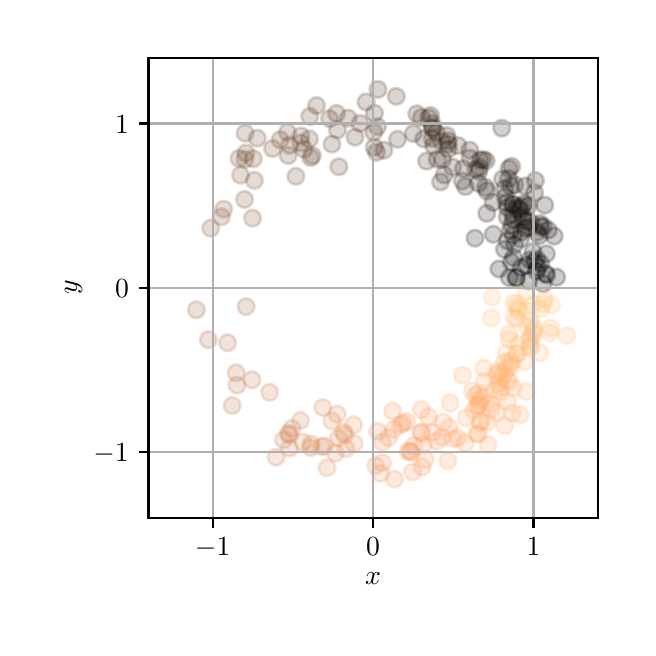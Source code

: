 \begingroup%
\makeatletter%
\begin{pgfpicture}%
\pgfpathrectangle{\pgfpointorigin}{\pgfqpoint{3.0in}{3.0in}}%
\pgfusepath{use as bounding box, clip}%
\begin{pgfscope}%
\pgfsetbuttcap%
\pgfsetmiterjoin%
\pgfsetlinewidth{0.0pt}%
\definecolor{currentstroke}{rgb}{1.0,1.0,1.0}%
\pgfsetstrokecolor{currentstroke}%
\pgfsetstrokeopacity{0.0}%
\pgfsetdash{}{0pt}%
\pgfpathmoveto{\pgfqpoint{0.0in}{0.0in}}%
\pgfpathlineto{\pgfqpoint{3.0in}{0.0in}}%
\pgfpathlineto{\pgfqpoint{3.0in}{3.0in}}%
\pgfpathlineto{\pgfqpoint{0.0in}{3.0in}}%
\pgfpathclose%
\pgfusepath{}%
\end{pgfscope}%
\begin{pgfscope}%
\pgfsetbuttcap%
\pgfsetmiterjoin%
\definecolor{currentfill}{rgb}{1.0,1.0,1.0}%
\pgfsetfillcolor{currentfill}%
\pgfsetlinewidth{0.0pt}%
\definecolor{currentstroke}{rgb}{0.0,0.0,0.0}%
\pgfsetstrokecolor{currentstroke}%
\pgfsetstrokeopacity{0.0}%
\pgfsetdash{}{0pt}%
\pgfpathmoveto{\pgfqpoint{0.604in}{0.549in}}%
\pgfpathlineto{\pgfqpoint{2.85in}{0.549in}}%
\pgfpathlineto{\pgfqpoint{2.85in}{2.85in}}%
\pgfpathlineto{\pgfqpoint{0.604in}{2.85in}}%
\pgfpathclose%
\pgfusepath{fill}%
\end{pgfscope}%
\begin{pgfscope}%
\pgfpathrectangle{\pgfqpoint{0.604in}{0.549in}}{\pgfqpoint{2.246in}{2.301in}}%
\pgfusepath{clip}%
\pgfsetbuttcap%
\pgfsetroundjoin%
\definecolor{currentfill}{rgb}{1.0,0.683,0.435}%
\pgfsetfillcolor{currentfill}%
\pgfsetfillopacity{0.2}%
\pgfsetlinewidth{1.004pt}%
\definecolor{currentstroke}{rgb}{1.0,0.683,0.435}%
\pgfsetstrokecolor{currentstroke}%
\pgfsetstrokeopacity{0.2}%
\pgfsetdash{}{0pt}%
\pgfpathmoveto{\pgfqpoint{2.26in}{1.077in}}%
\pgfpathcurveto{\pgfqpoint{2.271in}{1.077in}}{\pgfqpoint{2.282in}{1.081in}}{\pgfqpoint{2.29in}{1.089in}}%
\pgfpathcurveto{\pgfqpoint{2.298in}{1.097in}}{\pgfqpoint{2.302in}{1.108in}}{\pgfqpoint{2.302in}{1.119in}}%
\pgfpathcurveto{\pgfqpoint{2.302in}{1.13in}}{\pgfqpoint{2.298in}{1.14in}}{\pgfqpoint{2.29in}{1.148in}}%
\pgfpathcurveto{\pgfqpoint{2.282in}{1.156in}}{\pgfqpoint{2.271in}{1.16in}}{\pgfqpoint{2.26in}{1.16in}}%
\pgfpathcurveto{\pgfqpoint{2.249in}{1.16in}}{\pgfqpoint{2.239in}{1.156in}}{\pgfqpoint{2.231in}{1.148in}}%
\pgfpathcurveto{\pgfqpoint{2.223in}{1.14in}}{\pgfqpoint{2.219in}{1.13in}}{\pgfqpoint{2.219in}{1.119in}}%
\pgfpathcurveto{\pgfqpoint{2.219in}{1.108in}}{\pgfqpoint{2.223in}{1.097in}}{\pgfqpoint{2.231in}{1.089in}}%
\pgfpathcurveto{\pgfqpoint{2.239in}{1.081in}}{\pgfqpoint{2.249in}{1.077in}}{\pgfqpoint{2.26in}{1.077in}}%
\pgfpathclose%
\pgfusepath{stroke,fill}%
\end{pgfscope}%
\begin{pgfscope}%
\pgfpathrectangle{\pgfqpoint{0.604in}{0.549in}}{\pgfqpoint{2.246in}{2.301in}}%
\pgfusepath{clip}%
\pgfsetbuttcap%
\pgfsetroundjoin%
\definecolor{currentfill}{rgb}{0.397,0.251,0.16}%
\pgfsetfillcolor{currentfill}%
\pgfsetfillopacity{0.2}%
\pgfsetlinewidth{1.004pt}%
\definecolor{currentstroke}{rgb}{0.397,0.251,0.16}%
\pgfsetstrokecolor{currentstroke}%
\pgfsetstrokeopacity{0.2}%
\pgfsetdash{}{0pt}%
\pgfpathmoveto{\pgfqpoint{1.366in}{2.382in}}%
\pgfpathcurveto{\pgfqpoint{1.377in}{2.382in}}{\pgfqpoint{1.387in}{2.387in}}{\pgfqpoint{1.395in}{2.394in}}%
\pgfpathcurveto{\pgfqpoint{1.403in}{2.402in}}{\pgfqpoint{1.407in}{2.413in}}{\pgfqpoint{1.407in}{2.424in}}%
\pgfpathcurveto{\pgfqpoint{1.407in}{2.435in}}{\pgfqpoint{1.403in}{2.445in}}{\pgfqpoint{1.395in}{2.453in}}%
\pgfpathcurveto{\pgfqpoint{1.387in}{2.461in}}{\pgfqpoint{1.377in}{2.465in}}{\pgfqpoint{1.366in}{2.465in}}%
\pgfpathcurveto{\pgfqpoint{1.354in}{2.465in}}{\pgfqpoint{1.344in}{2.461in}}{\pgfqpoint{1.336in}{2.453in}}%
\pgfpathcurveto{\pgfqpoint{1.328in}{2.445in}}{\pgfqpoint{1.324in}{2.435in}}{\pgfqpoint{1.324in}{2.424in}}%
\pgfpathcurveto{\pgfqpoint{1.324in}{2.413in}}{\pgfqpoint{1.328in}{2.402in}}{\pgfqpoint{1.336in}{2.394in}}%
\pgfpathcurveto{\pgfqpoint{1.344in}{2.387in}}{\pgfqpoint{1.354in}{2.382in}}{\pgfqpoint{1.366in}{2.382in}}%
\pgfpathclose%
\pgfusepath{stroke,fill}%
\end{pgfscope}%
\begin{pgfscope}%
\pgfpathrectangle{\pgfqpoint{0.604in}{0.549in}}{\pgfqpoint{2.246in}{2.301in}}%
\pgfusepath{clip}%
\pgfsetbuttcap%
\pgfsetroundjoin%
\definecolor{currentfill}{rgb}{1.0,0.726,0.462}%
\pgfsetfillcolor{currentfill}%
\pgfsetfillopacity{0.2}%
\pgfsetlinewidth{1.004pt}%
\definecolor{currentstroke}{rgb}{1.0,0.726,0.462}%
\pgfsetstrokecolor{currentstroke}%
\pgfsetstrokeopacity{0.2}%
\pgfsetdash{}{0pt}%
\pgfpathmoveto{\pgfqpoint{2.42in}{1.287in}}%
\pgfpathcurveto{\pgfqpoint{2.431in}{1.287in}}{\pgfqpoint{2.442in}{1.292in}}{\pgfqpoint{2.45in}{1.3in}}%
\pgfpathcurveto{\pgfqpoint{2.457in}{1.307in}}{\pgfqpoint{2.462in}{1.318in}}{\pgfqpoint{2.462in}{1.329in}}%
\pgfpathcurveto{\pgfqpoint{2.462in}{1.34in}}{\pgfqpoint{2.457in}{1.351in}}{\pgfqpoint{2.45in}{1.359in}}%
\pgfpathcurveto{\pgfqpoint{2.442in}{1.366in}}{\pgfqpoint{2.431in}{1.371in}}{\pgfqpoint{2.42in}{1.371in}}%
\pgfpathcurveto{\pgfqpoint{2.409in}{1.371in}}{\pgfqpoint{2.398in}{1.366in}}{\pgfqpoint{2.391in}{1.359in}}%
\pgfpathcurveto{\pgfqpoint{2.383in}{1.351in}}{\pgfqpoint{2.378in}{1.34in}}{\pgfqpoint{2.378in}{1.329in}}%
\pgfpathcurveto{\pgfqpoint{2.378in}{1.318in}}{\pgfqpoint{2.383in}{1.307in}}{\pgfqpoint{2.391in}{1.3in}}%
\pgfpathcurveto{\pgfqpoint{2.398in}{1.292in}}{\pgfqpoint{2.409in}{1.287in}}{\pgfqpoint{2.42in}{1.287in}}%
\pgfpathclose%
\pgfusepath{stroke,fill}%
\end{pgfscope}%
\begin{pgfscope}%
\pgfpathrectangle{\pgfqpoint{0.604in}{0.549in}}{\pgfqpoint{2.246in}{2.301in}}%
\pgfusepath{clip}%
\pgfsetbuttcap%
\pgfsetroundjoin%
\definecolor{currentfill}{rgb}{1.0,0.64,0.408}%
\pgfsetfillcolor{currentfill}%
\pgfsetfillopacity{0.2}%
\pgfsetlinewidth{1.004pt}%
\definecolor{currentstroke}{rgb}{1.0,0.64,0.408}%
\pgfsetstrokecolor{currentstroke}%
\pgfsetstrokeopacity{0.2}%
\pgfsetdash{}{0pt}%
\pgfpathmoveto{\pgfqpoint{2.046in}{0.891in}}%
\pgfpathcurveto{\pgfqpoint{2.057in}{0.891in}}{\pgfqpoint{2.068in}{0.895in}}{\pgfqpoint{2.076in}{0.903in}}%
\pgfpathcurveto{\pgfqpoint{2.084in}{0.911in}}{\pgfqpoint{2.088in}{0.921in}}{\pgfqpoint{2.088in}{0.932in}}%
\pgfpathcurveto{\pgfqpoint{2.088in}{0.943in}}{\pgfqpoint{2.084in}{0.954in}}{\pgfqpoint{2.076in}{0.962in}}%
\pgfpathcurveto{\pgfqpoint{2.068in}{0.97in}}{\pgfqpoint{2.057in}{0.974in}}{\pgfqpoint{2.046in}{0.974in}}%
\pgfpathcurveto{\pgfqpoint{2.035in}{0.974in}}{\pgfqpoint{2.025in}{0.97in}}{\pgfqpoint{2.017in}{0.962in}}%
\pgfpathcurveto{\pgfqpoint{2.009in}{0.954in}}{\pgfqpoint{2.005in}{0.943in}}{\pgfqpoint{2.005in}{0.932in}}%
\pgfpathcurveto{\pgfqpoint{2.005in}{0.921in}}{\pgfqpoint{2.009in}{0.911in}}{\pgfqpoint{2.017in}{0.903in}}%
\pgfpathcurveto{\pgfqpoint{2.025in}{0.895in}}{\pgfqpoint{2.035in}{0.891in}}{\pgfqpoint{2.046in}{0.891in}}%
\pgfpathclose%
\pgfusepath{stroke,fill}%
\end{pgfscope}%
\begin{pgfscope}%
\pgfpathrectangle{\pgfqpoint{0.604in}{0.549in}}{\pgfqpoint{2.246in}{2.301in}}%
\pgfusepath{clip}%
\pgfsetbuttcap%
\pgfsetroundjoin%
\definecolor{currentfill}{rgb}{0.053,0.034,0.021}%
\pgfsetfillcolor{currentfill}%
\pgfsetfillopacity{0.2}%
\pgfsetlinewidth{1.004pt}%
\definecolor{currentstroke}{rgb}{0.053,0.034,0.021}%
\pgfsetstrokecolor{currentstroke}%
\pgfsetstrokeopacity{0.2}%
\pgfsetdash{}{0pt}%
\pgfpathmoveto{\pgfqpoint{2.603in}{1.947in}}%
\pgfpathcurveto{\pgfqpoint{2.614in}{1.947in}}{\pgfqpoint{2.625in}{1.951in}}{\pgfqpoint{2.632in}{1.959in}}%
\pgfpathcurveto{\pgfqpoint{2.64in}{1.967in}}{\pgfqpoint{2.645in}{1.977in}}{\pgfqpoint{2.645in}{1.988in}}%
\pgfpathcurveto{\pgfqpoint{2.645in}{1.999in}}{\pgfqpoint{2.64in}{2.01in}}{\pgfqpoint{2.632in}{2.018in}}%
\pgfpathcurveto{\pgfqpoint{2.625in}{2.026in}}{\pgfqpoint{2.614in}{2.03in}}{\pgfqpoint{2.603in}{2.03in}}%
\pgfpathcurveto{\pgfqpoint{2.592in}{2.03in}}{\pgfqpoint{2.581in}{2.026in}}{\pgfqpoint{2.573in}{2.018in}}%
\pgfpathcurveto{\pgfqpoint{2.566in}{2.01in}}{\pgfqpoint{2.561in}{1.999in}}{\pgfqpoint{2.561in}{1.988in}}%
\pgfpathcurveto{\pgfqpoint{2.561in}{1.977in}}{\pgfqpoint{2.566in}{1.967in}}{\pgfqpoint{2.573in}{1.959in}}%
\pgfpathcurveto{\pgfqpoint{2.581in}{1.951in}}{\pgfqpoint{2.592in}{1.947in}}{\pgfqpoint{2.603in}{1.947in}}%
\pgfpathclose%
\pgfusepath{stroke,fill}%
\end{pgfscope}%
\begin{pgfscope}%
\pgfpathrectangle{\pgfqpoint{0.604in}{0.549in}}{\pgfqpoint{2.246in}{2.301in}}%
\pgfusepath{clip}%
\pgfsetbuttcap%
\pgfsetroundjoin%
\definecolor{currentfill}{rgb}{1.0,0.775,0.494}%
\pgfsetfillcolor{currentfill}%
\pgfsetfillopacity{0.2}%
\pgfsetlinewidth{1.004pt}%
\definecolor{currentstroke}{rgb}{1.0,0.775,0.494}%
\pgfsetstrokecolor{currentstroke}%
\pgfsetstrokeopacity{0.2}%
\pgfsetdash{}{0pt}%
\pgfpathmoveto{\pgfqpoint{2.321in}{1.611in}}%
\pgfpathcurveto{\pgfqpoint{2.332in}{1.611in}}{\pgfqpoint{2.343in}{1.615in}}{\pgfqpoint{2.351in}{1.623in}}%
\pgfpathcurveto{\pgfqpoint{2.359in}{1.631in}}{\pgfqpoint{2.363in}{1.641in}}{\pgfqpoint{2.363in}{1.652in}}%
\pgfpathcurveto{\pgfqpoint{2.363in}{1.663in}}{\pgfqpoint{2.359in}{1.674in}}{\pgfqpoint{2.351in}{1.682in}}%
\pgfpathcurveto{\pgfqpoint{2.343in}{1.69in}}{\pgfqpoint{2.332in}{1.694in}}{\pgfqpoint{2.321in}{1.694in}}%
\pgfpathcurveto{\pgfqpoint{2.31in}{1.694in}}{\pgfqpoint{2.3in}{1.69in}}{\pgfqpoint{2.292in}{1.682in}}%
\pgfpathcurveto{\pgfqpoint{2.284in}{1.674in}}{\pgfqpoint{2.28in}{1.663in}}{\pgfqpoint{2.28in}{1.652in}}%
\pgfpathcurveto{\pgfqpoint{2.28in}{1.641in}}{\pgfqpoint{2.284in}{1.631in}}{\pgfqpoint{2.292in}{1.623in}}%
\pgfpathcurveto{\pgfqpoint{2.3in}{1.615in}}{\pgfqpoint{2.31in}{1.611in}}{\pgfqpoint{2.321in}{1.611in}}%
\pgfpathclose%
\pgfusepath{stroke,fill}%
\end{pgfscope}%
\begin{pgfscope}%
\pgfpathrectangle{\pgfqpoint{0.604in}{0.549in}}{\pgfqpoint{2.246in}{2.301in}}%
\pgfusepath{clip}%
\pgfsetbuttcap%
\pgfsetroundjoin%
\definecolor{currentfill}{rgb}{1.0,0.677,0.431}%
\pgfsetfillcolor{currentfill}%
\pgfsetfillopacity{0.2}%
\pgfsetlinewidth{1.004pt}%
\definecolor{currentstroke}{rgb}{1.0,0.677,0.431}%
\pgfsetstrokecolor{currentstroke}%
\pgfsetstrokeopacity{0.2}%
\pgfsetdash{}{0pt}%
\pgfpathmoveto{\pgfqpoint{2.231in}{1.044in}}%
\pgfpathcurveto{\pgfqpoint{2.242in}{1.044in}}{\pgfqpoint{2.253in}{1.049in}}{\pgfqpoint{2.261in}{1.057in}}%
\pgfpathcurveto{\pgfqpoint{2.268in}{1.064in}}{\pgfqpoint{2.273in}{1.075in}}{\pgfqpoint{2.273in}{1.086in}}%
\pgfpathcurveto{\pgfqpoint{2.273in}{1.097in}}{\pgfqpoint{2.268in}{1.108in}}{\pgfqpoint{2.261in}{1.115in}}%
\pgfpathcurveto{\pgfqpoint{2.253in}{1.123in}}{\pgfqpoint{2.242in}{1.128in}}{\pgfqpoint{2.231in}{1.128in}}%
\pgfpathcurveto{\pgfqpoint{2.22in}{1.128in}}{\pgfqpoint{2.21in}{1.123in}}{\pgfqpoint{2.202in}{1.115in}}%
\pgfpathcurveto{\pgfqpoint{2.194in}{1.108in}}{\pgfqpoint{2.19in}{1.097in}}{\pgfqpoint{2.19in}{1.086in}}%
\pgfpathcurveto{\pgfqpoint{2.19in}{1.075in}}{\pgfqpoint{2.194in}{1.064in}}{\pgfqpoint{2.202in}{1.057in}}%
\pgfpathcurveto{\pgfqpoint{2.21in}{1.049in}}{\pgfqpoint{2.22in}{1.044in}}{\pgfqpoint{2.231in}{1.044in}}%
\pgfpathclose%
\pgfusepath{stroke,fill}%
\end{pgfscope}%
\begin{pgfscope}%
\pgfpathrectangle{\pgfqpoint{0.604in}{0.549in}}{\pgfqpoint{2.246in}{2.301in}}%
\pgfusepath{clip}%
\pgfsetbuttcap%
\pgfsetroundjoin%
\definecolor{currentfill}{rgb}{1.0,0.689,0.439}%
\pgfsetfillcolor{currentfill}%
\pgfsetfillopacity{0.2}%
\pgfsetlinewidth{1.004pt}%
\definecolor{currentstroke}{rgb}{1.0,0.689,0.439}%
\pgfsetstrokecolor{currentstroke}%
\pgfsetstrokeopacity{0.2}%
\pgfsetdash{}{0pt}%
\pgfpathmoveto{\pgfqpoint{2.316in}{1.079in}}%
\pgfpathcurveto{\pgfqpoint{2.327in}{1.079in}}{\pgfqpoint{2.337in}{1.083in}}{\pgfqpoint{2.345in}{1.091in}}%
\pgfpathcurveto{\pgfqpoint{2.353in}{1.099in}}{\pgfqpoint{2.357in}{1.109in}}{\pgfqpoint{2.357in}{1.12in}}%
\pgfpathcurveto{\pgfqpoint{2.357in}{1.132in}}{\pgfqpoint{2.353in}{1.142in}}{\pgfqpoint{2.345in}{1.15in}}%
\pgfpathcurveto{\pgfqpoint{2.337in}{1.158in}}{\pgfqpoint{2.327in}{1.162in}}{\pgfqpoint{2.316in}{1.162in}}%
\pgfpathcurveto{\pgfqpoint{2.305in}{1.162in}}{\pgfqpoint{2.294in}{1.158in}}{\pgfqpoint{2.286in}{1.15in}}%
\pgfpathcurveto{\pgfqpoint{2.278in}{1.142in}}{\pgfqpoint{2.274in}{1.132in}}{\pgfqpoint{2.274in}{1.12in}}%
\pgfpathcurveto{\pgfqpoint{2.274in}{1.109in}}{\pgfqpoint{2.278in}{1.099in}}{\pgfqpoint{2.286in}{1.091in}}%
\pgfpathcurveto{\pgfqpoint{2.294in}{1.083in}}{\pgfqpoint{2.305in}{1.079in}}{\pgfqpoint{2.316in}{1.079in}}%
\pgfpathclose%
\pgfusepath{stroke,fill}%
\end{pgfscope}%
\begin{pgfscope}%
\pgfpathrectangle{\pgfqpoint{0.604in}{0.549in}}{\pgfqpoint{2.246in}{2.301in}}%
\pgfusepath{clip}%
\pgfsetbuttcap%
\pgfsetroundjoin%
\definecolor{currentfill}{rgb}{0.078,0.049,0.031}%
\pgfsetfillcolor{currentfill}%
\pgfsetfillopacity{0.2}%
\pgfsetlinewidth{1.004pt}%
\definecolor{currentstroke}{rgb}{0.078,0.049,0.031}%
\pgfsetstrokecolor{currentstroke}%
\pgfsetstrokeopacity{0.2}%
\pgfsetdash{}{0pt}%
\pgfpathmoveto{\pgfqpoint{2.477in}{2.012in}}%
\pgfpathcurveto{\pgfqpoint{2.488in}{2.012in}}{\pgfqpoint{2.499in}{2.017in}}{\pgfqpoint{2.506in}{2.025in}}%
\pgfpathcurveto{\pgfqpoint{2.514in}{2.032in}}{\pgfqpoint{2.519in}{2.043in}}{\pgfqpoint{2.519in}{2.054in}}%
\pgfpathcurveto{\pgfqpoint{2.519in}{2.065in}}{\pgfqpoint{2.514in}{2.076in}}{\pgfqpoint{2.506in}{2.084in}}%
\pgfpathcurveto{\pgfqpoint{2.499in}{2.091in}}{\pgfqpoint{2.488in}{2.096in}}{\pgfqpoint{2.477in}{2.096in}}%
\pgfpathcurveto{\pgfqpoint{2.466in}{2.096in}}{\pgfqpoint{2.455in}{2.091in}}{\pgfqpoint{2.447in}{2.084in}}%
\pgfpathcurveto{\pgfqpoint{2.44in}{2.076in}}{\pgfqpoint{2.435in}{2.065in}}{\pgfqpoint{2.435in}{2.054in}}%
\pgfpathcurveto{\pgfqpoint{2.435in}{2.043in}}{\pgfqpoint{2.44in}{2.032in}}{\pgfqpoint{2.447in}{2.025in}}%
\pgfpathcurveto{\pgfqpoint{2.455in}{2.017in}}{\pgfqpoint{2.466in}{2.012in}}{\pgfqpoint{2.477in}{2.012in}}%
\pgfpathclose%
\pgfusepath{stroke,fill}%
\end{pgfscope}%
\begin{pgfscope}%
\pgfpathrectangle{\pgfqpoint{0.604in}{0.549in}}{\pgfqpoint{2.246in}{2.301in}}%
\pgfusepath{clip}%
\pgfsetbuttcap%
\pgfsetroundjoin%
\definecolor{currentfill}{rgb}{0.421,0.267,0.17}%
\pgfsetfillcolor{currentfill}%
\pgfsetfillopacity{0.2}%
\pgfsetlinewidth{1.004pt}%
\definecolor{currentstroke}{rgb}{0.421,0.267,0.17}%
\pgfsetstrokecolor{currentstroke}%
\pgfsetstrokeopacity{0.2}%
\pgfsetdash{}{0pt}%
\pgfpathmoveto{\pgfqpoint{1.303in}{2.319in}}%
\pgfpathcurveto{\pgfqpoint{1.314in}{2.319in}}{\pgfqpoint{1.324in}{2.324in}}{\pgfqpoint{1.332in}{2.331in}}%
\pgfpathcurveto{\pgfqpoint{1.34in}{2.339in}}{\pgfqpoint{1.344in}{2.35in}}{\pgfqpoint{1.344in}{2.361in}}%
\pgfpathcurveto{\pgfqpoint{1.344in}{2.372in}}{\pgfqpoint{1.34in}{2.383in}}{\pgfqpoint{1.332in}{2.39in}}%
\pgfpathcurveto{\pgfqpoint{1.324in}{2.398in}}{\pgfqpoint{1.314in}{2.403in}}{\pgfqpoint{1.303in}{2.403in}}%
\pgfpathcurveto{\pgfqpoint{1.292in}{2.403in}}{\pgfqpoint{1.281in}{2.398in}}{\pgfqpoint{1.273in}{2.39in}}%
\pgfpathcurveto{\pgfqpoint{1.265in}{2.383in}}{\pgfqpoint{1.261in}{2.372in}}{\pgfqpoint{1.261in}{2.361in}}%
\pgfpathcurveto{\pgfqpoint{1.261in}{2.35in}}{\pgfqpoint{1.265in}{2.339in}}{\pgfqpoint{1.273in}{2.331in}}%
\pgfpathcurveto{\pgfqpoint{1.281in}{2.324in}}{\pgfqpoint{1.292in}{2.319in}}{\pgfqpoint{1.303in}{2.319in}}%
\pgfpathclose%
\pgfusepath{stroke,fill}%
\end{pgfscope}%
\begin{pgfscope}%
\pgfpathrectangle{\pgfqpoint{0.604in}{0.549in}}{\pgfqpoint{2.246in}{2.301in}}%
\pgfusepath{clip}%
\pgfsetbuttcap%
\pgfsetroundjoin%
\definecolor{currentfill}{rgb}{0.3,0.19,0.121}%
\pgfsetfillcolor{currentfill}%
\pgfsetfillopacity{0.2}%
\pgfsetlinewidth{1.004pt}%
\definecolor{currentstroke}{rgb}{0.3,0.19,0.121}%
\pgfsetstrokecolor{currentstroke}%
\pgfsetstrokeopacity{0.2}%
\pgfsetdash{}{0pt}%
\pgfpathmoveto{\pgfqpoint{1.744in}{2.335in}}%
\pgfpathcurveto{\pgfqpoint{1.755in}{2.335in}}{\pgfqpoint{1.766in}{2.34in}}{\pgfqpoint{1.774in}{2.347in}}%
\pgfpathcurveto{\pgfqpoint{1.781in}{2.355in}}{\pgfqpoint{1.786in}{2.366in}}{\pgfqpoint{1.786in}{2.377in}}%
\pgfpathcurveto{\pgfqpoint{1.786in}{2.388in}}{\pgfqpoint{1.781in}{2.398in}}{\pgfqpoint{1.774in}{2.406in}}%
\pgfpathcurveto{\pgfqpoint{1.766in}{2.414in}}{\pgfqpoint{1.755in}{2.418in}}{\pgfqpoint{1.744in}{2.418in}}%
\pgfpathcurveto{\pgfqpoint{1.733in}{2.418in}}{\pgfqpoint{1.722in}{2.414in}}{\pgfqpoint{1.715in}{2.406in}}%
\pgfpathcurveto{\pgfqpoint{1.707in}{2.398in}}{\pgfqpoint{1.702in}{2.388in}}{\pgfqpoint{1.702in}{2.377in}}%
\pgfpathcurveto{\pgfqpoint{1.702in}{2.366in}}{\pgfqpoint{1.707in}{2.355in}}{\pgfqpoint{1.715in}{2.347in}}%
\pgfpathcurveto{\pgfqpoint{1.722in}{2.34in}}{\pgfqpoint{1.733in}{2.335in}}{\pgfqpoint{1.744in}{2.335in}}%
\pgfpathclose%
\pgfusepath{stroke,fill}%
\end{pgfscope}%
\begin{pgfscope}%
\pgfpathrectangle{\pgfqpoint{0.604in}{0.549in}}{\pgfqpoint{2.246in}{2.301in}}%
\pgfusepath{clip}%
\pgfsetbuttcap%
\pgfsetroundjoin%
\definecolor{currentfill}{rgb}{1.0,0.757,0.482}%
\pgfsetfillcolor{currentfill}%
\pgfsetfillopacity{0.2}%
\pgfsetlinewidth{1.004pt}%
\definecolor{currentstroke}{rgb}{1.0,0.757,0.482}%
\pgfsetstrokecolor{currentstroke}%
\pgfsetstrokeopacity{0.2}%
\pgfsetdash{}{0pt}%
\pgfpathmoveto{\pgfqpoint{2.532in}{1.457in}}%
\pgfpathcurveto{\pgfqpoint{2.543in}{1.457in}}{\pgfqpoint{2.553in}{1.461in}}{\pgfqpoint{2.561in}{1.469in}}%
\pgfpathcurveto{\pgfqpoint{2.569in}{1.477in}}{\pgfqpoint{2.573in}{1.488in}}{\pgfqpoint{2.573in}{1.499in}}%
\pgfpathcurveto{\pgfqpoint{2.573in}{1.51in}}{\pgfqpoint{2.569in}{1.52in}}{\pgfqpoint{2.561in}{1.528in}}%
\pgfpathcurveto{\pgfqpoint{2.553in}{1.536in}}{\pgfqpoint{2.543in}{1.54in}}{\pgfqpoint{2.532in}{1.54in}}%
\pgfpathcurveto{\pgfqpoint{2.521in}{1.54in}}{\pgfqpoint{2.51in}{1.536in}}{\pgfqpoint{2.502in}{1.528in}}%
\pgfpathcurveto{\pgfqpoint{2.495in}{1.52in}}{\pgfqpoint{2.49in}{1.51in}}{\pgfqpoint{2.49in}{1.499in}}%
\pgfpathcurveto{\pgfqpoint{2.49in}{1.488in}}{\pgfqpoint{2.495in}{1.477in}}{\pgfqpoint{2.502in}{1.469in}}%
\pgfpathcurveto{\pgfqpoint{2.51in}{1.461in}}{\pgfqpoint{2.521in}{1.457in}}{\pgfqpoint{2.532in}{1.457in}}%
\pgfpathclose%
\pgfusepath{stroke,fill}%
\end{pgfscope}%
\begin{pgfscope}%
\pgfpathrectangle{\pgfqpoint{0.604in}{0.549in}}{\pgfqpoint{2.246in}{2.301in}}%
\pgfusepath{clip}%
\pgfsetbuttcap%
\pgfsetroundjoin%
\definecolor{currentfill}{rgb}{0.954,0.604,0.384}%
\pgfsetfillcolor{currentfill}%
\pgfsetfillopacity{0.2}%
\pgfsetlinewidth{1.004pt}%
\definecolor{currentstroke}{rgb}{0.954,0.604,0.384}%
\pgfsetstrokecolor{currentstroke}%
\pgfsetstrokeopacity{0.2}%
\pgfsetdash{}{0pt}%
\pgfpathmoveto{\pgfqpoint{1.834in}{0.701in}}%
\pgfpathcurveto{\pgfqpoint{1.845in}{0.701in}}{\pgfqpoint{1.856in}{0.705in}}{\pgfqpoint{1.864in}{0.713in}}%
\pgfpathcurveto{\pgfqpoint{1.871in}{0.721in}}{\pgfqpoint{1.876in}{0.731in}}{\pgfqpoint{1.876in}{0.742in}}%
\pgfpathcurveto{\pgfqpoint{1.876in}{0.754in}}{\pgfqpoint{1.871in}{0.764in}}{\pgfqpoint{1.864in}{0.772in}}%
\pgfpathcurveto{\pgfqpoint{1.856in}{0.78in}}{\pgfqpoint{1.845in}{0.784in}}{\pgfqpoint{1.834in}{0.784in}}%
\pgfpathcurveto{\pgfqpoint{1.823in}{0.784in}}{\pgfqpoint{1.813in}{0.78in}}{\pgfqpoint{1.805in}{0.772in}}%
\pgfpathcurveto{\pgfqpoint{1.797in}{0.764in}}{\pgfqpoint{1.793in}{0.754in}}{\pgfqpoint{1.793in}{0.742in}}%
\pgfpathcurveto{\pgfqpoint{1.793in}{0.731in}}{\pgfqpoint{1.797in}{0.721in}}{\pgfqpoint{1.805in}{0.713in}}%
\pgfpathcurveto{\pgfqpoint{1.813in}{0.705in}}{\pgfqpoint{1.823in}{0.701in}}{\pgfqpoint{1.834in}{0.701in}}%
\pgfpathclose%
\pgfusepath{stroke,fill}%
\end{pgfscope}%
\begin{pgfscope}%
\pgfpathrectangle{\pgfqpoint{0.604in}{0.549in}}{\pgfqpoint{2.246in}{2.301in}}%
\pgfusepath{clip}%
\pgfsetbuttcap%
\pgfsetroundjoin%
\definecolor{currentfill}{rgb}{1.0,0.708,0.451}%
\pgfsetfillcolor{currentfill}%
\pgfsetfillopacity{0.2}%
\pgfsetlinewidth{1.004pt}%
\definecolor{currentstroke}{rgb}{1.0,0.708,0.451}%
\pgfsetstrokecolor{currentstroke}%
\pgfsetstrokeopacity{0.2}%
\pgfsetdash{}{0pt}%
\pgfpathmoveto{\pgfqpoint{2.281in}{1.255in}}%
\pgfpathcurveto{\pgfqpoint{2.292in}{1.255in}}{\pgfqpoint{2.302in}{1.26in}}{\pgfqpoint{2.31in}{1.268in}}%
\pgfpathcurveto{\pgfqpoint{2.318in}{1.275in}}{\pgfqpoint{2.322in}{1.286in}}{\pgfqpoint{2.322in}{1.297in}}%
\pgfpathcurveto{\pgfqpoint{2.322in}{1.308in}}{\pgfqpoint{2.318in}{1.319in}}{\pgfqpoint{2.31in}{1.326in}}%
\pgfpathcurveto{\pgfqpoint{2.302in}{1.334in}}{\pgfqpoint{2.292in}{1.339in}}{\pgfqpoint{2.281in}{1.339in}}%
\pgfpathcurveto{\pgfqpoint{2.27in}{1.339in}}{\pgfqpoint{2.259in}{1.334in}}{\pgfqpoint{2.251in}{1.326in}}%
\pgfpathcurveto{\pgfqpoint{2.243in}{1.319in}}{\pgfqpoint{2.239in}{1.308in}}{\pgfqpoint{2.239in}{1.297in}}%
\pgfpathcurveto{\pgfqpoint{2.239in}{1.286in}}{\pgfqpoint{2.243in}{1.275in}}{\pgfqpoint{2.251in}{1.268in}}%
\pgfpathcurveto{\pgfqpoint{2.259in}{1.26in}}{\pgfqpoint{2.27in}{1.255in}}{\pgfqpoint{2.281in}{1.255in}}%
\pgfpathclose%
\pgfusepath{stroke,fill}%
\end{pgfscope}%
\begin{pgfscope}%
\pgfpathrectangle{\pgfqpoint{0.604in}{0.549in}}{\pgfqpoint{2.246in}{2.301in}}%
\pgfusepath{clip}%
\pgfsetbuttcap%
\pgfsetroundjoin%
\definecolor{currentfill}{rgb}{0.407,0.257,0.164}%
\pgfsetfillcolor{currentfill}%
\pgfsetfillopacity{0.2}%
\pgfsetlinewidth{1.004pt}%
\definecolor{currentstroke}{rgb}{0.407,0.257,0.164}%
\pgfsetstrokecolor{currentstroke}%
\pgfsetstrokeopacity{0.2}%
\pgfsetdash{}{0pt}%
\pgfpathmoveto{\pgfqpoint{1.298in}{2.435in}}%
\pgfpathcurveto{\pgfqpoint{1.309in}{2.435in}}{\pgfqpoint{1.32in}{2.44in}}{\pgfqpoint{1.328in}{2.448in}}%
\pgfpathcurveto{\pgfqpoint{1.336in}{2.455in}}{\pgfqpoint{1.34in}{2.466in}}{\pgfqpoint{1.34in}{2.477in}}%
\pgfpathcurveto{\pgfqpoint{1.34in}{2.488in}}{\pgfqpoint{1.336in}{2.499in}}{\pgfqpoint{1.328in}{2.506in}}%
\pgfpathcurveto{\pgfqpoint{1.32in}{2.514in}}{\pgfqpoint{1.309in}{2.519in}}{\pgfqpoint{1.298in}{2.519in}}%
\pgfpathcurveto{\pgfqpoint{1.287in}{2.519in}}{\pgfqpoint{1.277in}{2.514in}}{\pgfqpoint{1.269in}{2.506in}}%
\pgfpathcurveto{\pgfqpoint{1.261in}{2.499in}}{\pgfqpoint{1.257in}{2.488in}}{\pgfqpoint{1.257in}{2.477in}}%
\pgfpathcurveto{\pgfqpoint{1.257in}{2.466in}}{\pgfqpoint{1.261in}{2.455in}}{\pgfqpoint{1.269in}{2.448in}}%
\pgfpathcurveto{\pgfqpoint{1.277in}{2.44in}}{\pgfqpoint{1.287in}{2.435in}}{\pgfqpoint{1.298in}{2.435in}}%
\pgfpathclose%
\pgfusepath{stroke,fill}%
\end{pgfscope}%
\begin{pgfscope}%
\pgfpathrectangle{\pgfqpoint{0.604in}{0.549in}}{\pgfqpoint{2.246in}{2.301in}}%
\pgfusepath{clip}%
\pgfsetbuttcap%
\pgfsetroundjoin%
\definecolor{currentfill}{rgb}{0.155,0.098,0.062}%
\pgfsetfillcolor{currentfill}%
\pgfsetfillopacity{0.2}%
\pgfsetlinewidth{1.004pt}%
\definecolor{currentstroke}{rgb}{0.155,0.098,0.062}%
\pgfsetstrokecolor{currentstroke}%
\pgfsetstrokeopacity{0.2}%
\pgfsetdash{}{0pt}%
\pgfpathmoveto{\pgfqpoint{2.255in}{2.24in}}%
\pgfpathcurveto{\pgfqpoint{2.267in}{2.24in}}{\pgfqpoint{2.277in}{2.244in}}{\pgfqpoint{2.285in}{2.252in}}%
\pgfpathcurveto{\pgfqpoint{2.293in}{2.26in}}{\pgfqpoint{2.297in}{2.27in}}{\pgfqpoint{2.297in}{2.281in}}%
\pgfpathcurveto{\pgfqpoint{2.297in}{2.292in}}{\pgfqpoint{2.293in}{2.303in}}{\pgfqpoint{2.285in}{2.311in}}%
\pgfpathcurveto{\pgfqpoint{2.277in}{2.319in}}{\pgfqpoint{2.267in}{2.323in}}{\pgfqpoint{2.255in}{2.323in}}%
\pgfpathcurveto{\pgfqpoint{2.244in}{2.323in}}{\pgfqpoint{2.234in}{2.319in}}{\pgfqpoint{2.226in}{2.311in}}%
\pgfpathcurveto{\pgfqpoint{2.218in}{2.303in}}{\pgfqpoint{2.214in}{2.292in}}{\pgfqpoint{2.214in}{2.281in}}%
\pgfpathcurveto{\pgfqpoint{2.214in}{2.27in}}{\pgfqpoint{2.218in}{2.26in}}{\pgfqpoint{2.226in}{2.252in}}%
\pgfpathcurveto{\pgfqpoint{2.234in}{2.244in}}{\pgfqpoint{2.244in}{2.24in}}{\pgfqpoint{2.255in}{2.24in}}%
\pgfpathclose%
\pgfusepath{stroke,fill}%
\end{pgfscope}%
\begin{pgfscope}%
\pgfpathrectangle{\pgfqpoint{0.604in}{0.549in}}{\pgfqpoint{2.246in}{2.301in}}%
\pgfusepath{clip}%
\pgfsetbuttcap%
\pgfsetroundjoin%
\definecolor{currentfill}{rgb}{0.824,0.521,0.332}%
\pgfsetfillcolor{currentfill}%
\pgfsetfillopacity{0.2}%
\pgfsetlinewidth{1.004pt}%
\definecolor{currentstroke}{rgb}{0.824,0.521,0.332}%
\pgfsetstrokecolor{currentstroke}%
\pgfsetstrokeopacity{0.2}%
\pgfsetdash{}{0pt}%
\pgfpathmoveto{\pgfqpoint{1.322in}{0.955in}}%
\pgfpathcurveto{\pgfqpoint{1.333in}{0.955in}}{\pgfqpoint{1.343in}{0.959in}}{\pgfqpoint{1.351in}{0.967in}}%
\pgfpathcurveto{\pgfqpoint{1.359in}{0.975in}}{\pgfqpoint{1.363in}{0.985in}}{\pgfqpoint{1.363in}{0.996in}}%
\pgfpathcurveto{\pgfqpoint{1.363in}{1.007in}}{\pgfqpoint{1.359in}{1.018in}}{\pgfqpoint{1.351in}{1.026in}}%
\pgfpathcurveto{\pgfqpoint{1.343in}{1.034in}}{\pgfqpoint{1.333in}{1.038in}}{\pgfqpoint{1.322in}{1.038in}}%
\pgfpathcurveto{\pgfqpoint{1.311in}{1.038in}}{\pgfqpoint{1.3in}{1.034in}}{\pgfqpoint{1.292in}{1.026in}}%
\pgfpathcurveto{\pgfqpoint{1.285in}{1.018in}}{\pgfqpoint{1.28in}{1.007in}}{\pgfqpoint{1.28in}{0.996in}}%
\pgfpathcurveto{\pgfqpoint{1.28in}{0.985in}}{\pgfqpoint{1.285in}{0.975in}}{\pgfqpoint{1.292in}{0.967in}}%
\pgfpathcurveto{\pgfqpoint{1.3in}{0.959in}}{\pgfqpoint{1.311in}{0.955in}}{\pgfqpoint{1.322in}{0.955in}}%
\pgfpathclose%
\pgfusepath{stroke,fill}%
\end{pgfscope}%
\begin{pgfscope}%
\pgfpathrectangle{\pgfqpoint{0.604in}{0.549in}}{\pgfqpoint{2.246in}{2.301in}}%
\pgfusepath{clip}%
\pgfsetbuttcap%
\pgfsetroundjoin%
\definecolor{currentfill}{rgb}{0.034,0.021,0.014}%
\pgfsetfillcolor{currentfill}%
\pgfsetfillopacity{0.2}%
\pgfsetlinewidth{1.004pt}%
\definecolor{currentstroke}{rgb}{0.034,0.021,0.014}%
\pgfsetstrokecolor{currentstroke}%
\pgfsetstrokeopacity{0.2}%
\pgfsetdash{}{0pt}%
\pgfpathmoveto{\pgfqpoint{2.429in}{1.809in}}%
\pgfpathcurveto{\pgfqpoint{2.44in}{1.809in}}{\pgfqpoint{2.451in}{1.814in}}{\pgfqpoint{2.459in}{1.822in}}%
\pgfpathcurveto{\pgfqpoint{2.467in}{1.829in}}{\pgfqpoint{2.471in}{1.84in}}{\pgfqpoint{2.471in}{1.851in}}%
\pgfpathcurveto{\pgfqpoint{2.471in}{1.862in}}{\pgfqpoint{2.467in}{1.873in}}{\pgfqpoint{2.459in}{1.881in}}%
\pgfpathcurveto{\pgfqpoint{2.451in}{1.888in}}{\pgfqpoint{2.44in}{1.893in}}{\pgfqpoint{2.429in}{1.893in}}%
\pgfpathcurveto{\pgfqpoint{2.418in}{1.893in}}{\pgfqpoint{2.408in}{1.888in}}{\pgfqpoint{2.4in}{1.881in}}%
\pgfpathcurveto{\pgfqpoint{2.392in}{1.873in}}{\pgfqpoint{2.388in}{1.862in}}{\pgfqpoint{2.388in}{1.851in}}%
\pgfpathcurveto{\pgfqpoint{2.388in}{1.84in}}{\pgfqpoint{2.392in}{1.829in}}{\pgfqpoint{2.4in}{1.822in}}%
\pgfpathcurveto{\pgfqpoint{2.408in}{1.814in}}{\pgfqpoint{2.418in}{1.809in}}{\pgfqpoint{2.429in}{1.809in}}%
\pgfpathclose%
\pgfusepath{stroke,fill}%
\end{pgfscope}%
\begin{pgfscope}%
\pgfpathrectangle{\pgfqpoint{0.604in}{0.549in}}{\pgfqpoint{2.246in}{2.301in}}%
\pgfusepath{clip}%
\pgfsetbuttcap%
\pgfsetroundjoin%
\definecolor{currentfill}{rgb}{1.0,0.711,0.453}%
\pgfsetfillcolor{currentfill}%
\pgfsetfillopacity{0.2}%
\pgfsetlinewidth{1.004pt}%
\definecolor{currentstroke}{rgb}{1.0,0.711,0.453}%
\pgfsetstrokecolor{currentstroke}%
\pgfsetstrokeopacity{0.2}%
\pgfsetdash{}{0pt}%
\pgfpathmoveto{\pgfqpoint{2.367in}{1.211in}}%
\pgfpathcurveto{\pgfqpoint{2.379in}{1.211in}}{\pgfqpoint{2.389in}{1.215in}}{\pgfqpoint{2.397in}{1.223in}}%
\pgfpathcurveto{\pgfqpoint{2.405in}{1.231in}}{\pgfqpoint{2.409in}{1.241in}}{\pgfqpoint{2.409in}{1.252in}}%
\pgfpathcurveto{\pgfqpoint{2.409in}{1.263in}}{\pgfqpoint{2.405in}{1.274in}}{\pgfqpoint{2.397in}{1.282in}}%
\pgfpathcurveto{\pgfqpoint{2.389in}{1.29in}}{\pgfqpoint{2.379in}{1.294in}}{\pgfqpoint{2.367in}{1.294in}}%
\pgfpathcurveto{\pgfqpoint{2.356in}{1.294in}}{\pgfqpoint{2.346in}{1.29in}}{\pgfqpoint{2.338in}{1.282in}}%
\pgfpathcurveto{\pgfqpoint{2.33in}{1.274in}}{\pgfqpoint{2.326in}{1.263in}}{\pgfqpoint{2.326in}{1.252in}}%
\pgfpathcurveto{\pgfqpoint{2.326in}{1.241in}}{\pgfqpoint{2.33in}{1.231in}}{\pgfqpoint{2.338in}{1.223in}}%
\pgfpathcurveto{\pgfqpoint{2.346in}{1.215in}}{\pgfqpoint{2.356in}{1.211in}}{\pgfqpoint{2.367in}{1.211in}}%
\pgfpathclose%
\pgfusepath{stroke,fill}%
\end{pgfscope}%
\begin{pgfscope}%
\pgfpathrectangle{\pgfqpoint{0.604in}{0.549in}}{\pgfqpoint{2.246in}{2.301in}}%
\pgfusepath{clip}%
\pgfsetbuttcap%
\pgfsetroundjoin%
\definecolor{currentfill}{rgb}{0.94,0.594,0.378}%
\pgfsetfillcolor{currentfill}%
\pgfsetfillopacity{0.2}%
\pgfsetlinewidth{1.004pt}%
\definecolor{currentstroke}{rgb}{0.94,0.594,0.378}%
\pgfsetstrokecolor{currentstroke}%
\pgfsetstrokeopacity{0.2}%
\pgfsetdash{}{0pt}%
\pgfpathmoveto{\pgfqpoint{1.764in}{0.73in}}%
\pgfpathcurveto{\pgfqpoint{1.775in}{0.73in}}{\pgfqpoint{1.786in}{0.735in}}{\pgfqpoint{1.794in}{0.743in}}%
\pgfpathcurveto{\pgfqpoint{1.802in}{0.75in}}{\pgfqpoint{1.806in}{0.761in}}{\pgfqpoint{1.806in}{0.772in}}%
\pgfpathcurveto{\pgfqpoint{1.806in}{0.783in}}{\pgfqpoint{1.802in}{0.794in}}{\pgfqpoint{1.794in}{0.802in}}%
\pgfpathcurveto{\pgfqpoint{1.786in}{0.809in}}{\pgfqpoint{1.775in}{0.814in}}{\pgfqpoint{1.764in}{0.814in}}%
\pgfpathcurveto{\pgfqpoint{1.753in}{0.814in}}{\pgfqpoint{1.743in}{0.809in}}{\pgfqpoint{1.735in}{0.802in}}%
\pgfpathcurveto{\pgfqpoint{1.727in}{0.794in}}{\pgfqpoint{1.723in}{0.783in}}{\pgfqpoint{1.723in}{0.772in}}%
\pgfpathcurveto{\pgfqpoint{1.723in}{0.761in}}{\pgfqpoint{1.727in}{0.75in}}{\pgfqpoint{1.735in}{0.743in}}%
\pgfpathcurveto{\pgfqpoint{1.743in}{0.735in}}{\pgfqpoint{1.753in}{0.73in}}{\pgfqpoint{1.764in}{0.73in}}%
\pgfpathclose%
\pgfusepath{stroke,fill}%
\end{pgfscope}%
\begin{pgfscope}%
\pgfpathrectangle{\pgfqpoint{0.604in}{0.549in}}{\pgfqpoint{2.246in}{2.301in}}%
\pgfusepath{clip}%
\pgfsetbuttcap%
\pgfsetroundjoin%
\definecolor{currentfill}{rgb}{1.0,0.674,0.429}%
\pgfsetfillcolor{currentfill}%
\pgfsetfillopacity{0.2}%
\pgfsetlinewidth{1.004pt}%
\definecolor{currentstroke}{rgb}{1.0,0.674,0.429}%
\pgfsetstrokecolor{currentstroke}%
\pgfsetstrokeopacity{0.2}%
\pgfsetdash{}{0pt}%
\pgfpathmoveto{\pgfqpoint{2.265in}{0.985in}}%
\pgfpathcurveto{\pgfqpoint{2.276in}{0.985in}}{\pgfqpoint{2.286in}{0.99in}}{\pgfqpoint{2.294in}{0.998in}}%
\pgfpathcurveto{\pgfqpoint{2.302in}{1.005in}}{\pgfqpoint{2.306in}{1.016in}}{\pgfqpoint{2.306in}{1.027in}}%
\pgfpathcurveto{\pgfqpoint{2.306in}{1.038in}}{\pgfqpoint{2.302in}{1.049in}}{\pgfqpoint{2.294in}{1.057in}}%
\pgfpathcurveto{\pgfqpoint{2.286in}{1.064in}}{\pgfqpoint{2.276in}{1.069in}}{\pgfqpoint{2.265in}{1.069in}}%
\pgfpathcurveto{\pgfqpoint{2.254in}{1.069in}}{\pgfqpoint{2.243in}{1.064in}}{\pgfqpoint{2.235in}{1.057in}}%
\pgfpathcurveto{\pgfqpoint{2.228in}{1.049in}}{\pgfqpoint{2.223in}{1.038in}}{\pgfqpoint{2.223in}{1.027in}}%
\pgfpathcurveto{\pgfqpoint{2.223in}{1.016in}}{\pgfqpoint{2.228in}{1.005in}}{\pgfqpoint{2.235in}{0.998in}}%
\pgfpathcurveto{\pgfqpoint{2.243in}{0.99in}}{\pgfqpoint{2.254in}{0.985in}}{\pgfqpoint{2.265in}{0.985in}}%
\pgfpathclose%
\pgfusepath{stroke,fill}%
\end{pgfscope}%
\begin{pgfscope}%
\pgfpathrectangle{\pgfqpoint{0.604in}{0.549in}}{\pgfqpoint{2.246in}{2.301in}}%
\pgfusepath{clip}%
\pgfsetbuttcap%
\pgfsetroundjoin%
\definecolor{currentfill}{rgb}{0.281,0.178,0.113}%
\pgfsetfillcolor{currentfill}%
\pgfsetfillopacity{0.2}%
\pgfsetlinewidth{1.004pt}%
\definecolor{currentstroke}{rgb}{0.281,0.178,0.113}%
\pgfsetstrokecolor{currentstroke}%
\pgfsetstrokeopacity{0.2}%
\pgfsetdash{}{0pt}%
\pgfpathmoveto{\pgfqpoint{1.843in}{2.615in}}%
\pgfpathcurveto{\pgfqpoint{1.854in}{2.615in}}{\pgfqpoint{1.865in}{2.619in}}{\pgfqpoint{1.872in}{2.627in}}%
\pgfpathcurveto{\pgfqpoint{1.88in}{2.635in}}{\pgfqpoint{1.885in}{2.645in}}{\pgfqpoint{1.885in}{2.656in}}%
\pgfpathcurveto{\pgfqpoint{1.885in}{2.667in}}{\pgfqpoint{1.88in}{2.678in}}{\pgfqpoint{1.872in}{2.686in}}%
\pgfpathcurveto{\pgfqpoint{1.865in}{2.694in}}{\pgfqpoint{1.854in}{2.698in}}{\pgfqpoint{1.843in}{2.698in}}%
\pgfpathcurveto{\pgfqpoint{1.832in}{2.698in}}{\pgfqpoint{1.821in}{2.694in}}{\pgfqpoint{1.814in}{2.686in}}%
\pgfpathcurveto{\pgfqpoint{1.806in}{2.678in}}{\pgfqpoint{1.801in}{2.667in}}{\pgfqpoint{1.801in}{2.656in}}%
\pgfpathcurveto{\pgfqpoint{1.801in}{2.645in}}{\pgfqpoint{1.806in}{2.635in}}{\pgfqpoint{1.814in}{2.627in}}%
\pgfpathcurveto{\pgfqpoint{1.821in}{2.619in}}{\pgfqpoint{1.832in}{2.615in}}{\pgfqpoint{1.843in}{2.615in}}%
\pgfpathclose%
\pgfusepath{stroke,fill}%
\end{pgfscope}%
\begin{pgfscope}%
\pgfpathrectangle{\pgfqpoint{0.604in}{0.549in}}{\pgfqpoint{2.246in}{2.301in}}%
\pgfusepath{clip}%
\pgfsetbuttcap%
\pgfsetroundjoin%
\definecolor{currentfill}{rgb}{1.0,0.775,0.494}%
\pgfsetfillcolor{currentfill}%
\pgfsetfillopacity{0.2}%
\pgfsetlinewidth{1.004pt}%
\definecolor{currentstroke}{rgb}{1.0,0.775,0.494}%
\pgfsetstrokecolor{currentstroke}%
\pgfsetstrokeopacity{0.2}%
\pgfsetdash{}{0pt}%
\pgfpathmoveto{\pgfqpoint{2.62in}{1.572in}}%
\pgfpathcurveto{\pgfqpoint{2.631in}{1.572in}}{\pgfqpoint{2.641in}{1.577in}}{\pgfqpoint{2.649in}{1.585in}}%
\pgfpathcurveto{\pgfqpoint{2.657in}{1.592in}}{\pgfqpoint{2.661in}{1.603in}}{\pgfqpoint{2.661in}{1.614in}}%
\pgfpathcurveto{\pgfqpoint{2.661in}{1.625in}}{\pgfqpoint{2.657in}{1.636in}}{\pgfqpoint{2.649in}{1.643in}}%
\pgfpathcurveto{\pgfqpoint{2.641in}{1.651in}}{\pgfqpoint{2.631in}{1.656in}}{\pgfqpoint{2.62in}{1.656in}}%
\pgfpathcurveto{\pgfqpoint{2.609in}{1.656in}}{\pgfqpoint{2.598in}{1.651in}}{\pgfqpoint{2.59in}{1.643in}}%
\pgfpathcurveto{\pgfqpoint{2.582in}{1.636in}}{\pgfqpoint{2.578in}{1.625in}}{\pgfqpoint{2.578in}{1.614in}}%
\pgfpathcurveto{\pgfqpoint{2.578in}{1.603in}}{\pgfqpoint{2.582in}{1.592in}}{\pgfqpoint{2.59in}{1.585in}}%
\pgfpathcurveto{\pgfqpoint{2.598in}{1.577in}}{\pgfqpoint{2.609in}{1.572in}}{\pgfqpoint{2.62in}{1.572in}}%
\pgfpathclose%
\pgfusepath{stroke,fill}%
\end{pgfscope}%
\begin{pgfscope}%
\pgfpathrectangle{\pgfqpoint{0.604in}{0.549in}}{\pgfqpoint{2.246in}{2.301in}}%
\pgfusepath{clip}%
\pgfsetbuttcap%
\pgfsetroundjoin%
\definecolor{currentfill}{rgb}{1.0,0.741,0.472}%
\pgfsetfillcolor{currentfill}%
\pgfsetfillopacity{0.2}%
\pgfsetlinewidth{1.004pt}%
\definecolor{currentstroke}{rgb}{1.0,0.741,0.472}%
\pgfsetstrokecolor{currentstroke}%
\pgfsetstrokeopacity{0.2}%
\pgfsetdash{}{0pt}%
\pgfpathmoveto{\pgfqpoint{2.512in}{1.359in}}%
\pgfpathcurveto{\pgfqpoint{2.523in}{1.359in}}{\pgfqpoint{2.533in}{1.364in}}{\pgfqpoint{2.541in}{1.371in}}%
\pgfpathcurveto{\pgfqpoint{2.549in}{1.379in}}{\pgfqpoint{2.553in}{1.39in}}{\pgfqpoint{2.553in}{1.401in}}%
\pgfpathcurveto{\pgfqpoint{2.553in}{1.412in}}{\pgfqpoint{2.549in}{1.422in}}{\pgfqpoint{2.541in}{1.43in}}%
\pgfpathcurveto{\pgfqpoint{2.533in}{1.438in}}{\pgfqpoint{2.523in}{1.443in}}{\pgfqpoint{2.512in}{1.443in}}%
\pgfpathcurveto{\pgfqpoint{2.501in}{1.443in}}{\pgfqpoint{2.49in}{1.438in}}{\pgfqpoint{2.482in}{1.43in}}%
\pgfpathcurveto{\pgfqpoint{2.475in}{1.422in}}{\pgfqpoint{2.47in}{1.412in}}{\pgfqpoint{2.47in}{1.401in}}%
\pgfpathcurveto{\pgfqpoint{2.47in}{1.39in}}{\pgfqpoint{2.475in}{1.379in}}{\pgfqpoint{2.482in}{1.371in}}%
\pgfpathcurveto{\pgfqpoint{2.49in}{1.364in}}{\pgfqpoint{2.501in}{1.359in}}{\pgfqpoint{2.512in}{1.359in}}%
\pgfpathclose%
\pgfusepath{stroke,fill}%
\end{pgfscope}%
\begin{pgfscope}%
\pgfpathrectangle{\pgfqpoint{0.604in}{0.549in}}{\pgfqpoint{2.246in}{2.301in}}%
\pgfusepath{clip}%
\pgfsetbuttcap%
\pgfsetroundjoin%
\definecolor{currentfill}{rgb}{1.0,0.686,0.437}%
\pgfsetfillcolor{currentfill}%
\pgfsetfillopacity{0.2}%
\pgfsetlinewidth{1.004pt}%
\definecolor{currentstroke}{rgb}{1.0,0.686,0.437}%
\pgfsetstrokecolor{currentstroke}%
\pgfsetstrokeopacity{0.2}%
\pgfsetdash{}{0pt}%
\pgfpathmoveto{\pgfqpoint{2.385in}{0.968in}}%
\pgfpathcurveto{\pgfqpoint{2.396in}{0.968in}}{\pgfqpoint{2.407in}{0.972in}}{\pgfqpoint{2.414in}{0.98in}}%
\pgfpathcurveto{\pgfqpoint{2.422in}{0.988in}}{\pgfqpoint{2.427in}{0.998in}}{\pgfqpoint{2.427in}{1.009in}}%
\pgfpathcurveto{\pgfqpoint{2.427in}{1.02in}}{\pgfqpoint{2.422in}{1.031in}}{\pgfqpoint{2.414in}{1.039in}}%
\pgfpathcurveto{\pgfqpoint{2.407in}{1.047in}}{\pgfqpoint{2.396in}{1.051in}}{\pgfqpoint{2.385in}{1.051in}}%
\pgfpathcurveto{\pgfqpoint{2.374in}{1.051in}}{\pgfqpoint{2.363in}{1.047in}}{\pgfqpoint{2.356in}{1.039in}}%
\pgfpathcurveto{\pgfqpoint{2.348in}{1.031in}}{\pgfqpoint{2.343in}{1.02in}}{\pgfqpoint{2.343in}{1.009in}}%
\pgfpathcurveto{\pgfqpoint{2.343in}{0.998in}}{\pgfqpoint{2.348in}{0.988in}}{\pgfqpoint{2.356in}{0.98in}}%
\pgfpathcurveto{\pgfqpoint{2.363in}{0.972in}}{\pgfqpoint{2.374in}{0.968in}}{\pgfqpoint{2.385in}{0.968in}}%
\pgfpathclose%
\pgfusepath{stroke,fill}%
\end{pgfscope}%
\begin{pgfscope}%
\pgfpathrectangle{\pgfqpoint{0.604in}{0.549in}}{\pgfqpoint{2.246in}{2.301in}}%
\pgfusepath{clip}%
\pgfsetbuttcap%
\pgfsetroundjoin%
\definecolor{currentfill}{rgb}{0.131,0.083,0.053}%
\pgfsetfillcolor{currentfill}%
\pgfsetfillopacity{0.2}%
\pgfsetlinewidth{1.004pt}%
\definecolor{currentstroke}{rgb}{0.131,0.083,0.053}%
\pgfsetstrokecolor{currentstroke}%
\pgfsetstrokeopacity{0.2}%
\pgfsetdash{}{0pt}%
\pgfpathmoveto{\pgfqpoint{2.375in}{2.202in}}%
\pgfpathcurveto{\pgfqpoint{2.386in}{2.202in}}{\pgfqpoint{2.396in}{2.206in}}{\pgfqpoint{2.404in}{2.214in}}%
\pgfpathcurveto{\pgfqpoint{2.412in}{2.222in}}{\pgfqpoint{2.416in}{2.232in}}{\pgfqpoint{2.416in}{2.243in}}%
\pgfpathcurveto{\pgfqpoint{2.416in}{2.254in}}{\pgfqpoint{2.412in}{2.265in}}{\pgfqpoint{2.404in}{2.273in}}%
\pgfpathcurveto{\pgfqpoint{2.396in}{2.281in}}{\pgfqpoint{2.386in}{2.285in}}{\pgfqpoint{2.375in}{2.285in}}%
\pgfpathcurveto{\pgfqpoint{2.364in}{2.285in}}{\pgfqpoint{2.353in}{2.281in}}{\pgfqpoint{2.345in}{2.273in}}%
\pgfpathcurveto{\pgfqpoint{2.337in}{2.265in}}{\pgfqpoint{2.333in}{2.254in}}{\pgfqpoint{2.333in}{2.243in}}%
\pgfpathcurveto{\pgfqpoint{2.333in}{2.232in}}{\pgfqpoint{2.337in}{2.222in}}{\pgfqpoint{2.345in}{2.214in}}%
\pgfpathcurveto{\pgfqpoint{2.353in}{2.206in}}{\pgfqpoint{2.364in}{2.202in}}{\pgfqpoint{2.375in}{2.202in}}%
\pgfpathclose%
\pgfusepath{stroke,fill}%
\end{pgfscope}%
\begin{pgfscope}%
\pgfpathrectangle{\pgfqpoint{0.604in}{0.549in}}{\pgfqpoint{2.246in}{2.301in}}%
\pgfusepath{clip}%
\pgfsetbuttcap%
\pgfsetroundjoin%
\definecolor{currentfill}{rgb}{0.455,0.288,0.183}%
\pgfsetfillcolor{currentfill}%
\pgfsetfillopacity{0.2}%
\pgfsetlinewidth{1.004pt}%
\definecolor{currentstroke}{rgb}{0.455,0.288,0.183}%
\pgfsetstrokecolor{currentstroke}%
\pgfsetstrokeopacity{0.2}%
\pgfsetdash{}{0pt}%
\pgfpathmoveto{\pgfqpoint{1.128in}{2.303in}}%
\pgfpathcurveto{\pgfqpoint{1.139in}{2.303in}}{\pgfqpoint{1.15in}{2.307in}}{\pgfqpoint{1.158in}{2.315in}}%
\pgfpathcurveto{\pgfqpoint{1.165in}{2.323in}}{\pgfqpoint{1.17in}{2.333in}}{\pgfqpoint{1.17in}{2.344in}}%
\pgfpathcurveto{\pgfqpoint{1.17in}{2.355in}}{\pgfqpoint{1.165in}{2.366in}}{\pgfqpoint{1.158in}{2.374in}}%
\pgfpathcurveto{\pgfqpoint{1.15in}{2.382in}}{\pgfqpoint{1.139in}{2.386in}}{\pgfqpoint{1.128in}{2.386in}}%
\pgfpathcurveto{\pgfqpoint{1.117in}{2.386in}}{\pgfqpoint{1.106in}{2.382in}}{\pgfqpoint{1.099in}{2.374in}}%
\pgfpathcurveto{\pgfqpoint{1.091in}{2.366in}}{\pgfqpoint{1.086in}{2.355in}}{\pgfqpoint{1.086in}{2.344in}}%
\pgfpathcurveto{\pgfqpoint{1.086in}{2.333in}}{\pgfqpoint{1.091in}{2.323in}}{\pgfqpoint{1.099in}{2.315in}}%
\pgfpathcurveto{\pgfqpoint{1.106in}{2.307in}}{\pgfqpoint{1.117in}{2.303in}}{\pgfqpoint{1.128in}{2.303in}}%
\pgfpathclose%
\pgfusepath{stroke,fill}%
\end{pgfscope}%
\begin{pgfscope}%
\pgfpathrectangle{\pgfqpoint{0.604in}{0.549in}}{\pgfqpoint{2.246in}{2.301in}}%
\pgfusepath{clip}%
\pgfsetbuttcap%
\pgfsetroundjoin%
\definecolor{currentfill}{rgb}{0.019,0.012,0.008}%
\pgfsetfillcolor{currentfill}%
\pgfsetfillopacity{0.2}%
\pgfsetlinewidth{1.004pt}%
\definecolor{currentstroke}{rgb}{0.019,0.012,0.008}%
\pgfsetstrokecolor{currentstroke}%
\pgfsetstrokeopacity{0.2}%
\pgfsetdash{}{0pt}%
\pgfpathmoveto{\pgfqpoint{2.498in}{1.77in}}%
\pgfpathcurveto{\pgfqpoint{2.509in}{1.77in}}{\pgfqpoint{2.519in}{1.774in}}{\pgfqpoint{2.527in}{1.782in}}%
\pgfpathcurveto{\pgfqpoint{2.535in}{1.79in}}{\pgfqpoint{2.539in}{1.801in}}{\pgfqpoint{2.539in}{1.812in}}%
\pgfpathcurveto{\pgfqpoint{2.539in}{1.823in}}{\pgfqpoint{2.535in}{1.833in}}{\pgfqpoint{2.527in}{1.841in}}%
\pgfpathcurveto{\pgfqpoint{2.519in}{1.849in}}{\pgfqpoint{2.509in}{1.853in}}{\pgfqpoint{2.498in}{1.853in}}%
\pgfpathcurveto{\pgfqpoint{2.487in}{1.853in}}{\pgfqpoint{2.476in}{1.849in}}{\pgfqpoint{2.468in}{1.841in}}%
\pgfpathcurveto{\pgfqpoint{2.46in}{1.833in}}{\pgfqpoint{2.456in}{1.823in}}{\pgfqpoint{2.456in}{1.812in}}%
\pgfpathcurveto{\pgfqpoint{2.456in}{1.801in}}{\pgfqpoint{2.46in}{1.79in}}{\pgfqpoint{2.468in}{1.782in}}%
\pgfpathcurveto{\pgfqpoint{2.476in}{1.774in}}{\pgfqpoint{2.487in}{1.77in}}{\pgfqpoint{2.498in}{1.77in}}%
\pgfpathclose%
\pgfusepath{stroke,fill}%
\end{pgfscope}%
\begin{pgfscope}%
\pgfpathrectangle{\pgfqpoint{0.604in}{0.549in}}{\pgfqpoint{2.246in}{2.301in}}%
\pgfusepath{clip}%
\pgfsetbuttcap%
\pgfsetroundjoin%
\definecolor{currentfill}{rgb}{0.097,0.061,0.039}%
\pgfsetfillcolor{currentfill}%
\pgfsetfillopacity{0.2}%
\pgfsetlinewidth{1.004pt}%
\definecolor{currentstroke}{rgb}{0.097,0.061,0.039}%
\pgfsetstrokecolor{currentstroke}%
\pgfsetstrokeopacity{0.2}%
\pgfsetdash{}{0pt}%
\pgfpathmoveto{\pgfqpoint{2.424in}{2.076in}}%
\pgfpathcurveto{\pgfqpoint{2.435in}{2.076in}}{\pgfqpoint{2.446in}{2.08in}}{\pgfqpoint{2.453in}{2.088in}}%
\pgfpathcurveto{\pgfqpoint{2.461in}{2.096in}}{\pgfqpoint{2.466in}{2.106in}}{\pgfqpoint{2.466in}{2.117in}}%
\pgfpathcurveto{\pgfqpoint{2.466in}{2.128in}}{\pgfqpoint{2.461in}{2.139in}}{\pgfqpoint{2.453in}{2.147in}}%
\pgfpathcurveto{\pgfqpoint{2.446in}{2.155in}}{\pgfqpoint{2.435in}{2.159in}}{\pgfqpoint{2.424in}{2.159in}}%
\pgfpathcurveto{\pgfqpoint{2.413in}{2.159in}}{\pgfqpoint{2.402in}{2.155in}}{\pgfqpoint{2.394in}{2.147in}}%
\pgfpathcurveto{\pgfqpoint{2.387in}{2.139in}}{\pgfqpoint{2.382in}{2.128in}}{\pgfqpoint{2.382in}{2.117in}}%
\pgfpathcurveto{\pgfqpoint{2.382in}{2.106in}}{\pgfqpoint{2.387in}{2.096in}}{\pgfqpoint{2.394in}{2.088in}}%
\pgfpathcurveto{\pgfqpoint{2.402in}{2.08in}}{\pgfqpoint{2.413in}{2.076in}}{\pgfqpoint{2.424in}{2.076in}}%
\pgfpathclose%
\pgfusepath{stroke,fill}%
\end{pgfscope}%
\begin{pgfscope}%
\pgfpathrectangle{\pgfqpoint{0.604in}{0.549in}}{\pgfqpoint{2.246in}{2.301in}}%
\pgfusepath{clip}%
\pgfsetbuttcap%
\pgfsetroundjoin%
\definecolor{currentfill}{rgb}{0.998,0.631,0.402}%
\pgfsetfillcolor{currentfill}%
\pgfsetfillopacity{0.2}%
\pgfsetlinewidth{1.004pt}%
\definecolor{currentstroke}{rgb}{0.998,0.631,0.402}%
\pgfsetstrokecolor{currentstroke}%
\pgfsetstrokeopacity{0.2}%
\pgfsetdash{}{0pt}%
\pgfpathmoveto{\pgfqpoint{1.969in}{0.935in}}%
\pgfpathcurveto{\pgfqpoint{1.98in}{0.935in}}{\pgfqpoint{1.99in}{0.939in}}{\pgfqpoint{1.998in}{0.947in}}%
\pgfpathcurveto{\pgfqpoint{2.006in}{0.955in}}{\pgfqpoint{2.01in}{0.966in}}{\pgfqpoint{2.01in}{0.977in}}%
\pgfpathcurveto{\pgfqpoint{2.01in}{0.988in}}{\pgfqpoint{2.006in}{0.998in}}{\pgfqpoint{1.998in}{1.006in}}%
\pgfpathcurveto{\pgfqpoint{1.99in}{1.014in}}{\pgfqpoint{1.98in}{1.018in}}{\pgfqpoint{1.969in}{1.018in}}%
\pgfpathcurveto{\pgfqpoint{1.958in}{1.018in}}{\pgfqpoint{1.947in}{1.014in}}{\pgfqpoint{1.939in}{1.006in}}%
\pgfpathcurveto{\pgfqpoint{1.931in}{0.998in}}{\pgfqpoint{1.927in}{0.988in}}{\pgfqpoint{1.927in}{0.977in}}%
\pgfpathcurveto{\pgfqpoint{1.927in}{0.966in}}{\pgfqpoint{1.931in}{0.955in}}{\pgfqpoint{1.939in}{0.947in}}%
\pgfpathcurveto{\pgfqpoint{1.947in}{0.939in}}{\pgfqpoint{1.958in}{0.935in}}{\pgfqpoint{1.969in}{0.935in}}%
\pgfpathclose%
\pgfusepath{stroke,fill}%
\end{pgfscope}%
\begin{pgfscope}%
\pgfpathrectangle{\pgfqpoint{0.604in}{0.549in}}{\pgfqpoint{2.246in}{2.301in}}%
\pgfusepath{clip}%
\pgfsetbuttcap%
\pgfsetroundjoin%
\definecolor{currentfill}{rgb}{1.0,0.668,0.425}%
\pgfsetfillcolor{currentfill}%
\pgfsetfillopacity{0.2}%
\pgfsetlinewidth{1.004pt}%
\definecolor{currentstroke}{rgb}{1.0,0.668,0.425}%
\pgfsetstrokecolor{currentstroke}%
\pgfsetstrokeopacity{0.2}%
\pgfsetdash{}{0pt}%
\pgfpathmoveto{\pgfqpoint{2.244in}{0.927in}}%
\pgfpathcurveto{\pgfqpoint{2.255in}{0.927in}}{\pgfqpoint{2.266in}{0.931in}}{\pgfqpoint{2.274in}{0.939in}}%
\pgfpathcurveto{\pgfqpoint{2.282in}{0.947in}}{\pgfqpoint{2.286in}{0.958in}}{\pgfqpoint{2.286in}{0.969in}}%
\pgfpathcurveto{\pgfqpoint{2.286in}{0.98in}}{\pgfqpoint{2.282in}{0.99in}}{\pgfqpoint{2.274in}{0.998in}}%
\pgfpathcurveto{\pgfqpoint{2.266in}{1.006in}}{\pgfqpoint{2.255in}{1.01in}}{\pgfqpoint{2.244in}{1.01in}}%
\pgfpathcurveto{\pgfqpoint{2.233in}{1.01in}}{\pgfqpoint{2.223in}{1.006in}}{\pgfqpoint{2.215in}{0.998in}}%
\pgfpathcurveto{\pgfqpoint{2.207in}{0.99in}}{\pgfqpoint{2.203in}{0.98in}}{\pgfqpoint{2.203in}{0.969in}}%
\pgfpathcurveto{\pgfqpoint{2.203in}{0.958in}}{\pgfqpoint{2.207in}{0.947in}}{\pgfqpoint{2.215in}{0.939in}}%
\pgfpathcurveto{\pgfqpoint{2.223in}{0.931in}}{\pgfqpoint{2.233in}{0.927in}}{\pgfqpoint{2.244in}{0.927in}}%
\pgfpathclose%
\pgfusepath{stroke,fill}%
\end{pgfscope}%
\begin{pgfscope}%
\pgfpathrectangle{\pgfqpoint{0.604in}{0.549in}}{\pgfqpoint{2.246in}{2.301in}}%
\pgfusepath{clip}%
\pgfsetbuttcap%
\pgfsetroundjoin%
\definecolor{currentfill}{rgb}{1.0,0.772,0.492}%
\pgfsetfillcolor{currentfill}%
\pgfsetfillopacity{0.2}%
\pgfsetlinewidth{1.004pt}%
\definecolor{currentstroke}{rgb}{1.0,0.772,0.492}%
\pgfsetstrokecolor{currentstroke}%
\pgfsetstrokeopacity{0.2}%
\pgfsetdash{}{0pt}%
\pgfpathmoveto{\pgfqpoint{2.431in}{1.583in}}%
\pgfpathcurveto{\pgfqpoint{2.442in}{1.583in}}{\pgfqpoint{2.452in}{1.587in}}{\pgfqpoint{2.46in}{1.595in}}%
\pgfpathcurveto{\pgfqpoint{2.468in}{1.603in}}{\pgfqpoint{2.472in}{1.614in}}{\pgfqpoint{2.472in}{1.625in}}%
\pgfpathcurveto{\pgfqpoint{2.472in}{1.636in}}{\pgfqpoint{2.468in}{1.646in}}{\pgfqpoint{2.46in}{1.654in}}%
\pgfpathcurveto{\pgfqpoint{2.452in}{1.662in}}{\pgfqpoint{2.442in}{1.666in}}{\pgfqpoint{2.431in}{1.666in}}%
\pgfpathcurveto{\pgfqpoint{2.42in}{1.666in}}{\pgfqpoint{2.409in}{1.662in}}{\pgfqpoint{2.401in}{1.654in}}%
\pgfpathcurveto{\pgfqpoint{2.393in}{1.646in}}{\pgfqpoint{2.389in}{1.636in}}{\pgfqpoint{2.389in}{1.625in}}%
\pgfpathcurveto{\pgfqpoint{2.389in}{1.614in}}{\pgfqpoint{2.393in}{1.603in}}{\pgfqpoint{2.401in}{1.595in}}%
\pgfpathcurveto{\pgfqpoint{2.409in}{1.587in}}{\pgfqpoint{2.42in}{1.583in}}{\pgfqpoint{2.431in}{1.583in}}%
\pgfpathclose%
\pgfusepath{stroke,fill}%
\end{pgfscope}%
\begin{pgfscope}%
\pgfpathrectangle{\pgfqpoint{0.604in}{0.549in}}{\pgfqpoint{2.246in}{2.301in}}%
\pgfusepath{clip}%
\pgfsetbuttcap%
\pgfsetroundjoin%
\definecolor{currentfill}{rgb}{0.247,0.156,0.1}%
\pgfsetfillcolor{currentfill}%
\pgfsetfillopacity{0.2}%
\pgfsetlinewidth{1.004pt}%
\definecolor{currentstroke}{rgb}{0.247,0.156,0.1}%
\pgfsetstrokecolor{currentstroke}%
\pgfsetstrokeopacity{0.2}%
\pgfsetdash{}{0pt}%
\pgfpathmoveto{\pgfqpoint{1.969in}{2.509in}}%
\pgfpathcurveto{\pgfqpoint{1.98in}{2.509in}}{\pgfqpoint{1.99in}{2.513in}}{\pgfqpoint{1.998in}{2.521in}}%
\pgfpathcurveto{\pgfqpoint{2.006in}{2.529in}}{\pgfqpoint{2.01in}{2.539in}}{\pgfqpoint{2.01in}{2.55in}}%
\pgfpathcurveto{\pgfqpoint{2.01in}{2.561in}}{\pgfqpoint{2.006in}{2.572in}}{\pgfqpoint{1.998in}{2.58in}}%
\pgfpathcurveto{\pgfqpoint{1.99in}{2.588in}}{\pgfqpoint{1.98in}{2.592in}}{\pgfqpoint{1.969in}{2.592in}}%
\pgfpathcurveto{\pgfqpoint{1.958in}{2.592in}}{\pgfqpoint{1.947in}{2.588in}}{\pgfqpoint{1.939in}{2.58in}}%
\pgfpathcurveto{\pgfqpoint{1.931in}{2.572in}}{\pgfqpoint{1.927in}{2.561in}}{\pgfqpoint{1.927in}{2.55in}}%
\pgfpathcurveto{\pgfqpoint{1.927in}{2.539in}}{\pgfqpoint{1.931in}{2.529in}}{\pgfqpoint{1.939in}{2.521in}}%
\pgfpathcurveto{\pgfqpoint{1.947in}{2.513in}}{\pgfqpoint{1.958in}{2.509in}}{\pgfqpoint{1.969in}{2.509in}}%
\pgfpathclose%
\pgfusepath{stroke,fill}%
\end{pgfscope}%
\begin{pgfscope}%
\pgfpathrectangle{\pgfqpoint{0.604in}{0.549in}}{\pgfqpoint{2.246in}{2.301in}}%
\pgfusepath{clip}%
\pgfsetbuttcap%
\pgfsetroundjoin%
\definecolor{currentfill}{rgb}{0.3,0.19,0.121}%
\pgfsetfillcolor{currentfill}%
\pgfsetfillopacity{0.2}%
\pgfsetlinewidth{1.004pt}%
\definecolor{currentstroke}{rgb}{0.3,0.19,0.121}%
\pgfsetstrokecolor{currentstroke}%
\pgfsetstrokeopacity{0.2}%
\pgfsetdash{}{0pt}%
\pgfpathmoveto{\pgfqpoint{1.749in}{2.464in}}%
\pgfpathcurveto{\pgfqpoint{1.76in}{2.464in}}{\pgfqpoint{1.771in}{2.468in}}{\pgfqpoint{1.779in}{2.476in}}%
\pgfpathcurveto{\pgfqpoint{1.786in}{2.484in}}{\pgfqpoint{1.791in}{2.494in}}{\pgfqpoint{1.791in}{2.505in}}%
\pgfpathcurveto{\pgfqpoint{1.791in}{2.516in}}{\pgfqpoint{1.786in}{2.527in}}{\pgfqpoint{1.779in}{2.535in}}%
\pgfpathcurveto{\pgfqpoint{1.771in}{2.543in}}{\pgfqpoint{1.76in}{2.547in}}{\pgfqpoint{1.749in}{2.547in}}%
\pgfpathcurveto{\pgfqpoint{1.738in}{2.547in}}{\pgfqpoint{1.727in}{2.543in}}{\pgfqpoint{1.72in}{2.535in}}%
\pgfpathcurveto{\pgfqpoint{1.712in}{2.527in}}{\pgfqpoint{1.707in}{2.516in}}{\pgfqpoint{1.707in}{2.505in}}%
\pgfpathcurveto{\pgfqpoint{1.707in}{2.494in}}{\pgfqpoint{1.712in}{2.484in}}{\pgfqpoint{1.72in}{2.476in}}%
\pgfpathcurveto{\pgfqpoint{1.727in}{2.468in}}{\pgfqpoint{1.738in}{2.464in}}{\pgfqpoint{1.749in}{2.464in}}%
\pgfpathclose%
\pgfusepath{stroke,fill}%
\end{pgfscope}%
\begin{pgfscope}%
\pgfpathrectangle{\pgfqpoint{0.604in}{0.549in}}{\pgfqpoint{2.246in}{2.301in}}%
\pgfusepath{clip}%
\pgfsetbuttcap%
\pgfsetroundjoin%
\definecolor{currentfill}{rgb}{0.465,0.294,0.187}%
\pgfsetfillcolor{currentfill}%
\pgfsetfillopacity{0.2}%
\pgfsetlinewidth{1.004pt}%
\definecolor{currentstroke}{rgb}{0.465,0.294,0.187}%
\pgfsetstrokecolor{currentstroke}%
\pgfsetstrokeopacity{0.2}%
\pgfsetdash{}{0pt}%
\pgfpathmoveto{\pgfqpoint{1.087in}{2.3in}}%
\pgfpathcurveto{\pgfqpoint{1.098in}{2.3in}}{\pgfqpoint{1.108in}{2.305in}}{\pgfqpoint{1.116in}{2.313in}}%
\pgfpathcurveto{\pgfqpoint{1.124in}{2.32in}}{\pgfqpoint{1.128in}{2.331in}}{\pgfqpoint{1.128in}{2.342in}}%
\pgfpathcurveto{\pgfqpoint{1.128in}{2.353in}}{\pgfqpoint{1.124in}{2.364in}}{\pgfqpoint{1.116in}{2.372in}}%
\pgfpathcurveto{\pgfqpoint{1.108in}{2.379in}}{\pgfqpoint{1.098in}{2.384in}}{\pgfqpoint{1.087in}{2.384in}}%
\pgfpathcurveto{\pgfqpoint{1.076in}{2.384in}}{\pgfqpoint{1.065in}{2.379in}}{\pgfqpoint{1.057in}{2.372in}}%
\pgfpathcurveto{\pgfqpoint{1.049in}{2.364in}}{\pgfqpoint{1.045in}{2.353in}}{\pgfqpoint{1.045in}{2.342in}}%
\pgfpathcurveto{\pgfqpoint{1.045in}{2.331in}}{\pgfqpoint{1.049in}{2.32in}}{\pgfqpoint{1.057in}{2.313in}}%
\pgfpathcurveto{\pgfqpoint{1.065in}{2.305in}}{\pgfqpoint{1.076in}{2.3in}}{\pgfqpoint{1.087in}{2.3in}}%
\pgfpathclose%
\pgfusepath{stroke,fill}%
\end{pgfscope}%
\begin{pgfscope}%
\pgfpathrectangle{\pgfqpoint{0.604in}{0.549in}}{\pgfqpoint{2.246in}{2.301in}}%
\pgfusepath{clip}%
\pgfsetbuttcap%
\pgfsetroundjoin%
\definecolor{currentfill}{rgb}{0.126,0.08,0.051}%
\pgfsetfillcolor{currentfill}%
\pgfsetfillopacity{0.2}%
\pgfsetlinewidth{1.004pt}%
\definecolor{currentstroke}{rgb}{0.126,0.08,0.051}%
\pgfsetstrokecolor{currentstroke}%
\pgfsetstrokeopacity{0.2}%
\pgfsetdash{}{0pt}%
\pgfpathmoveto{\pgfqpoint{2.405in}{2.204in}}%
\pgfpathcurveto{\pgfqpoint{2.416in}{2.204in}}{\pgfqpoint{2.427in}{2.208in}}{\pgfqpoint{2.435in}{2.216in}}%
\pgfpathcurveto{\pgfqpoint{2.442in}{2.224in}}{\pgfqpoint{2.447in}{2.234in}}{\pgfqpoint{2.447in}{2.245in}}%
\pgfpathcurveto{\pgfqpoint{2.447in}{2.256in}}{\pgfqpoint{2.442in}{2.267in}}{\pgfqpoint{2.435in}{2.275in}}%
\pgfpathcurveto{\pgfqpoint{2.427in}{2.283in}}{\pgfqpoint{2.416in}{2.287in}}{\pgfqpoint{2.405in}{2.287in}}%
\pgfpathcurveto{\pgfqpoint{2.394in}{2.287in}}{\pgfqpoint{2.383in}{2.283in}}{\pgfqpoint{2.376in}{2.275in}}%
\pgfpathcurveto{\pgfqpoint{2.368in}{2.267in}}{\pgfqpoint{2.363in}{2.256in}}{\pgfqpoint{2.363in}{2.245in}}%
\pgfpathcurveto{\pgfqpoint{2.363in}{2.234in}}{\pgfqpoint{2.368in}{2.224in}}{\pgfqpoint{2.376in}{2.216in}}%
\pgfpathcurveto{\pgfqpoint{2.383in}{2.208in}}{\pgfqpoint{2.394in}{2.204in}}{\pgfqpoint{2.405in}{2.204in}}%
\pgfpathclose%
\pgfusepath{stroke,fill}%
\end{pgfscope}%
\begin{pgfscope}%
\pgfpathrectangle{\pgfqpoint{0.604in}{0.549in}}{\pgfqpoint{2.246in}{2.301in}}%
\pgfusepath{clip}%
\pgfsetbuttcap%
\pgfsetroundjoin%
\definecolor{currentfill}{rgb}{0.082,0.052,0.033}%
\pgfsetfillcolor{currentfill}%
\pgfsetfillopacity{0.2}%
\pgfsetlinewidth{1.004pt}%
\definecolor{currentstroke}{rgb}{0.082,0.052,0.033}%
\pgfsetstrokecolor{currentstroke}%
\pgfsetstrokeopacity{0.2}%
\pgfsetdash{}{0pt}%
\pgfpathmoveto{\pgfqpoint{2.585in}{2.071in}}%
\pgfpathcurveto{\pgfqpoint{2.596in}{2.071in}}{\pgfqpoint{2.607in}{2.075in}}{\pgfqpoint{2.615in}{2.083in}}%
\pgfpathcurveto{\pgfqpoint{2.623in}{2.091in}}{\pgfqpoint{2.627in}{2.101in}}{\pgfqpoint{2.627in}{2.112in}}%
\pgfpathcurveto{\pgfqpoint{2.627in}{2.123in}}{\pgfqpoint{2.623in}{2.134in}}{\pgfqpoint{2.615in}{2.142in}}%
\pgfpathcurveto{\pgfqpoint{2.607in}{2.15in}}{\pgfqpoint{2.596in}{2.154in}}{\pgfqpoint{2.585in}{2.154in}}%
\pgfpathcurveto{\pgfqpoint{2.574in}{2.154in}}{\pgfqpoint{2.564in}{2.15in}}{\pgfqpoint{2.556in}{2.142in}}%
\pgfpathcurveto{\pgfqpoint{2.548in}{2.134in}}{\pgfqpoint{2.544in}{2.123in}}{\pgfqpoint{2.544in}{2.112in}}%
\pgfpathcurveto{\pgfqpoint{2.544in}{2.101in}}{\pgfqpoint{2.548in}{2.091in}}{\pgfqpoint{2.556in}{2.083in}}%
\pgfpathcurveto{\pgfqpoint{2.564in}{2.075in}}{\pgfqpoint{2.574in}{2.071in}}{\pgfqpoint{2.585in}{2.071in}}%
\pgfpathclose%
\pgfusepath{stroke,fill}%
\end{pgfscope}%
\begin{pgfscope}%
\pgfpathrectangle{\pgfqpoint{0.604in}{0.549in}}{\pgfqpoint{2.246in}{2.301in}}%
\pgfusepath{clip}%
\pgfsetbuttcap%
\pgfsetroundjoin%
\definecolor{currentfill}{rgb}{0.48,0.303,0.193}%
\pgfsetfillcolor{currentfill}%
\pgfsetfillopacity{0.2}%
\pgfsetlinewidth{1.004pt}%
\definecolor{currentstroke}{rgb}{0.48,0.303,0.193}%
\pgfsetstrokecolor{currentstroke}%
\pgfsetstrokeopacity{0.2}%
\pgfsetdash{}{0pt}%
\pgfpathmoveto{\pgfqpoint{1.064in}{2.221in}}%
\pgfpathcurveto{\pgfqpoint{1.075in}{2.221in}}{\pgfqpoint{1.086in}{2.225in}}{\pgfqpoint{1.094in}{2.233in}}%
\pgfpathcurveto{\pgfqpoint{1.101in}{2.241in}}{\pgfqpoint{1.106in}{2.252in}}{\pgfqpoint{1.106in}{2.263in}}%
\pgfpathcurveto{\pgfqpoint{1.106in}{2.274in}}{\pgfqpoint{1.101in}{2.284in}}{\pgfqpoint{1.094in}{2.292in}}%
\pgfpathcurveto{\pgfqpoint{1.086in}{2.3in}}{\pgfqpoint{1.075in}{2.304in}}{\pgfqpoint{1.064in}{2.304in}}%
\pgfpathcurveto{\pgfqpoint{1.053in}{2.304in}}{\pgfqpoint{1.043in}{2.3in}}{\pgfqpoint{1.035in}{2.292in}}%
\pgfpathcurveto{\pgfqpoint{1.027in}{2.284in}}{\pgfqpoint{1.023in}{2.274in}}{\pgfqpoint{1.023in}{2.263in}}%
\pgfpathcurveto{\pgfqpoint{1.023in}{2.252in}}{\pgfqpoint{1.027in}{2.241in}}{\pgfqpoint{1.035in}{2.233in}}%
\pgfpathcurveto{\pgfqpoint{1.043in}{2.225in}}{\pgfqpoint{1.053in}{2.221in}}{\pgfqpoint{1.064in}{2.221in}}%
\pgfpathclose%
\pgfusepath{stroke,fill}%
\end{pgfscope}%
\begin{pgfscope}%
\pgfpathrectangle{\pgfqpoint{0.604in}{0.549in}}{\pgfqpoint{2.246in}{2.301in}}%
\pgfusepath{clip}%
\pgfsetbuttcap%
\pgfsetroundjoin%
\definecolor{currentfill}{rgb}{0.155,0.098,0.062}%
\pgfsetfillcolor{currentfill}%
\pgfsetfillopacity{0.2}%
\pgfsetlinewidth{1.004pt}%
\definecolor{currentstroke}{rgb}{0.155,0.098,0.062}%
\pgfsetstrokecolor{currentstroke}%
\pgfsetstrokeopacity{0.2}%
\pgfsetdash{}{0pt}%
\pgfpathmoveto{\pgfqpoint{2.188in}{2.164in}}%
\pgfpathcurveto{\pgfqpoint{2.199in}{2.164in}}{\pgfqpoint{2.21in}{2.169in}}{\pgfqpoint{2.218in}{2.176in}}%
\pgfpathcurveto{\pgfqpoint{2.225in}{2.184in}}{\pgfqpoint{2.23in}{2.195in}}{\pgfqpoint{2.23in}{2.206in}}%
\pgfpathcurveto{\pgfqpoint{2.23in}{2.217in}}{\pgfqpoint{2.225in}{2.228in}}{\pgfqpoint{2.218in}{2.235in}}%
\pgfpathcurveto{\pgfqpoint{2.21in}{2.243in}}{\pgfqpoint{2.199in}{2.248in}}{\pgfqpoint{2.188in}{2.248in}}%
\pgfpathcurveto{\pgfqpoint{2.177in}{2.248in}}{\pgfqpoint{2.167in}{2.243in}}{\pgfqpoint{2.159in}{2.235in}}%
\pgfpathcurveto{\pgfqpoint{2.151in}{2.228in}}{\pgfqpoint{2.147in}{2.217in}}{\pgfqpoint{2.147in}{2.206in}}%
\pgfpathcurveto{\pgfqpoint{2.147in}{2.195in}}{\pgfqpoint{2.151in}{2.184in}}{\pgfqpoint{2.159in}{2.176in}}%
\pgfpathcurveto{\pgfqpoint{2.167in}{2.169in}}{\pgfqpoint{2.177in}{2.164in}}{\pgfqpoint{2.188in}{2.164in}}%
\pgfpathclose%
\pgfusepath{stroke,fill}%
\end{pgfscope}%
\begin{pgfscope}%
\pgfpathrectangle{\pgfqpoint{0.604in}{0.549in}}{\pgfqpoint{2.246in}{2.301in}}%
\pgfusepath{clip}%
\pgfsetbuttcap%
\pgfsetroundjoin%
\definecolor{currentfill}{rgb}{0.983,0.622,0.396}%
\pgfsetfillcolor{currentfill}%
\pgfsetfillopacity{0.2}%
\pgfsetlinewidth{1.004pt}%
\definecolor{currentstroke}{rgb}{0.983,0.622,0.396}%
\pgfsetstrokecolor{currentstroke}%
\pgfsetstrokeopacity{0.2}%
\pgfsetdash{}{0pt}%
\pgfpathmoveto{\pgfqpoint{1.932in}{0.869in}}%
\pgfpathcurveto{\pgfqpoint{1.943in}{0.869in}}{\pgfqpoint{1.953in}{0.874in}}{\pgfqpoint{1.961in}{0.882in}}%
\pgfpathcurveto{\pgfqpoint{1.969in}{0.889in}}{\pgfqpoint{1.973in}{0.9in}}{\pgfqpoint{1.973in}{0.911in}}%
\pgfpathcurveto{\pgfqpoint{1.973in}{0.922in}}{\pgfqpoint{1.969in}{0.933in}}{\pgfqpoint{1.961in}{0.94in}}%
\pgfpathcurveto{\pgfqpoint{1.953in}{0.948in}}{\pgfqpoint{1.943in}{0.953in}}{\pgfqpoint{1.932in}{0.953in}}%
\pgfpathcurveto{\pgfqpoint{1.921in}{0.953in}}{\pgfqpoint{1.91in}{0.948in}}{\pgfqpoint{1.902in}{0.94in}}%
\pgfpathcurveto{\pgfqpoint{1.894in}{0.933in}}{\pgfqpoint{1.89in}{0.922in}}{\pgfqpoint{1.89in}{0.911in}}%
\pgfpathcurveto{\pgfqpoint{1.89in}{0.9in}}{\pgfqpoint{1.894in}{0.889in}}{\pgfqpoint{1.902in}{0.882in}}%
\pgfpathcurveto{\pgfqpoint{1.91in}{0.874in}}{\pgfqpoint{1.921in}{0.869in}}{\pgfqpoint{1.932in}{0.869in}}%
\pgfpathclose%
\pgfusepath{stroke,fill}%
\end{pgfscope}%
\begin{pgfscope}%
\pgfpathrectangle{\pgfqpoint{0.604in}{0.549in}}{\pgfqpoint{2.246in}{2.301in}}%
\pgfusepath{clip}%
\pgfsetbuttcap%
\pgfsetroundjoin%
\definecolor{currentfill}{rgb}{0.397,0.251,0.16}%
\pgfsetfillcolor{currentfill}%
\pgfsetfillopacity{0.2}%
\pgfsetlinewidth{1.004pt}%
\definecolor{currentstroke}{rgb}{0.397,0.251,0.16}%
\pgfsetstrokecolor{currentstroke}%
\pgfsetstrokeopacity{0.2}%
\pgfsetdash{}{0pt}%
\pgfpathmoveto{\pgfqpoint{1.414in}{2.309in}}%
\pgfpathcurveto{\pgfqpoint{1.425in}{2.309in}}{\pgfqpoint{1.436in}{2.313in}}{\pgfqpoint{1.444in}{2.321in}}%
\pgfpathcurveto{\pgfqpoint{1.452in}{2.329in}}{\pgfqpoint{1.456in}{2.34in}}{\pgfqpoint{1.456in}{2.351in}}%
\pgfpathcurveto{\pgfqpoint{1.456in}{2.362in}}{\pgfqpoint{1.452in}{2.372in}}{\pgfqpoint{1.444in}{2.38in}}%
\pgfpathcurveto{\pgfqpoint{1.436in}{2.388in}}{\pgfqpoint{1.425in}{2.392in}}{\pgfqpoint{1.414in}{2.392in}}%
\pgfpathcurveto{\pgfqpoint{1.403in}{2.392in}}{\pgfqpoint{1.393in}{2.388in}}{\pgfqpoint{1.385in}{2.38in}}%
\pgfpathcurveto{\pgfqpoint{1.377in}{2.372in}}{\pgfqpoint{1.373in}{2.362in}}{\pgfqpoint{1.373in}{2.351in}}%
\pgfpathcurveto{\pgfqpoint{1.373in}{2.34in}}{\pgfqpoint{1.377in}{2.329in}}{\pgfqpoint{1.385in}{2.321in}}%
\pgfpathcurveto{\pgfqpoint{1.393in}{2.313in}}{\pgfqpoint{1.403in}{2.309in}}{\pgfqpoint{1.414in}{2.309in}}%
\pgfpathclose%
\pgfusepath{stroke,fill}%
\end{pgfscope}%
\begin{pgfscope}%
\pgfpathrectangle{\pgfqpoint{0.604in}{0.549in}}{\pgfqpoint{2.246in}{2.301in}}%
\pgfusepath{clip}%
\pgfsetbuttcap%
\pgfsetroundjoin%
\definecolor{currentfill}{rgb}{1.0,0.714,0.455}%
\pgfsetfillcolor{currentfill}%
\pgfsetfillopacity{0.2}%
\pgfsetlinewidth{1.004pt}%
\definecolor{currentstroke}{rgb}{1.0,0.714,0.455}%
\pgfsetstrokecolor{currentstroke}%
\pgfsetstrokeopacity{0.2}%
\pgfsetdash{}{0pt}%
\pgfpathmoveto{\pgfqpoint{2.364in}{1.232in}}%
\pgfpathcurveto{\pgfqpoint{2.375in}{1.232in}}{\pgfqpoint{2.385in}{1.236in}}{\pgfqpoint{2.393in}{1.244in}}%
\pgfpathcurveto{\pgfqpoint{2.401in}{1.252in}}{\pgfqpoint{2.405in}{1.262in}}{\pgfqpoint{2.405in}{1.273in}}%
\pgfpathcurveto{\pgfqpoint{2.405in}{1.284in}}{\pgfqpoint{2.401in}{1.295in}}{\pgfqpoint{2.393in}{1.303in}}%
\pgfpathcurveto{\pgfqpoint{2.385in}{1.311in}}{\pgfqpoint{2.375in}{1.315in}}{\pgfqpoint{2.364in}{1.315in}}%
\pgfpathcurveto{\pgfqpoint{2.352in}{1.315in}}{\pgfqpoint{2.342in}{1.311in}}{\pgfqpoint{2.334in}{1.303in}}%
\pgfpathcurveto{\pgfqpoint{2.326in}{1.295in}}{\pgfqpoint{2.322in}{1.284in}}{\pgfqpoint{2.322in}{1.273in}}%
\pgfpathcurveto{\pgfqpoint{2.322in}{1.262in}}{\pgfqpoint{2.326in}{1.252in}}{\pgfqpoint{2.334in}{1.244in}}%
\pgfpathcurveto{\pgfqpoint{2.342in}{1.236in}}{\pgfqpoint{2.352in}{1.232in}}{\pgfqpoint{2.364in}{1.232in}}%
\pgfpathclose%
\pgfusepath{stroke,fill}%
\end{pgfscope}%
\begin{pgfscope}%
\pgfpathrectangle{\pgfqpoint{0.604in}{0.549in}}{\pgfqpoint{2.246in}{2.301in}}%
\pgfusepath{clip}%
\pgfsetbuttcap%
\pgfsetroundjoin%
\definecolor{currentfill}{rgb}{1.0,0.64,0.408}%
\pgfsetfillcolor{currentfill}%
\pgfsetfillopacity{0.2}%
\pgfsetlinewidth{1.004pt}%
\definecolor{currentstroke}{rgb}{1.0,0.64,0.408}%
\pgfsetstrokecolor{currentstroke}%
\pgfsetstrokeopacity{0.2}%
\pgfsetdash{}{0pt}%
\pgfpathmoveto{\pgfqpoint{2.101in}{0.793in}}%
\pgfpathcurveto{\pgfqpoint{2.112in}{0.793in}}{\pgfqpoint{2.123in}{0.798in}}{\pgfqpoint{2.131in}{0.806in}}%
\pgfpathcurveto{\pgfqpoint{2.138in}{0.813in}}{\pgfqpoint{2.143in}{0.824in}}{\pgfqpoint{2.143in}{0.835in}}%
\pgfpathcurveto{\pgfqpoint{2.143in}{0.846in}}{\pgfqpoint{2.138in}{0.857in}}{\pgfqpoint{2.131in}{0.865in}}%
\pgfpathcurveto{\pgfqpoint{2.123in}{0.872in}}{\pgfqpoint{2.112in}{0.877in}}{\pgfqpoint{2.101in}{0.877in}}%
\pgfpathcurveto{\pgfqpoint{2.09in}{0.877in}}{\pgfqpoint{2.08in}{0.872in}}{\pgfqpoint{2.072in}{0.865in}}%
\pgfpathcurveto{\pgfqpoint{2.064in}{0.857in}}{\pgfqpoint{2.06in}{0.846in}}{\pgfqpoint{2.06in}{0.835in}}%
\pgfpathcurveto{\pgfqpoint{2.06in}{0.824in}}{\pgfqpoint{2.064in}{0.813in}}{\pgfqpoint{2.072in}{0.806in}}%
\pgfpathcurveto{\pgfqpoint{2.08in}{0.798in}}{\pgfqpoint{2.09in}{0.793in}}{\pgfqpoint{2.101in}{0.793in}}%
\pgfpathclose%
\pgfusepath{stroke,fill}%
\end{pgfscope}%
\begin{pgfscope}%
\pgfpathrectangle{\pgfqpoint{0.604in}{0.549in}}{\pgfqpoint{2.246in}{2.301in}}%
\pgfusepath{clip}%
\pgfsetbuttcap%
\pgfsetroundjoin%
\definecolor{currentfill}{rgb}{0.237,0.15,0.096}%
\pgfsetfillcolor{currentfill}%
\pgfsetfillopacity{0.2}%
\pgfsetlinewidth{1.004pt}%
\definecolor{currentstroke}{rgb}{0.237,0.15,0.096}%
\pgfsetstrokecolor{currentstroke}%
\pgfsetstrokeopacity{0.2}%
\pgfsetdash{}{0pt}%
\pgfpathmoveto{\pgfqpoint{2.022in}{2.478in}}%
\pgfpathcurveto{\pgfqpoint{2.033in}{2.478in}}{\pgfqpoint{2.044in}{2.482in}}{\pgfqpoint{2.052in}{2.49in}}%
\pgfpathcurveto{\pgfqpoint{2.06in}{2.498in}}{\pgfqpoint{2.064in}{2.509in}}{\pgfqpoint{2.064in}{2.52in}}%
\pgfpathcurveto{\pgfqpoint{2.064in}{2.531in}}{\pgfqpoint{2.06in}{2.541in}}{\pgfqpoint{2.052in}{2.549in}}%
\pgfpathcurveto{\pgfqpoint{2.044in}{2.557in}}{\pgfqpoint{2.033in}{2.561in}}{\pgfqpoint{2.022in}{2.561in}}%
\pgfpathcurveto{\pgfqpoint{2.011in}{2.561in}}{\pgfqpoint{2.001in}{2.557in}}{\pgfqpoint{1.993in}{2.549in}}%
\pgfpathcurveto{\pgfqpoint{1.985in}{2.541in}}{\pgfqpoint{1.981in}{2.531in}}{\pgfqpoint{1.981in}{2.52in}}%
\pgfpathcurveto{\pgfqpoint{1.981in}{2.509in}}{\pgfqpoint{1.985in}{2.498in}}{\pgfqpoint{1.993in}{2.49in}}%
\pgfpathcurveto{\pgfqpoint{2.001in}{2.482in}}{\pgfqpoint{2.011in}{2.478in}}{\pgfqpoint{2.022in}{2.478in}}%
\pgfpathclose%
\pgfusepath{stroke,fill}%
\end{pgfscope}%
\begin{pgfscope}%
\pgfpathrectangle{\pgfqpoint{0.604in}{0.549in}}{\pgfqpoint{2.246in}{2.301in}}%
\pgfusepath{clip}%
\pgfsetbuttcap%
\pgfsetroundjoin%
\definecolor{currentfill}{rgb}{1.0,0.714,0.455}%
\pgfsetfillcolor{currentfill}%
\pgfsetfillopacity{0.2}%
\pgfsetlinewidth{1.004pt}%
\definecolor{currentstroke}{rgb}{1.0,0.714,0.455}%
\pgfsetstrokecolor{currentstroke}%
\pgfsetstrokeopacity{0.2}%
\pgfsetdash{}{0pt}%
\pgfpathmoveto{\pgfqpoint{2.351in}{1.239in}}%
\pgfpathcurveto{\pgfqpoint{2.362in}{1.239in}}{\pgfqpoint{2.372in}{1.243in}}{\pgfqpoint{2.38in}{1.251in}}%
\pgfpathcurveto{\pgfqpoint{2.388in}{1.259in}}{\pgfqpoint{2.392in}{1.269in}}{\pgfqpoint{2.392in}{1.281in}}%
\pgfpathcurveto{\pgfqpoint{2.392in}{1.292in}}{\pgfqpoint{2.388in}{1.302in}}{\pgfqpoint{2.38in}{1.31in}}%
\pgfpathcurveto{\pgfqpoint{2.372in}{1.318in}}{\pgfqpoint{2.362in}{1.322in}}{\pgfqpoint{2.351in}{1.322in}}%
\pgfpathcurveto{\pgfqpoint{2.34in}{1.322in}}{\pgfqpoint{2.329in}{1.318in}}{\pgfqpoint{2.321in}{1.31in}}%
\pgfpathcurveto{\pgfqpoint{2.313in}{1.302in}}{\pgfqpoint{2.309in}{1.292in}}{\pgfqpoint{2.309in}{1.281in}}%
\pgfpathcurveto{\pgfqpoint{2.309in}{1.269in}}{\pgfqpoint{2.313in}{1.259in}}{\pgfqpoint{2.321in}{1.251in}}%
\pgfpathcurveto{\pgfqpoint{2.329in}{1.243in}}{\pgfqpoint{2.34in}{1.239in}}{\pgfqpoint{2.351in}{1.239in}}%
\pgfpathclose%
\pgfusepath{stroke,fill}%
\end{pgfscope}%
\begin{pgfscope}%
\pgfpathrectangle{\pgfqpoint{0.604in}{0.549in}}{\pgfqpoint{2.246in}{2.301in}}%
\pgfusepath{clip}%
\pgfsetbuttcap%
\pgfsetroundjoin%
\definecolor{currentfill}{rgb}{1.0,0.698,0.445}%
\pgfsetfillcolor{currentfill}%
\pgfsetfillopacity{0.2}%
\pgfsetlinewidth{1.004pt}%
\definecolor{currentstroke}{rgb}{1.0,0.698,0.445}%
\pgfsetstrokecolor{currentstroke}%
\pgfsetstrokeopacity{0.2}%
\pgfsetdash{}{0pt}%
\pgfpathmoveto{\pgfqpoint{2.283in}{1.189in}}%
\pgfpathcurveto{\pgfqpoint{2.294in}{1.189in}}{\pgfqpoint{2.305in}{1.193in}}{\pgfqpoint{2.313in}{1.201in}}%
\pgfpathcurveto{\pgfqpoint{2.321in}{1.209in}}{\pgfqpoint{2.325in}{1.219in}}{\pgfqpoint{2.325in}{1.23in}}%
\pgfpathcurveto{\pgfqpoint{2.325in}{1.241in}}{\pgfqpoint{2.321in}{1.252in}}{\pgfqpoint{2.313in}{1.26in}}%
\pgfpathcurveto{\pgfqpoint{2.305in}{1.268in}}{\pgfqpoint{2.294in}{1.272in}}{\pgfqpoint{2.283in}{1.272in}}%
\pgfpathcurveto{\pgfqpoint{2.272in}{1.272in}}{\pgfqpoint{2.262in}{1.268in}}{\pgfqpoint{2.254in}{1.26in}}%
\pgfpathcurveto{\pgfqpoint{2.246in}{1.252in}}{\pgfqpoint{2.242in}{1.241in}}{\pgfqpoint{2.242in}{1.23in}}%
\pgfpathcurveto{\pgfqpoint{2.242in}{1.219in}}{\pgfqpoint{2.246in}{1.209in}}{\pgfqpoint{2.254in}{1.201in}}%
\pgfpathcurveto{\pgfqpoint{2.262in}{1.193in}}{\pgfqpoint{2.272in}{1.189in}}{\pgfqpoint{2.283in}{1.189in}}%
\pgfpathclose%
\pgfusepath{stroke,fill}%
\end{pgfscope}%
\begin{pgfscope}%
\pgfpathrectangle{\pgfqpoint{0.604in}{0.549in}}{\pgfqpoint{2.246in}{2.301in}}%
\pgfusepath{clip}%
\pgfsetbuttcap%
\pgfsetroundjoin%
\definecolor{currentfill}{rgb}{0.32,0.202,0.129}%
\pgfsetfillcolor{currentfill}%
\pgfsetfillopacity{0.2}%
\pgfsetlinewidth{1.004pt}%
\definecolor{currentstroke}{rgb}{0.32,0.202,0.129}%
\pgfsetstrokecolor{currentstroke}%
\pgfsetstrokeopacity{0.2}%
\pgfsetdash{}{0pt}%
\pgfpathmoveto{\pgfqpoint{1.662in}{2.48in}}%
\pgfpathcurveto{\pgfqpoint{1.673in}{2.48in}}{\pgfqpoint{1.684in}{2.484in}}{\pgfqpoint{1.692in}{2.492in}}%
\pgfpathcurveto{\pgfqpoint{1.699in}{2.5in}}{\pgfqpoint{1.704in}{2.51in}}{\pgfqpoint{1.704in}{2.521in}}%
\pgfpathcurveto{\pgfqpoint{1.704in}{2.532in}}{\pgfqpoint{1.699in}{2.543in}}{\pgfqpoint{1.692in}{2.551in}}%
\pgfpathcurveto{\pgfqpoint{1.684in}{2.559in}}{\pgfqpoint{1.673in}{2.563in}}{\pgfqpoint{1.662in}{2.563in}}%
\pgfpathcurveto{\pgfqpoint{1.651in}{2.563in}}{\pgfqpoint{1.64in}{2.559in}}{\pgfqpoint{1.633in}{2.551in}}%
\pgfpathcurveto{\pgfqpoint{1.625in}{2.543in}}{\pgfqpoint{1.62in}{2.532in}}{\pgfqpoint{1.62in}{2.521in}}%
\pgfpathcurveto{\pgfqpoint{1.62in}{2.51in}}{\pgfqpoint{1.625in}{2.5in}}{\pgfqpoint{1.633in}{2.492in}}%
\pgfpathcurveto{\pgfqpoint{1.64in}{2.484in}}{\pgfqpoint{1.651in}{2.48in}}{\pgfqpoint{1.662in}{2.48in}}%
\pgfpathclose%
\pgfusepath{stroke,fill}%
\end{pgfscope}%
\begin{pgfscope}%
\pgfpathrectangle{\pgfqpoint{0.604in}{0.549in}}{\pgfqpoint{2.246in}{2.301in}}%
\pgfusepath{clip}%
\pgfsetbuttcap%
\pgfsetroundjoin%
\definecolor{currentfill}{rgb}{0.213,0.135,0.086}%
\pgfsetfillcolor{currentfill}%
\pgfsetfillopacity{0.2}%
\pgfsetlinewidth{1.004pt}%
\definecolor{currentstroke}{rgb}{0.213,0.135,0.086}%
\pgfsetstrokecolor{currentstroke}%
\pgfsetstrokeopacity{0.2}%
\pgfsetdash{}{0pt}%
\pgfpathmoveto{\pgfqpoint{2.048in}{2.3in}}%
\pgfpathcurveto{\pgfqpoint{2.059in}{2.3in}}{\pgfqpoint{2.07in}{2.305in}}{\pgfqpoint{2.077in}{2.313in}}%
\pgfpathcurveto{\pgfqpoint{2.085in}{2.32in}}{\pgfqpoint{2.09in}{2.331in}}{\pgfqpoint{2.09in}{2.342in}}%
\pgfpathcurveto{\pgfqpoint{2.09in}{2.353in}}{\pgfqpoint{2.085in}{2.364in}}{\pgfqpoint{2.077in}{2.372in}}%
\pgfpathcurveto{\pgfqpoint{2.07in}{2.379in}}{\pgfqpoint{2.059in}{2.384in}}{\pgfqpoint{2.048in}{2.384in}}%
\pgfpathcurveto{\pgfqpoint{2.037in}{2.384in}}{\pgfqpoint{2.026in}{2.379in}}{\pgfqpoint{2.019in}{2.372in}}%
\pgfpathcurveto{\pgfqpoint{2.011in}{2.364in}}{\pgfqpoint{2.006in}{2.353in}}{\pgfqpoint{2.006in}{2.342in}}%
\pgfpathcurveto{\pgfqpoint{2.006in}{2.331in}}{\pgfqpoint{2.011in}{2.32in}}{\pgfqpoint{2.019in}{2.313in}}%
\pgfpathcurveto{\pgfqpoint{2.026in}{2.305in}}{\pgfqpoint{2.037in}{2.3in}}{\pgfqpoint{2.048in}{2.3in}}%
\pgfpathclose%
\pgfusepath{stroke,fill}%
\end{pgfscope}%
\begin{pgfscope}%
\pgfpathrectangle{\pgfqpoint{0.604in}{0.549in}}{\pgfqpoint{2.246in}{2.301in}}%
\pgfusepath{clip}%
\pgfsetbuttcap%
\pgfsetroundjoin%
\definecolor{currentfill}{rgb}{0.993,0.628,0.4}%
\pgfsetfillcolor{currentfill}%
\pgfsetfillopacity{0.2}%
\pgfsetlinewidth{1.004pt}%
\definecolor{currentstroke}{rgb}{0.993,0.628,0.4}%
\pgfsetstrokecolor{currentstroke}%
\pgfsetstrokeopacity{0.2}%
\pgfsetdash{}{0pt}%
\pgfpathmoveto{\pgfqpoint{1.967in}{0.932in}}%
\pgfpathcurveto{\pgfqpoint{1.978in}{0.932in}}{\pgfqpoint{1.989in}{0.937in}}{\pgfqpoint{1.997in}{0.944in}}%
\pgfpathcurveto{\pgfqpoint{2.005in}{0.952in}}{\pgfqpoint{2.009in}{0.963in}}{\pgfqpoint{2.009in}{0.974in}}%
\pgfpathcurveto{\pgfqpoint{2.009in}{0.985in}}{\pgfqpoint{2.005in}{0.996in}}{\pgfqpoint{1.997in}{1.003in}}%
\pgfpathcurveto{\pgfqpoint{1.989in}{1.011in}}{\pgfqpoint{1.978in}{1.016in}}{\pgfqpoint{1.967in}{1.016in}}%
\pgfpathcurveto{\pgfqpoint{1.956in}{1.016in}}{\pgfqpoint{1.946in}{1.011in}}{\pgfqpoint{1.938in}{1.003in}}%
\pgfpathcurveto{\pgfqpoint{1.93in}{0.996in}}{\pgfqpoint{1.926in}{0.985in}}{\pgfqpoint{1.926in}{0.974in}}%
\pgfpathcurveto{\pgfqpoint{1.926in}{0.963in}}{\pgfqpoint{1.93in}{0.952in}}{\pgfqpoint{1.938in}{0.944in}}%
\pgfpathcurveto{\pgfqpoint{1.946in}{0.937in}}{\pgfqpoint{1.956in}{0.932in}}{\pgfqpoint{1.967in}{0.932in}}%
\pgfpathclose%
\pgfusepath{stroke,fill}%
\end{pgfscope}%
\begin{pgfscope}%
\pgfpathrectangle{\pgfqpoint{0.604in}{0.549in}}{\pgfqpoint{2.246in}{2.301in}}%
\pgfusepath{clip}%
\pgfsetbuttcap%
\pgfsetroundjoin%
\definecolor{currentfill}{rgb}{0.087,0.055,0.035}%
\pgfsetfillcolor{currentfill}%
\pgfsetfillopacity{0.2}%
\pgfsetlinewidth{1.004pt}%
\definecolor{currentstroke}{rgb}{0.087,0.055,0.035}%
\pgfsetstrokecolor{currentstroke}%
\pgfsetstrokeopacity{0.2}%
\pgfsetdash{}{0pt}%
\pgfpathmoveto{\pgfqpoint{2.463in}{2.046in}}%
\pgfpathcurveto{\pgfqpoint{2.474in}{2.046in}}{\pgfqpoint{2.484in}{2.05in}}{\pgfqpoint{2.492in}{2.058in}}%
\pgfpathcurveto{\pgfqpoint{2.5in}{2.066in}}{\pgfqpoint{2.504in}{2.076in}}{\pgfqpoint{2.504in}{2.087in}}%
\pgfpathcurveto{\pgfqpoint{2.504in}{2.098in}}{\pgfqpoint{2.5in}{2.109in}}{\pgfqpoint{2.492in}{2.117in}}%
\pgfpathcurveto{\pgfqpoint{2.484in}{2.124in}}{\pgfqpoint{2.474in}{2.129in}}{\pgfqpoint{2.463in}{2.129in}}%
\pgfpathcurveto{\pgfqpoint{2.451in}{2.129in}}{\pgfqpoint{2.441in}{2.124in}}{\pgfqpoint{2.433in}{2.117in}}%
\pgfpathcurveto{\pgfqpoint{2.425in}{2.109in}}{\pgfqpoint{2.421in}{2.098in}}{\pgfqpoint{2.421in}{2.087in}}%
\pgfpathcurveto{\pgfqpoint{2.421in}{2.076in}}{\pgfqpoint{2.425in}{2.066in}}{\pgfqpoint{2.433in}{2.058in}}%
\pgfpathcurveto{\pgfqpoint{2.441in}{2.05in}}{\pgfqpoint{2.451in}{2.046in}}{\pgfqpoint{2.463in}{2.046in}}%
\pgfpathclose%
\pgfusepath{stroke,fill}%
\end{pgfscope}%
\begin{pgfscope}%
\pgfpathrectangle{\pgfqpoint{0.604in}{0.549in}}{\pgfqpoint{2.246in}{2.301in}}%
\pgfusepath{clip}%
\pgfsetbuttcap%
\pgfsetroundjoin%
\definecolor{currentfill}{rgb}{0.136,0.086,0.055}%
\pgfsetfillcolor{currentfill}%
\pgfsetfillopacity{0.2}%
\pgfsetlinewidth{1.004pt}%
\definecolor{currentstroke}{rgb}{0.136,0.086,0.055}%
\pgfsetstrokecolor{currentstroke}%
\pgfsetstrokeopacity{0.2}%
\pgfsetdash{}{0pt}%
\pgfpathmoveto{\pgfqpoint{2.407in}{2.254in}}%
\pgfpathcurveto{\pgfqpoint{2.418in}{2.254in}}{\pgfqpoint{2.428in}{2.258in}}{\pgfqpoint{2.436in}{2.266in}}%
\pgfpathcurveto{\pgfqpoint{2.444in}{2.274in}}{\pgfqpoint{2.448in}{2.285in}}{\pgfqpoint{2.448in}{2.296in}}%
\pgfpathcurveto{\pgfqpoint{2.448in}{2.307in}}{\pgfqpoint{2.444in}{2.317in}}{\pgfqpoint{2.436in}{2.325in}}%
\pgfpathcurveto{\pgfqpoint{2.428in}{2.333in}}{\pgfqpoint{2.418in}{2.337in}}{\pgfqpoint{2.407in}{2.337in}}%
\pgfpathcurveto{\pgfqpoint{2.396in}{2.337in}}{\pgfqpoint{2.385in}{2.333in}}{\pgfqpoint{2.377in}{2.325in}}%
\pgfpathcurveto{\pgfqpoint{2.37in}{2.317in}}{\pgfqpoint{2.365in}{2.307in}}{\pgfqpoint{2.365in}{2.296in}}%
\pgfpathcurveto{\pgfqpoint{2.365in}{2.285in}}{\pgfqpoint{2.37in}{2.274in}}{\pgfqpoint{2.377in}{2.266in}}%
\pgfpathcurveto{\pgfqpoint{2.385in}{2.258in}}{\pgfqpoint{2.396in}{2.254in}}{\pgfqpoint{2.407in}{2.254in}}%
\pgfpathclose%
\pgfusepath{stroke,fill}%
\end{pgfscope}%
\begin{pgfscope}%
\pgfpathrectangle{\pgfqpoint{0.604in}{0.549in}}{\pgfqpoint{2.246in}{2.301in}}%
\pgfusepath{clip}%
\pgfsetbuttcap%
\pgfsetroundjoin%
\definecolor{currentfill}{rgb}{0.0,0.0,0.0}%
\pgfsetfillcolor{currentfill}%
\pgfsetfillopacity{0.2}%
\pgfsetlinewidth{1.004pt}%
\definecolor{currentstroke}{rgb}{0.0,0.0,0.0}%
\pgfsetstrokecolor{currentstroke}%
\pgfsetstrokeopacity{0.2}%
\pgfsetdash{}{0pt}%
\pgfpathmoveto{\pgfqpoint{2.578in}{1.678in}}%
\pgfpathcurveto{\pgfqpoint{2.589in}{1.678in}}{\pgfqpoint{2.599in}{1.683in}}{\pgfqpoint{2.607in}{1.69in}}%
\pgfpathcurveto{\pgfqpoint{2.615in}{1.698in}}{\pgfqpoint{2.619in}{1.709in}}{\pgfqpoint{2.619in}{1.72in}}%
\pgfpathcurveto{\pgfqpoint{2.619in}{1.731in}}{\pgfqpoint{2.615in}{1.742in}}{\pgfqpoint{2.607in}{1.749in}}%
\pgfpathcurveto{\pgfqpoint{2.599in}{1.757in}}{\pgfqpoint{2.589in}{1.762in}}{\pgfqpoint{2.578in}{1.762in}}%
\pgfpathcurveto{\pgfqpoint{2.567in}{1.762in}}{\pgfqpoint{2.556in}{1.757in}}{\pgfqpoint{2.548in}{1.749in}}%
\pgfpathcurveto{\pgfqpoint{2.54in}{1.742in}}{\pgfqpoint{2.536in}{1.731in}}{\pgfqpoint{2.536in}{1.72in}}%
\pgfpathcurveto{\pgfqpoint{2.536in}{1.709in}}{\pgfqpoint{2.54in}{1.698in}}{\pgfqpoint{2.548in}{1.69in}}%
\pgfpathcurveto{\pgfqpoint{2.556in}{1.683in}}{\pgfqpoint{2.567in}{1.678in}}{\pgfqpoint{2.578in}{1.678in}}%
\pgfpathclose%
\pgfusepath{stroke,fill}%
\end{pgfscope}%
\begin{pgfscope}%
\pgfpathrectangle{\pgfqpoint{0.604in}{0.549in}}{\pgfqpoint{2.246in}{2.301in}}%
\pgfusepath{clip}%
\pgfsetbuttcap%
\pgfsetroundjoin%
\definecolor{currentfill}{rgb}{1.0,0.689,0.439}%
\pgfsetfillcolor{currentfill}%
\pgfsetfillopacity{0.2}%
\pgfsetlinewidth{1.004pt}%
\definecolor{currentstroke}{rgb}{1.0,0.689,0.439}%
\pgfsetstrokecolor{currentstroke}%
\pgfsetstrokeopacity{0.2}%
\pgfsetdash{}{0pt}%
\pgfpathmoveto{\pgfqpoint{2.174in}{1.221in}}%
\pgfpathcurveto{\pgfqpoint{2.185in}{1.221in}}{\pgfqpoint{2.196in}{1.225in}}{\pgfqpoint{2.204in}{1.233in}}%
\pgfpathcurveto{\pgfqpoint{2.212in}{1.241in}}{\pgfqpoint{2.216in}{1.252in}}{\pgfqpoint{2.216in}{1.263in}}%
\pgfpathcurveto{\pgfqpoint{2.216in}{1.274in}}{\pgfqpoint{2.212in}{1.284in}}{\pgfqpoint{2.204in}{1.292in}}%
\pgfpathcurveto{\pgfqpoint{2.196in}{1.3in}}{\pgfqpoint{2.185in}{1.304in}}{\pgfqpoint{2.174in}{1.304in}}%
\pgfpathcurveto{\pgfqpoint{2.163in}{1.304in}}{\pgfqpoint{2.153in}{1.3in}}{\pgfqpoint{2.145in}{1.292in}}%
\pgfpathcurveto{\pgfqpoint{2.137in}{1.284in}}{\pgfqpoint{2.133in}{1.274in}}{\pgfqpoint{2.133in}{1.263in}}%
\pgfpathcurveto{\pgfqpoint{2.133in}{1.252in}}{\pgfqpoint{2.137in}{1.241in}}{\pgfqpoint{2.145in}{1.233in}}%
\pgfpathcurveto{\pgfqpoint{2.153in}{1.225in}}{\pgfqpoint{2.163in}{1.221in}}{\pgfqpoint{2.174in}{1.221in}}%
\pgfpathclose%
\pgfusepath{stroke,fill}%
\end{pgfscope}%
\begin{pgfscope}%
\pgfpathrectangle{\pgfqpoint{0.604in}{0.549in}}{\pgfqpoint{2.246in}{2.301in}}%
\pgfusepath{clip}%
\pgfsetbuttcap%
\pgfsetroundjoin%
\definecolor{currentfill}{rgb}{0.979,0.619,0.394}%
\pgfsetfillcolor{currentfill}%
\pgfsetfillopacity{0.2}%
\pgfsetlinewidth{1.004pt}%
\definecolor{currentstroke}{rgb}{0.979,0.619,0.394}%
\pgfsetstrokecolor{currentstroke}%
\pgfsetstrokeopacity{0.2}%
\pgfsetdash{}{0pt}%
\pgfpathmoveto{\pgfqpoint{1.918in}{0.834in}}%
\pgfpathcurveto{\pgfqpoint{1.929in}{0.834in}}{\pgfqpoint{1.939in}{0.839in}}{\pgfqpoint{1.947in}{0.847in}}%
\pgfpathcurveto{\pgfqpoint{1.955in}{0.854in}}{\pgfqpoint{1.959in}{0.865in}}{\pgfqpoint{1.959in}{0.876in}}%
\pgfpathcurveto{\pgfqpoint{1.959in}{0.887in}}{\pgfqpoint{1.955in}{0.898in}}{\pgfqpoint{1.947in}{0.905in}}%
\pgfpathcurveto{\pgfqpoint{1.939in}{0.913in}}{\pgfqpoint{1.929in}{0.918in}}{\pgfqpoint{1.918in}{0.918in}}%
\pgfpathcurveto{\pgfqpoint{1.907in}{0.918in}}{\pgfqpoint{1.896in}{0.913in}}{\pgfqpoint{1.888in}{0.905in}}%
\pgfpathcurveto{\pgfqpoint{1.88in}{0.898in}}{\pgfqpoint{1.876in}{0.887in}}{\pgfqpoint{1.876in}{0.876in}}%
\pgfpathcurveto{\pgfqpoint{1.876in}{0.865in}}{\pgfqpoint{1.88in}{0.854in}}{\pgfqpoint{1.888in}{0.847in}}%
\pgfpathcurveto{\pgfqpoint{1.896in}{0.839in}}{\pgfqpoint{1.907in}{0.834in}}{\pgfqpoint{1.918in}{0.834in}}%
\pgfpathclose%
\pgfusepath{stroke,fill}%
\end{pgfscope}%
\begin{pgfscope}%
\pgfpathrectangle{\pgfqpoint{0.604in}{0.549in}}{\pgfqpoint{2.246in}{2.301in}}%
\pgfusepath{clip}%
\pgfsetbuttcap%
\pgfsetroundjoin%
\definecolor{currentfill}{rgb}{1.0,0.643,0.41}%
\pgfsetfillcolor{currentfill}%
\pgfsetfillopacity{0.2}%
\pgfsetlinewidth{1.004pt}%
\definecolor{currentstroke}{rgb}{1.0,0.643,0.41}%
\pgfsetstrokecolor{currentstroke}%
\pgfsetstrokeopacity{0.2}%
\pgfsetdash{}{0pt}%
\pgfpathmoveto{\pgfqpoint{2.072in}{0.91in}}%
\pgfpathcurveto{\pgfqpoint{2.083in}{0.91in}}{\pgfqpoint{2.094in}{0.914in}}{\pgfqpoint{2.102in}{0.922in}}%
\pgfpathcurveto{\pgfqpoint{2.109in}{0.93in}}{\pgfqpoint{2.114in}{0.941in}}{\pgfqpoint{2.114in}{0.952in}}%
\pgfpathcurveto{\pgfqpoint{2.114in}{0.963in}}{\pgfqpoint{2.109in}{0.973in}}{\pgfqpoint{2.102in}{0.981in}}%
\pgfpathcurveto{\pgfqpoint{2.094in}{0.989in}}{\pgfqpoint{2.083in}{0.993in}}{\pgfqpoint{2.072in}{0.993in}}%
\pgfpathcurveto{\pgfqpoint{2.061in}{0.993in}}{\pgfqpoint{2.051in}{0.989in}}{\pgfqpoint{2.043in}{0.981in}}%
\pgfpathcurveto{\pgfqpoint{2.035in}{0.973in}}{\pgfqpoint{2.031in}{0.963in}}{\pgfqpoint{2.031in}{0.952in}}%
\pgfpathcurveto{\pgfqpoint{2.031in}{0.941in}}{\pgfqpoint{2.035in}{0.93in}}{\pgfqpoint{2.043in}{0.922in}}%
\pgfpathcurveto{\pgfqpoint{2.051in}{0.914in}}{\pgfqpoint{2.061in}{0.91in}}{\pgfqpoint{2.072in}{0.91in}}%
\pgfpathclose%
\pgfusepath{stroke,fill}%
\end{pgfscope}%
\begin{pgfscope}%
\pgfpathrectangle{\pgfqpoint{0.604in}{0.549in}}{\pgfqpoint{2.246in}{2.301in}}%
\pgfusepath{clip}%
\pgfsetbuttcap%
\pgfsetroundjoin%
\definecolor{currentfill}{rgb}{1.0,0.686,0.437}%
\pgfsetfillcolor{currentfill}%
\pgfsetfillopacity{0.2}%
\pgfsetlinewidth{1.004pt}%
\definecolor{currentstroke}{rgb}{1.0,0.686,0.437}%
\pgfsetstrokecolor{currentstroke}%
\pgfsetstrokeopacity{0.2}%
\pgfsetdash{}{0pt}%
\pgfpathmoveto{\pgfqpoint{2.316in}{1.052in}}%
\pgfpathcurveto{\pgfqpoint{2.327in}{1.052in}}{\pgfqpoint{2.338in}{1.056in}}{\pgfqpoint{2.346in}{1.064in}}%
\pgfpathcurveto{\pgfqpoint{2.354in}{1.072in}}{\pgfqpoint{2.358in}{1.082in}}{\pgfqpoint{2.358in}{1.093in}}%
\pgfpathcurveto{\pgfqpoint{2.358in}{1.104in}}{\pgfqpoint{2.354in}{1.115in}}{\pgfqpoint{2.346in}{1.123in}}%
\pgfpathcurveto{\pgfqpoint{2.338in}{1.131in}}{\pgfqpoint{2.327in}{1.135in}}{\pgfqpoint{2.316in}{1.135in}}%
\pgfpathcurveto{\pgfqpoint{2.305in}{1.135in}}{\pgfqpoint{2.295in}{1.131in}}{\pgfqpoint{2.287in}{1.123in}}%
\pgfpathcurveto{\pgfqpoint{2.279in}{1.115in}}{\pgfqpoint{2.275in}{1.104in}}{\pgfqpoint{2.275in}{1.093in}}%
\pgfpathcurveto{\pgfqpoint{2.275in}{1.082in}}{\pgfqpoint{2.279in}{1.072in}}{\pgfqpoint{2.287in}{1.064in}}%
\pgfpathcurveto{\pgfqpoint{2.295in}{1.056in}}{\pgfqpoint{2.305in}{1.052in}}{\pgfqpoint{2.316in}{1.052in}}%
\pgfpathclose%
\pgfusepath{stroke,fill}%
\end{pgfscope}%
\begin{pgfscope}%
\pgfpathrectangle{\pgfqpoint{0.604in}{0.549in}}{\pgfqpoint{2.246in}{2.301in}}%
\pgfusepath{clip}%
\pgfsetbuttcap%
\pgfsetroundjoin%
\definecolor{currentfill}{rgb}{0.441,0.279,0.178}%
\pgfsetfillcolor{currentfill}%
\pgfsetfillopacity{0.2}%
\pgfsetlinewidth{1.004pt}%
\definecolor{currentstroke}{rgb}{0.441,0.279,0.178}%
\pgfsetstrokecolor{currentstroke}%
\pgfsetstrokeopacity{0.2}%
\pgfsetdash{}{0pt}%
\pgfpathmoveto{\pgfqpoint{1.148in}{2.406in}}%
\pgfpathcurveto{\pgfqpoint{1.159in}{2.406in}}{\pgfqpoint{1.17in}{2.41in}}{\pgfqpoint{1.177in}{2.418in}}%
\pgfpathcurveto{\pgfqpoint{1.185in}{2.426in}}{\pgfqpoint{1.19in}{2.437in}}{\pgfqpoint{1.19in}{2.448in}}%
\pgfpathcurveto{\pgfqpoint{1.19in}{2.459in}}{\pgfqpoint{1.185in}{2.469in}}{\pgfqpoint{1.177in}{2.477in}}%
\pgfpathcurveto{\pgfqpoint{1.17in}{2.485in}}{\pgfqpoint{1.159in}{2.489in}}{\pgfqpoint{1.148in}{2.489in}}%
\pgfpathcurveto{\pgfqpoint{1.137in}{2.489in}}{\pgfqpoint{1.126in}{2.485in}}{\pgfqpoint{1.118in}{2.477in}}%
\pgfpathcurveto{\pgfqpoint{1.111in}{2.469in}}{\pgfqpoint{1.106in}{2.459in}}{\pgfqpoint{1.106in}{2.448in}}%
\pgfpathcurveto{\pgfqpoint{1.106in}{2.437in}}{\pgfqpoint{1.111in}{2.426in}}{\pgfqpoint{1.118in}{2.418in}}%
\pgfpathcurveto{\pgfqpoint{1.126in}{2.41in}}{\pgfqpoint{1.137in}{2.406in}}{\pgfqpoint{1.148in}{2.406in}}%
\pgfpathclose%
\pgfusepath{stroke,fill}%
\end{pgfscope}%
\begin{pgfscope}%
\pgfpathrectangle{\pgfqpoint{0.604in}{0.549in}}{\pgfqpoint{2.246in}{2.301in}}%
\pgfusepath{clip}%
\pgfsetbuttcap%
\pgfsetroundjoin%
\definecolor{currentfill}{rgb}{0.848,0.536,0.341}%
\pgfsetfillcolor{currentfill}%
\pgfsetfillopacity{0.2}%
\pgfsetlinewidth{1.004pt}%
\definecolor{currentstroke}{rgb}{0.848,0.536,0.341}%
\pgfsetstrokecolor{currentstroke}%
\pgfsetstrokeopacity{0.2}%
\pgfsetdash{}{0pt}%
\pgfpathmoveto{\pgfqpoint{1.475in}{1.059in}}%
\pgfpathcurveto{\pgfqpoint{1.486in}{1.059in}}{\pgfqpoint{1.497in}{1.063in}}{\pgfqpoint{1.505in}{1.071in}}%
\pgfpathcurveto{\pgfqpoint{1.513in}{1.079in}}{\pgfqpoint{1.517in}{1.09in}}{\pgfqpoint{1.517in}{1.101in}}%
\pgfpathcurveto{\pgfqpoint{1.517in}{1.112in}}{\pgfqpoint{1.513in}{1.122in}}{\pgfqpoint{1.505in}{1.13in}}%
\pgfpathcurveto{\pgfqpoint{1.497in}{1.138in}}{\pgfqpoint{1.486in}{1.142in}}{\pgfqpoint{1.475in}{1.142in}}%
\pgfpathcurveto{\pgfqpoint{1.464in}{1.142in}}{\pgfqpoint{1.454in}{1.138in}}{\pgfqpoint{1.446in}{1.13in}}%
\pgfpathcurveto{\pgfqpoint{1.438in}{1.122in}}{\pgfqpoint{1.434in}{1.112in}}{\pgfqpoint{1.434in}{1.101in}}%
\pgfpathcurveto{\pgfqpoint{1.434in}{1.09in}}{\pgfqpoint{1.438in}{1.079in}}{\pgfqpoint{1.446in}{1.071in}}%
\pgfpathcurveto{\pgfqpoint{1.454in}{1.063in}}{\pgfqpoint{1.464in}{1.059in}}{\pgfqpoint{1.475in}{1.059in}}%
\pgfpathclose%
\pgfusepath{stroke,fill}%
\end{pgfscope}%
\begin{pgfscope}%
\pgfpathrectangle{\pgfqpoint{0.604in}{0.549in}}{\pgfqpoint{2.246in}{2.301in}}%
\pgfusepath{clip}%
\pgfsetbuttcap%
\pgfsetroundjoin%
\definecolor{currentfill}{rgb}{0.087,0.055,0.035}%
\pgfsetfillcolor{currentfill}%
\pgfsetfillopacity{0.2}%
\pgfsetlinewidth{1.004pt}%
\definecolor{currentstroke}{rgb}{0.087,0.055,0.035}%
\pgfsetstrokecolor{currentstroke}%
\pgfsetstrokeopacity{0.2}%
\pgfsetdash{}{0pt}%
\pgfpathmoveto{\pgfqpoint{2.398in}{2.012in}}%
\pgfpathcurveto{\pgfqpoint{2.409in}{2.012in}}{\pgfqpoint{2.42in}{2.016in}}{\pgfqpoint{2.428in}{2.024in}}%
\pgfpathcurveto{\pgfqpoint{2.435in}{2.032in}}{\pgfqpoint{2.44in}{2.042in}}{\pgfqpoint{2.44in}{2.053in}}%
\pgfpathcurveto{\pgfqpoint{2.44in}{2.064in}}{\pgfqpoint{2.435in}{2.075in}}{\pgfqpoint{2.428in}{2.083in}}%
\pgfpathcurveto{\pgfqpoint{2.42in}{2.091in}}{\pgfqpoint{2.409in}{2.095in}}{\pgfqpoint{2.398in}{2.095in}}%
\pgfpathcurveto{\pgfqpoint{2.387in}{2.095in}}{\pgfqpoint{2.376in}{2.091in}}{\pgfqpoint{2.369in}{2.083in}}%
\pgfpathcurveto{\pgfqpoint{2.361in}{2.075in}}{\pgfqpoint{2.356in}{2.064in}}{\pgfqpoint{2.356in}{2.053in}}%
\pgfpathcurveto{\pgfqpoint{2.356in}{2.042in}}{\pgfqpoint{2.361in}{2.032in}}{\pgfqpoint{2.369in}{2.024in}}%
\pgfpathcurveto{\pgfqpoint{2.376in}{2.016in}}{\pgfqpoint{2.387in}{2.012in}}{\pgfqpoint{2.398in}{2.012in}}%
\pgfpathclose%
\pgfusepath{stroke,fill}%
\end{pgfscope}%
\begin{pgfscope}%
\pgfpathrectangle{\pgfqpoint{0.604in}{0.549in}}{\pgfqpoint{2.246in}{2.301in}}%
\pgfusepath{clip}%
\pgfsetbuttcap%
\pgfsetroundjoin%
\definecolor{currentfill}{rgb}{0.068,0.043,0.027}%
\pgfsetfillcolor{currentfill}%
\pgfsetfillopacity{0.2}%
\pgfsetlinewidth{1.004pt}%
\definecolor{currentstroke}{rgb}{0.068,0.043,0.027}%
\pgfsetstrokecolor{currentstroke}%
\pgfsetstrokeopacity{0.2}%
\pgfsetdash{}{0pt}%
\pgfpathmoveto{\pgfqpoint{2.515in}{1.983in}}%
\pgfpathcurveto{\pgfqpoint{2.526in}{1.983in}}{\pgfqpoint{2.537in}{1.988in}}{\pgfqpoint{2.544in}{1.996in}}%
\pgfpathcurveto{\pgfqpoint{2.552in}{2.003in}}{\pgfqpoint{2.557in}{2.014in}}{\pgfqpoint{2.557in}{2.025in}}%
\pgfpathcurveto{\pgfqpoint{2.557in}{2.036in}}{\pgfqpoint{2.552in}{2.047in}}{\pgfqpoint{2.544in}{2.055in}}%
\pgfpathcurveto{\pgfqpoint{2.537in}{2.062in}}{\pgfqpoint{2.526in}{2.067in}}{\pgfqpoint{2.515in}{2.067in}}%
\pgfpathcurveto{\pgfqpoint{2.504in}{2.067in}}{\pgfqpoint{2.493in}{2.062in}}{\pgfqpoint{2.485in}{2.055in}}%
\pgfpathcurveto{\pgfqpoint{2.478in}{2.047in}}{\pgfqpoint{2.473in}{2.036in}}{\pgfqpoint{2.473in}{2.025in}}%
\pgfpathcurveto{\pgfqpoint{2.473in}{2.014in}}{\pgfqpoint{2.478in}{2.003in}}{\pgfqpoint{2.485in}{1.996in}}%
\pgfpathcurveto{\pgfqpoint{2.493in}{1.988in}}{\pgfqpoint{2.504in}{1.983in}}{\pgfqpoint{2.515in}{1.983in}}%
\pgfpathclose%
\pgfusepath{stroke,fill}%
\end{pgfscope}%
\begin{pgfscope}%
\pgfpathrectangle{\pgfqpoint{0.604in}{0.549in}}{\pgfqpoint{2.246in}{2.301in}}%
\pgfusepath{clip}%
\pgfsetbuttcap%
\pgfsetroundjoin%
\definecolor{currentfill}{rgb}{0.979,0.619,0.394}%
\pgfsetfillcolor{currentfill}%
\pgfsetfillopacity{0.2}%
\pgfsetlinewidth{1.004pt}%
\definecolor{currentstroke}{rgb}{0.979,0.619,0.394}%
\pgfsetstrokecolor{currentstroke}%
\pgfsetstrokeopacity{0.2}%
\pgfsetdash{}{0pt}%
\pgfpathmoveto{\pgfqpoint{1.895in}{0.988in}}%
\pgfpathcurveto{\pgfqpoint{1.907in}{0.988in}}{\pgfqpoint{1.917in}{0.993in}}{\pgfqpoint{1.925in}{1.0in}}%
\pgfpathcurveto{\pgfqpoint{1.933in}{1.008in}}{\pgfqpoint{1.937in}{1.019in}}{\pgfqpoint{1.937in}{1.03in}}%
\pgfpathcurveto{\pgfqpoint{1.937in}{1.041in}}{\pgfqpoint{1.933in}{1.052in}}{\pgfqpoint{1.925in}{1.059in}}%
\pgfpathcurveto{\pgfqpoint{1.917in}{1.067in}}{\pgfqpoint{1.907in}{1.072in}}{\pgfqpoint{1.895in}{1.072in}}%
\pgfpathcurveto{\pgfqpoint{1.884in}{1.072in}}{\pgfqpoint{1.874in}{1.067in}}{\pgfqpoint{1.866in}{1.059in}}%
\pgfpathcurveto{\pgfqpoint{1.858in}{1.052in}}{\pgfqpoint{1.854in}{1.041in}}{\pgfqpoint{1.854in}{1.03in}}%
\pgfpathcurveto{\pgfqpoint{1.854in}{1.019in}}{\pgfqpoint{1.858in}{1.008in}}{\pgfqpoint{1.866in}{1.0in}}%
\pgfpathcurveto{\pgfqpoint{1.874in}{0.993in}}{\pgfqpoint{1.884in}{0.988in}}{\pgfqpoint{1.895in}{0.988in}}%
\pgfpathclose%
\pgfusepath{stroke,fill}%
\end{pgfscope}%
\begin{pgfscope}%
\pgfpathrectangle{\pgfqpoint{0.604in}{0.549in}}{\pgfqpoint{2.246in}{2.301in}}%
\pgfusepath{clip}%
\pgfsetbuttcap%
\pgfsetroundjoin%
\definecolor{currentfill}{rgb}{0.47,0.297,0.189}%
\pgfsetfillcolor{currentfill}%
\pgfsetfillopacity{0.2}%
\pgfsetlinewidth{1.004pt}%
\definecolor{currentstroke}{rgb}{0.47,0.297,0.189}%
\pgfsetstrokecolor{currentstroke}%
\pgfsetstrokeopacity{0.2}%
\pgfsetdash{}{0pt}%
\pgfpathmoveto{\pgfqpoint{1.057in}{2.304in}}%
\pgfpathcurveto{\pgfqpoint{1.068in}{2.304in}}{\pgfqpoint{1.078in}{2.309in}}{\pgfqpoint{1.086in}{2.317in}}%
\pgfpathcurveto{\pgfqpoint{1.094in}{2.324in}}{\pgfqpoint{1.098in}{2.335in}}{\pgfqpoint{1.098in}{2.346in}}%
\pgfpathcurveto{\pgfqpoint{1.098in}{2.357in}}{\pgfqpoint{1.094in}{2.368in}}{\pgfqpoint{1.086in}{2.376in}}%
\pgfpathcurveto{\pgfqpoint{1.078in}{2.383in}}{\pgfqpoint{1.068in}{2.388in}}{\pgfqpoint{1.057in}{2.388in}}%
\pgfpathcurveto{\pgfqpoint{1.045in}{2.388in}}{\pgfqpoint{1.035in}{2.383in}}{\pgfqpoint{1.027in}{2.376in}}%
\pgfpathcurveto{\pgfqpoint{1.019in}{2.368in}}{\pgfqpoint{1.015in}{2.357in}}{\pgfqpoint{1.015in}{2.346in}}%
\pgfpathcurveto{\pgfqpoint{1.015in}{2.335in}}{\pgfqpoint{1.019in}{2.324in}}{\pgfqpoint{1.027in}{2.317in}}%
\pgfpathcurveto{\pgfqpoint{1.035in}{2.309in}}{\pgfqpoint{1.045in}{2.304in}}{\pgfqpoint{1.057in}{2.304in}}%
\pgfpathclose%
\pgfusepath{stroke,fill}%
\end{pgfscope}%
\begin{pgfscope}%
\pgfpathrectangle{\pgfqpoint{0.604in}{0.549in}}{\pgfqpoint{2.246in}{2.301in}}%
\pgfusepath{clip}%
\pgfsetbuttcap%
\pgfsetroundjoin%
\definecolor{currentfill}{rgb}{0.843,0.533,0.339}%
\pgfsetfillcolor{currentfill}%
\pgfsetfillopacity{0.2}%
\pgfsetlinewidth{1.004pt}%
\definecolor{currentstroke}{rgb}{0.843,0.533,0.339}%
\pgfsetstrokecolor{currentstroke}%
\pgfsetstrokeopacity{0.2}%
\pgfsetdash{}{0pt}%
\pgfpathmoveto{\pgfqpoint{1.375in}{0.886in}}%
\pgfpathcurveto{\pgfqpoint{1.387in}{0.886in}}{\pgfqpoint{1.397in}{0.89in}}{\pgfqpoint{1.405in}{0.898in}}%
\pgfpathcurveto{\pgfqpoint{1.413in}{0.906in}}{\pgfqpoint{1.417in}{0.916in}}{\pgfqpoint{1.417in}{0.928in}}%
\pgfpathcurveto{\pgfqpoint{1.417in}{0.939in}}{\pgfqpoint{1.413in}{0.949in}}{\pgfqpoint{1.405in}{0.957in}}%
\pgfpathcurveto{\pgfqpoint{1.397in}{0.965in}}{\pgfqpoint{1.387in}{0.969in}}{\pgfqpoint{1.375in}{0.969in}}%
\pgfpathcurveto{\pgfqpoint{1.364in}{0.969in}}{\pgfqpoint{1.354in}{0.965in}}{\pgfqpoint{1.346in}{0.957in}}%
\pgfpathcurveto{\pgfqpoint{1.338in}{0.949in}}{\pgfqpoint{1.334in}{0.939in}}{\pgfqpoint{1.334in}{0.928in}}%
\pgfpathcurveto{\pgfqpoint{1.334in}{0.916in}}{\pgfqpoint{1.338in}{0.906in}}{\pgfqpoint{1.346in}{0.898in}}%
\pgfpathcurveto{\pgfqpoint{1.354in}{0.89in}}{\pgfqpoint{1.364in}{0.886in}}{\pgfqpoint{1.375in}{0.886in}}%
\pgfpathclose%
\pgfusepath{stroke,fill}%
\end{pgfscope}%
\begin{pgfscope}%
\pgfpathrectangle{\pgfqpoint{0.604in}{0.549in}}{\pgfqpoint{2.246in}{2.301in}}%
\pgfusepath{clip}%
\pgfsetbuttcap%
\pgfsetroundjoin%
\definecolor{currentfill}{rgb}{1.0,0.677,0.431}%
\pgfsetfillcolor{currentfill}%
\pgfsetfillopacity{0.2}%
\pgfsetlinewidth{1.004pt}%
\definecolor{currentstroke}{rgb}{1.0,0.677,0.431}%
\pgfsetstrokecolor{currentstroke}%
\pgfsetstrokeopacity{0.2}%
\pgfsetdash{}{0pt}%
\pgfpathmoveto{\pgfqpoint{2.298in}{0.986in}}%
\pgfpathcurveto{\pgfqpoint{2.309in}{0.986in}}{\pgfqpoint{2.32in}{0.99in}}{\pgfqpoint{2.328in}{0.998in}}%
\pgfpathcurveto{\pgfqpoint{2.335in}{1.006in}}{\pgfqpoint{2.34in}{1.017in}}{\pgfqpoint{2.34in}{1.028in}}%
\pgfpathcurveto{\pgfqpoint{2.34in}{1.039in}}{\pgfqpoint{2.335in}{1.049in}}{\pgfqpoint{2.328in}{1.057in}}%
\pgfpathcurveto{\pgfqpoint{2.32in}{1.065in}}{\pgfqpoint{2.309in}{1.069in}}{\pgfqpoint{2.298in}{1.069in}}%
\pgfpathcurveto{\pgfqpoint{2.287in}{1.069in}}{\pgfqpoint{2.277in}{1.065in}}{\pgfqpoint{2.269in}{1.057in}}%
\pgfpathcurveto{\pgfqpoint{2.261in}{1.049in}}{\pgfqpoint{2.257in}{1.039in}}{\pgfqpoint{2.257in}{1.028in}}%
\pgfpathcurveto{\pgfqpoint{2.257in}{1.017in}}{\pgfqpoint{2.261in}{1.006in}}{\pgfqpoint{2.269in}{0.998in}}%
\pgfpathcurveto{\pgfqpoint{2.277in}{0.99in}}{\pgfqpoint{2.287in}{0.986in}}{\pgfqpoint{2.298in}{0.986in}}%
\pgfpathclose%
\pgfusepath{stroke,fill}%
\end{pgfscope}%
\begin{pgfscope}%
\pgfpathrectangle{\pgfqpoint{0.604in}{0.549in}}{\pgfqpoint{2.246in}{2.301in}}%
\pgfusepath{clip}%
\pgfsetbuttcap%
\pgfsetroundjoin%
\definecolor{currentfill}{rgb}{0.94,0.594,0.378}%
\pgfsetfillcolor{currentfill}%
\pgfsetfillopacity{0.2}%
\pgfsetlinewidth{1.004pt}%
\definecolor{currentstroke}{rgb}{0.94,0.594,0.378}%
\pgfsetstrokecolor{currentstroke}%
\pgfsetstrokeopacity{0.2}%
\pgfsetdash{}{0pt}%
\pgfpathmoveto{\pgfqpoint{1.772in}{0.885in}}%
\pgfpathcurveto{\pgfqpoint{1.783in}{0.885in}}{\pgfqpoint{1.794in}{0.889in}}{\pgfqpoint{1.802in}{0.897in}}%
\pgfpathcurveto{\pgfqpoint{1.809in}{0.905in}}{\pgfqpoint{1.814in}{0.915in}}{\pgfqpoint{1.814in}{0.926in}}%
\pgfpathcurveto{\pgfqpoint{1.814in}{0.937in}}{\pgfqpoint{1.809in}{0.948in}}{\pgfqpoint{1.802in}{0.956in}}%
\pgfpathcurveto{\pgfqpoint{1.794in}{0.964in}}{\pgfqpoint{1.783in}{0.968in}}{\pgfqpoint{1.772in}{0.968in}}%
\pgfpathcurveto{\pgfqpoint{1.761in}{0.968in}}{\pgfqpoint{1.75in}{0.964in}}{\pgfqpoint{1.743in}{0.956in}}%
\pgfpathcurveto{\pgfqpoint{1.735in}{0.948in}}{\pgfqpoint{1.73in}{0.937in}}{\pgfqpoint{1.73in}{0.926in}}%
\pgfpathcurveto{\pgfqpoint{1.73in}{0.915in}}{\pgfqpoint{1.735in}{0.905in}}{\pgfqpoint{1.743in}{0.897in}}%
\pgfpathcurveto{\pgfqpoint{1.75in}{0.889in}}{\pgfqpoint{1.761in}{0.885in}}{\pgfqpoint{1.772in}{0.885in}}%
\pgfpathclose%
\pgfusepath{stroke,fill}%
\end{pgfscope}%
\begin{pgfscope}%
\pgfpathrectangle{\pgfqpoint{0.604in}{0.549in}}{\pgfqpoint{2.246in}{2.301in}}%
\pgfusepath{clip}%
\pgfsetbuttcap%
\pgfsetroundjoin%
\definecolor{currentfill}{rgb}{0.824,0.521,0.332}%
\pgfsetfillcolor{currentfill}%
\pgfsetfillopacity{0.2}%
\pgfsetlinewidth{1.004pt}%
\definecolor{currentstroke}{rgb}{0.824,0.521,0.332}%
\pgfsetstrokecolor{currentstroke}%
\pgfsetstrokeopacity{0.2}%
\pgfsetdash{}{0pt}%
\pgfpathmoveto{\pgfqpoint{1.279in}{0.897in}}%
\pgfpathcurveto{\pgfqpoint{1.29in}{0.897in}}{\pgfqpoint{1.301in}{0.901in}}{\pgfqpoint{1.308in}{0.909in}}%
\pgfpathcurveto{\pgfqpoint{1.316in}{0.917in}}{\pgfqpoint{1.321in}{0.928in}}{\pgfqpoint{1.321in}{0.939in}}%
\pgfpathcurveto{\pgfqpoint{1.321in}{0.95in}}{\pgfqpoint{1.316in}{0.96in}}{\pgfqpoint{1.308in}{0.968in}}%
\pgfpathcurveto{\pgfqpoint{1.301in}{0.976in}}{\pgfqpoint{1.29in}{0.98in}}{\pgfqpoint{1.279in}{0.98in}}%
\pgfpathcurveto{\pgfqpoint{1.268in}{0.98in}}{\pgfqpoint{1.257in}{0.976in}}{\pgfqpoint{1.25in}{0.968in}}%
\pgfpathcurveto{\pgfqpoint{1.242in}{0.96in}}{\pgfqpoint{1.237in}{0.95in}}{\pgfqpoint{1.237in}{0.939in}}%
\pgfpathcurveto{\pgfqpoint{1.237in}{0.928in}}{\pgfqpoint{1.242in}{0.917in}}{\pgfqpoint{1.25in}{0.909in}}%
\pgfpathcurveto{\pgfqpoint{1.257in}{0.901in}}{\pgfqpoint{1.268in}{0.897in}}{\pgfqpoint{1.279in}{0.897in}}%
\pgfpathclose%
\pgfusepath{stroke,fill}%
\end{pgfscope}%
\begin{pgfscope}%
\pgfpathrectangle{\pgfqpoint{0.604in}{0.549in}}{\pgfqpoint{2.246in}{2.301in}}%
\pgfusepath{clip}%
\pgfsetbuttcap%
\pgfsetroundjoin%
\definecolor{currentfill}{rgb}{0.833,0.527,0.336}%
\pgfsetfillcolor{currentfill}%
\pgfsetfillopacity{0.2}%
\pgfsetlinewidth{1.004pt}%
\definecolor{currentstroke}{rgb}{0.833,0.527,0.336}%
\pgfsetstrokecolor{currentstroke}%
\pgfsetstrokeopacity{0.2}%
\pgfsetdash{}{0pt}%
\pgfpathmoveto{\pgfqpoint{1.309in}{0.856in}}%
\pgfpathcurveto{\pgfqpoint{1.32in}{0.856in}}{\pgfqpoint{1.331in}{0.86in}}{\pgfqpoint{1.339in}{0.868in}}%
\pgfpathcurveto{\pgfqpoint{1.346in}{0.876in}}{\pgfqpoint{1.351in}{0.886in}}{\pgfqpoint{1.351in}{0.897in}}%
\pgfpathcurveto{\pgfqpoint{1.351in}{0.908in}}{\pgfqpoint{1.346in}{0.919in}}{\pgfqpoint{1.339in}{0.927in}}%
\pgfpathcurveto{\pgfqpoint{1.331in}{0.934in}}{\pgfqpoint{1.32in}{0.939in}}{\pgfqpoint{1.309in}{0.939in}}%
\pgfpathcurveto{\pgfqpoint{1.298in}{0.939in}}{\pgfqpoint{1.287in}{0.934in}}{\pgfqpoint{1.28in}{0.927in}}%
\pgfpathcurveto{\pgfqpoint{1.272in}{0.919in}}{\pgfqpoint{1.267in}{0.908in}}{\pgfqpoint{1.267in}{0.897in}}%
\pgfpathcurveto{\pgfqpoint{1.267in}{0.886in}}{\pgfqpoint{1.272in}{0.876in}}{\pgfqpoint{1.28in}{0.868in}}%
\pgfpathcurveto{\pgfqpoint{1.287in}{0.86in}}{\pgfqpoint{1.298in}{0.856in}}{\pgfqpoint{1.309in}{0.856in}}%
\pgfpathclose%
\pgfusepath{stroke,fill}%
\end{pgfscope}%
\begin{pgfscope}%
\pgfpathrectangle{\pgfqpoint{0.604in}{0.549in}}{\pgfqpoint{2.246in}{2.301in}}%
\pgfusepath{clip}%
\pgfsetbuttcap%
\pgfsetroundjoin%
\definecolor{currentfill}{rgb}{0.228,0.144,0.092}%
\pgfsetfillcolor{currentfill}%
\pgfsetfillopacity{0.2}%
\pgfsetlinewidth{1.004pt}%
\definecolor{currentstroke}{rgb}{0.228,0.144,0.092}%
\pgfsetstrokecolor{currentstroke}%
\pgfsetstrokeopacity{0.2}%
\pgfsetdash{}{0pt}%
\pgfpathmoveto{\pgfqpoint{2.044in}{2.434in}}%
\pgfpathcurveto{\pgfqpoint{2.055in}{2.434in}}{\pgfqpoint{2.065in}{2.438in}}{\pgfqpoint{2.073in}{2.446in}}%
\pgfpathcurveto{\pgfqpoint{2.081in}{2.454in}}{\pgfqpoint{2.085in}{2.464in}}{\pgfqpoint{2.085in}{2.475in}}%
\pgfpathcurveto{\pgfqpoint{2.085in}{2.486in}}{\pgfqpoint{2.081in}{2.497in}}{\pgfqpoint{2.073in}{2.505in}}%
\pgfpathcurveto{\pgfqpoint{2.065in}{2.513in}}{\pgfqpoint{2.055in}{2.517in}}{\pgfqpoint{2.044in}{2.517in}}%
\pgfpathcurveto{\pgfqpoint{2.033in}{2.517in}}{\pgfqpoint{2.022in}{2.513in}}{\pgfqpoint{2.014in}{2.505in}}%
\pgfpathcurveto{\pgfqpoint{2.007in}{2.497in}}{\pgfqpoint{2.002in}{2.486in}}{\pgfqpoint{2.002in}{2.475in}}%
\pgfpathcurveto{\pgfqpoint{2.002in}{2.464in}}{\pgfqpoint{2.007in}{2.454in}}{\pgfqpoint{2.014in}{2.446in}}%
\pgfpathcurveto{\pgfqpoint{2.022in}{2.438in}}{\pgfqpoint{2.033in}{2.434in}}{\pgfqpoint{2.044in}{2.434in}}%
\pgfpathclose%
\pgfusepath{stroke,fill}%
\end{pgfscope}%
\begin{pgfscope}%
\pgfpathrectangle{\pgfqpoint{0.604in}{0.549in}}{\pgfqpoint{2.246in}{2.301in}}%
\pgfusepath{clip}%
\pgfsetbuttcap%
\pgfsetroundjoin%
\definecolor{currentfill}{rgb}{0.015,0.009,0.006}%
\pgfsetfillcolor{currentfill}%
\pgfsetfillopacity{0.2}%
\pgfsetlinewidth{1.004pt}%
\definecolor{currentstroke}{rgb}{0.015,0.009,0.006}%
\pgfsetstrokecolor{currentstroke}%
\pgfsetstrokeopacity{0.2}%
\pgfsetdash{}{0pt}%
\pgfpathmoveto{\pgfqpoint{2.544in}{1.741in}}%
\pgfpathcurveto{\pgfqpoint{2.555in}{1.741in}}{\pgfqpoint{2.566in}{1.745in}}{\pgfqpoint{2.573in}{1.753in}}%
\pgfpathcurveto{\pgfqpoint{2.581in}{1.761in}}{\pgfqpoint{2.586in}{1.771in}}{\pgfqpoint{2.586in}{1.782in}}%
\pgfpathcurveto{\pgfqpoint{2.586in}{1.793in}}{\pgfqpoint{2.581in}{1.804in}}{\pgfqpoint{2.573in}{1.812in}}%
\pgfpathcurveto{\pgfqpoint{2.566in}{1.82in}}{\pgfqpoint{2.555in}{1.824in}}{\pgfqpoint{2.544in}{1.824in}}%
\pgfpathcurveto{\pgfqpoint{2.533in}{1.824in}}{\pgfqpoint{2.522in}{1.82in}}{\pgfqpoint{2.514in}{1.812in}}%
\pgfpathcurveto{\pgfqpoint{2.507in}{1.804in}}{\pgfqpoint{2.502in}{1.793in}}{\pgfqpoint{2.502in}{1.782in}}%
\pgfpathcurveto{\pgfqpoint{2.502in}{1.771in}}{\pgfqpoint{2.507in}{1.761in}}{\pgfqpoint{2.514in}{1.753in}}%
\pgfpathcurveto{\pgfqpoint{2.522in}{1.745in}}{\pgfqpoint{2.533in}{1.741in}}{\pgfqpoint{2.544in}{1.741in}}%
\pgfpathclose%
\pgfusepath{stroke,fill}%
\end{pgfscope}%
\begin{pgfscope}%
\pgfpathrectangle{\pgfqpoint{0.604in}{0.549in}}{\pgfqpoint{2.246in}{2.301in}}%
\pgfusepath{clip}%
\pgfsetbuttcap%
\pgfsetroundjoin%
\definecolor{currentfill}{rgb}{0.397,0.251,0.16}%
\pgfsetfillcolor{currentfill}%
\pgfsetfillopacity{0.2}%
\pgfsetlinewidth{1.004pt}%
\definecolor{currentstroke}{rgb}{0.397,0.251,0.16}%
\pgfsetstrokecolor{currentstroke}%
\pgfsetstrokeopacity{0.2}%
\pgfsetdash{}{0pt}%
\pgfpathmoveto{\pgfqpoint{1.366in}{2.417in}}%
\pgfpathcurveto{\pgfqpoint{1.377in}{2.417in}}{\pgfqpoint{1.388in}{2.421in}}{\pgfqpoint{1.396in}{2.429in}}%
\pgfpathcurveto{\pgfqpoint{1.403in}{2.437in}}{\pgfqpoint{1.408in}{2.447in}}{\pgfqpoint{1.408in}{2.458in}}%
\pgfpathcurveto{\pgfqpoint{1.408in}{2.469in}}{\pgfqpoint{1.403in}{2.48in}}{\pgfqpoint{1.396in}{2.488in}}%
\pgfpathcurveto{\pgfqpoint{1.388in}{2.496in}}{\pgfqpoint{1.377in}{2.5in}}{\pgfqpoint{1.366in}{2.5in}}%
\pgfpathcurveto{\pgfqpoint{1.355in}{2.5in}}{\pgfqpoint{1.344in}{2.496in}}{\pgfqpoint{1.337in}{2.488in}}%
\pgfpathcurveto{\pgfqpoint{1.329in}{2.48in}}{\pgfqpoint{1.324in}{2.469in}}{\pgfqpoint{1.324in}{2.458in}}%
\pgfpathcurveto{\pgfqpoint{1.324in}{2.447in}}{\pgfqpoint{1.329in}{2.437in}}{\pgfqpoint{1.337in}{2.429in}}%
\pgfpathcurveto{\pgfqpoint{1.344in}{2.421in}}{\pgfqpoint{1.355in}{2.417in}}{\pgfqpoint{1.366in}{2.417in}}%
\pgfpathclose%
\pgfusepath{stroke,fill}%
\end{pgfscope}%
\begin{pgfscope}%
\pgfpathrectangle{\pgfqpoint{0.604in}{0.549in}}{\pgfqpoint{2.246in}{2.301in}}%
\pgfusepath{clip}%
\pgfsetbuttcap%
\pgfsetroundjoin%
\definecolor{currentfill}{rgb}{0.145,0.092,0.059}%
\pgfsetfillcolor{currentfill}%
\pgfsetfillopacity{0.2}%
\pgfsetlinewidth{1.004pt}%
\definecolor{currentstroke}{rgb}{0.145,0.092,0.059}%
\pgfsetstrokecolor{currentstroke}%
\pgfsetstrokeopacity{0.2}%
\pgfsetdash{}{0pt}%
\pgfpathmoveto{\pgfqpoint{2.254in}{2.18in}}%
\pgfpathcurveto{\pgfqpoint{2.265in}{2.18in}}{\pgfqpoint{2.276in}{2.184in}}{\pgfqpoint{2.284in}{2.192in}}%
\pgfpathcurveto{\pgfqpoint{2.291in}{2.2in}}{\pgfqpoint{2.296in}{2.21in}}{\pgfqpoint{2.296in}{2.221in}}%
\pgfpathcurveto{\pgfqpoint{2.296in}{2.232in}}{\pgfqpoint{2.291in}{2.243in}}{\pgfqpoint{2.284in}{2.251in}}%
\pgfpathcurveto{\pgfqpoint{2.276in}{2.259in}}{\pgfqpoint{2.265in}{2.263in}}{\pgfqpoint{2.254in}{2.263in}}%
\pgfpathcurveto{\pgfqpoint{2.243in}{2.263in}}{\pgfqpoint{2.232in}{2.259in}}{\pgfqpoint{2.225in}{2.251in}}%
\pgfpathcurveto{\pgfqpoint{2.217in}{2.243in}}{\pgfqpoint{2.212in}{2.232in}}{\pgfqpoint{2.212in}{2.221in}}%
\pgfpathcurveto{\pgfqpoint{2.212in}{2.21in}}{\pgfqpoint{2.217in}{2.2in}}{\pgfqpoint{2.225in}{2.192in}}%
\pgfpathcurveto{\pgfqpoint{2.232in}{2.184in}}{\pgfqpoint{2.243in}{2.18in}}{\pgfqpoint{2.254in}{2.18in}}%
\pgfpathclose%
\pgfusepath{stroke,fill}%
\end{pgfscope}%
\begin{pgfscope}%
\pgfpathrectangle{\pgfqpoint{0.604in}{0.549in}}{\pgfqpoint{2.246in}{2.301in}}%
\pgfusepath{clip}%
\pgfsetbuttcap%
\pgfsetroundjoin%
\definecolor{currentfill}{rgb}{0.349,0.221,0.14}%
\pgfsetfillcolor{currentfill}%
\pgfsetfillopacity{0.2}%
\pgfsetlinewidth{1.004pt}%
\definecolor{currentstroke}{rgb}{0.349,0.221,0.14}%
\pgfsetstrokecolor{currentstroke}%
\pgfsetstrokeopacity{0.2}%
\pgfsetdash{}{0pt}%
\pgfpathmoveto{\pgfqpoint{1.549in}{2.447in}}%
\pgfpathcurveto{\pgfqpoint{1.56in}{2.447in}}{\pgfqpoint{1.57in}{2.451in}}{\pgfqpoint{1.578in}{2.459in}}%
\pgfpathcurveto{\pgfqpoint{1.586in}{2.467in}}{\pgfqpoint{1.591in}{2.477in}}{\pgfqpoint{1.591in}{2.488in}}%
\pgfpathcurveto{\pgfqpoint{1.591in}{2.499in}}{\pgfqpoint{1.586in}{2.51in}}{\pgfqpoint{1.578in}{2.518in}}%
\pgfpathcurveto{\pgfqpoint{1.57in}{2.526in}}{\pgfqpoint{1.56in}{2.53in}}{\pgfqpoint{1.549in}{2.53in}}%
\pgfpathcurveto{\pgfqpoint{1.538in}{2.53in}}{\pgfqpoint{1.527in}{2.526in}}{\pgfqpoint{1.519in}{2.518in}}%
\pgfpathcurveto{\pgfqpoint{1.512in}{2.51in}}{\pgfqpoint{1.507in}{2.499in}}{\pgfqpoint{1.507in}{2.488in}}%
\pgfpathcurveto{\pgfqpoint{1.507in}{2.477in}}{\pgfqpoint{1.512in}{2.467in}}{\pgfqpoint{1.519in}{2.459in}}%
\pgfpathcurveto{\pgfqpoint{1.527in}{2.451in}}{\pgfqpoint{1.538in}{2.447in}}{\pgfqpoint{1.549in}{2.447in}}%
\pgfpathclose%
\pgfusepath{stroke,fill}%
\end{pgfscope}%
\begin{pgfscope}%
\pgfpathrectangle{\pgfqpoint{0.604in}{0.549in}}{\pgfqpoint{2.246in}{2.301in}}%
\pgfusepath{clip}%
\pgfsetbuttcap%
\pgfsetroundjoin%
\definecolor{currentfill}{rgb}{1.0,0.723,0.46}%
\pgfsetfillcolor{currentfill}%
\pgfsetfillopacity{0.2}%
\pgfsetlinewidth{1.004pt}%
\definecolor{currentstroke}{rgb}{1.0,0.723,0.46}%
\pgfsetstrokecolor{currentstroke}%
\pgfsetstrokeopacity{0.2}%
\pgfsetdash{}{0pt}%
\pgfpathmoveto{\pgfqpoint{2.42in}{1.27in}}%
\pgfpathcurveto{\pgfqpoint{2.431in}{1.27in}}{\pgfqpoint{2.442in}{1.274in}}{\pgfqpoint{2.449in}{1.282in}}%
\pgfpathcurveto{\pgfqpoint{2.457in}{1.29in}}{\pgfqpoint{2.462in}{1.3in}}{\pgfqpoint{2.462in}{1.312in}}%
\pgfpathcurveto{\pgfqpoint{2.462in}{1.323in}}{\pgfqpoint{2.457in}{1.333in}}{\pgfqpoint{2.449in}{1.341in}}%
\pgfpathcurveto{\pgfqpoint{2.442in}{1.349in}}{\pgfqpoint{2.431in}{1.353in}}{\pgfqpoint{2.42in}{1.353in}}%
\pgfpathcurveto{\pgfqpoint{2.409in}{1.353in}}{\pgfqpoint{2.398in}{1.349in}}{\pgfqpoint{2.391in}{1.341in}}%
\pgfpathcurveto{\pgfqpoint{2.383in}{1.333in}}{\pgfqpoint{2.378in}{1.323in}}{\pgfqpoint{2.378in}{1.312in}}%
\pgfpathcurveto{\pgfqpoint{2.378in}{1.3in}}{\pgfqpoint{2.383in}{1.29in}}{\pgfqpoint{2.391in}{1.282in}}%
\pgfpathcurveto{\pgfqpoint{2.398in}{1.274in}}{\pgfqpoint{2.409in}{1.27in}}{\pgfqpoint{2.42in}{1.27in}}%
\pgfpathclose%
\pgfusepath{stroke,fill}%
\end{pgfscope}%
\begin{pgfscope}%
\pgfpathrectangle{\pgfqpoint{0.604in}{0.549in}}{\pgfqpoint{2.246in}{2.301in}}%
\pgfusepath{clip}%
\pgfsetbuttcap%
\pgfsetroundjoin%
\definecolor{currentfill}{rgb}{0.16,0.101,0.064}%
\pgfsetfillcolor{currentfill}%
\pgfsetfillopacity{0.2}%
\pgfsetlinewidth{1.004pt}%
\definecolor{currentstroke}{rgb}{0.16,0.101,0.064}%
\pgfsetstrokecolor{currentstroke}%
\pgfsetstrokeopacity{0.2}%
\pgfsetdash{}{0pt}%
\pgfpathmoveto{\pgfqpoint{2.277in}{2.299in}}%
\pgfpathcurveto{\pgfqpoint{2.288in}{2.299in}}{\pgfqpoint{2.298in}{2.303in}}{\pgfqpoint{2.306in}{2.311in}}%
\pgfpathcurveto{\pgfqpoint{2.314in}{2.319in}}{\pgfqpoint{2.318in}{2.33in}}{\pgfqpoint{2.318in}{2.341in}}%
\pgfpathcurveto{\pgfqpoint{2.318in}{2.352in}}{\pgfqpoint{2.314in}{2.362in}}{\pgfqpoint{2.306in}{2.37in}}%
\pgfpathcurveto{\pgfqpoint{2.298in}{2.378in}}{\pgfqpoint{2.288in}{2.382in}}{\pgfqpoint{2.277in}{2.382in}}%
\pgfpathcurveto{\pgfqpoint{2.266in}{2.382in}}{\pgfqpoint{2.255in}{2.378in}}{\pgfqpoint{2.247in}{2.37in}}%
\pgfpathcurveto{\pgfqpoint{2.239in}{2.362in}}{\pgfqpoint{2.235in}{2.352in}}{\pgfqpoint{2.235in}{2.341in}}%
\pgfpathcurveto{\pgfqpoint{2.235in}{2.33in}}{\pgfqpoint{2.239in}{2.319in}}{\pgfqpoint{2.247in}{2.311in}}%
\pgfpathcurveto{\pgfqpoint{2.255in}{2.303in}}{\pgfqpoint{2.266in}{2.299in}}{\pgfqpoint{2.277in}{2.299in}}%
\pgfpathclose%
\pgfusepath{stroke,fill}%
\end{pgfscope}%
\begin{pgfscope}%
\pgfpathrectangle{\pgfqpoint{0.604in}{0.549in}}{\pgfqpoint{2.246in}{2.301in}}%
\pgfusepath{clip}%
\pgfsetbuttcap%
\pgfsetroundjoin%
\definecolor{currentfill}{rgb}{0.029,0.018,0.012}%
\pgfsetfillcolor{currentfill}%
\pgfsetfillopacity{0.2}%
\pgfsetlinewidth{1.004pt}%
\definecolor{currentstroke}{rgb}{0.029,0.018,0.012}%
\pgfsetstrokecolor{currentstroke}%
\pgfsetstrokeopacity{0.2}%
\pgfsetdash{}{0pt}%
\pgfpathmoveto{\pgfqpoint{2.594in}{1.828in}}%
\pgfpathcurveto{\pgfqpoint{2.605in}{1.828in}}{\pgfqpoint{2.615in}{1.832in}}{\pgfqpoint{2.623in}{1.84in}}%
\pgfpathcurveto{\pgfqpoint{2.631in}{1.848in}}{\pgfqpoint{2.635in}{1.858in}}{\pgfqpoint{2.635in}{1.869in}}%
\pgfpathcurveto{\pgfqpoint{2.635in}{1.88in}}{\pgfqpoint{2.631in}{1.891in}}{\pgfqpoint{2.623in}{1.899in}}%
\pgfpathcurveto{\pgfqpoint{2.615in}{1.907in}}{\pgfqpoint{2.605in}{1.911in}}{\pgfqpoint{2.594in}{1.911in}}%
\pgfpathcurveto{\pgfqpoint{2.583in}{1.911in}}{\pgfqpoint{2.572in}{1.907in}}{\pgfqpoint{2.564in}{1.899in}}%
\pgfpathcurveto{\pgfqpoint{2.556in}{1.891in}}{\pgfqpoint{2.552in}{1.88in}}{\pgfqpoint{2.552in}{1.869in}}%
\pgfpathcurveto{\pgfqpoint{2.552in}{1.858in}}{\pgfqpoint{2.556in}{1.848in}}{\pgfqpoint{2.564in}{1.84in}}%
\pgfpathcurveto{\pgfqpoint{2.572in}{1.832in}}{\pgfqpoint{2.583in}{1.828in}}{\pgfqpoint{2.594in}{1.828in}}%
\pgfpathclose%
\pgfusepath{stroke,fill}%
\end{pgfscope}%
\begin{pgfscope}%
\pgfpathrectangle{\pgfqpoint{0.604in}{0.549in}}{\pgfqpoint{2.246in}{2.301in}}%
\pgfusepath{clip}%
\pgfsetbuttcap%
\pgfsetroundjoin%
\definecolor{currentfill}{rgb}{0.203,0.129,0.082}%
\pgfsetfillcolor{currentfill}%
\pgfsetfillopacity{0.2}%
\pgfsetlinewidth{1.004pt}%
\definecolor{currentstroke}{rgb}{0.203,0.129,0.082}%
\pgfsetstrokecolor{currentstroke}%
\pgfsetstrokeopacity{0.2}%
\pgfsetdash{}{0pt}%
\pgfpathmoveto{\pgfqpoint{2.075in}{2.3in}}%
\pgfpathcurveto{\pgfqpoint{2.086in}{2.3in}}{\pgfqpoint{2.096in}{2.305in}}{\pgfqpoint{2.104in}{2.313in}}%
\pgfpathcurveto{\pgfqpoint{2.112in}{2.32in}}{\pgfqpoint{2.116in}{2.331in}}{\pgfqpoint{2.116in}{2.342in}}%
\pgfpathcurveto{\pgfqpoint{2.116in}{2.353in}}{\pgfqpoint{2.112in}{2.364in}}{\pgfqpoint{2.104in}{2.372in}}%
\pgfpathcurveto{\pgfqpoint{2.096in}{2.379in}}{\pgfqpoint{2.086in}{2.384in}}{\pgfqpoint{2.075in}{2.384in}}%
\pgfpathcurveto{\pgfqpoint{2.064in}{2.384in}}{\pgfqpoint{2.053in}{2.379in}}{\pgfqpoint{2.045in}{2.372in}}%
\pgfpathcurveto{\pgfqpoint{2.038in}{2.364in}}{\pgfqpoint{2.033in}{2.353in}}{\pgfqpoint{2.033in}{2.342in}}%
\pgfpathcurveto{\pgfqpoint{2.033in}{2.331in}}{\pgfqpoint{2.038in}{2.32in}}{\pgfqpoint{2.045in}{2.313in}}%
\pgfpathcurveto{\pgfqpoint{2.053in}{2.305in}}{\pgfqpoint{2.064in}{2.3in}}{\pgfqpoint{2.075in}{2.3in}}%
\pgfpathclose%
\pgfusepath{stroke,fill}%
\end{pgfscope}%
\begin{pgfscope}%
\pgfpathrectangle{\pgfqpoint{0.604in}{0.549in}}{\pgfqpoint{2.246in}{2.301in}}%
\pgfusepath{clip}%
\pgfsetbuttcap%
\pgfsetroundjoin%
\definecolor{currentfill}{rgb}{0.218,0.138,0.088}%
\pgfsetfillcolor{currentfill}%
\pgfsetfillopacity{0.2}%
\pgfsetlinewidth{1.004pt}%
\definecolor{currentstroke}{rgb}{0.218,0.138,0.088}%
\pgfsetstrokecolor{currentstroke}%
\pgfsetstrokeopacity{0.2}%
\pgfsetdash{}{0pt}%
\pgfpathmoveto{\pgfqpoint{2.07in}{2.389in}}%
\pgfpathcurveto{\pgfqpoint{2.081in}{2.389in}}{\pgfqpoint{2.091in}{2.394in}}{\pgfqpoint{2.099in}{2.402in}}%
\pgfpathcurveto{\pgfqpoint{2.107in}{2.409in}}{\pgfqpoint{2.111in}{2.42in}}{\pgfqpoint{2.111in}{2.431in}}%
\pgfpathcurveto{\pgfqpoint{2.111in}{2.442in}}{\pgfqpoint{2.107in}{2.453in}}{\pgfqpoint{2.099in}{2.461in}}%
\pgfpathcurveto{\pgfqpoint{2.091in}{2.468in}}{\pgfqpoint{2.081in}{2.473in}}{\pgfqpoint{2.07in}{2.473in}}%
\pgfpathcurveto{\pgfqpoint{2.059in}{2.473in}}{\pgfqpoint{2.048in}{2.468in}}{\pgfqpoint{2.04in}{2.461in}}%
\pgfpathcurveto{\pgfqpoint{2.032in}{2.453in}}{\pgfqpoint{2.028in}{2.442in}}{\pgfqpoint{2.028in}{2.431in}}%
\pgfpathcurveto{\pgfqpoint{2.028in}{2.42in}}{\pgfqpoint{2.032in}{2.409in}}{\pgfqpoint{2.04in}{2.402in}}%
\pgfpathcurveto{\pgfqpoint{2.048in}{2.394in}}{\pgfqpoint{2.059in}{2.389in}}{\pgfqpoint{2.07in}{2.389in}}%
\pgfpathclose%
\pgfusepath{stroke,fill}%
\end{pgfscope}%
\begin{pgfscope}%
\pgfpathrectangle{\pgfqpoint{0.604in}{0.549in}}{\pgfqpoint{2.246in}{2.301in}}%
\pgfusepath{clip}%
\pgfsetbuttcap%
\pgfsetroundjoin%
\definecolor{currentfill}{rgb}{0.974,0.616,0.392}%
\pgfsetfillcolor{currentfill}%
\pgfsetfillopacity{0.2}%
\pgfsetlinewidth{1.004pt}%
\definecolor{currentstroke}{rgb}{0.974,0.616,0.392}%
\pgfsetstrokecolor{currentstroke}%
\pgfsetstrokeopacity{0.2}%
\pgfsetdash{}{0pt}%
\pgfpathmoveto{\pgfqpoint{1.925in}{0.737in}}%
\pgfpathcurveto{\pgfqpoint{1.936in}{0.737in}}{\pgfqpoint{1.947in}{0.741in}}{\pgfqpoint{1.955in}{0.749in}}%
\pgfpathcurveto{\pgfqpoint{1.962in}{0.757in}}{\pgfqpoint{1.967in}{0.767in}}{\pgfqpoint{1.967in}{0.778in}}%
\pgfpathcurveto{\pgfqpoint{1.967in}{0.79in}}{\pgfqpoint{1.962in}{0.8in}}{\pgfqpoint{1.955in}{0.808in}}%
\pgfpathcurveto{\pgfqpoint{1.947in}{0.816in}}{\pgfqpoint{1.936in}{0.82in}}{\pgfqpoint{1.925in}{0.82in}}%
\pgfpathcurveto{\pgfqpoint{1.914in}{0.82in}}{\pgfqpoint{1.903in}{0.816in}}{\pgfqpoint{1.896in}{0.808in}}%
\pgfpathcurveto{\pgfqpoint{1.888in}{0.8in}}{\pgfqpoint{1.883in}{0.79in}}{\pgfqpoint{1.883in}{0.778in}}%
\pgfpathcurveto{\pgfqpoint{1.883in}{0.767in}}{\pgfqpoint{1.888in}{0.757in}}{\pgfqpoint{1.896in}{0.749in}}%
\pgfpathcurveto{\pgfqpoint{1.903in}{0.741in}}{\pgfqpoint{1.914in}{0.737in}}{\pgfqpoint{1.925in}{0.737in}}%
\pgfpathclose%
\pgfusepath{stroke,fill}%
\end{pgfscope}%
\begin{pgfscope}%
\pgfpathrectangle{\pgfqpoint{0.604in}{0.549in}}{\pgfqpoint{2.246in}{2.301in}}%
\pgfusepath{clip}%
\pgfsetbuttcap%
\pgfsetroundjoin%
\definecolor{currentfill}{rgb}{0.828,0.524,0.334}%
\pgfsetfillcolor{currentfill}%
\pgfsetfillopacity{0.2}%
\pgfsetlinewidth{1.004pt}%
\definecolor{currentstroke}{rgb}{0.828,0.524,0.334}%
\pgfsetstrokecolor{currentstroke}%
\pgfsetstrokeopacity{0.2}%
\pgfsetdash{}{0pt}%
\pgfpathmoveto{\pgfqpoint{1.364in}{0.994in}}%
\pgfpathcurveto{\pgfqpoint{1.375in}{0.994in}}{\pgfqpoint{1.386in}{0.999in}}{\pgfqpoint{1.394in}{1.006in}}%
\pgfpathcurveto{\pgfqpoint{1.402in}{1.014in}}{\pgfqpoint{1.406in}{1.025in}}{\pgfqpoint{1.406in}{1.036in}}%
\pgfpathcurveto{\pgfqpoint{1.406in}{1.047in}}{\pgfqpoint{1.402in}{1.058in}}{\pgfqpoint{1.394in}{1.065in}}%
\pgfpathcurveto{\pgfqpoint{1.386in}{1.073in}}{\pgfqpoint{1.375in}{1.078in}}{\pgfqpoint{1.364in}{1.078in}}%
\pgfpathcurveto{\pgfqpoint{1.353in}{1.078in}}{\pgfqpoint{1.343in}{1.073in}}{\pgfqpoint{1.335in}{1.065in}}%
\pgfpathcurveto{\pgfqpoint{1.327in}{1.058in}}{\pgfqpoint{1.323in}{1.047in}}{\pgfqpoint{1.323in}{1.036in}}%
\pgfpathcurveto{\pgfqpoint{1.323in}{1.025in}}{\pgfqpoint{1.327in}{1.014in}}{\pgfqpoint{1.335in}{1.006in}}%
\pgfpathcurveto{\pgfqpoint{1.343in}{0.999in}}{\pgfqpoint{1.353in}{0.994in}}{\pgfqpoint{1.364in}{0.994in}}%
\pgfpathclose%
\pgfusepath{stroke,fill}%
\end{pgfscope}%
\begin{pgfscope}%
\pgfpathrectangle{\pgfqpoint{0.604in}{0.549in}}{\pgfqpoint{2.246in}{2.301in}}%
\pgfusepath{clip}%
\pgfsetbuttcap%
\pgfsetroundjoin%
\definecolor{currentfill}{rgb}{1.0,0.689,0.439}%
\pgfsetfillcolor{currentfill}%
\pgfsetfillopacity{0.2}%
\pgfsetlinewidth{1.004pt}%
\definecolor{currentstroke}{rgb}{1.0,0.689,0.439}%
\pgfsetstrokecolor{currentstroke}%
\pgfsetstrokeopacity{0.2}%
\pgfsetdash{}{0pt}%
\pgfpathmoveto{\pgfqpoint{2.253in}{1.131in}}%
\pgfpathcurveto{\pgfqpoint{2.264in}{1.131in}}{\pgfqpoint{2.275in}{1.135in}}{\pgfqpoint{2.283in}{1.143in}}%
\pgfpathcurveto{\pgfqpoint{2.29in}{1.151in}}{\pgfqpoint{2.295in}{1.161in}}{\pgfqpoint{2.295in}{1.172in}}%
\pgfpathcurveto{\pgfqpoint{2.295in}{1.183in}}{\pgfqpoint{2.29in}{1.194in}}{\pgfqpoint{2.283in}{1.202in}}%
\pgfpathcurveto{\pgfqpoint{2.275in}{1.21in}}{\pgfqpoint{2.264in}{1.214in}}{\pgfqpoint{2.253in}{1.214in}}%
\pgfpathcurveto{\pgfqpoint{2.242in}{1.214in}}{\pgfqpoint{2.232in}{1.21in}}{\pgfqpoint{2.224in}{1.202in}}%
\pgfpathcurveto{\pgfqpoint{2.216in}{1.194in}}{\pgfqpoint{2.212in}{1.183in}}{\pgfqpoint{2.212in}{1.172in}}%
\pgfpathcurveto{\pgfqpoint{2.212in}{1.161in}}{\pgfqpoint{2.216in}{1.151in}}{\pgfqpoint{2.224in}{1.143in}}%
\pgfpathcurveto{\pgfqpoint{2.232in}{1.135in}}{\pgfqpoint{2.242in}{1.131in}}{\pgfqpoint{2.253in}{1.131in}}%
\pgfpathclose%
\pgfusepath{stroke,fill}%
\end{pgfscope}%
\begin{pgfscope}%
\pgfpathrectangle{\pgfqpoint{0.604in}{0.549in}}{\pgfqpoint{2.246in}{2.301in}}%
\pgfusepath{clip}%
\pgfsetbuttcap%
\pgfsetroundjoin%
\definecolor{currentfill}{rgb}{0.974,0.616,0.392}%
\pgfsetfillcolor{currentfill}%
\pgfsetfillopacity{0.2}%
\pgfsetlinewidth{1.004pt}%
\definecolor{currentstroke}{rgb}{0.974,0.616,0.392}%
\pgfsetstrokecolor{currentstroke}%
\pgfsetstrokeopacity{0.2}%
\pgfsetdash{}{0pt}%
\pgfpathmoveto{\pgfqpoint{1.914in}{0.842in}}%
\pgfpathcurveto{\pgfqpoint{1.925in}{0.842in}}{\pgfqpoint{1.935in}{0.846in}}{\pgfqpoint{1.943in}{0.854in}}%
\pgfpathcurveto{\pgfqpoint{1.951in}{0.862in}}{\pgfqpoint{1.955in}{0.873in}}{\pgfqpoint{1.955in}{0.884in}}%
\pgfpathcurveto{\pgfqpoint{1.955in}{0.895in}}{\pgfqpoint{1.951in}{0.905in}}{\pgfqpoint{1.943in}{0.913in}}%
\pgfpathcurveto{\pgfqpoint{1.935in}{0.921in}}{\pgfqpoint{1.925in}{0.925in}}{\pgfqpoint{1.914in}{0.925in}}%
\pgfpathcurveto{\pgfqpoint{1.902in}{0.925in}}{\pgfqpoint{1.892in}{0.921in}}{\pgfqpoint{1.884in}{0.913in}}%
\pgfpathcurveto{\pgfqpoint{1.876in}{0.905in}}{\pgfqpoint{1.872in}{0.895in}}{\pgfqpoint{1.872in}{0.884in}}%
\pgfpathcurveto{\pgfqpoint{1.872in}{0.873in}}{\pgfqpoint{1.876in}{0.862in}}{\pgfqpoint{1.884in}{0.854in}}%
\pgfpathcurveto{\pgfqpoint{1.892in}{0.846in}}{\pgfqpoint{1.902in}{0.842in}}{\pgfqpoint{1.914in}{0.842in}}%
\pgfpathclose%
\pgfusepath{stroke,fill}%
\end{pgfscope}%
\begin{pgfscope}%
\pgfpathrectangle{\pgfqpoint{0.604in}{0.549in}}{\pgfqpoint{2.246in}{2.301in}}%
\pgfusepath{clip}%
\pgfsetbuttcap%
\pgfsetroundjoin%
\definecolor{currentfill}{rgb}{0.349,0.221,0.14}%
\pgfsetfillcolor{currentfill}%
\pgfsetfillopacity{0.2}%
\pgfsetlinewidth{1.004pt}%
\definecolor{currentstroke}{rgb}{0.349,0.221,0.14}%
\pgfsetstrokecolor{currentstroke}%
\pgfsetstrokeopacity{0.2}%
\pgfsetdash{}{0pt}%
\pgfpathmoveto{\pgfqpoint{1.544in}{2.529in}}%
\pgfpathcurveto{\pgfqpoint{1.555in}{2.529in}}{\pgfqpoint{1.566in}{2.534in}}{\pgfqpoint{1.574in}{2.541in}}%
\pgfpathcurveto{\pgfqpoint{1.581in}{2.549in}}{\pgfqpoint{1.586in}{2.56in}}{\pgfqpoint{1.586in}{2.571in}}%
\pgfpathcurveto{\pgfqpoint{1.586in}{2.582in}}{\pgfqpoint{1.581in}{2.593in}}{\pgfqpoint{1.574in}{2.6in}}%
\pgfpathcurveto{\pgfqpoint{1.566in}{2.608in}}{\pgfqpoint{1.555in}{2.613in}}{\pgfqpoint{1.544in}{2.613in}}%
\pgfpathcurveto{\pgfqpoint{1.533in}{2.613in}}{\pgfqpoint{1.523in}{2.608in}}{\pgfqpoint{1.515in}{2.6in}}%
\pgfpathcurveto{\pgfqpoint{1.507in}{2.593in}}{\pgfqpoint{1.503in}{2.582in}}{\pgfqpoint{1.503in}{2.571in}}%
\pgfpathcurveto{\pgfqpoint{1.503in}{2.56in}}{\pgfqpoint{1.507in}{2.549in}}{\pgfqpoint{1.515in}{2.541in}}%
\pgfpathcurveto{\pgfqpoint{1.523in}{2.534in}}{\pgfqpoint{1.533in}{2.529in}}{\pgfqpoint{1.544in}{2.529in}}%
\pgfpathclose%
\pgfusepath{stroke,fill}%
\end{pgfscope}%
\begin{pgfscope}%
\pgfpathrectangle{\pgfqpoint{0.604in}{0.549in}}{\pgfqpoint{2.246in}{2.301in}}%
\pgfusepath{clip}%
\pgfsetbuttcap%
\pgfsetroundjoin%
\definecolor{currentfill}{rgb}{1.0,0.705,0.449}%
\pgfsetfillcolor{currentfill}%
\pgfsetfillopacity{0.2}%
\pgfsetlinewidth{1.004pt}%
\definecolor{currentstroke}{rgb}{1.0,0.705,0.449}%
\pgfsetstrokecolor{currentstroke}%
\pgfsetstrokeopacity{0.2}%
\pgfsetdash{}{0pt}%
\pgfpathmoveto{\pgfqpoint{2.365in}{1.159in}}%
\pgfpathcurveto{\pgfqpoint{2.376in}{1.159in}}{\pgfqpoint{2.387in}{1.163in}}{\pgfqpoint{2.395in}{1.171in}}%
\pgfpathcurveto{\pgfqpoint{2.403in}{1.179in}}{\pgfqpoint{2.407in}{1.19in}}{\pgfqpoint{2.407in}{1.201in}}%
\pgfpathcurveto{\pgfqpoint{2.407in}{1.212in}}{\pgfqpoint{2.403in}{1.222in}}{\pgfqpoint{2.395in}{1.23in}}%
\pgfpathcurveto{\pgfqpoint{2.387in}{1.238in}}{\pgfqpoint{2.376in}{1.242in}}{\pgfqpoint{2.365in}{1.242in}}%
\pgfpathcurveto{\pgfqpoint{2.354in}{1.242in}}{\pgfqpoint{2.344in}{1.238in}}{\pgfqpoint{2.336in}{1.23in}}%
\pgfpathcurveto{\pgfqpoint{2.328in}{1.222in}}{\pgfqpoint{2.324in}{1.212in}}{\pgfqpoint{2.324in}{1.201in}}%
\pgfpathcurveto{\pgfqpoint{2.324in}{1.19in}}{\pgfqpoint{2.328in}{1.179in}}{\pgfqpoint{2.336in}{1.171in}}%
\pgfpathcurveto{\pgfqpoint{2.344in}{1.163in}}{\pgfqpoint{2.354in}{1.159in}}{\pgfqpoint{2.365in}{1.159in}}%
\pgfpathclose%
\pgfusepath{stroke,fill}%
\end{pgfscope}%
\begin{pgfscope}%
\pgfpathrectangle{\pgfqpoint{0.604in}{0.549in}}{\pgfqpoint{2.246in}{2.301in}}%
\pgfusepath{clip}%
\pgfsetbuttcap%
\pgfsetroundjoin%
\definecolor{currentfill}{rgb}{0.107,0.067,0.043}%
\pgfsetfillcolor{currentfill}%
\pgfsetfillopacity{0.2}%
\pgfsetlinewidth{1.004pt}%
\definecolor{currentstroke}{rgb}{0.107,0.067,0.043}%
\pgfsetstrokecolor{currentstroke}%
\pgfsetstrokeopacity{0.2}%
\pgfsetdash{}{0pt}%
\pgfpathmoveto{\pgfqpoint{2.488in}{2.166in}}%
\pgfpathcurveto{\pgfqpoint{2.499in}{2.166in}}{\pgfqpoint{2.51in}{2.171in}}{\pgfqpoint{2.518in}{2.179in}}%
\pgfpathcurveto{\pgfqpoint{2.526in}{2.186in}}{\pgfqpoint{2.53in}{2.197in}}{\pgfqpoint{2.53in}{2.208in}}%
\pgfpathcurveto{\pgfqpoint{2.53in}{2.219in}}{\pgfqpoint{2.526in}{2.23in}}{\pgfqpoint{2.518in}{2.237in}}%
\pgfpathcurveto{\pgfqpoint{2.51in}{2.245in}}{\pgfqpoint{2.499in}{2.25in}}{\pgfqpoint{2.488in}{2.25in}}%
\pgfpathcurveto{\pgfqpoint{2.477in}{2.25in}}{\pgfqpoint{2.467in}{2.245in}}{\pgfqpoint{2.459in}{2.237in}}%
\pgfpathcurveto{\pgfqpoint{2.451in}{2.23in}}{\pgfqpoint{2.447in}{2.219in}}{\pgfqpoint{2.447in}{2.208in}}%
\pgfpathcurveto{\pgfqpoint{2.447in}{2.197in}}{\pgfqpoint{2.451in}{2.186in}}{\pgfqpoint{2.459in}{2.179in}}%
\pgfpathcurveto{\pgfqpoint{2.467in}{2.171in}}{\pgfqpoint{2.477in}{2.166in}}{\pgfqpoint{2.488in}{2.166in}}%
\pgfpathclose%
\pgfusepath{stroke,fill}%
\end{pgfscope}%
\begin{pgfscope}%
\pgfpathrectangle{\pgfqpoint{0.604in}{0.549in}}{\pgfqpoint{2.246in}{2.301in}}%
\pgfusepath{clip}%
\pgfsetbuttcap%
\pgfsetroundjoin%
\definecolor{currentfill}{rgb}{0.01,0.006,0.004}%
\pgfsetfillcolor{currentfill}%
\pgfsetfillopacity{0.2}%
\pgfsetlinewidth{1.004pt}%
\definecolor{currentstroke}{rgb}{0.01,0.006,0.004}%
\pgfsetstrokecolor{currentstroke}%
\pgfsetstrokeopacity{0.2}%
\pgfsetdash{}{0pt}%
\pgfpathmoveto{\pgfqpoint{2.596in}{1.722in}}%
\pgfpathcurveto{\pgfqpoint{2.607in}{1.722in}}{\pgfqpoint{2.617in}{1.727in}}{\pgfqpoint{2.625in}{1.735in}}%
\pgfpathcurveto{\pgfqpoint{2.633in}{1.742in}}{\pgfqpoint{2.637in}{1.753in}}{\pgfqpoint{2.637in}{1.764in}}%
\pgfpathcurveto{\pgfqpoint{2.637in}{1.775in}}{\pgfqpoint{2.633in}{1.786in}}{\pgfqpoint{2.625in}{1.794in}}%
\pgfpathcurveto{\pgfqpoint{2.617in}{1.801in}}{\pgfqpoint{2.607in}{1.806in}}{\pgfqpoint{2.596in}{1.806in}}%
\pgfpathcurveto{\pgfqpoint{2.585in}{1.806in}}{\pgfqpoint{2.574in}{1.801in}}{\pgfqpoint{2.566in}{1.794in}}%
\pgfpathcurveto{\pgfqpoint{2.558in}{1.786in}}{\pgfqpoint{2.554in}{1.775in}}{\pgfqpoint{2.554in}{1.764in}}%
\pgfpathcurveto{\pgfqpoint{2.554in}{1.753in}}{\pgfqpoint{2.558in}{1.742in}}{\pgfqpoint{2.566in}{1.735in}}%
\pgfpathcurveto{\pgfqpoint{2.574in}{1.727in}}{\pgfqpoint{2.585in}{1.722in}}{\pgfqpoint{2.596in}{1.722in}}%
\pgfpathclose%
\pgfusepath{stroke,fill}%
\end{pgfscope}%
\begin{pgfscope}%
\pgfpathrectangle{\pgfqpoint{0.604in}{0.549in}}{\pgfqpoint{2.246in}{2.301in}}%
\pgfusepath{clip}%
\pgfsetbuttcap%
\pgfsetroundjoin%
\definecolor{currentfill}{rgb}{0.053,0.034,0.021}%
\pgfsetfillcolor{currentfill}%
\pgfsetfillopacity{0.2}%
\pgfsetlinewidth{1.004pt}%
\definecolor{currentstroke}{rgb}{0.053,0.034,0.021}%
\pgfsetstrokecolor{currentstroke}%
\pgfsetstrokeopacity{0.2}%
\pgfsetdash{}{0pt}%
\pgfpathmoveto{\pgfqpoint{2.559in}{1.919in}}%
\pgfpathcurveto{\pgfqpoint{2.57in}{1.919in}}{\pgfqpoint{2.58in}{1.923in}}{\pgfqpoint{2.588in}{1.931in}}%
\pgfpathcurveto{\pgfqpoint{2.596in}{1.939in}}{\pgfqpoint{2.6in}{1.949in}}{\pgfqpoint{2.6in}{1.96in}}%
\pgfpathcurveto{\pgfqpoint{2.6in}{1.971in}}{\pgfqpoint{2.596in}{1.982in}}{\pgfqpoint{2.588in}{1.99in}}%
\pgfpathcurveto{\pgfqpoint{2.58in}{1.998in}}{\pgfqpoint{2.57in}{2.002in}}{\pgfqpoint{2.559in}{2.002in}}%
\pgfpathcurveto{\pgfqpoint{2.548in}{2.002in}}{\pgfqpoint{2.537in}{1.998in}}{\pgfqpoint{2.529in}{1.99in}}%
\pgfpathcurveto{\pgfqpoint{2.521in}{1.982in}}{\pgfqpoint{2.517in}{1.971in}}{\pgfqpoint{2.517in}{1.96in}}%
\pgfpathcurveto{\pgfqpoint{2.517in}{1.949in}}{\pgfqpoint{2.521in}{1.939in}}{\pgfqpoint{2.529in}{1.931in}}%
\pgfpathcurveto{\pgfqpoint{2.537in}{1.923in}}{\pgfqpoint{2.548in}{1.919in}}{\pgfqpoint{2.559in}{1.919in}}%
\pgfpathclose%
\pgfusepath{stroke,fill}%
\end{pgfscope}%
\begin{pgfscope}%
\pgfpathrectangle{\pgfqpoint{0.604in}{0.549in}}{\pgfqpoint{2.246in}{2.301in}}%
\pgfusepath{clip}%
\pgfsetbuttcap%
\pgfsetroundjoin%
\definecolor{currentfill}{rgb}{1.0,0.656,0.418}%
\pgfsetfillcolor{currentfill}%
\pgfsetfillopacity{0.2}%
\pgfsetlinewidth{1.004pt}%
\definecolor{currentstroke}{rgb}{1.0,0.656,0.418}%
\pgfsetstrokecolor{currentstroke}%
\pgfsetstrokeopacity{0.2}%
\pgfsetdash{}{0pt}%
\pgfpathmoveto{\pgfqpoint{2.151in}{0.907in}}%
\pgfpathcurveto{\pgfqpoint{2.162in}{0.907in}}{\pgfqpoint{2.172in}{0.912in}}{\pgfqpoint{2.18in}{0.92in}}%
\pgfpathcurveto{\pgfqpoint{2.188in}{0.927in}}{\pgfqpoint{2.192in}{0.938in}}{\pgfqpoint{2.192in}{0.949in}}%
\pgfpathcurveto{\pgfqpoint{2.192in}{0.96in}}{\pgfqpoint{2.188in}{0.971in}}{\pgfqpoint{2.18in}{0.978in}}%
\pgfpathcurveto{\pgfqpoint{2.172in}{0.986in}}{\pgfqpoint{2.162in}{0.991in}}{\pgfqpoint{2.151in}{0.991in}}%
\pgfpathcurveto{\pgfqpoint{2.14in}{0.991in}}{\pgfqpoint{2.129in}{0.986in}}{\pgfqpoint{2.121in}{0.978in}}%
\pgfpathcurveto{\pgfqpoint{2.113in}{0.971in}}{\pgfqpoint{2.109in}{0.96in}}{\pgfqpoint{2.109in}{0.949in}}%
\pgfpathcurveto{\pgfqpoint{2.109in}{0.938in}}{\pgfqpoint{2.113in}{0.927in}}{\pgfqpoint{2.121in}{0.92in}}%
\pgfpathcurveto{\pgfqpoint{2.129in}{0.912in}}{\pgfqpoint{2.14in}{0.907in}}{\pgfqpoint{2.151in}{0.907in}}%
\pgfpathclose%
\pgfusepath{stroke,fill}%
\end{pgfscope}%
\begin{pgfscope}%
\pgfpathrectangle{\pgfqpoint{0.604in}{0.549in}}{\pgfqpoint{2.246in}{2.301in}}%
\pgfusepath{clip}%
\pgfsetbuttcap%
\pgfsetroundjoin%
\definecolor{currentfill}{rgb}{0.446,0.282,0.179}%
\pgfsetfillcolor{currentfill}%
\pgfsetfillopacity{0.2}%
\pgfsetlinewidth{1.004pt}%
\definecolor{currentstroke}{rgb}{0.446,0.282,0.179}%
\pgfsetstrokecolor{currentstroke}%
\pgfsetstrokeopacity{0.2}%
\pgfsetdash{}{0pt}%
\pgfpathmoveto{\pgfqpoint{1.087in}{2.431in}}%
\pgfpathcurveto{\pgfqpoint{1.098in}{2.431in}}{\pgfqpoint{1.109in}{2.435in}}{\pgfqpoint{1.117in}{2.443in}}%
\pgfpathcurveto{\pgfqpoint{1.124in}{2.451in}}{\pgfqpoint{1.129in}{2.461in}}{\pgfqpoint{1.129in}{2.472in}}%
\pgfpathcurveto{\pgfqpoint{1.129in}{2.483in}}{\pgfqpoint{1.124in}{2.494in}}{\pgfqpoint{1.117in}{2.502in}}%
\pgfpathcurveto{\pgfqpoint{1.109in}{2.51in}}{\pgfqpoint{1.098in}{2.514in}}{\pgfqpoint{1.087in}{2.514in}}%
\pgfpathcurveto{\pgfqpoint{1.076in}{2.514in}}{\pgfqpoint{1.065in}{2.51in}}{\pgfqpoint{1.058in}{2.502in}}%
\pgfpathcurveto{\pgfqpoint{1.05in}{2.494in}}{\pgfqpoint{1.045in}{2.483in}}{\pgfqpoint{1.045in}{2.472in}}%
\pgfpathcurveto{\pgfqpoint{1.045in}{2.461in}}{\pgfqpoint{1.05in}{2.451in}}{\pgfqpoint{1.058in}{2.443in}}%
\pgfpathcurveto{\pgfqpoint{1.065in}{2.435in}}{\pgfqpoint{1.076in}{2.431in}}{\pgfqpoint{1.087in}{2.431in}}%
\pgfpathclose%
\pgfusepath{stroke,fill}%
\end{pgfscope}%
\begin{pgfscope}%
\pgfpathrectangle{\pgfqpoint{0.604in}{0.549in}}{\pgfqpoint{2.246in}{2.301in}}%
\pgfusepath{clip}%
\pgfsetbuttcap%
\pgfsetroundjoin%
\definecolor{currentfill}{rgb}{0.102,0.064,0.041}%
\pgfsetfillcolor{currentfill}%
\pgfsetfillopacity{0.2}%
\pgfsetlinewidth{1.004pt}%
\definecolor{currentstroke}{rgb}{0.102,0.064,0.041}%
\pgfsetstrokecolor{currentstroke}%
\pgfsetstrokeopacity{0.2}%
\pgfsetdash{}{0pt}%
\pgfpathmoveto{\pgfqpoint{2.394in}{2.083in}}%
\pgfpathcurveto{\pgfqpoint{2.405in}{2.083in}}{\pgfqpoint{2.416in}{2.087in}}{\pgfqpoint{2.424in}{2.095in}}%
\pgfpathcurveto{\pgfqpoint{2.432in}{2.103in}}{\pgfqpoint{2.436in}{2.113in}}{\pgfqpoint{2.436in}{2.124in}}%
\pgfpathcurveto{\pgfqpoint{2.436in}{2.135in}}{\pgfqpoint{2.432in}{2.146in}}{\pgfqpoint{2.424in}{2.154in}}%
\pgfpathcurveto{\pgfqpoint{2.416in}{2.162in}}{\pgfqpoint{2.405in}{2.166in}}{\pgfqpoint{2.394in}{2.166in}}%
\pgfpathcurveto{\pgfqpoint{2.383in}{2.166in}}{\pgfqpoint{2.373in}{2.162in}}{\pgfqpoint{2.365in}{2.154in}}%
\pgfpathcurveto{\pgfqpoint{2.357in}{2.146in}}{\pgfqpoint{2.353in}{2.135in}}{\pgfqpoint{2.353in}{2.124in}}%
\pgfpathcurveto{\pgfqpoint{2.353in}{2.113in}}{\pgfqpoint{2.357in}{2.103in}}{\pgfqpoint{2.365in}{2.095in}}%
\pgfpathcurveto{\pgfqpoint{2.373in}{2.087in}}{\pgfqpoint{2.383in}{2.083in}}{\pgfqpoint{2.394in}{2.083in}}%
\pgfpathclose%
\pgfusepath{stroke,fill}%
\end{pgfscope}%
\begin{pgfscope}%
\pgfpathrectangle{\pgfqpoint{0.604in}{0.549in}}{\pgfqpoint{2.246in}{2.301in}}%
\pgfusepath{clip}%
\pgfsetbuttcap%
\pgfsetroundjoin%
\definecolor{currentfill}{rgb}{0.644,0.407,0.259}%
\pgfsetfillcolor{currentfill}%
\pgfsetfillopacity{0.2}%
\pgfsetlinewidth{1.004pt}%
\definecolor{currentstroke}{rgb}{0.644,0.407,0.259}%
\pgfsetstrokecolor{currentstroke}%
\pgfsetstrokeopacity{0.2}%
\pgfsetdash{}{0pt}%
\pgfpathmoveto{\pgfqpoint{1.092in}{1.564in}}%
\pgfpathcurveto{\pgfqpoint{1.103in}{1.564in}}{\pgfqpoint{1.114in}{1.568in}}{\pgfqpoint{1.121in}{1.576in}}%
\pgfpathcurveto{\pgfqpoint{1.129in}{1.584in}}{\pgfqpoint{1.134in}{1.595in}}{\pgfqpoint{1.134in}{1.606in}}%
\pgfpathcurveto{\pgfqpoint{1.134in}{1.617in}}{\pgfqpoint{1.129in}{1.627in}}{\pgfqpoint{1.121in}{1.635in}}%
\pgfpathcurveto{\pgfqpoint{1.114in}{1.643in}}{\pgfqpoint{1.103in}{1.647in}}{\pgfqpoint{1.092in}{1.647in}}%
\pgfpathcurveto{\pgfqpoint{1.081in}{1.647in}}{\pgfqpoint{1.07in}{1.643in}}{\pgfqpoint{1.062in}{1.635in}}%
\pgfpathcurveto{\pgfqpoint{1.055in}{1.627in}}{\pgfqpoint{1.05in}{1.617in}}{\pgfqpoint{1.05in}{1.606in}}%
\pgfpathcurveto{\pgfqpoint{1.05in}{1.595in}}{\pgfqpoint{1.055in}{1.584in}}{\pgfqpoint{1.062in}{1.576in}}%
\pgfpathcurveto{\pgfqpoint{1.07in}{1.568in}}{\pgfqpoint{1.081in}{1.564in}}{\pgfqpoint{1.092in}{1.564in}}%
\pgfpathclose%
\pgfusepath{stroke,fill}%
\end{pgfscope}%
\begin{pgfscope}%
\pgfpathrectangle{\pgfqpoint{0.604in}{0.549in}}{\pgfqpoint{2.246in}{2.301in}}%
\pgfusepath{clip}%
\pgfsetbuttcap%
\pgfsetroundjoin%
\definecolor{currentfill}{rgb}{0.097,0.061,0.039}%
\pgfsetfillcolor{currentfill}%
\pgfsetfillopacity{0.2}%
\pgfsetlinewidth{1.004pt}%
\definecolor{currentstroke}{rgb}{0.097,0.061,0.039}%
\pgfsetstrokecolor{currentstroke}%
\pgfsetstrokeopacity{0.2}%
\pgfsetdash{}{0pt}%
\pgfpathmoveto{\pgfqpoint{2.534in}{2.133in}}%
\pgfpathcurveto{\pgfqpoint{2.545in}{2.133in}}{\pgfqpoint{2.556in}{2.138in}}{\pgfqpoint{2.563in}{2.146in}}%
\pgfpathcurveto{\pgfqpoint{2.571in}{2.153in}}{\pgfqpoint{2.576in}{2.164in}}{\pgfqpoint{2.576in}{2.175in}}%
\pgfpathcurveto{\pgfqpoint{2.576in}{2.186in}}{\pgfqpoint{2.571in}{2.197in}}{\pgfqpoint{2.563in}{2.204in}}%
\pgfpathcurveto{\pgfqpoint{2.556in}{2.212in}}{\pgfqpoint{2.545in}{2.217in}}{\pgfqpoint{2.534in}{2.217in}}%
\pgfpathcurveto{\pgfqpoint{2.523in}{2.217in}}{\pgfqpoint{2.512in}{2.212in}}{\pgfqpoint{2.504in}{2.204in}}%
\pgfpathcurveto{\pgfqpoint{2.497in}{2.197in}}{\pgfqpoint{2.492in}{2.186in}}{\pgfqpoint{2.492in}{2.175in}}%
\pgfpathcurveto{\pgfqpoint{2.492in}{2.164in}}{\pgfqpoint{2.497in}{2.153in}}{\pgfqpoint{2.504in}{2.146in}}%
\pgfpathcurveto{\pgfqpoint{2.512in}{2.138in}}{\pgfqpoint{2.523in}{2.133in}}{\pgfqpoint{2.534in}{2.133in}}%
\pgfpathclose%
\pgfusepath{stroke,fill}%
\end{pgfscope}%
\begin{pgfscope}%
\pgfpathrectangle{\pgfqpoint{0.604in}{0.549in}}{\pgfqpoint{2.246in}{2.301in}}%
\pgfusepath{clip}%
\pgfsetbuttcap%
\pgfsetroundjoin%
\definecolor{currentfill}{rgb}{1.0,0.637,0.406}%
\pgfsetfillcolor{currentfill}%
\pgfsetfillopacity{0.2}%
\pgfsetlinewidth{1.004pt}%
\definecolor{currentstroke}{rgb}{1.0,0.637,0.406}%
\pgfsetstrokecolor{currentstroke}%
\pgfsetstrokeopacity{0.2}%
\pgfsetdash{}{0pt}%
\pgfpathmoveto{\pgfqpoint{2.023in}{0.935in}}%
\pgfpathcurveto{\pgfqpoint{2.034in}{0.935in}}{\pgfqpoint{2.045in}{0.94in}}{\pgfqpoint{2.053in}{0.947in}}%
\pgfpathcurveto{\pgfqpoint{2.061in}{0.955in}}{\pgfqpoint{2.065in}{0.966in}}{\pgfqpoint{2.065in}{0.977in}}%
\pgfpathcurveto{\pgfqpoint{2.065in}{0.988in}}{\pgfqpoint{2.061in}{0.999in}}{\pgfqpoint{2.053in}{1.006in}}%
\pgfpathcurveto{\pgfqpoint{2.045in}{1.014in}}{\pgfqpoint{2.034in}{1.019in}}{\pgfqpoint{2.023in}{1.019in}}%
\pgfpathcurveto{\pgfqpoint{2.012in}{1.019in}}{\pgfqpoint{2.002in}{1.014in}}{\pgfqpoint{1.994in}{1.006in}}%
\pgfpathcurveto{\pgfqpoint{1.986in}{0.999in}}{\pgfqpoint{1.982in}{0.988in}}{\pgfqpoint{1.982in}{0.977in}}%
\pgfpathcurveto{\pgfqpoint{1.982in}{0.966in}}{\pgfqpoint{1.986in}{0.955in}}{\pgfqpoint{1.994in}{0.947in}}%
\pgfpathcurveto{\pgfqpoint{2.002in}{0.94in}}{\pgfqpoint{2.012in}{0.935in}}{\pgfqpoint{2.023in}{0.935in}}%
\pgfpathclose%
\pgfusepath{stroke,fill}%
\end{pgfscope}%
\begin{pgfscope}%
\pgfpathrectangle{\pgfqpoint{0.604in}{0.549in}}{\pgfqpoint{2.246in}{2.301in}}%
\pgfusepath{clip}%
\pgfsetbuttcap%
\pgfsetroundjoin%
\definecolor{currentfill}{rgb}{0.412,0.26,0.166}%
\pgfsetfillcolor{currentfill}%
\pgfsetfillopacity{0.2}%
\pgfsetlinewidth{1.004pt}%
\definecolor{currentstroke}{rgb}{0.412,0.26,0.166}%
\pgfsetstrokecolor{currentstroke}%
\pgfsetstrokeopacity{0.2}%
\pgfsetdash{}{0pt}%
\pgfpathmoveto{\pgfqpoint{1.31in}{2.37in}}%
\pgfpathcurveto{\pgfqpoint{1.321in}{2.37in}}{\pgfqpoint{1.332in}{2.375in}}{\pgfqpoint{1.339in}{2.383in}}%
\pgfpathcurveto{\pgfqpoint{1.347in}{2.39in}}{\pgfqpoint{1.352in}{2.401in}}{\pgfqpoint{1.352in}{2.412in}}%
\pgfpathcurveto{\pgfqpoint{1.352in}{2.423in}}{\pgfqpoint{1.347in}{2.434in}}{\pgfqpoint{1.339in}{2.442in}}%
\pgfpathcurveto{\pgfqpoint{1.332in}{2.449in}}{\pgfqpoint{1.321in}{2.454in}}{\pgfqpoint{1.31in}{2.454in}}%
\pgfpathcurveto{\pgfqpoint{1.299in}{2.454in}}{\pgfqpoint{1.288in}{2.449in}}{\pgfqpoint{1.281in}{2.442in}}%
\pgfpathcurveto{\pgfqpoint{1.273in}{2.434in}}{\pgfqpoint{1.268in}{2.423in}}{\pgfqpoint{1.268in}{2.412in}}%
\pgfpathcurveto{\pgfqpoint{1.268in}{2.401in}}{\pgfqpoint{1.273in}{2.39in}}{\pgfqpoint{1.281in}{2.383in}}%
\pgfpathcurveto{\pgfqpoint{1.288in}{2.375in}}{\pgfqpoint{1.299in}{2.37in}}{\pgfqpoint{1.31in}{2.37in}}%
\pgfpathclose%
\pgfusepath{stroke,fill}%
\end{pgfscope}%
\begin{pgfscope}%
\pgfpathrectangle{\pgfqpoint{0.604in}{0.549in}}{\pgfqpoint{2.246in}{2.301in}}%
\pgfusepath{clip}%
\pgfsetbuttcap%
\pgfsetroundjoin%
\definecolor{currentfill}{rgb}{0.315,0.199,0.127}%
\pgfsetfillcolor{currentfill}%
\pgfsetfillopacity{0.2}%
\pgfsetlinewidth{1.004pt}%
\definecolor{currentstroke}{rgb}{0.315,0.199,0.127}%
\pgfsetstrokecolor{currentstroke}%
\pgfsetstrokeopacity{0.2}%
\pgfsetdash{}{0pt}%
\pgfpathmoveto{\pgfqpoint{1.692in}{2.587in}}%
\pgfpathcurveto{\pgfqpoint{1.703in}{2.587in}}{\pgfqpoint{1.714in}{2.591in}}{\pgfqpoint{1.722in}{2.599in}}%
\pgfpathcurveto{\pgfqpoint{1.729in}{2.607in}}{\pgfqpoint{1.734in}{2.617in}}{\pgfqpoint{1.734in}{2.628in}}%
\pgfpathcurveto{\pgfqpoint{1.734in}{2.639in}}{\pgfqpoint{1.729in}{2.65in}}{\pgfqpoint{1.722in}{2.658in}}%
\pgfpathcurveto{\pgfqpoint{1.714in}{2.666in}}{\pgfqpoint{1.703in}{2.67in}}{\pgfqpoint{1.692in}{2.67in}}%
\pgfpathcurveto{\pgfqpoint{1.681in}{2.67in}}{\pgfqpoint{1.67in}{2.666in}}{\pgfqpoint{1.663in}{2.658in}}%
\pgfpathcurveto{\pgfqpoint{1.655in}{2.65in}}{\pgfqpoint{1.65in}{2.639in}}{\pgfqpoint{1.65in}{2.628in}}%
\pgfpathcurveto{\pgfqpoint{1.65in}{2.617in}}{\pgfqpoint{1.655in}{2.607in}}{\pgfqpoint{1.663in}{2.599in}}%
\pgfpathcurveto{\pgfqpoint{1.67in}{2.591in}}{\pgfqpoint{1.681in}{2.587in}}{\pgfqpoint{1.692in}{2.587in}}%
\pgfpathclose%
\pgfusepath{stroke,fill}%
\end{pgfscope}%
\begin{pgfscope}%
\pgfpathrectangle{\pgfqpoint{0.604in}{0.549in}}{\pgfqpoint{2.246in}{2.301in}}%
\pgfusepath{clip}%
\pgfsetbuttcap%
\pgfsetroundjoin%
\definecolor{currentfill}{rgb}{0.223,0.141,0.09}%
\pgfsetfillcolor{currentfill}%
\pgfsetfillopacity{0.2}%
\pgfsetlinewidth{1.004pt}%
\definecolor{currentstroke}{rgb}{0.223,0.141,0.09}%
\pgfsetstrokecolor{currentstroke}%
\pgfsetstrokeopacity{0.2}%
\pgfsetdash{}{0pt}%
\pgfpathmoveto{\pgfqpoint{1.994in}{2.291in}}%
\pgfpathcurveto{\pgfqpoint{2.006in}{2.291in}}{\pgfqpoint{2.016in}{2.296in}}{\pgfqpoint{2.024in}{2.303in}}%
\pgfpathcurveto{\pgfqpoint{2.032in}{2.311in}}{\pgfqpoint{2.036in}{2.322in}}{\pgfqpoint{2.036in}{2.333in}}%
\pgfpathcurveto{\pgfqpoint{2.036in}{2.344in}}{\pgfqpoint{2.032in}{2.355in}}{\pgfqpoint{2.024in}{2.362in}}%
\pgfpathcurveto{\pgfqpoint{2.016in}{2.37in}}{\pgfqpoint{2.006in}{2.375in}}{\pgfqpoint{1.994in}{2.375in}}%
\pgfpathcurveto{\pgfqpoint{1.983in}{2.375in}}{\pgfqpoint{1.973in}{2.37in}}{\pgfqpoint{1.965in}{2.362in}}%
\pgfpathcurveto{\pgfqpoint{1.957in}{2.355in}}{\pgfqpoint{1.953in}{2.344in}}{\pgfqpoint{1.953in}{2.333in}}%
\pgfpathcurveto{\pgfqpoint{1.953in}{2.322in}}{\pgfqpoint{1.957in}{2.311in}}{\pgfqpoint{1.965in}{2.303in}}%
\pgfpathcurveto{\pgfqpoint{1.973in}{2.296in}}{\pgfqpoint{1.983in}{2.291in}}{\pgfqpoint{1.994in}{2.291in}}%
\pgfpathclose%
\pgfusepath{stroke,fill}%
\end{pgfscope}%
\begin{pgfscope}%
\pgfpathrectangle{\pgfqpoint{0.604in}{0.549in}}{\pgfqpoint{2.246in}{2.301in}}%
\pgfusepath{clip}%
\pgfsetbuttcap%
\pgfsetroundjoin%
\definecolor{currentfill}{rgb}{0.935,0.591,0.377}%
\pgfsetfillcolor{currentfill}%
\pgfsetfillopacity{0.2}%
\pgfsetlinewidth{1.004pt}%
\definecolor{currentstroke}{rgb}{0.935,0.591,0.377}%
\pgfsetstrokecolor{currentstroke}%
\pgfsetstrokeopacity{0.2}%
\pgfsetdash{}{0pt}%
\pgfpathmoveto{\pgfqpoint{1.75in}{0.94in}}%
\pgfpathcurveto{\pgfqpoint{1.761in}{0.94in}}{\pgfqpoint{1.772in}{0.944in}}{\pgfqpoint{1.779in}{0.952in}}%
\pgfpathcurveto{\pgfqpoint{1.787in}{0.96in}}{\pgfqpoint{1.792in}{0.97in}}{\pgfqpoint{1.792in}{0.981in}}%
\pgfpathcurveto{\pgfqpoint{1.792in}{0.992in}}{\pgfqpoint{1.787in}{1.003in}}{\pgfqpoint{1.779in}{1.011in}}%
\pgfpathcurveto{\pgfqpoint{1.772in}{1.019in}}{\pgfqpoint{1.761in}{1.023in}}{\pgfqpoint{1.75in}{1.023in}}%
\pgfpathcurveto{\pgfqpoint{1.739in}{1.023in}}{\pgfqpoint{1.728in}{1.019in}}{\pgfqpoint{1.72in}{1.011in}}%
\pgfpathcurveto{\pgfqpoint{1.713in}{1.003in}}{\pgfqpoint{1.708in}{0.992in}}{\pgfqpoint{1.708in}{0.981in}}%
\pgfpathcurveto{\pgfqpoint{1.708in}{0.97in}}{\pgfqpoint{1.713in}{0.96in}}{\pgfqpoint{1.72in}{0.952in}}%
\pgfpathcurveto{\pgfqpoint{1.728in}{0.944in}}{\pgfqpoint{1.739in}{0.94in}}{\pgfqpoint{1.75in}{0.94in}}%
\pgfpathclose%
\pgfusepath{stroke,fill}%
\end{pgfscope}%
\begin{pgfscope}%
\pgfpathrectangle{\pgfqpoint{0.604in}{0.549in}}{\pgfqpoint{2.246in}{2.301in}}%
\pgfusepath{clip}%
\pgfsetbuttcap%
\pgfsetroundjoin%
\definecolor{currentfill}{rgb}{0.291,0.184,0.117}%
\pgfsetfillcolor{currentfill}%
\pgfsetfillopacity{0.2}%
\pgfsetlinewidth{1.004pt}%
\definecolor{currentstroke}{rgb}{0.291,0.184,0.117}%
\pgfsetstrokecolor{currentstroke}%
\pgfsetstrokeopacity{0.2}%
\pgfsetdash{}{0pt}%
\pgfpathmoveto{\pgfqpoint{1.781in}{2.346in}}%
\pgfpathcurveto{\pgfqpoint{1.792in}{2.346in}}{\pgfqpoint{1.803in}{2.35in}}{\pgfqpoint{1.811in}{2.358in}}%
\pgfpathcurveto{\pgfqpoint{1.818in}{2.366in}}{\pgfqpoint{1.823in}{2.376in}}{\pgfqpoint{1.823in}{2.388in}}%
\pgfpathcurveto{\pgfqpoint{1.823in}{2.399in}}{\pgfqpoint{1.818in}{2.409in}}{\pgfqpoint{1.811in}{2.417in}}%
\pgfpathcurveto{\pgfqpoint{1.803in}{2.425in}}{\pgfqpoint{1.792in}{2.429in}}{\pgfqpoint{1.781in}{2.429in}}%
\pgfpathcurveto{\pgfqpoint{1.77in}{2.429in}}{\pgfqpoint{1.76in}{2.425in}}{\pgfqpoint{1.752in}{2.417in}}%
\pgfpathcurveto{\pgfqpoint{1.744in}{2.409in}}{\pgfqpoint{1.74in}{2.399in}}{\pgfqpoint{1.74in}{2.388in}}%
\pgfpathcurveto{\pgfqpoint{1.74in}{2.376in}}{\pgfqpoint{1.744in}{2.366in}}{\pgfqpoint{1.752in}{2.358in}}%
\pgfpathcurveto{\pgfqpoint{1.76in}{2.35in}}{\pgfqpoint{1.77in}{2.346in}}{\pgfqpoint{1.781in}{2.346in}}%
\pgfpathclose%
\pgfusepath{stroke,fill}%
\end{pgfscope}%
\begin{pgfscope}%
\pgfpathrectangle{\pgfqpoint{0.604in}{0.549in}}{\pgfqpoint{2.246in}{2.301in}}%
\pgfusepath{clip}%
\pgfsetbuttcap%
\pgfsetroundjoin%
\definecolor{currentfill}{rgb}{0.048,0.031,0.02}%
\pgfsetfillcolor{currentfill}%
\pgfsetfillopacity{0.2}%
\pgfsetlinewidth{1.004pt}%
\definecolor{currentstroke}{rgb}{0.048,0.031,0.02}%
\pgfsetstrokecolor{currentstroke}%
\pgfsetstrokeopacity{0.2}%
\pgfsetdash{}{0pt}%
\pgfpathmoveto{\pgfqpoint{2.435in}{1.873in}}%
\pgfpathcurveto{\pgfqpoint{2.446in}{1.873in}}{\pgfqpoint{2.456in}{1.878in}}{\pgfqpoint{2.464in}{1.886in}}%
\pgfpathcurveto{\pgfqpoint{2.472in}{1.893in}}{\pgfqpoint{2.476in}{1.904in}}{\pgfqpoint{2.476in}{1.915in}}%
\pgfpathcurveto{\pgfqpoint{2.476in}{1.926in}}{\pgfqpoint{2.472in}{1.937in}}{\pgfqpoint{2.464in}{1.944in}}%
\pgfpathcurveto{\pgfqpoint{2.456in}{1.952in}}{\pgfqpoint{2.446in}{1.957in}}{\pgfqpoint{2.435in}{1.957in}}%
\pgfpathcurveto{\pgfqpoint{2.424in}{1.957in}}{\pgfqpoint{2.413in}{1.952in}}{\pgfqpoint{2.405in}{1.944in}}%
\pgfpathcurveto{\pgfqpoint{2.398in}{1.937in}}{\pgfqpoint{2.393in}{1.926in}}{\pgfqpoint{2.393in}{1.915in}}%
\pgfpathcurveto{\pgfqpoint{2.393in}{1.904in}}{\pgfqpoint{2.398in}{1.893in}}{\pgfqpoint{2.405in}{1.886in}}%
\pgfpathcurveto{\pgfqpoint{2.413in}{1.878in}}{\pgfqpoint{2.424in}{1.873in}}{\pgfqpoint{2.435in}{1.873in}}%
\pgfpathclose%
\pgfusepath{stroke,fill}%
\end{pgfscope}%
\begin{pgfscope}%
\pgfpathrectangle{\pgfqpoint{0.604in}{0.549in}}{\pgfqpoint{2.246in}{2.301in}}%
\pgfusepath{clip}%
\pgfsetbuttcap%
\pgfsetroundjoin%
\definecolor{currentfill}{rgb}{0.073,0.046,0.029}%
\pgfsetfillcolor{currentfill}%
\pgfsetfillopacity{0.2}%
\pgfsetlinewidth{1.004pt}%
\definecolor{currentstroke}{rgb}{0.073,0.046,0.029}%
\pgfsetstrokecolor{currentstroke}%
\pgfsetstrokeopacity{0.2}%
\pgfsetdash{}{0pt}%
\pgfpathmoveto{\pgfqpoint{2.5in}{1.989in}}%
\pgfpathcurveto{\pgfqpoint{2.511in}{1.989in}}{\pgfqpoint{2.521in}{1.993in}}{\pgfqpoint{2.529in}{2.001in}}%
\pgfpathcurveto{\pgfqpoint{2.537in}{2.009in}}{\pgfqpoint{2.541in}{2.019in}}{\pgfqpoint{2.541in}{2.03in}}%
\pgfpathcurveto{\pgfqpoint{2.541in}{2.041in}}{\pgfqpoint{2.537in}{2.052in}}{\pgfqpoint{2.529in}{2.06in}}%
\pgfpathcurveto{\pgfqpoint{2.521in}{2.068in}}{\pgfqpoint{2.511in}{2.072in}}{\pgfqpoint{2.5in}{2.072in}}%
\pgfpathcurveto{\pgfqpoint{2.489in}{2.072in}}{\pgfqpoint{2.478in}{2.068in}}{\pgfqpoint{2.47in}{2.06in}}%
\pgfpathcurveto{\pgfqpoint{2.462in}{2.052in}}{\pgfqpoint{2.458in}{2.041in}}{\pgfqpoint{2.458in}{2.03in}}%
\pgfpathcurveto{\pgfqpoint{2.458in}{2.019in}}{\pgfqpoint{2.462in}{2.009in}}{\pgfqpoint{2.47in}{2.001in}}%
\pgfpathcurveto{\pgfqpoint{2.478in}{1.993in}}{\pgfqpoint{2.489in}{1.989in}}{\pgfqpoint{2.5in}{1.989in}}%
\pgfpathclose%
\pgfusepath{stroke,fill}%
\end{pgfscope}%
\begin{pgfscope}%
\pgfpathrectangle{\pgfqpoint{0.604in}{0.549in}}{\pgfqpoint{2.246in}{2.301in}}%
\pgfusepath{clip}%
\pgfsetbuttcap%
\pgfsetroundjoin%
\definecolor{currentfill}{rgb}{1.0,0.769,0.49}%
\pgfsetfillcolor{currentfill}%
\pgfsetfillopacity{0.2}%
\pgfsetlinewidth{1.004pt}%
\definecolor{currentstroke}{rgb}{1.0,0.769,0.49}%
\pgfsetstrokecolor{currentstroke}%
\pgfsetstrokeopacity{0.2}%
\pgfsetdash{}{0pt}%
\pgfpathmoveto{\pgfqpoint{2.565in}{1.553in}}%
\pgfpathcurveto{\pgfqpoint{2.576in}{1.553in}}{\pgfqpoint{2.587in}{1.557in}}{\pgfqpoint{2.594in}{1.565in}}%
\pgfpathcurveto{\pgfqpoint{2.602in}{1.573in}}{\pgfqpoint{2.607in}{1.583in}}{\pgfqpoint{2.607in}{1.594in}}%
\pgfpathcurveto{\pgfqpoint{2.607in}{1.605in}}{\pgfqpoint{2.602in}{1.616in}}{\pgfqpoint{2.594in}{1.624in}}%
\pgfpathcurveto{\pgfqpoint{2.587in}{1.632in}}{\pgfqpoint{2.576in}{1.636in}}{\pgfqpoint{2.565in}{1.636in}}%
\pgfpathcurveto{\pgfqpoint{2.554in}{1.636in}}{\pgfqpoint{2.543in}{1.632in}}{\pgfqpoint{2.535in}{1.624in}}%
\pgfpathcurveto{\pgfqpoint{2.528in}{1.616in}}{\pgfqpoint{2.523in}{1.605in}}{\pgfqpoint{2.523in}{1.594in}}%
\pgfpathcurveto{\pgfqpoint{2.523in}{1.583in}}{\pgfqpoint{2.528in}{1.573in}}{\pgfqpoint{2.535in}{1.565in}}%
\pgfpathcurveto{\pgfqpoint{2.543in}{1.557in}}{\pgfqpoint{2.554in}{1.553in}}{\pgfqpoint{2.565in}{1.553in}}%
\pgfpathclose%
\pgfusepath{stroke,fill}%
\end{pgfscope}%
\begin{pgfscope}%
\pgfpathrectangle{\pgfqpoint{0.604in}{0.549in}}{\pgfqpoint{2.246in}{2.301in}}%
\pgfusepath{clip}%
\pgfsetbuttcap%
\pgfsetroundjoin%
\definecolor{currentfill}{rgb}{1.0,0.748,0.476}%
\pgfsetfillcolor{currentfill}%
\pgfsetfillopacity{0.2}%
\pgfsetlinewidth{1.004pt}%
\definecolor{currentstroke}{rgb}{1.0,0.748,0.476}%
\pgfsetstrokecolor{currentstroke}%
\pgfsetstrokeopacity{0.2}%
\pgfsetdash{}{0pt}%
\pgfpathmoveto{\pgfqpoint{2.514in}{1.407in}}%
\pgfpathcurveto{\pgfqpoint{2.525in}{1.407in}}{\pgfqpoint{2.536in}{1.412in}}{\pgfqpoint{2.543in}{1.419in}}%
\pgfpathcurveto{\pgfqpoint{2.551in}{1.427in}}{\pgfqpoint{2.556in}{1.438in}}{\pgfqpoint{2.556in}{1.449in}}%
\pgfpathcurveto{\pgfqpoint{2.556in}{1.46in}}{\pgfqpoint{2.551in}{1.47in}}{\pgfqpoint{2.543in}{1.478in}}%
\pgfpathcurveto{\pgfqpoint{2.536in}{1.486in}}{\pgfqpoint{2.525in}{1.491in}}{\pgfqpoint{2.514in}{1.491in}}%
\pgfpathcurveto{\pgfqpoint{2.503in}{1.491in}}{\pgfqpoint{2.492in}{1.486in}}{\pgfqpoint{2.485in}{1.478in}}%
\pgfpathcurveto{\pgfqpoint{2.477in}{1.47in}}{\pgfqpoint{2.472in}{1.46in}}{\pgfqpoint{2.472in}{1.449in}}%
\pgfpathcurveto{\pgfqpoint{2.472in}{1.438in}}{\pgfqpoint{2.477in}{1.427in}}{\pgfqpoint{2.485in}{1.419in}}%
\pgfpathcurveto{\pgfqpoint{2.492in}{1.412in}}{\pgfqpoint{2.503in}{1.407in}}{\pgfqpoint{2.514in}{1.407in}}%
\pgfpathclose%
\pgfusepath{stroke,fill}%
\end{pgfscope}%
\begin{pgfscope}%
\pgfpathrectangle{\pgfqpoint{0.604in}{0.549in}}{\pgfqpoint{2.246in}{2.301in}}%
\pgfusepath{clip}%
\pgfsetbuttcap%
\pgfsetroundjoin%
\definecolor{currentfill}{rgb}{1.0,0.64,0.408}%
\pgfsetfillcolor{currentfill}%
\pgfsetfillopacity{0.2}%
\pgfsetlinewidth{1.004pt}%
\definecolor{currentstroke}{rgb}{1.0,0.64,0.408}%
\pgfsetstrokecolor{currentstroke}%
\pgfsetstrokeopacity{0.2}%
\pgfsetdash{}{0pt}%
\pgfpathmoveto{\pgfqpoint{2.004in}{1.012in}}%
\pgfpathcurveto{\pgfqpoint{2.015in}{1.012in}}{\pgfqpoint{2.026in}{1.017in}}{\pgfqpoint{2.034in}{1.025in}}%
\pgfpathcurveto{\pgfqpoint{2.042in}{1.032in}}{\pgfqpoint{2.046in}{1.043in}}{\pgfqpoint{2.046in}{1.054in}}%
\pgfpathcurveto{\pgfqpoint{2.046in}{1.065in}}{\pgfqpoint{2.042in}{1.076in}}{\pgfqpoint{2.034in}{1.083in}}%
\pgfpathcurveto{\pgfqpoint{2.026in}{1.091in}}{\pgfqpoint{2.015in}{1.096in}}{\pgfqpoint{2.004in}{1.096in}}%
\pgfpathcurveto{\pgfqpoint{1.993in}{1.096in}}{\pgfqpoint{1.983in}{1.091in}}{\pgfqpoint{1.975in}{1.083in}}%
\pgfpathcurveto{\pgfqpoint{1.967in}{1.076in}}{\pgfqpoint{1.963in}{1.065in}}{\pgfqpoint{1.963in}{1.054in}}%
\pgfpathcurveto{\pgfqpoint{1.963in}{1.043in}}{\pgfqpoint{1.967in}{1.032in}}{\pgfqpoint{1.975in}{1.025in}}%
\pgfpathcurveto{\pgfqpoint{1.983in}{1.017in}}{\pgfqpoint{1.993in}{1.012in}}{\pgfqpoint{2.004in}{1.012in}}%
\pgfpathclose%
\pgfusepath{stroke,fill}%
\end{pgfscope}%
\begin{pgfscope}%
\pgfpathrectangle{\pgfqpoint{0.604in}{0.549in}}{\pgfqpoint{2.246in}{2.301in}}%
\pgfusepath{clip}%
\pgfsetbuttcap%
\pgfsetroundjoin%
\definecolor{currentfill}{rgb}{0.189,0.119,0.076}%
\pgfsetfillcolor{currentfill}%
\pgfsetfillopacity{0.2}%
\pgfsetlinewidth{1.004pt}%
\definecolor{currentstroke}{rgb}{0.189,0.119,0.076}%
\pgfsetstrokecolor{currentstroke}%
\pgfsetstrokeopacity{0.2}%
\pgfsetdash{}{0pt}%
\pgfpathmoveto{\pgfqpoint{2.064in}{2.187in}}%
\pgfpathcurveto{\pgfqpoint{2.075in}{2.187in}}{\pgfqpoint{2.086in}{2.191in}}{\pgfqpoint{2.094in}{2.199in}}%
\pgfpathcurveto{\pgfqpoint{2.102in}{2.207in}}{\pgfqpoint{2.106in}{2.218in}}{\pgfqpoint{2.106in}{2.229in}}%
\pgfpathcurveto{\pgfqpoint{2.106in}{2.24in}}{\pgfqpoint{2.102in}{2.25in}}{\pgfqpoint{2.094in}{2.258in}}%
\pgfpathcurveto{\pgfqpoint{2.086in}{2.266in}}{\pgfqpoint{2.075in}{2.27in}}{\pgfqpoint{2.064in}{2.27in}}%
\pgfpathcurveto{\pgfqpoint{2.053in}{2.27in}}{\pgfqpoint{2.043in}{2.266in}}{\pgfqpoint{2.035in}{2.258in}}%
\pgfpathcurveto{\pgfqpoint{2.027in}{2.25in}}{\pgfqpoint{2.023in}{2.24in}}{\pgfqpoint{2.023in}{2.229in}}%
\pgfpathcurveto{\pgfqpoint{2.023in}{2.218in}}{\pgfqpoint{2.027in}{2.207in}}{\pgfqpoint{2.035in}{2.199in}}%
\pgfpathcurveto{\pgfqpoint{2.043in}{2.191in}}{\pgfqpoint{2.053in}{2.187in}}{\pgfqpoint{2.064in}{2.187in}}%
\pgfpathclose%
\pgfusepath{stroke,fill}%
\end{pgfscope}%
\begin{pgfscope}%
\pgfpathrectangle{\pgfqpoint{0.604in}{0.549in}}{\pgfqpoint{2.246in}{2.301in}}%
\pgfusepath{clip}%
\pgfsetbuttcap%
\pgfsetroundjoin%
\definecolor{currentfill}{rgb}{1.0,0.772,0.492}%
\pgfsetfillcolor{currentfill}%
\pgfsetfillopacity{0.2}%
\pgfsetlinewidth{1.004pt}%
\definecolor{currentstroke}{rgb}{1.0,0.772,0.492}%
\pgfsetstrokecolor{currentstroke}%
\pgfsetstrokeopacity{0.2}%
\pgfsetdash{}{0pt}%
\pgfpathmoveto{\pgfqpoint{2.53in}{1.577in}}%
\pgfpathcurveto{\pgfqpoint{2.541in}{1.577in}}{\pgfqpoint{2.551in}{1.581in}}{\pgfqpoint{2.559in}{1.589in}}%
\pgfpathcurveto{\pgfqpoint{2.567in}{1.597in}}{\pgfqpoint{2.571in}{1.608in}}{\pgfqpoint{2.571in}{1.619in}}%
\pgfpathcurveto{\pgfqpoint{2.571in}{1.63in}}{\pgfqpoint{2.567in}{1.64in}}{\pgfqpoint{2.559in}{1.648in}}%
\pgfpathcurveto{\pgfqpoint{2.551in}{1.656in}}{\pgfqpoint{2.541in}{1.66in}}{\pgfqpoint{2.53in}{1.66in}}%
\pgfpathcurveto{\pgfqpoint{2.518in}{1.66in}}{\pgfqpoint{2.508in}{1.656in}}{\pgfqpoint{2.5in}{1.648in}}%
\pgfpathcurveto{\pgfqpoint{2.492in}{1.64in}}{\pgfqpoint{2.488in}{1.63in}}{\pgfqpoint{2.488in}{1.619in}}%
\pgfpathcurveto{\pgfqpoint{2.488in}{1.608in}}{\pgfqpoint{2.492in}{1.597in}}{\pgfqpoint{2.5in}{1.589in}}%
\pgfpathcurveto{\pgfqpoint{2.508in}{1.581in}}{\pgfqpoint{2.518in}{1.577in}}{\pgfqpoint{2.53in}{1.577in}}%
\pgfpathclose%
\pgfusepath{stroke,fill}%
\end{pgfscope}%
\begin{pgfscope}%
\pgfpathrectangle{\pgfqpoint{0.604in}{0.549in}}{\pgfqpoint{2.246in}{2.301in}}%
\pgfusepath{clip}%
\pgfsetbuttcap%
\pgfsetroundjoin%
\definecolor{currentfill}{rgb}{1.0,0.686,0.437}%
\pgfsetfillcolor{currentfill}%
\pgfsetfillopacity{0.2}%
\pgfsetlinewidth{1.004pt}%
\definecolor{currentstroke}{rgb}{1.0,0.686,0.437}%
\pgfsetstrokecolor{currentstroke}%
\pgfsetstrokeopacity{0.2}%
\pgfsetdash{}{0pt}%
\pgfpathmoveto{\pgfqpoint{2.262in}{1.099in}}%
\pgfpathcurveto{\pgfqpoint{2.273in}{1.099in}}{\pgfqpoint{2.283in}{1.103in}}{\pgfqpoint{2.291in}{1.111in}}%
\pgfpathcurveto{\pgfqpoint{2.299in}{1.119in}}{\pgfqpoint{2.303in}{1.129in}}{\pgfqpoint{2.303in}{1.14in}}%
\pgfpathcurveto{\pgfqpoint{2.303in}{1.151in}}{\pgfqpoint{2.299in}{1.162in}}{\pgfqpoint{2.291in}{1.17in}}%
\pgfpathcurveto{\pgfqpoint{2.283in}{1.178in}}{\pgfqpoint{2.273in}{1.182in}}{\pgfqpoint{2.262in}{1.182in}}%
\pgfpathcurveto{\pgfqpoint{2.251in}{1.182in}}{\pgfqpoint{2.24in}{1.178in}}{\pgfqpoint{2.232in}{1.17in}}%
\pgfpathcurveto{\pgfqpoint{2.224in}{1.162in}}{\pgfqpoint{2.22in}{1.151in}}{\pgfqpoint{2.22in}{1.14in}}%
\pgfpathcurveto{\pgfqpoint{2.22in}{1.129in}}{\pgfqpoint{2.224in}{1.119in}}{\pgfqpoint{2.232in}{1.111in}}%
\pgfpathcurveto{\pgfqpoint{2.24in}{1.103in}}{\pgfqpoint{2.251in}{1.099in}}{\pgfqpoint{2.262in}{1.099in}}%
\pgfpathclose%
\pgfusepath{stroke,fill}%
\end{pgfscope}%
\begin{pgfscope}%
\pgfpathrectangle{\pgfqpoint{0.604in}{0.549in}}{\pgfqpoint{2.246in}{2.301in}}%
\pgfusepath{clip}%
\pgfsetbuttcap%
\pgfsetroundjoin%
\definecolor{currentfill}{rgb}{1.0,0.649,0.414}%
\pgfsetfillcolor{currentfill}%
\pgfsetfillopacity{0.2}%
\pgfsetlinewidth{1.004pt}%
\definecolor{currentstroke}{rgb}{1.0,0.649,0.414}%
\pgfsetstrokecolor{currentstroke}%
\pgfsetstrokeopacity{0.2}%
\pgfsetdash{}{0pt}%
\pgfpathmoveto{\pgfqpoint{2.128in}{0.903in}}%
\pgfpathcurveto{\pgfqpoint{2.139in}{0.903in}}{\pgfqpoint{2.15in}{0.908in}}{\pgfqpoint{2.157in}{0.915in}}%
\pgfpathcurveto{\pgfqpoint{2.165in}{0.923in}}{\pgfqpoint{2.17in}{0.934in}}{\pgfqpoint{2.17in}{0.945in}}%
\pgfpathcurveto{\pgfqpoint{2.17in}{0.956in}}{\pgfqpoint{2.165in}{0.967in}}{\pgfqpoint{2.157in}{0.974in}}%
\pgfpathcurveto{\pgfqpoint{2.15in}{0.982in}}{\pgfqpoint{2.139in}{0.987in}}{\pgfqpoint{2.128in}{0.987in}}%
\pgfpathcurveto{\pgfqpoint{2.117in}{0.987in}}{\pgfqpoint{2.106in}{0.982in}}{\pgfqpoint{2.098in}{0.974in}}%
\pgfpathcurveto{\pgfqpoint{2.091in}{0.967in}}{\pgfqpoint{2.086in}{0.956in}}{\pgfqpoint{2.086in}{0.945in}}%
\pgfpathcurveto{\pgfqpoint{2.086in}{0.934in}}{\pgfqpoint{2.091in}{0.923in}}{\pgfqpoint{2.098in}{0.915in}}%
\pgfpathcurveto{\pgfqpoint{2.106in}{0.908in}}{\pgfqpoint{2.117in}{0.903in}}{\pgfqpoint{2.128in}{0.903in}}%
\pgfpathclose%
\pgfusepath{stroke,fill}%
\end{pgfscope}%
\begin{pgfscope}%
\pgfpathrectangle{\pgfqpoint{0.604in}{0.549in}}{\pgfqpoint{2.246in}{2.301in}}%
\pgfusepath{clip}%
\pgfsetbuttcap%
\pgfsetroundjoin%
\definecolor{currentfill}{rgb}{0.417,0.263,0.168}%
\pgfsetfillcolor{currentfill}%
\pgfsetfillopacity{0.2}%
\pgfsetlinewidth{1.004pt}%
\definecolor{currentstroke}{rgb}{0.417,0.263,0.168}%
\pgfsetstrokecolor{currentstroke}%
\pgfsetstrokeopacity{0.2}%
\pgfsetdash{}{0pt}%
\pgfpathmoveto{\pgfqpoint{1.263in}{2.398in}}%
\pgfpathcurveto{\pgfqpoint{1.274in}{2.398in}}{\pgfqpoint{1.284in}{2.402in}}{\pgfqpoint{1.292in}{2.41in}}%
\pgfpathcurveto{\pgfqpoint{1.3in}{2.418in}}{\pgfqpoint{1.304in}{2.428in}}{\pgfqpoint{1.304in}{2.44in}}%
\pgfpathcurveto{\pgfqpoint{1.304in}{2.451in}}{\pgfqpoint{1.3in}{2.461in}}{\pgfqpoint{1.292in}{2.469in}}%
\pgfpathcurveto{\pgfqpoint{1.284in}{2.477in}}{\pgfqpoint{1.274in}{2.481in}}{\pgfqpoint{1.263in}{2.481in}}%
\pgfpathcurveto{\pgfqpoint{1.252in}{2.481in}}{\pgfqpoint{1.241in}{2.477in}}{\pgfqpoint{1.233in}{2.469in}}%
\pgfpathcurveto{\pgfqpoint{1.225in}{2.461in}}{\pgfqpoint{1.221in}{2.451in}}{\pgfqpoint{1.221in}{2.44in}}%
\pgfpathcurveto{\pgfqpoint{1.221in}{2.428in}}{\pgfqpoint{1.225in}{2.418in}}{\pgfqpoint{1.233in}{2.41in}}%
\pgfpathcurveto{\pgfqpoint{1.241in}{2.402in}}{\pgfqpoint{1.252in}{2.398in}}{\pgfqpoint{1.263in}{2.398in}}%
\pgfpathclose%
\pgfusepath{stroke,fill}%
\end{pgfscope}%
\begin{pgfscope}%
\pgfpathrectangle{\pgfqpoint{0.604in}{0.549in}}{\pgfqpoint{2.246in}{2.301in}}%
\pgfusepath{clip}%
\pgfsetbuttcap%
\pgfsetroundjoin%
\definecolor{currentfill}{rgb}{0.194,0.123,0.078}%
\pgfsetfillcolor{currentfill}%
\pgfsetfillopacity{0.2}%
\pgfsetlinewidth{1.004pt}%
\definecolor{currentstroke}{rgb}{0.194,0.123,0.078}%
\pgfsetstrokecolor{currentstroke}%
\pgfsetstrokeopacity{0.2}%
\pgfsetdash{}{0pt}%
\pgfpathmoveto{\pgfqpoint{2.152in}{2.368in}}%
\pgfpathcurveto{\pgfqpoint{2.163in}{2.368in}}{\pgfqpoint{2.173in}{2.373in}}{\pgfqpoint{2.181in}{2.381in}}%
\pgfpathcurveto{\pgfqpoint{2.189in}{2.388in}}{\pgfqpoint{2.193in}{2.399in}}{\pgfqpoint{2.193in}{2.41in}}%
\pgfpathcurveto{\pgfqpoint{2.193in}{2.421in}}{\pgfqpoint{2.189in}{2.432in}}{\pgfqpoint{2.181in}{2.44in}}%
\pgfpathcurveto{\pgfqpoint{2.173in}{2.447in}}{\pgfqpoint{2.163in}{2.452in}}{\pgfqpoint{2.152in}{2.452in}}%
\pgfpathcurveto{\pgfqpoint{2.141in}{2.452in}}{\pgfqpoint{2.13in}{2.447in}}{\pgfqpoint{2.122in}{2.44in}}%
\pgfpathcurveto{\pgfqpoint{2.114in}{2.432in}}{\pgfqpoint{2.11in}{2.421in}}{\pgfqpoint{2.11in}{2.41in}}%
\pgfpathcurveto{\pgfqpoint{2.11in}{2.399in}}{\pgfqpoint{2.114in}{2.388in}}{\pgfqpoint{2.122in}{2.381in}}%
\pgfpathcurveto{\pgfqpoint{2.13in}{2.373in}}{\pgfqpoint{2.141in}{2.368in}}{\pgfqpoint{2.152in}{2.368in}}%
\pgfpathclose%
\pgfusepath{stroke,fill}%
\end{pgfscope}%
\begin{pgfscope}%
\pgfpathrectangle{\pgfqpoint{0.604in}{0.549in}}{\pgfqpoint{2.246in}{2.301in}}%
\pgfusepath{clip}%
\pgfsetbuttcap%
\pgfsetroundjoin%
\definecolor{currentfill}{rgb}{0.058,0.037,0.023}%
\pgfsetfillcolor{currentfill}%
\pgfsetfillopacity{0.2}%
\pgfsetlinewidth{1.004pt}%
\definecolor{currentstroke}{rgb}{0.058,0.037,0.023}%
\pgfsetstrokecolor{currentstroke}%
\pgfsetstrokeopacity{0.2}%
\pgfsetdash{}{0pt}%
\pgfpathmoveto{\pgfqpoint{2.547in}{1.935in}}%
\pgfpathcurveto{\pgfqpoint{2.558in}{1.935in}}{\pgfqpoint{2.568in}{1.94in}}{\pgfqpoint{2.576in}{1.948in}}%
\pgfpathcurveto{\pgfqpoint{2.584in}{1.955in}}{\pgfqpoint{2.588in}{1.966in}}{\pgfqpoint{2.588in}{1.977in}}%
\pgfpathcurveto{\pgfqpoint{2.588in}{1.988in}}{\pgfqpoint{2.584in}{1.999in}}{\pgfqpoint{2.576in}{2.006in}}%
\pgfpathcurveto{\pgfqpoint{2.568in}{2.014in}}{\pgfqpoint{2.558in}{2.019in}}{\pgfqpoint{2.547in}{2.019in}}%
\pgfpathcurveto{\pgfqpoint{2.535in}{2.019in}}{\pgfqpoint{2.525in}{2.014in}}{\pgfqpoint{2.517in}{2.006in}}%
\pgfpathcurveto{\pgfqpoint{2.509in}{1.999in}}{\pgfqpoint{2.505in}{1.988in}}{\pgfqpoint{2.505in}{1.977in}}%
\pgfpathcurveto{\pgfqpoint{2.505in}{1.966in}}{\pgfqpoint{2.509in}{1.955in}}{\pgfqpoint{2.517in}{1.948in}}%
\pgfpathcurveto{\pgfqpoint{2.525in}{1.94in}}{\pgfqpoint{2.535in}{1.935in}}{\pgfqpoint{2.547in}{1.935in}}%
\pgfpathclose%
\pgfusepath{stroke,fill}%
\end{pgfscope}%
\begin{pgfscope}%
\pgfpathrectangle{\pgfqpoint{0.604in}{0.549in}}{\pgfqpoint{2.246in}{2.301in}}%
\pgfusepath{clip}%
\pgfsetbuttcap%
\pgfsetroundjoin%
\definecolor{currentfill}{rgb}{1.0,0.744,0.474}%
\pgfsetfillcolor{currentfill}%
\pgfsetfillopacity{0.2}%
\pgfsetlinewidth{1.004pt}%
\definecolor{currentstroke}{rgb}{1.0,0.744,0.474}%
\pgfsetstrokecolor{currentstroke}%
\pgfsetstrokeopacity{0.2}%
\pgfsetdash{}{0pt}%
\pgfpathmoveto{\pgfqpoint{2.505in}{1.392in}}%
\pgfpathcurveto{\pgfqpoint{2.516in}{1.392in}}{\pgfqpoint{2.527in}{1.396in}}{\pgfqpoint{2.535in}{1.404in}}%
\pgfpathcurveto{\pgfqpoint{2.542in}{1.412in}}{\pgfqpoint{2.547in}{1.422in}}{\pgfqpoint{2.547in}{1.433in}}%
\pgfpathcurveto{\pgfqpoint{2.547in}{1.444in}}{\pgfqpoint{2.542in}{1.455in}}{\pgfqpoint{2.535in}{1.463in}}%
\pgfpathcurveto{\pgfqpoint{2.527in}{1.471in}}{\pgfqpoint{2.516in}{1.475in}}{\pgfqpoint{2.505in}{1.475in}}%
\pgfpathcurveto{\pgfqpoint{2.494in}{1.475in}}{\pgfqpoint{2.484in}{1.471in}}{\pgfqpoint{2.476in}{1.463in}}%
\pgfpathcurveto{\pgfqpoint{2.468in}{1.455in}}{\pgfqpoint{2.463in}{1.444in}}{\pgfqpoint{2.463in}{1.433in}}%
\pgfpathcurveto{\pgfqpoint{2.463in}{1.422in}}{\pgfqpoint{2.468in}{1.412in}}{\pgfqpoint{2.476in}{1.404in}}%
\pgfpathcurveto{\pgfqpoint{2.484in}{1.396in}}{\pgfqpoint{2.494in}{1.392in}}{\pgfqpoint{2.505in}{1.392in}}%
\pgfpathclose%
\pgfusepath{stroke,fill}%
\end{pgfscope}%
\begin{pgfscope}%
\pgfpathrectangle{\pgfqpoint{0.604in}{0.549in}}{\pgfqpoint{2.246in}{2.301in}}%
\pgfusepath{clip}%
\pgfsetbuttcap%
\pgfsetroundjoin%
\definecolor{currentfill}{rgb}{0.431,0.273,0.174}%
\pgfsetfillcolor{currentfill}%
\pgfsetfillopacity{0.2}%
\pgfsetlinewidth{1.004pt}%
\definecolor{currentstroke}{rgb}{0.431,0.273,0.174}%
\pgfsetstrokecolor{currentstroke}%
\pgfsetstrokeopacity{0.2}%
\pgfsetdash{}{0pt}%
\pgfpathmoveto{\pgfqpoint{1.225in}{2.354in}}%
\pgfpathcurveto{\pgfqpoint{1.236in}{2.354in}}{\pgfqpoint{1.246in}{2.358in}}{\pgfqpoint{1.254in}{2.366in}}%
\pgfpathcurveto{\pgfqpoint{1.262in}{2.374in}}{\pgfqpoint{1.266in}{2.384in}}{\pgfqpoint{1.266in}{2.395in}}%
\pgfpathcurveto{\pgfqpoint{1.266in}{2.407in}}{\pgfqpoint{1.262in}{2.417in}}{\pgfqpoint{1.254in}{2.425in}}%
\pgfpathcurveto{\pgfqpoint{1.246in}{2.433in}}{\pgfqpoint{1.236in}{2.437in}}{\pgfqpoint{1.225in}{2.437in}}%
\pgfpathcurveto{\pgfqpoint{1.214in}{2.437in}}{\pgfqpoint{1.203in}{2.433in}}{\pgfqpoint{1.195in}{2.425in}}%
\pgfpathcurveto{\pgfqpoint{1.187in}{2.417in}}{\pgfqpoint{1.183in}{2.407in}}{\pgfqpoint{1.183in}{2.395in}}%
\pgfpathcurveto{\pgfqpoint{1.183in}{2.384in}}{\pgfqpoint{1.187in}{2.374in}}{\pgfqpoint{1.195in}{2.366in}}%
\pgfpathcurveto{\pgfqpoint{1.203in}{2.358in}}{\pgfqpoint{1.214in}{2.354in}}{\pgfqpoint{1.225in}{2.354in}}%
\pgfpathclose%
\pgfusepath{stroke,fill}%
\end{pgfscope}%
\begin{pgfscope}%
\pgfpathrectangle{\pgfqpoint{0.604in}{0.549in}}{\pgfqpoint{2.246in}{2.301in}}%
\pgfusepath{clip}%
\pgfsetbuttcap%
\pgfsetroundjoin%
\definecolor{currentfill}{rgb}{0.136,0.086,0.055}%
\pgfsetfillcolor{currentfill}%
\pgfsetfillopacity{0.2}%
\pgfsetlinewidth{1.004pt}%
\definecolor{currentstroke}{rgb}{0.136,0.086,0.055}%
\pgfsetstrokecolor{currentstroke}%
\pgfsetstrokeopacity{0.2}%
\pgfsetdash{}{0pt}%
\pgfpathmoveto{\pgfqpoint{2.289in}{2.16in}}%
\pgfpathcurveto{\pgfqpoint{2.3in}{2.16in}}{\pgfqpoint{2.31in}{2.165in}}{\pgfqpoint{2.318in}{2.173in}}%
\pgfpathcurveto{\pgfqpoint{2.326in}{2.18in}}{\pgfqpoint{2.33in}{2.191in}}{\pgfqpoint{2.33in}{2.202in}}%
\pgfpathcurveto{\pgfqpoint{2.33in}{2.213in}}{\pgfqpoint{2.326in}{2.224in}}{\pgfqpoint{2.318in}{2.231in}}%
\pgfpathcurveto{\pgfqpoint{2.31in}{2.239in}}{\pgfqpoint{2.3in}{2.244in}}{\pgfqpoint{2.289in}{2.244in}}%
\pgfpathcurveto{\pgfqpoint{2.278in}{2.244in}}{\pgfqpoint{2.267in}{2.239in}}{\pgfqpoint{2.259in}{2.231in}}%
\pgfpathcurveto{\pgfqpoint{2.251in}{2.224in}}{\pgfqpoint{2.247in}{2.213in}}{\pgfqpoint{2.247in}{2.202in}}%
\pgfpathcurveto{\pgfqpoint{2.247in}{2.191in}}{\pgfqpoint{2.251in}{2.18in}}{\pgfqpoint{2.259in}{2.173in}}%
\pgfpathcurveto{\pgfqpoint{2.267in}{2.165in}}{\pgfqpoint{2.278in}{2.16in}}{\pgfqpoint{2.289in}{2.16in}}%
\pgfpathclose%
\pgfusepath{stroke,fill}%
\end{pgfscope}%
\begin{pgfscope}%
\pgfpathrectangle{\pgfqpoint{0.604in}{0.549in}}{\pgfqpoint{2.246in}{2.301in}}%
\pgfusepath{clip}%
\pgfsetbuttcap%
\pgfsetroundjoin%
\definecolor{currentfill}{rgb}{0.228,0.144,0.092}%
\pgfsetfillcolor{currentfill}%
\pgfsetfillopacity{0.2}%
\pgfsetlinewidth{1.004pt}%
\definecolor{currentstroke}{rgb}{0.228,0.144,0.092}%
\pgfsetstrokecolor{currentstroke}%
\pgfsetstrokeopacity{0.2}%
\pgfsetdash{}{0pt}%
\pgfpathmoveto{\pgfqpoint{2.024in}{2.405in}}%
\pgfpathcurveto{\pgfqpoint{2.035in}{2.405in}}{\pgfqpoint{2.045in}{2.41in}}{\pgfqpoint{2.053in}{2.418in}}%
\pgfpathcurveto{\pgfqpoint{2.061in}{2.425in}}{\pgfqpoint{2.065in}{2.436in}}{\pgfqpoint{2.065in}{2.447in}}%
\pgfpathcurveto{\pgfqpoint{2.065in}{2.458in}}{\pgfqpoint{2.061in}{2.469in}}{\pgfqpoint{2.053in}{2.477in}}%
\pgfpathcurveto{\pgfqpoint{2.045in}{2.484in}}{\pgfqpoint{2.035in}{2.489in}}{\pgfqpoint{2.024in}{2.489in}}%
\pgfpathcurveto{\pgfqpoint{2.013in}{2.489in}}{\pgfqpoint{2.002in}{2.484in}}{\pgfqpoint{1.994in}{2.477in}}%
\pgfpathcurveto{\pgfqpoint{1.986in}{2.469in}}{\pgfqpoint{1.982in}{2.458in}}{\pgfqpoint{1.982in}{2.447in}}%
\pgfpathcurveto{\pgfqpoint{1.982in}{2.436in}}{\pgfqpoint{1.986in}{2.425in}}{\pgfqpoint{1.994in}{2.418in}}%
\pgfpathcurveto{\pgfqpoint{2.002in}{2.41in}}{\pgfqpoint{2.013in}{2.405in}}{\pgfqpoint{2.024in}{2.405in}}%
\pgfpathclose%
\pgfusepath{stroke,fill}%
\end{pgfscope}%
\begin{pgfscope}%
\pgfpathrectangle{\pgfqpoint{0.604in}{0.549in}}{\pgfqpoint{2.246in}{2.301in}}%
\pgfusepath{clip}%
\pgfsetbuttcap%
\pgfsetroundjoin%
\definecolor{currentfill}{rgb}{0.867,0.548,0.349}%
\pgfsetfillcolor{currentfill}%
\pgfsetfillopacity{0.2}%
\pgfsetlinewidth{1.004pt}%
\definecolor{currentstroke}{rgb}{0.867,0.548,0.349}%
\pgfsetstrokecolor{currentstroke}%
\pgfsetstrokeopacity{0.2}%
\pgfsetdash{}{0pt}%
\pgfpathmoveto{\pgfqpoint{1.469in}{0.863in}}%
\pgfpathcurveto{\pgfqpoint{1.48in}{0.863in}}{\pgfqpoint{1.491in}{0.867in}}{\pgfqpoint{1.499in}{0.875in}}%
\pgfpathcurveto{\pgfqpoint{1.507in}{0.883in}}{\pgfqpoint{1.511in}{0.893in}}{\pgfqpoint{1.511in}{0.905in}}%
\pgfpathcurveto{\pgfqpoint{1.511in}{0.916in}}{\pgfqpoint{1.507in}{0.926in}}{\pgfqpoint{1.499in}{0.934in}}%
\pgfpathcurveto{\pgfqpoint{1.491in}{0.942in}}{\pgfqpoint{1.48in}{0.946in}}{\pgfqpoint{1.469in}{0.946in}}%
\pgfpathcurveto{\pgfqpoint{1.458in}{0.946in}}{\pgfqpoint{1.448in}{0.942in}}{\pgfqpoint{1.44in}{0.934in}}%
\pgfpathcurveto{\pgfqpoint{1.432in}{0.926in}}{\pgfqpoint{1.428in}{0.916in}}{\pgfqpoint{1.428in}{0.905in}}%
\pgfpathcurveto{\pgfqpoint{1.428in}{0.893in}}{\pgfqpoint{1.432in}{0.883in}}{\pgfqpoint{1.44in}{0.875in}}%
\pgfpathcurveto{\pgfqpoint{1.448in}{0.867in}}{\pgfqpoint{1.458in}{0.863in}}{\pgfqpoint{1.469in}{0.863in}}%
\pgfpathclose%
\pgfusepath{stroke,fill}%
\end{pgfscope}%
\begin{pgfscope}%
\pgfpathrectangle{\pgfqpoint{0.604in}{0.549in}}{\pgfqpoint{2.246in}{2.301in}}%
\pgfusepath{clip}%
\pgfsetbuttcap%
\pgfsetroundjoin%
\definecolor{currentfill}{rgb}{0.116,0.074,0.047}%
\pgfsetfillcolor{currentfill}%
\pgfsetfillopacity{0.2}%
\pgfsetlinewidth{1.004pt}%
\definecolor{currentstroke}{rgb}{0.116,0.074,0.047}%
\pgfsetstrokecolor{currentstroke}%
\pgfsetstrokeopacity{0.2}%
\pgfsetdash{}{0pt}%
\pgfpathmoveto{\pgfqpoint{2.436in}{2.171in}}%
\pgfpathcurveto{\pgfqpoint{2.447in}{2.171in}}{\pgfqpoint{2.457in}{2.176in}}{\pgfqpoint{2.465in}{2.184in}}%
\pgfpathcurveto{\pgfqpoint{2.473in}{2.192in}}{\pgfqpoint{2.477in}{2.202in}}{\pgfqpoint{2.477in}{2.213in}}%
\pgfpathcurveto{\pgfqpoint{2.477in}{2.224in}}{\pgfqpoint{2.473in}{2.235in}}{\pgfqpoint{2.465in}{2.243in}}%
\pgfpathcurveto{\pgfqpoint{2.457in}{2.25in}}{\pgfqpoint{2.447in}{2.255in}}{\pgfqpoint{2.436in}{2.255in}}%
\pgfpathcurveto{\pgfqpoint{2.424in}{2.255in}}{\pgfqpoint{2.414in}{2.25in}}{\pgfqpoint{2.406in}{2.243in}}%
\pgfpathcurveto{\pgfqpoint{2.398in}{2.235in}}{\pgfqpoint{2.394in}{2.224in}}{\pgfqpoint{2.394in}{2.213in}}%
\pgfpathcurveto{\pgfqpoint{2.394in}{2.202in}}{\pgfqpoint{2.398in}{2.192in}}{\pgfqpoint{2.406in}{2.184in}}%
\pgfpathcurveto{\pgfqpoint{2.414in}{2.176in}}{\pgfqpoint{2.424in}{2.171in}}{\pgfqpoint{2.436in}{2.171in}}%
\pgfpathclose%
\pgfusepath{stroke,fill}%
\end{pgfscope}%
\begin{pgfscope}%
\pgfpathrectangle{\pgfqpoint{0.604in}{0.549in}}{\pgfqpoint{2.246in}{2.301in}}%
\pgfusepath{clip}%
\pgfsetbuttcap%
\pgfsetroundjoin%
\definecolor{currentfill}{rgb}{1.0,0.723,0.46}%
\pgfsetfillcolor{currentfill}%
\pgfsetfillopacity{0.2}%
\pgfsetlinewidth{1.004pt}%
\definecolor{currentstroke}{rgb}{1.0,0.723,0.46}%
\pgfsetstrokecolor{currentstroke}%
\pgfsetstrokeopacity{0.2}%
\pgfsetdash{}{0pt}%
\pgfpathmoveto{\pgfqpoint{2.407in}{1.288in}}%
\pgfpathcurveto{\pgfqpoint{2.418in}{1.288in}}{\pgfqpoint{2.429in}{1.292in}}{\pgfqpoint{2.437in}{1.3in}}%
\pgfpathcurveto{\pgfqpoint{2.445in}{1.308in}}{\pgfqpoint{2.449in}{1.318in}}{\pgfqpoint{2.449in}{1.329in}}%
\pgfpathcurveto{\pgfqpoint{2.449in}{1.34in}}{\pgfqpoint{2.445in}{1.351in}}{\pgfqpoint{2.437in}{1.359in}}%
\pgfpathcurveto{\pgfqpoint{2.429in}{1.367in}}{\pgfqpoint{2.418in}{1.371in}}{\pgfqpoint{2.407in}{1.371in}}%
\pgfpathcurveto{\pgfqpoint{2.396in}{1.371in}}{\pgfqpoint{2.386in}{1.367in}}{\pgfqpoint{2.378in}{1.359in}}%
\pgfpathcurveto{\pgfqpoint{2.37in}{1.351in}}{\pgfqpoint{2.366in}{1.34in}}{\pgfqpoint{2.366in}{1.329in}}%
\pgfpathcurveto{\pgfqpoint{2.366in}{1.318in}}{\pgfqpoint{2.37in}{1.308in}}{\pgfqpoint{2.378in}{1.3in}}%
\pgfpathcurveto{\pgfqpoint{2.386in}{1.292in}}{\pgfqpoint{2.396in}{1.288in}}{\pgfqpoint{2.407in}{1.288in}}%
\pgfpathclose%
\pgfusepath{stroke,fill}%
\end{pgfscope}%
\begin{pgfscope}%
\pgfpathrectangle{\pgfqpoint{0.604in}{0.549in}}{\pgfqpoint{2.246in}{2.301in}}%
\pgfusepath{clip}%
\pgfsetbuttcap%
\pgfsetroundjoin%
\definecolor{currentfill}{rgb}{1.0,0.674,0.429}%
\pgfsetfillcolor{currentfill}%
\pgfsetfillopacity{0.2}%
\pgfsetlinewidth{1.004pt}%
\definecolor{currentstroke}{rgb}{1.0,0.674,0.429}%
\pgfsetstrokecolor{currentstroke}%
\pgfsetstrokeopacity{0.2}%
\pgfsetdash{}{0pt}%
\pgfpathmoveto{\pgfqpoint{2.263in}{0.99in}}%
\pgfpathcurveto{\pgfqpoint{2.274in}{0.99in}}{\pgfqpoint{2.285in}{0.995in}}{\pgfqpoint{2.292in}{1.003in}}%
\pgfpathcurveto{\pgfqpoint{2.3in}{1.01in}}{\pgfqpoint{2.305in}{1.021in}}{\pgfqpoint{2.305in}{1.032in}}%
\pgfpathcurveto{\pgfqpoint{2.305in}{1.043in}}{\pgfqpoint{2.3in}{1.054in}}{\pgfqpoint{2.292in}{1.061in}}%
\pgfpathcurveto{\pgfqpoint{2.285in}{1.069in}}{\pgfqpoint{2.274in}{1.074in}}{\pgfqpoint{2.263in}{1.074in}}%
\pgfpathcurveto{\pgfqpoint{2.252in}{1.074in}}{\pgfqpoint{2.241in}{1.069in}}{\pgfqpoint{2.233in}{1.061in}}%
\pgfpathcurveto{\pgfqpoint{2.226in}{1.054in}}{\pgfqpoint{2.221in}{1.043in}}{\pgfqpoint{2.221in}{1.032in}}%
\pgfpathcurveto{\pgfqpoint{2.221in}{1.021in}}{\pgfqpoint{2.226in}{1.01in}}{\pgfqpoint{2.233in}{1.003in}}%
\pgfpathcurveto{\pgfqpoint{2.241in}{0.995in}}{\pgfqpoint{2.252in}{0.99in}}{\pgfqpoint{2.263in}{0.99in}}%
\pgfpathclose%
\pgfusepath{stroke,fill}%
\end{pgfscope}%
\begin{pgfscope}%
\pgfpathrectangle{\pgfqpoint{0.604in}{0.549in}}{\pgfqpoint{2.246in}{2.301in}}%
\pgfusepath{clip}%
\pgfsetbuttcap%
\pgfsetroundjoin%
\definecolor{currentfill}{rgb}{1.0,0.653,0.416}%
\pgfsetfillcolor{currentfill}%
\pgfsetfillopacity{0.2}%
\pgfsetlinewidth{1.004pt}%
\definecolor{currentstroke}{rgb}{1.0,0.653,0.416}%
\pgfsetstrokecolor{currentstroke}%
\pgfsetstrokeopacity{0.2}%
\pgfsetdash{}{0pt}%
\pgfpathmoveto{\pgfqpoint{2.108in}{0.96in}}%
\pgfpathcurveto{\pgfqpoint{2.119in}{0.96in}}{\pgfqpoint{2.13in}{0.965in}}{\pgfqpoint{2.138in}{0.972in}}%
\pgfpathcurveto{\pgfqpoint{2.146in}{0.98in}}{\pgfqpoint{2.15in}{0.991in}}{\pgfqpoint{2.15in}{1.002in}}%
\pgfpathcurveto{\pgfqpoint{2.15in}{1.013in}}{\pgfqpoint{2.146in}{1.024in}}{\pgfqpoint{2.138in}{1.031in}}%
\pgfpathcurveto{\pgfqpoint{2.13in}{1.039in}}{\pgfqpoint{2.119in}{1.044in}}{\pgfqpoint{2.108in}{1.044in}}%
\pgfpathcurveto{\pgfqpoint{2.097in}{1.044in}}{\pgfqpoint{2.087in}{1.039in}}{\pgfqpoint{2.079in}{1.031in}}%
\pgfpathcurveto{\pgfqpoint{2.071in}{1.024in}}{\pgfqpoint{2.067in}{1.013in}}{\pgfqpoint{2.067in}{1.002in}}%
\pgfpathcurveto{\pgfqpoint{2.067in}{0.991in}}{\pgfqpoint{2.071in}{0.98in}}{\pgfqpoint{2.079in}{0.972in}}%
\pgfpathcurveto{\pgfqpoint{2.087in}{0.965in}}{\pgfqpoint{2.097in}{0.96in}}{\pgfqpoint{2.108in}{0.96in}}%
\pgfpathclose%
\pgfusepath{stroke,fill}%
\end{pgfscope}%
\begin{pgfscope}%
\pgfpathrectangle{\pgfqpoint{0.604in}{0.549in}}{\pgfqpoint{2.246in}{2.301in}}%
\pgfusepath{clip}%
\pgfsetbuttcap%
\pgfsetroundjoin%
\definecolor{currentfill}{rgb}{0.388,0.245,0.156}%
\pgfsetfillcolor{currentfill}%
\pgfsetfillopacity{0.2}%
\pgfsetlinewidth{1.004pt}%
\definecolor{currentstroke}{rgb}{0.388,0.245,0.156}%
\pgfsetstrokecolor{currentstroke}%
\pgfsetstrokeopacity{0.2}%
\pgfsetdash{}{0pt}%
\pgfpathmoveto{\pgfqpoint{1.409in}{2.402in}}%
\pgfpathcurveto{\pgfqpoint{1.42in}{2.402in}}{\pgfqpoint{1.43in}{2.406in}}{\pgfqpoint{1.438in}{2.414in}}%
\pgfpathcurveto{\pgfqpoint{1.446in}{2.422in}}{\pgfqpoint{1.45in}{2.432in}}{\pgfqpoint{1.45in}{2.443in}}%
\pgfpathcurveto{\pgfqpoint{1.45in}{2.454in}}{\pgfqpoint{1.446in}{2.465in}}{\pgfqpoint{1.438in}{2.473in}}%
\pgfpathcurveto{\pgfqpoint{1.43in}{2.481in}}{\pgfqpoint{1.42in}{2.485in}}{\pgfqpoint{1.409in}{2.485in}}%
\pgfpathcurveto{\pgfqpoint{1.398in}{2.485in}}{\pgfqpoint{1.387in}{2.481in}}{\pgfqpoint{1.379in}{2.473in}}%
\pgfpathcurveto{\pgfqpoint{1.371in}{2.465in}}{\pgfqpoint{1.367in}{2.454in}}{\pgfqpoint{1.367in}{2.443in}}%
\pgfpathcurveto{\pgfqpoint{1.367in}{2.432in}}{\pgfqpoint{1.371in}{2.422in}}{\pgfqpoint{1.379in}{2.414in}}%
\pgfpathcurveto{\pgfqpoint{1.387in}{2.406in}}{\pgfqpoint{1.398in}{2.402in}}{\pgfqpoint{1.409in}{2.402in}}%
\pgfpathclose%
\pgfusepath{stroke,fill}%
\end{pgfscope}%
\begin{pgfscope}%
\pgfpathrectangle{\pgfqpoint{0.604in}{0.549in}}{\pgfqpoint{2.246in}{2.301in}}%
\pgfusepath{clip}%
\pgfsetbuttcap%
\pgfsetroundjoin%
\definecolor{currentfill}{rgb}{0.935,0.591,0.377}%
\pgfsetfillcolor{currentfill}%
\pgfsetfillopacity{0.2}%
\pgfsetlinewidth{1.004pt}%
\definecolor{currentstroke}{rgb}{0.935,0.591,0.377}%
\pgfsetstrokecolor{currentstroke}%
\pgfsetstrokeopacity{0.2}%
\pgfsetdash{}{0pt}%
\pgfpathmoveto{\pgfqpoint{1.739in}{0.768in}}%
\pgfpathcurveto{\pgfqpoint{1.75in}{0.768in}}{\pgfqpoint{1.761in}{0.773in}}{\pgfqpoint{1.769in}{0.781in}}%
\pgfpathcurveto{\pgfqpoint{1.777in}{0.788in}}{\pgfqpoint{1.781in}{0.799in}}{\pgfqpoint{1.781in}{0.81in}}%
\pgfpathcurveto{\pgfqpoint{1.781in}{0.821in}}{\pgfqpoint{1.777in}{0.832in}}{\pgfqpoint{1.769in}{0.839in}}%
\pgfpathcurveto{\pgfqpoint{1.761in}{0.847in}}{\pgfqpoint{1.75in}{0.852in}}{\pgfqpoint{1.739in}{0.852in}}%
\pgfpathcurveto{\pgfqpoint{1.728in}{0.852in}}{\pgfqpoint{1.718in}{0.847in}}{\pgfqpoint{1.71in}{0.839in}}%
\pgfpathcurveto{\pgfqpoint{1.702in}{0.832in}}{\pgfqpoint{1.698in}{0.821in}}{\pgfqpoint{1.698in}{0.81in}}%
\pgfpathcurveto{\pgfqpoint{1.698in}{0.799in}}{\pgfqpoint{1.702in}{0.788in}}{\pgfqpoint{1.71in}{0.781in}}%
\pgfpathcurveto{\pgfqpoint{1.718in}{0.773in}}{\pgfqpoint{1.728in}{0.768in}}{\pgfqpoint{1.739in}{0.768in}}%
\pgfpathclose%
\pgfusepath{stroke,fill}%
\end{pgfscope}%
\begin{pgfscope}%
\pgfpathrectangle{\pgfqpoint{0.604in}{0.549in}}{\pgfqpoint{2.246in}{2.301in}}%
\pgfusepath{clip}%
\pgfsetbuttcap%
\pgfsetroundjoin%
\definecolor{currentfill}{rgb}{0.872,0.551,0.351}%
\pgfsetfillcolor{currentfill}%
\pgfsetfillopacity{0.2}%
\pgfsetlinewidth{1.004pt}%
\definecolor{currentstroke}{rgb}{0.872,0.551,0.351}%
\pgfsetstrokecolor{currentstroke}%
\pgfsetstrokeopacity{0.2}%
\pgfsetdash{}{0pt}%
\pgfpathmoveto{\pgfqpoint{1.548in}{1.026in}}%
\pgfpathcurveto{\pgfqpoint{1.559in}{1.026in}}{\pgfqpoint{1.569in}{1.031in}}{\pgfqpoint{1.577in}{1.038in}}%
\pgfpathcurveto{\pgfqpoint{1.585in}{1.046in}}{\pgfqpoint{1.589in}{1.057in}}{\pgfqpoint{1.589in}{1.068in}}%
\pgfpathcurveto{\pgfqpoint{1.589in}{1.079in}}{\pgfqpoint{1.585in}{1.09in}}{\pgfqpoint{1.577in}{1.097in}}%
\pgfpathcurveto{\pgfqpoint{1.569in}{1.105in}}{\pgfqpoint{1.559in}{1.11in}}{\pgfqpoint{1.548in}{1.11in}}%
\pgfpathcurveto{\pgfqpoint{1.537in}{1.11in}}{\pgfqpoint{1.526in}{1.105in}}{\pgfqpoint{1.518in}{1.097in}}%
\pgfpathcurveto{\pgfqpoint{1.511in}{1.09in}}{\pgfqpoint{1.506in}{1.079in}}{\pgfqpoint{1.506in}{1.068in}}%
\pgfpathcurveto{\pgfqpoint{1.506in}{1.057in}}{\pgfqpoint{1.511in}{1.046in}}{\pgfqpoint{1.518in}{1.038in}}%
\pgfpathcurveto{\pgfqpoint{1.526in}{1.031in}}{\pgfqpoint{1.537in}{1.026in}}{\pgfqpoint{1.548in}{1.026in}}%
\pgfpathclose%
\pgfusepath{stroke,fill}%
\end{pgfscope}%
\begin{pgfscope}%
\pgfpathrectangle{\pgfqpoint{0.604in}{0.549in}}{\pgfqpoint{2.246in}{2.301in}}%
\pgfusepath{clip}%
\pgfsetbuttcap%
\pgfsetroundjoin%
\definecolor{currentfill}{rgb}{0.959,0.607,0.386}%
\pgfsetfillcolor{currentfill}%
\pgfsetfillopacity{0.2}%
\pgfsetlinewidth{1.004pt}%
\definecolor{currentstroke}{rgb}{0.959,0.607,0.386}%
\pgfsetstrokecolor{currentstroke}%
\pgfsetstrokeopacity{0.2}%
\pgfsetdash{}{0pt}%
\pgfpathmoveto{\pgfqpoint{1.83in}{0.951in}}%
\pgfpathcurveto{\pgfqpoint{1.842in}{0.951in}}{\pgfqpoint{1.852in}{0.955in}}{\pgfqpoint{1.86in}{0.963in}}%
\pgfpathcurveto{\pgfqpoint{1.868in}{0.971in}}{\pgfqpoint{1.872in}{0.981in}}{\pgfqpoint{1.872in}{0.993in}}%
\pgfpathcurveto{\pgfqpoint{1.872in}{1.004in}}{\pgfqpoint{1.868in}{1.014in}}{\pgfqpoint{1.86in}{1.022in}}%
\pgfpathcurveto{\pgfqpoint{1.852in}{1.03in}}{\pgfqpoint{1.842in}{1.034in}}{\pgfqpoint{1.83in}{1.034in}}%
\pgfpathcurveto{\pgfqpoint{1.819in}{1.034in}}{\pgfqpoint{1.809in}{1.03in}}{\pgfqpoint{1.801in}{1.022in}}%
\pgfpathcurveto{\pgfqpoint{1.793in}{1.014in}}{\pgfqpoint{1.789in}{1.004in}}{\pgfqpoint{1.789in}{0.993in}}%
\pgfpathcurveto{\pgfqpoint{1.789in}{0.981in}}{\pgfqpoint{1.793in}{0.971in}}{\pgfqpoint{1.801in}{0.963in}}%
\pgfpathcurveto{\pgfqpoint{1.809in}{0.955in}}{\pgfqpoint{1.819in}{0.951in}}{\pgfqpoint{1.83in}{0.951in}}%
\pgfpathclose%
\pgfusepath{stroke,fill}%
\end{pgfscope}%
\begin{pgfscope}%
\pgfpathrectangle{\pgfqpoint{0.604in}{0.549in}}{\pgfqpoint{2.246in}{2.301in}}%
\pgfusepath{clip}%
\pgfsetbuttcap%
\pgfsetroundjoin%
\definecolor{currentfill}{rgb}{0.048,0.031,0.02}%
\pgfsetfillcolor{currentfill}%
\pgfsetfillopacity{0.2}%
\pgfsetlinewidth{1.004pt}%
\definecolor{currentstroke}{rgb}{0.048,0.031,0.02}%
\pgfsetstrokecolor{currentstroke}%
\pgfsetstrokeopacity{0.2}%
\pgfsetdash{}{0pt}%
\pgfpathmoveto{\pgfqpoint{2.384in}{1.85in}}%
\pgfpathcurveto{\pgfqpoint{2.395in}{1.85in}}{\pgfqpoint{2.406in}{1.854in}}{\pgfqpoint{2.413in}{1.862in}}%
\pgfpathcurveto{\pgfqpoint{2.421in}{1.87in}}{\pgfqpoint{2.426in}{1.88in}}{\pgfqpoint{2.426in}{1.891in}}%
\pgfpathcurveto{\pgfqpoint{2.426in}{1.903in}}{\pgfqpoint{2.421in}{1.913in}}{\pgfqpoint{2.413in}{1.921in}}%
\pgfpathcurveto{\pgfqpoint{2.406in}{1.929in}}{\pgfqpoint{2.395in}{1.933in}}{\pgfqpoint{2.384in}{1.933in}}%
\pgfpathcurveto{\pgfqpoint{2.373in}{1.933in}}{\pgfqpoint{2.362in}{1.929in}}{\pgfqpoint{2.355in}{1.921in}}%
\pgfpathcurveto{\pgfqpoint{2.347in}{1.913in}}{\pgfqpoint{2.342in}{1.903in}}{\pgfqpoint{2.342in}{1.891in}}%
\pgfpathcurveto{\pgfqpoint{2.342in}{1.88in}}{\pgfqpoint{2.347in}{1.87in}}{\pgfqpoint{2.355in}{1.862in}}%
\pgfpathcurveto{\pgfqpoint{2.362in}{1.854in}}{\pgfqpoint{2.373in}{1.85in}}{\pgfqpoint{2.384in}{1.85in}}%
\pgfpathclose%
\pgfusepath{stroke,fill}%
\end{pgfscope}%
\begin{pgfscope}%
\pgfpathrectangle{\pgfqpoint{0.604in}{0.549in}}{\pgfqpoint{2.246in}{2.301in}}%
\pgfusepath{clip}%
\pgfsetbuttcap%
\pgfsetroundjoin%
\definecolor{currentfill}{rgb}{0.363,0.23,0.146}%
\pgfsetfillcolor{currentfill}%
\pgfsetfillopacity{0.2}%
\pgfsetlinewidth{1.004pt}%
\definecolor{currentstroke}{rgb}{0.363,0.23,0.146}%
\pgfsetstrokecolor{currentstroke}%
\pgfsetstrokeopacity{0.2}%
\pgfsetdash{}{0pt}%
\pgfpathmoveto{\pgfqpoint{1.556in}{2.263in}}%
\pgfpathcurveto{\pgfqpoint{1.567in}{2.263in}}{\pgfqpoint{1.578in}{2.268in}}{\pgfqpoint{1.585in}{2.275in}}%
\pgfpathcurveto{\pgfqpoint{1.593in}{2.283in}}{\pgfqpoint{1.598in}{2.294in}}{\pgfqpoint{1.598in}{2.305in}}%
\pgfpathcurveto{\pgfqpoint{1.598in}{2.316in}}{\pgfqpoint{1.593in}{2.326in}}{\pgfqpoint{1.585in}{2.334in}}%
\pgfpathcurveto{\pgfqpoint{1.578in}{2.342in}}{\pgfqpoint{1.567in}{2.346in}}{\pgfqpoint{1.556in}{2.346in}}%
\pgfpathcurveto{\pgfqpoint{1.545in}{2.346in}}{\pgfqpoint{1.534in}{2.342in}}{\pgfqpoint{1.526in}{2.334in}}%
\pgfpathcurveto{\pgfqpoint{1.519in}{2.326in}}{\pgfqpoint{1.514in}{2.316in}}{\pgfqpoint{1.514in}{2.305in}}%
\pgfpathcurveto{\pgfqpoint{1.514in}{2.294in}}{\pgfqpoint{1.519in}{2.283in}}{\pgfqpoint{1.526in}{2.275in}}%
\pgfpathcurveto{\pgfqpoint{1.534in}{2.268in}}{\pgfqpoint{1.545in}{2.263in}}{\pgfqpoint{1.556in}{2.263in}}%
\pgfpathclose%
\pgfusepath{stroke,fill}%
\end{pgfscope}%
\begin{pgfscope}%
\pgfpathrectangle{\pgfqpoint{0.604in}{0.549in}}{\pgfqpoint{2.246in}{2.301in}}%
\pgfusepath{clip}%
\pgfsetbuttcap%
\pgfsetroundjoin%
\definecolor{currentfill}{rgb}{0.019,0.012,0.008}%
\pgfsetfillcolor{currentfill}%
\pgfsetfillopacity{0.2}%
\pgfsetlinewidth{1.004pt}%
\definecolor{currentstroke}{rgb}{0.019,0.012,0.008}%
\pgfsetstrokecolor{currentstroke}%
\pgfsetstrokeopacity{0.2}%
\pgfsetdash{}{0pt}%
\pgfpathmoveto{\pgfqpoint{2.468in}{1.76in}}%
\pgfpathcurveto{\pgfqpoint{2.479in}{1.76in}}{\pgfqpoint{2.49in}{1.764in}}{\pgfqpoint{2.497in}{1.772in}}%
\pgfpathcurveto{\pgfqpoint{2.505in}{1.78in}}{\pgfqpoint{2.51in}{1.791in}}{\pgfqpoint{2.51in}{1.802in}}%
\pgfpathcurveto{\pgfqpoint{2.51in}{1.813in}}{\pgfqpoint{2.505in}{1.823in}}{\pgfqpoint{2.497in}{1.831in}}%
\pgfpathcurveto{\pgfqpoint{2.49in}{1.839in}}{\pgfqpoint{2.479in}{1.843in}}{\pgfqpoint{2.468in}{1.843in}}%
\pgfpathcurveto{\pgfqpoint{2.457in}{1.843in}}{\pgfqpoint{2.446in}{1.839in}}{\pgfqpoint{2.439in}{1.831in}}%
\pgfpathcurveto{\pgfqpoint{2.431in}{1.823in}}{\pgfqpoint{2.426in}{1.813in}}{\pgfqpoint{2.426in}{1.802in}}%
\pgfpathcurveto{\pgfqpoint{2.426in}{1.791in}}{\pgfqpoint{2.431in}{1.78in}}{\pgfqpoint{2.439in}{1.772in}}%
\pgfpathcurveto{\pgfqpoint{2.446in}{1.764in}}{\pgfqpoint{2.457in}{1.76in}}{\pgfqpoint{2.468in}{1.76in}}%
\pgfpathclose%
\pgfusepath{stroke,fill}%
\end{pgfscope}%
\begin{pgfscope}%
\pgfpathrectangle{\pgfqpoint{0.604in}{0.549in}}{\pgfqpoint{2.246in}{2.301in}}%
\pgfusepath{clip}%
\pgfsetbuttcap%
\pgfsetroundjoin%
\definecolor{currentfill}{rgb}{0.547,0.346,0.22}%
\pgfsetfillcolor{currentfill}%
\pgfsetfillopacity{0.2}%
\pgfsetlinewidth{1.004pt}%
\definecolor{currentstroke}{rgb}{0.547,0.346,0.22}%
\pgfsetstrokecolor{currentstroke}%
\pgfsetstrokeopacity{0.2}%
\pgfsetdash{}{0pt}%
\pgfpathmoveto{\pgfqpoint{0.915in}{1.956in}}%
\pgfpathcurveto{\pgfqpoint{0.926in}{1.956in}}{\pgfqpoint{0.937in}{1.961in}}{\pgfqpoint{0.945in}{1.968in}}%
\pgfpathcurveto{\pgfqpoint{0.952in}{1.976in}}{\pgfqpoint{0.957in}{1.987in}}{\pgfqpoint{0.957in}{1.998in}}%
\pgfpathcurveto{\pgfqpoint{0.957in}{2.009in}}{\pgfqpoint{0.952in}{2.02in}}{\pgfqpoint{0.945in}{2.027in}}%
\pgfpathcurveto{\pgfqpoint{0.937in}{2.035in}}{\pgfqpoint{0.926in}{2.04in}}{\pgfqpoint{0.915in}{2.04in}}%
\pgfpathcurveto{\pgfqpoint{0.904in}{2.04in}}{\pgfqpoint{0.893in}{2.035in}}{\pgfqpoint{0.886in}{2.027in}}%
\pgfpathcurveto{\pgfqpoint{0.878in}{2.02in}}{\pgfqpoint{0.873in}{2.009in}}{\pgfqpoint{0.873in}{1.998in}}%
\pgfpathcurveto{\pgfqpoint{0.873in}{1.987in}}{\pgfqpoint{0.878in}{1.976in}}{\pgfqpoint{0.886in}{1.968in}}%
\pgfpathcurveto{\pgfqpoint{0.893in}{1.961in}}{\pgfqpoint{0.904in}{1.956in}}{\pgfqpoint{0.915in}{1.956in}}%
\pgfpathclose%
\pgfusepath{stroke,fill}%
\end{pgfscope}%
\begin{pgfscope}%
\pgfpathrectangle{\pgfqpoint{0.604in}{0.549in}}{\pgfqpoint{2.246in}{2.301in}}%
\pgfusepath{clip}%
\pgfsetbuttcap%
\pgfsetroundjoin%
\definecolor{currentfill}{rgb}{0.252,0.159,0.101}%
\pgfsetfillcolor{currentfill}%
\pgfsetfillopacity{0.2}%
\pgfsetlinewidth{1.004pt}%
\definecolor{currentstroke}{rgb}{0.252,0.159,0.101}%
\pgfsetstrokecolor{currentstroke}%
\pgfsetstrokeopacity{0.2}%
\pgfsetdash{}{0pt}%
\pgfpathmoveto{\pgfqpoint{1.929in}{2.429in}}%
\pgfpathcurveto{\pgfqpoint{1.94in}{2.429in}}{\pgfqpoint{1.95in}{2.433in}}{\pgfqpoint{1.958in}{2.441in}}%
\pgfpathcurveto{\pgfqpoint{1.966in}{2.449in}}{\pgfqpoint{1.97in}{2.46in}}{\pgfqpoint{1.97in}{2.471in}}%
\pgfpathcurveto{\pgfqpoint{1.97in}{2.482in}}{\pgfqpoint{1.966in}{2.492in}}{\pgfqpoint{1.958in}{2.5in}}%
\pgfpathcurveto{\pgfqpoint{1.95in}{2.508in}}{\pgfqpoint{1.94in}{2.512in}}{\pgfqpoint{1.929in}{2.512in}}%
\pgfpathcurveto{\pgfqpoint{1.917in}{2.512in}}{\pgfqpoint{1.907in}{2.508in}}{\pgfqpoint{1.899in}{2.5in}}%
\pgfpathcurveto{\pgfqpoint{1.891in}{2.492in}}{\pgfqpoint{1.887in}{2.482in}}{\pgfqpoint{1.887in}{2.471in}}%
\pgfpathcurveto{\pgfqpoint{1.887in}{2.46in}}{\pgfqpoint{1.891in}{2.449in}}{\pgfqpoint{1.899in}{2.441in}}%
\pgfpathcurveto{\pgfqpoint{1.907in}{2.433in}}{\pgfqpoint{1.917in}{2.429in}}{\pgfqpoint{1.929in}{2.429in}}%
\pgfpathclose%
\pgfusepath{stroke,fill}%
\end{pgfscope}%
\begin{pgfscope}%
\pgfpathrectangle{\pgfqpoint{0.604in}{0.549in}}{\pgfqpoint{2.246in}{2.301in}}%
\pgfusepath{clip}%
\pgfsetbuttcap%
\pgfsetroundjoin%
\definecolor{currentfill}{rgb}{0.092,0.058,0.037}%
\pgfsetfillcolor{currentfill}%
\pgfsetfillopacity{0.2}%
\pgfsetlinewidth{1.004pt}%
\definecolor{currentstroke}{rgb}{0.092,0.058,0.037}%
\pgfsetstrokecolor{currentstroke}%
\pgfsetstrokeopacity{0.2}%
\pgfsetdash{}{0pt}%
\pgfpathmoveto{\pgfqpoint{2.448in}{2.054in}}%
\pgfpathcurveto{\pgfqpoint{2.459in}{2.054in}}{\pgfqpoint{2.469in}{2.059in}}{\pgfqpoint{2.477in}{2.067in}}%
\pgfpathcurveto{\pgfqpoint{2.485in}{2.074in}}{\pgfqpoint{2.489in}{2.085in}}{\pgfqpoint{2.489in}{2.096in}}%
\pgfpathcurveto{\pgfqpoint{2.489in}{2.107in}}{\pgfqpoint{2.485in}{2.118in}}{\pgfqpoint{2.477in}{2.125in}}%
\pgfpathcurveto{\pgfqpoint{2.469in}{2.133in}}{\pgfqpoint{2.459in}{2.138in}}{\pgfqpoint{2.448in}{2.138in}}%
\pgfpathcurveto{\pgfqpoint{2.437in}{2.138in}}{\pgfqpoint{2.426in}{2.133in}}{\pgfqpoint{2.418in}{2.125in}}%
\pgfpathcurveto{\pgfqpoint{2.41in}{2.118in}}{\pgfqpoint{2.406in}{2.107in}}{\pgfqpoint{2.406in}{2.096in}}%
\pgfpathcurveto{\pgfqpoint{2.406in}{2.085in}}{\pgfqpoint{2.41in}{2.074in}}{\pgfqpoint{2.418in}{2.067in}}%
\pgfpathcurveto{\pgfqpoint{2.426in}{2.059in}}{\pgfqpoint{2.437in}{2.054in}}{\pgfqpoint{2.448in}{2.054in}}%
\pgfpathclose%
\pgfusepath{stroke,fill}%
\end{pgfscope}%
\begin{pgfscope}%
\pgfpathrectangle{\pgfqpoint{0.604in}{0.549in}}{\pgfqpoint{2.246in}{2.301in}}%
\pgfusepath{clip}%
\pgfsetbuttcap%
\pgfsetroundjoin%
\definecolor{currentfill}{rgb}{0.063,0.04,0.025}%
\pgfsetfillcolor{currentfill}%
\pgfsetfillopacity{0.2}%
\pgfsetlinewidth{1.004pt}%
\definecolor{currentstroke}{rgb}{0.063,0.04,0.025}%
\pgfsetstrokecolor{currentstroke}%
\pgfsetstrokeopacity{0.2}%
\pgfsetdash{}{0pt}%
\pgfpathmoveto{\pgfqpoint{2.564in}{1.965in}}%
\pgfpathcurveto{\pgfqpoint{2.576in}{1.965in}}{\pgfqpoint{2.586in}{1.969in}}{\pgfqpoint{2.594in}{1.977in}}%
\pgfpathcurveto{\pgfqpoint{2.602in}{1.985in}}{\pgfqpoint{2.606in}{1.996in}}{\pgfqpoint{2.606in}{2.007in}}%
\pgfpathcurveto{\pgfqpoint{2.606in}{2.018in}}{\pgfqpoint{2.602in}{2.028in}}{\pgfqpoint{2.594in}{2.036in}}%
\pgfpathcurveto{\pgfqpoint{2.586in}{2.044in}}{\pgfqpoint{2.576in}{2.048in}}{\pgfqpoint{2.564in}{2.048in}}%
\pgfpathcurveto{\pgfqpoint{2.553in}{2.048in}}{\pgfqpoint{2.543in}{2.044in}}{\pgfqpoint{2.535in}{2.036in}}%
\pgfpathcurveto{\pgfqpoint{2.527in}{2.028in}}{\pgfqpoint{2.523in}{2.018in}}{\pgfqpoint{2.523in}{2.007in}}%
\pgfpathcurveto{\pgfqpoint{2.523in}{1.996in}}{\pgfqpoint{2.527in}{1.985in}}{\pgfqpoint{2.535in}{1.977in}}%
\pgfpathcurveto{\pgfqpoint{2.543in}{1.969in}}{\pgfqpoint{2.553in}{1.965in}}{\pgfqpoint{2.564in}{1.965in}}%
\pgfpathclose%
\pgfusepath{stroke,fill}%
\end{pgfscope}%
\begin{pgfscope}%
\pgfpathrectangle{\pgfqpoint{0.604in}{0.549in}}{\pgfqpoint{2.246in}{2.301in}}%
\pgfusepath{clip}%
\pgfsetbuttcap%
\pgfsetroundjoin%
\definecolor{currentfill}{rgb}{0.882,0.558,0.355}%
\pgfsetfillcolor{currentfill}%
\pgfsetfillopacity{0.2}%
\pgfsetlinewidth{1.004pt}%
\definecolor{currentstroke}{rgb}{0.882,0.558,0.355}%
\pgfsetstrokecolor{currentstroke}%
\pgfsetstrokeopacity{0.2}%
\pgfsetdash{}{0pt}%
\pgfpathmoveto{\pgfqpoint{1.497in}{0.758in}}%
\pgfpathcurveto{\pgfqpoint{1.508in}{0.758in}}{\pgfqpoint{1.519in}{0.762in}}{\pgfqpoint{1.527in}{0.77in}}%
\pgfpathcurveto{\pgfqpoint{1.534in}{0.778in}}{\pgfqpoint{1.539in}{0.788in}}{\pgfqpoint{1.539in}{0.799in}}%
\pgfpathcurveto{\pgfqpoint{1.539in}{0.81in}}{\pgfqpoint{1.534in}{0.821in}}{\pgfqpoint{1.527in}{0.829in}}%
\pgfpathcurveto{\pgfqpoint{1.519in}{0.836in}}{\pgfqpoint{1.508in}{0.841in}}{\pgfqpoint{1.497in}{0.841in}}%
\pgfpathcurveto{\pgfqpoint{1.486in}{0.841in}}{\pgfqpoint{1.475in}{0.836in}}{\pgfqpoint{1.468in}{0.829in}}%
\pgfpathcurveto{\pgfqpoint{1.46in}{0.821in}}{\pgfqpoint{1.455in}{0.81in}}{\pgfqpoint{1.455in}{0.799in}}%
\pgfpathcurveto{\pgfqpoint{1.455in}{0.788in}}{\pgfqpoint{1.46in}{0.778in}}{\pgfqpoint{1.468in}{0.77in}}%
\pgfpathcurveto{\pgfqpoint{1.475in}{0.762in}}{\pgfqpoint{1.486in}{0.758in}}{\pgfqpoint{1.497in}{0.758in}}%
\pgfpathclose%
\pgfusepath{stroke,fill}%
\end{pgfscope}%
\begin{pgfscope}%
\pgfpathrectangle{\pgfqpoint{0.604in}{0.549in}}{\pgfqpoint{2.246in}{2.301in}}%
\pgfusepath{clip}%
\pgfsetbuttcap%
\pgfsetroundjoin%
\definecolor{currentfill}{rgb}{0.111,0.07,0.045}%
\pgfsetfillcolor{currentfill}%
\pgfsetfillopacity{0.2}%
\pgfsetlinewidth{1.004pt}%
\definecolor{currentstroke}{rgb}{0.111,0.07,0.045}%
\pgfsetstrokecolor{currentstroke}%
\pgfsetstrokeopacity{0.2}%
\pgfsetdash{}{0pt}%
\pgfpathmoveto{\pgfqpoint{2.388in}{2.113in}}%
\pgfpathcurveto{\pgfqpoint{2.399in}{2.113in}}{\pgfqpoint{2.41in}{2.118in}}{\pgfqpoint{2.418in}{2.125in}}%
\pgfpathcurveto{\pgfqpoint{2.425in}{2.133in}}{\pgfqpoint{2.43in}{2.144in}}{\pgfqpoint{2.43in}{2.155in}}%
\pgfpathcurveto{\pgfqpoint{2.43in}{2.166in}}{\pgfqpoint{2.425in}{2.176in}}{\pgfqpoint{2.418in}{2.184in}}%
\pgfpathcurveto{\pgfqpoint{2.41in}{2.192in}}{\pgfqpoint{2.399in}{2.196in}}{\pgfqpoint{2.388in}{2.196in}}%
\pgfpathcurveto{\pgfqpoint{2.377in}{2.196in}}{\pgfqpoint{2.366in}{2.192in}}{\pgfqpoint{2.359in}{2.184in}}%
\pgfpathcurveto{\pgfqpoint{2.351in}{2.176in}}{\pgfqpoint{2.346in}{2.166in}}{\pgfqpoint{2.346in}{2.155in}}%
\pgfpathcurveto{\pgfqpoint{2.346in}{2.144in}}{\pgfqpoint{2.351in}{2.133in}}{\pgfqpoint{2.359in}{2.125in}}%
\pgfpathcurveto{\pgfqpoint{2.366in}{2.118in}}{\pgfqpoint{2.377in}{2.113in}}{\pgfqpoint{2.388in}{2.113in}}%
\pgfpathclose%
\pgfusepath{stroke,fill}%
\end{pgfscope}%
\begin{pgfscope}%
\pgfpathrectangle{\pgfqpoint{0.604in}{0.549in}}{\pgfqpoint{2.246in}{2.301in}}%
\pgfusepath{clip}%
\pgfsetbuttcap%
\pgfsetroundjoin%
\definecolor{currentfill}{rgb}{1.0,0.754,0.48}%
\pgfsetfillcolor{currentfill}%
\pgfsetfillopacity{0.2}%
\pgfsetlinewidth{1.004pt}%
\definecolor{currentstroke}{rgb}{1.0,0.754,0.48}%
\pgfsetstrokecolor{currentstroke}%
\pgfsetstrokeopacity{0.2}%
\pgfsetdash{}{0pt}%
\pgfpathmoveto{\pgfqpoint{2.611in}{1.432in}}%
\pgfpathcurveto{\pgfqpoint{2.622in}{1.432in}}{\pgfqpoint{2.632in}{1.436in}}{\pgfqpoint{2.64in}{1.444in}}%
\pgfpathcurveto{\pgfqpoint{2.648in}{1.452in}}{\pgfqpoint{2.652in}{1.463in}}{\pgfqpoint{2.652in}{1.474in}}%
\pgfpathcurveto{\pgfqpoint{2.652in}{1.485in}}{\pgfqpoint{2.648in}{1.495in}}{\pgfqpoint{2.64in}{1.503in}}%
\pgfpathcurveto{\pgfqpoint{2.632in}{1.511in}}{\pgfqpoint{2.622in}{1.515in}}{\pgfqpoint{2.611in}{1.515in}}%
\pgfpathcurveto{\pgfqpoint{2.599in}{1.515in}}{\pgfqpoint{2.589in}{1.511in}}{\pgfqpoint{2.581in}{1.503in}}%
\pgfpathcurveto{\pgfqpoint{2.573in}{1.495in}}{\pgfqpoint{2.569in}{1.485in}}{\pgfqpoint{2.569in}{1.474in}}%
\pgfpathcurveto{\pgfqpoint{2.569in}{1.463in}}{\pgfqpoint{2.573in}{1.452in}}{\pgfqpoint{2.581in}{1.444in}}%
\pgfpathcurveto{\pgfqpoint{2.589in}{1.436in}}{\pgfqpoint{2.599in}{1.432in}}{\pgfqpoint{2.611in}{1.432in}}%
\pgfpathclose%
\pgfusepath{stroke,fill}%
\end{pgfscope}%
\begin{pgfscope}%
\pgfpathrectangle{\pgfqpoint{0.604in}{0.549in}}{\pgfqpoint{2.246in}{2.301in}}%
\pgfusepath{clip}%
\pgfsetbuttcap%
\pgfsetroundjoin%
\definecolor{currentfill}{rgb}{0.867,0.548,0.349}%
\pgfsetfillcolor{currentfill}%
\pgfsetfillopacity{0.2}%
\pgfsetlinewidth{1.004pt}%
\definecolor{currentstroke}{rgb}{0.867,0.548,0.349}%
\pgfsetstrokecolor{currentstroke}%
\pgfsetstrokeopacity{0.2}%
\pgfsetdash{}{0pt}%
\pgfpathmoveto{\pgfqpoint{1.483in}{0.867in}}%
\pgfpathcurveto{\pgfqpoint{1.494in}{0.867in}}{\pgfqpoint{1.505in}{0.872in}}{\pgfqpoint{1.512in}{0.88in}}%
\pgfpathcurveto{\pgfqpoint{1.52in}{0.887in}}{\pgfqpoint{1.525in}{0.898in}}{\pgfqpoint{1.525in}{0.909in}}%
\pgfpathcurveto{\pgfqpoint{1.525in}{0.92in}}{\pgfqpoint{1.52in}{0.931in}}{\pgfqpoint{1.512in}{0.938in}}%
\pgfpathcurveto{\pgfqpoint{1.505in}{0.946in}}{\pgfqpoint{1.494in}{0.951in}}{\pgfqpoint{1.483in}{0.951in}}%
\pgfpathcurveto{\pgfqpoint{1.472in}{0.951in}}{\pgfqpoint{1.461in}{0.946in}}{\pgfqpoint{1.454in}{0.938in}}%
\pgfpathcurveto{\pgfqpoint{1.446in}{0.931in}}{\pgfqpoint{1.441in}{0.92in}}{\pgfqpoint{1.441in}{0.909in}}%
\pgfpathcurveto{\pgfqpoint{1.441in}{0.898in}}{\pgfqpoint{1.446in}{0.887in}}{\pgfqpoint{1.454in}{0.88in}}%
\pgfpathcurveto{\pgfqpoint{1.461in}{0.872in}}{\pgfqpoint{1.472in}{0.867in}}{\pgfqpoint{1.483in}{0.867in}}%
\pgfpathclose%
\pgfusepath{stroke,fill}%
\end{pgfscope}%
\begin{pgfscope}%
\pgfpathrectangle{\pgfqpoint{0.604in}{0.549in}}{\pgfqpoint{2.246in}{2.301in}}%
\pgfusepath{clip}%
\pgfsetbuttcap%
\pgfsetroundjoin%
\definecolor{currentfill}{rgb}{0.271,0.172,0.109}%
\pgfsetfillcolor{currentfill}%
\pgfsetfillopacity{0.2}%
\pgfsetlinewidth{1.004pt}%
\definecolor{currentstroke}{rgb}{0.271,0.172,0.109}%
\pgfsetstrokecolor{currentstroke}%
\pgfsetstrokeopacity{0.2}%
\pgfsetdash{}{0pt}%
\pgfpathmoveto{\pgfqpoint{1.85in}{2.4in}}%
\pgfpathcurveto{\pgfqpoint{1.861in}{2.4in}}{\pgfqpoint{1.871in}{2.405in}}{\pgfqpoint{1.879in}{2.413in}}%
\pgfpathcurveto{\pgfqpoint{1.887in}{2.42in}}{\pgfqpoint{1.891in}{2.431in}}{\pgfqpoint{1.891in}{2.442in}}%
\pgfpathcurveto{\pgfqpoint{1.891in}{2.453in}}{\pgfqpoint{1.887in}{2.464in}}{\pgfqpoint{1.879in}{2.471in}}%
\pgfpathcurveto{\pgfqpoint{1.871in}{2.479in}}{\pgfqpoint{1.861in}{2.484in}}{\pgfqpoint{1.85in}{2.484in}}%
\pgfpathcurveto{\pgfqpoint{1.839in}{2.484in}}{\pgfqpoint{1.828in}{2.479in}}{\pgfqpoint{1.82in}{2.471in}}%
\pgfpathcurveto{\pgfqpoint{1.812in}{2.464in}}{\pgfqpoint{1.808in}{2.453in}}{\pgfqpoint{1.808in}{2.442in}}%
\pgfpathcurveto{\pgfqpoint{1.808in}{2.431in}}{\pgfqpoint{1.812in}{2.42in}}{\pgfqpoint{1.82in}{2.413in}}%
\pgfpathcurveto{\pgfqpoint{1.828in}{2.405in}}{\pgfqpoint{1.839in}{2.4in}}{\pgfqpoint{1.85in}{2.4in}}%
\pgfpathclose%
\pgfusepath{stroke,fill}%
\end{pgfscope}%
\begin{pgfscope}%
\pgfpathrectangle{\pgfqpoint{0.604in}{0.549in}}{\pgfqpoint{2.246in}{2.301in}}%
\pgfusepath{clip}%
\pgfsetbuttcap%
\pgfsetroundjoin%
\definecolor{currentfill}{rgb}{0.887,0.561,0.357}%
\pgfsetfillcolor{currentfill}%
\pgfsetfillopacity{0.2}%
\pgfsetlinewidth{1.004pt}%
\definecolor{currentstroke}{rgb}{0.887,0.561,0.357}%
\pgfsetstrokecolor{currentstroke}%
\pgfsetstrokeopacity{0.2}%
\pgfsetdash{}{0pt}%
\pgfpathmoveto{\pgfqpoint{1.554in}{0.906in}}%
\pgfpathcurveto{\pgfqpoint{1.565in}{0.906in}}{\pgfqpoint{1.576in}{0.91in}}{\pgfqpoint{1.583in}{0.918in}}%
\pgfpathcurveto{\pgfqpoint{1.591in}{0.926in}}{\pgfqpoint{1.596in}{0.936in}}{\pgfqpoint{1.596in}{0.947in}}%
\pgfpathcurveto{\pgfqpoint{1.596in}{0.959in}}{\pgfqpoint{1.591in}{0.969in}}{\pgfqpoint{1.583in}{0.977in}}%
\pgfpathcurveto{\pgfqpoint{1.576in}{0.985in}}{\pgfqpoint{1.565in}{0.989in}}{\pgfqpoint{1.554in}{0.989in}}%
\pgfpathcurveto{\pgfqpoint{1.543in}{0.989in}}{\pgfqpoint{1.532in}{0.985in}}{\pgfqpoint{1.524in}{0.977in}}%
\pgfpathcurveto{\pgfqpoint{1.517in}{0.969in}}{\pgfqpoint{1.512in}{0.959in}}{\pgfqpoint{1.512in}{0.947in}}%
\pgfpathcurveto{\pgfqpoint{1.512in}{0.936in}}{\pgfqpoint{1.517in}{0.926in}}{\pgfqpoint{1.524in}{0.918in}}%
\pgfpathcurveto{\pgfqpoint{1.532in}{0.91in}}{\pgfqpoint{1.543in}{0.906in}}{\pgfqpoint{1.554in}{0.906in}}%
\pgfpathclose%
\pgfusepath{stroke,fill}%
\end{pgfscope}%
\begin{pgfscope}%
\pgfpathrectangle{\pgfqpoint{0.604in}{0.549in}}{\pgfqpoint{2.246in}{2.301in}}%
\pgfusepath{clip}%
\pgfsetbuttcap%
\pgfsetroundjoin%
\definecolor{currentfill}{rgb}{0.01,0.006,0.004}%
\pgfsetfillcolor{currentfill}%
\pgfsetfillopacity{0.2}%
\pgfsetlinewidth{1.004pt}%
\definecolor{currentstroke}{rgb}{0.01,0.006,0.004}%
\pgfsetstrokecolor{currentstroke}%
\pgfsetstrokeopacity{0.2}%
\pgfsetdash{}{0pt}%
\pgfpathmoveto{\pgfqpoint{2.409in}{1.709in}}%
\pgfpathcurveto{\pgfqpoint{2.42in}{1.709in}}{\pgfqpoint{2.43in}{1.713in}}{\pgfqpoint{2.438in}{1.721in}}%
\pgfpathcurveto{\pgfqpoint{2.446in}{1.729in}}{\pgfqpoint{2.45in}{1.739in}}{\pgfqpoint{2.45in}{1.75in}}%
\pgfpathcurveto{\pgfqpoint{2.45in}{1.761in}}{\pgfqpoint{2.446in}{1.772in}}{\pgfqpoint{2.438in}{1.78in}}%
\pgfpathcurveto{\pgfqpoint{2.43in}{1.788in}}{\pgfqpoint{2.42in}{1.792in}}{\pgfqpoint{2.409in}{1.792in}}%
\pgfpathcurveto{\pgfqpoint{2.397in}{1.792in}}{\pgfqpoint{2.387in}{1.788in}}{\pgfqpoint{2.379in}{1.78in}}%
\pgfpathcurveto{\pgfqpoint{2.371in}{1.772in}}{\pgfqpoint{2.367in}{1.761in}}{\pgfqpoint{2.367in}{1.75in}}%
\pgfpathcurveto{\pgfqpoint{2.367in}{1.739in}}{\pgfqpoint{2.371in}{1.729in}}{\pgfqpoint{2.379in}{1.721in}}%
\pgfpathcurveto{\pgfqpoint{2.387in}{1.713in}}{\pgfqpoint{2.397in}{1.709in}}{\pgfqpoint{2.409in}{1.709in}}%
\pgfpathclose%
\pgfusepath{stroke,fill}%
\end{pgfscope}%
\begin{pgfscope}%
\pgfpathrectangle{\pgfqpoint{0.604in}{0.549in}}{\pgfqpoint{2.246in}{2.301in}}%
\pgfusepath{clip}%
\pgfsetbuttcap%
\pgfsetroundjoin%
\definecolor{currentfill}{rgb}{1.0,0.769,0.49}%
\pgfsetfillcolor{currentfill}%
\pgfsetfillopacity{0.2}%
\pgfsetlinewidth{1.004pt}%
\definecolor{currentstroke}{rgb}{1.0,0.769,0.49}%
\pgfsetstrokecolor{currentstroke}%
\pgfsetstrokeopacity{0.2}%
\pgfsetdash{}{0pt}%
\pgfpathmoveto{\pgfqpoint{2.451in}{1.559in}}%
\pgfpathcurveto{\pgfqpoint{2.462in}{1.559in}}{\pgfqpoint{2.473in}{1.563in}}{\pgfqpoint{2.481in}{1.571in}}%
\pgfpathcurveto{\pgfqpoint{2.489in}{1.579in}}{\pgfqpoint{2.493in}{1.589in}}{\pgfqpoint{2.493in}{1.6in}}%
\pgfpathcurveto{\pgfqpoint{2.493in}{1.611in}}{\pgfqpoint{2.489in}{1.622in}}{\pgfqpoint{2.481in}{1.63in}}%
\pgfpathcurveto{\pgfqpoint{2.473in}{1.638in}}{\pgfqpoint{2.462in}{1.642in}}{\pgfqpoint{2.451in}{1.642in}}%
\pgfpathcurveto{\pgfqpoint{2.44in}{1.642in}}{\pgfqpoint{2.43in}{1.638in}}{\pgfqpoint{2.422in}{1.63in}}%
\pgfpathcurveto{\pgfqpoint{2.414in}{1.622in}}{\pgfqpoint{2.41in}{1.611in}}{\pgfqpoint{2.41in}{1.6in}}%
\pgfpathcurveto{\pgfqpoint{2.41in}{1.589in}}{\pgfqpoint{2.414in}{1.579in}}{\pgfqpoint{2.422in}{1.571in}}%
\pgfpathcurveto{\pgfqpoint{2.43in}{1.563in}}{\pgfqpoint{2.44in}{1.559in}}{\pgfqpoint{2.451in}{1.559in}}%
\pgfpathclose%
\pgfusepath{stroke,fill}%
\end{pgfscope}%
\begin{pgfscope}%
\pgfpathrectangle{\pgfqpoint{0.604in}{0.549in}}{\pgfqpoint{2.246in}{2.301in}}%
\pgfusepath{clip}%
\pgfsetbuttcap%
\pgfsetroundjoin%
\definecolor{currentfill}{rgb}{0.499,0.316,0.201}%
\pgfsetfillcolor{currentfill}%
\pgfsetfillopacity{0.2}%
\pgfsetlinewidth{1.004pt}%
\definecolor{currentstroke}{rgb}{0.499,0.316,0.201}%
\pgfsetstrokecolor{currentstroke}%
\pgfsetstrokeopacity{0.2}%
\pgfsetdash{}{0pt}%
\pgfpathmoveto{\pgfqpoint{1.084in}{2.099in}}%
\pgfpathcurveto{\pgfqpoint{1.096in}{2.099in}}{\pgfqpoint{1.106in}{2.104in}}{\pgfqpoint{1.114in}{2.112in}}%
\pgfpathcurveto{\pgfqpoint{1.122in}{2.12in}}{\pgfqpoint{1.126in}{2.13in}}{\pgfqpoint{1.126in}{2.141in}}%
\pgfpathcurveto{\pgfqpoint{1.126in}{2.152in}}{\pgfqpoint{1.122in}{2.163in}}{\pgfqpoint{1.114in}{2.171in}}%
\pgfpathcurveto{\pgfqpoint{1.106in}{2.178in}}{\pgfqpoint{1.096in}{2.183in}}{\pgfqpoint{1.084in}{2.183in}}%
\pgfpathcurveto{\pgfqpoint{1.073in}{2.183in}}{\pgfqpoint{1.063in}{2.178in}}{\pgfqpoint{1.055in}{2.171in}}%
\pgfpathcurveto{\pgfqpoint{1.047in}{2.163in}}{\pgfqpoint{1.043in}{2.152in}}{\pgfqpoint{1.043in}{2.141in}}%
\pgfpathcurveto{\pgfqpoint{1.043in}{2.13in}}{\pgfqpoint{1.047in}{2.12in}}{\pgfqpoint{1.055in}{2.112in}}%
\pgfpathcurveto{\pgfqpoint{1.063in}{2.104in}}{\pgfqpoint{1.073in}{2.099in}}{\pgfqpoint{1.084in}{2.099in}}%
\pgfpathclose%
\pgfusepath{stroke,fill}%
\end{pgfscope}%
\begin{pgfscope}%
\pgfpathrectangle{\pgfqpoint{0.604in}{0.549in}}{\pgfqpoint{2.246in}{2.301in}}%
\pgfusepath{clip}%
\pgfsetbuttcap%
\pgfsetroundjoin%
\definecolor{currentfill}{rgb}{1.0,0.686,0.437}%
\pgfsetfillcolor{currentfill}%
\pgfsetfillopacity{0.2}%
\pgfsetlinewidth{1.004pt}%
\definecolor{currentstroke}{rgb}{1.0,0.686,0.437}%
\pgfsetstrokecolor{currentstroke}%
\pgfsetstrokeopacity{0.2}%
\pgfsetdash{}{0pt}%
\pgfpathmoveto{\pgfqpoint{2.343in}{1.034in}}%
\pgfpathcurveto{\pgfqpoint{2.355in}{1.034in}}{\pgfqpoint{2.365in}{1.039in}}{\pgfqpoint{2.373in}{1.047in}}%
\pgfpathcurveto{\pgfqpoint{2.381in}{1.054in}}{\pgfqpoint{2.385in}{1.065in}}{\pgfqpoint{2.385in}{1.076in}}%
\pgfpathcurveto{\pgfqpoint{2.385in}{1.087in}}{\pgfqpoint{2.381in}{1.098in}}{\pgfqpoint{2.373in}{1.105in}}%
\pgfpathcurveto{\pgfqpoint{2.365in}{1.113in}}{\pgfqpoint{2.355in}{1.118in}}{\pgfqpoint{2.343in}{1.118in}}%
\pgfpathcurveto{\pgfqpoint{2.332in}{1.118in}}{\pgfqpoint{2.322in}{1.113in}}{\pgfqpoint{2.314in}{1.105in}}%
\pgfpathcurveto{\pgfqpoint{2.306in}{1.098in}}{\pgfqpoint{2.302in}{1.087in}}{\pgfqpoint{2.302in}{1.076in}}%
\pgfpathcurveto{\pgfqpoint{2.302in}{1.065in}}{\pgfqpoint{2.306in}{1.054in}}{\pgfqpoint{2.314in}{1.047in}}%
\pgfpathcurveto{\pgfqpoint{2.322in}{1.039in}}{\pgfqpoint{2.332in}{1.034in}}{\pgfqpoint{2.343in}{1.034in}}%
\pgfpathclose%
\pgfusepath{stroke,fill}%
\end{pgfscope}%
\begin{pgfscope}%
\pgfpathrectangle{\pgfqpoint{0.604in}{0.549in}}{\pgfqpoint{2.246in}{2.301in}}%
\pgfusepath{clip}%
\pgfsetbuttcap%
\pgfsetroundjoin%
\definecolor{currentfill}{rgb}{0.048,0.031,0.02}%
\pgfsetfillcolor{currentfill}%
\pgfsetfillopacity{0.2}%
\pgfsetlinewidth{1.004pt}%
\definecolor{currentstroke}{rgb}{0.048,0.031,0.02}%
\pgfsetstrokecolor{currentstroke}%
\pgfsetstrokeopacity{0.2}%
\pgfsetdash{}{0pt}%
\pgfpathmoveto{\pgfqpoint{2.633in}{1.916in}}%
\pgfpathcurveto{\pgfqpoint{2.644in}{1.916in}}{\pgfqpoint{2.654in}{1.921in}}{\pgfqpoint{2.662in}{1.929in}}%
\pgfpathcurveto{\pgfqpoint{2.67in}{1.936in}}{\pgfqpoint{2.674in}{1.947in}}{\pgfqpoint{2.674in}{1.958in}}%
\pgfpathcurveto{\pgfqpoint{2.674in}{1.969in}}{\pgfqpoint{2.67in}{1.98in}}{\pgfqpoint{2.662in}{1.988in}}%
\pgfpathcurveto{\pgfqpoint{2.654in}{1.995in}}{\pgfqpoint{2.644in}{2.0in}}{\pgfqpoint{2.633in}{2.0in}}%
\pgfpathcurveto{\pgfqpoint{2.622in}{2.0in}}{\pgfqpoint{2.611in}{1.995in}}{\pgfqpoint{2.603in}{1.988in}}%
\pgfpathcurveto{\pgfqpoint{2.595in}{1.98in}}{\pgfqpoint{2.591in}{1.969in}}{\pgfqpoint{2.591in}{1.958in}}%
\pgfpathcurveto{\pgfqpoint{2.591in}{1.947in}}{\pgfqpoint{2.595in}{1.936in}}{\pgfqpoint{2.603in}{1.929in}}%
\pgfpathcurveto{\pgfqpoint{2.611in}{1.921in}}{\pgfqpoint{2.622in}{1.916in}}{\pgfqpoint{2.633in}{1.916in}}%
\pgfpathclose%
\pgfusepath{stroke,fill}%
\end{pgfscope}%
\begin{pgfscope}%
\pgfpathrectangle{\pgfqpoint{0.604in}{0.549in}}{\pgfqpoint{2.246in}{2.301in}}%
\pgfusepath{clip}%
\pgfsetbuttcap%
\pgfsetroundjoin%
\definecolor{currentfill}{rgb}{0.513,0.325,0.207}%
\pgfsetfillcolor{currentfill}%
\pgfsetfillopacity{0.2}%
\pgfsetlinewidth{1.004pt}%
\definecolor{currentstroke}{rgb}{0.513,0.325,0.207}%
\pgfsetstrokecolor{currentstroke}%
\pgfsetstrokeopacity{0.2}%
\pgfsetdash{}{0pt}%
\pgfpathmoveto{\pgfqpoint{1.124in}{2.006in}}%
\pgfpathcurveto{\pgfqpoint{1.136in}{2.006in}}{\pgfqpoint{1.146in}{2.01in}}{\pgfqpoint{1.154in}{2.018in}}%
\pgfpathcurveto{\pgfqpoint{1.162in}{2.026in}}{\pgfqpoint{1.166in}{2.036in}}{\pgfqpoint{1.166in}{2.047in}}%
\pgfpathcurveto{\pgfqpoint{1.166in}{2.058in}}{\pgfqpoint{1.162in}{2.069in}}{\pgfqpoint{1.154in}{2.077in}}%
\pgfpathcurveto{\pgfqpoint{1.146in}{2.085in}}{\pgfqpoint{1.136in}{2.089in}}{\pgfqpoint{1.124in}{2.089in}}%
\pgfpathcurveto{\pgfqpoint{1.113in}{2.089in}}{\pgfqpoint{1.103in}{2.085in}}{\pgfqpoint{1.095in}{2.077in}}%
\pgfpathcurveto{\pgfqpoint{1.087in}{2.069in}}{\pgfqpoint{1.083in}{2.058in}}{\pgfqpoint{1.083in}{2.047in}}%
\pgfpathcurveto{\pgfqpoint{1.083in}{2.036in}}{\pgfqpoint{1.087in}{2.026in}}{\pgfqpoint{1.095in}{2.018in}}%
\pgfpathcurveto{\pgfqpoint{1.103in}{2.01in}}{\pgfqpoint{1.113in}{2.006in}}{\pgfqpoint{1.124in}{2.006in}}%
\pgfpathclose%
\pgfusepath{stroke,fill}%
\end{pgfscope}%
\begin{pgfscope}%
\pgfpathrectangle{\pgfqpoint{0.604in}{0.549in}}{\pgfqpoint{2.246in}{2.301in}}%
\pgfusepath{clip}%
\pgfsetbuttcap%
\pgfsetroundjoin%
\definecolor{currentfill}{rgb}{0.533,0.337,0.215}%
\pgfsetfillcolor{currentfill}%
\pgfsetfillopacity{0.2}%
\pgfsetlinewidth{1.004pt}%
\definecolor{currentstroke}{rgb}{0.533,0.337,0.215}%
\pgfsetstrokecolor{currentstroke}%
\pgfsetstrokeopacity{0.2}%
\pgfsetdash{}{0pt}%
\pgfpathmoveto{\pgfqpoint{0.968in}{2.013in}}%
\pgfpathcurveto{\pgfqpoint{0.979in}{2.013in}}{\pgfqpoint{0.99in}{2.017in}}{\pgfqpoint{0.998in}{2.025in}}%
\pgfpathcurveto{\pgfqpoint{1.006in}{2.033in}}{\pgfqpoint{1.01in}{2.043in}}{\pgfqpoint{1.01in}{2.054in}}%
\pgfpathcurveto{\pgfqpoint{1.01in}{2.065in}}{\pgfqpoint{1.006in}{2.076in}}{\pgfqpoint{0.998in}{2.084in}}%
\pgfpathcurveto{\pgfqpoint{0.99in}{2.092in}}{\pgfqpoint{0.979in}{2.096in}}{\pgfqpoint{0.968in}{2.096in}}%
\pgfpathcurveto{\pgfqpoint{0.957in}{2.096in}}{\pgfqpoint{0.947in}{2.092in}}{\pgfqpoint{0.939in}{2.084in}}%
\pgfpathcurveto{\pgfqpoint{0.931in}{2.076in}}{\pgfqpoint{0.927in}{2.065in}}{\pgfqpoint{0.927in}{2.054in}}%
\pgfpathcurveto{\pgfqpoint{0.927in}{2.043in}}{\pgfqpoint{0.931in}{2.033in}}{\pgfqpoint{0.939in}{2.025in}}%
\pgfpathcurveto{\pgfqpoint{0.947in}{2.017in}}{\pgfqpoint{0.957in}{2.013in}}{\pgfqpoint{0.968in}{2.013in}}%
\pgfpathclose%
\pgfusepath{stroke,fill}%
\end{pgfscope}%
\begin{pgfscope}%
\pgfpathrectangle{\pgfqpoint{0.604in}{0.549in}}{\pgfqpoint{2.246in}{2.301in}}%
\pgfusepath{clip}%
\pgfsetbuttcap%
\pgfsetroundjoin%
\definecolor{currentfill}{rgb}{1.0,0.76,0.484}%
\pgfsetfillcolor{currentfill}%
\pgfsetfillopacity{0.2}%
\pgfsetlinewidth{1.004pt}%
\definecolor{currentstroke}{rgb}{1.0,0.76,0.484}%
\pgfsetstrokecolor{currentstroke}%
\pgfsetstrokeopacity{0.2}%
\pgfsetdash{}{0pt}%
\pgfpathmoveto{\pgfqpoint{2.431in}{1.511in}}%
\pgfpathcurveto{\pgfqpoint{2.442in}{1.511in}}{\pgfqpoint{2.453in}{1.515in}}{\pgfqpoint{2.46in}{1.523in}}%
\pgfpathcurveto{\pgfqpoint{2.468in}{1.531in}}{\pgfqpoint{2.473in}{1.541in}}{\pgfqpoint{2.473in}{1.552in}}%
\pgfpathcurveto{\pgfqpoint{2.473in}{1.563in}}{\pgfqpoint{2.468in}{1.574in}}{\pgfqpoint{2.46in}{1.582in}}%
\pgfpathcurveto{\pgfqpoint{2.453in}{1.589in}}{\pgfqpoint{2.442in}{1.594in}}{\pgfqpoint{2.431in}{1.594in}}%
\pgfpathcurveto{\pgfqpoint{2.42in}{1.594in}}{\pgfqpoint{2.409in}{1.589in}}{\pgfqpoint{2.402in}{1.582in}}%
\pgfpathcurveto{\pgfqpoint{2.394in}{1.574in}}{\pgfqpoint{2.389in}{1.563in}}{\pgfqpoint{2.389in}{1.552in}}%
\pgfpathcurveto{\pgfqpoint{2.389in}{1.541in}}{\pgfqpoint{2.394in}{1.531in}}{\pgfqpoint{2.402in}{1.523in}}%
\pgfpathcurveto{\pgfqpoint{2.409in}{1.515in}}{\pgfqpoint{2.42in}{1.511in}}{\pgfqpoint{2.431in}{1.511in}}%
\pgfpathclose%
\pgfusepath{stroke,fill}%
\end{pgfscope}%
\begin{pgfscope}%
\pgfpathrectangle{\pgfqpoint{0.604in}{0.549in}}{\pgfqpoint{2.246in}{2.301in}}%
\pgfusepath{clip}%
\pgfsetbuttcap%
\pgfsetroundjoin%
\definecolor{currentfill}{rgb}{0.853,0.539,0.343}%
\pgfsetfillcolor{currentfill}%
\pgfsetfillopacity{0.2}%
\pgfsetlinewidth{1.004pt}%
\definecolor{currentstroke}{rgb}{0.853,0.539,0.343}%
\pgfsetstrokecolor{currentstroke}%
\pgfsetstrokeopacity{0.2}%
\pgfsetdash{}{0pt}%
\pgfpathmoveto{\pgfqpoint{1.414in}{0.859in}}%
\pgfpathcurveto{\pgfqpoint{1.425in}{0.859in}}{\pgfqpoint{1.436in}{0.863in}}{\pgfqpoint{1.444in}{0.871in}}%
\pgfpathcurveto{\pgfqpoint{1.452in}{0.879in}}{\pgfqpoint{1.456in}{0.89in}}{\pgfqpoint{1.456in}{0.901in}}%
\pgfpathcurveto{\pgfqpoint{1.456in}{0.912in}}{\pgfqpoint{1.452in}{0.922in}}{\pgfqpoint{1.444in}{0.93in}}%
\pgfpathcurveto{\pgfqpoint{1.436in}{0.938in}}{\pgfqpoint{1.425in}{0.942in}}{\pgfqpoint{1.414in}{0.942in}}%
\pgfpathcurveto{\pgfqpoint{1.403in}{0.942in}}{\pgfqpoint{1.393in}{0.938in}}{\pgfqpoint{1.385in}{0.93in}}%
\pgfpathcurveto{\pgfqpoint{1.377in}{0.922in}}{\pgfqpoint{1.373in}{0.912in}}{\pgfqpoint{1.373in}{0.901in}}%
\pgfpathcurveto{\pgfqpoint{1.373in}{0.89in}}{\pgfqpoint{1.377in}{0.879in}}{\pgfqpoint{1.385in}{0.871in}}%
\pgfpathcurveto{\pgfqpoint{1.393in}{0.863in}}{\pgfqpoint{1.403in}{0.859in}}{\pgfqpoint{1.414in}{0.859in}}%
\pgfpathclose%
\pgfusepath{stroke,fill}%
\end{pgfscope}%
\begin{pgfscope}%
\pgfpathrectangle{\pgfqpoint{0.604in}{0.549in}}{\pgfqpoint{2.246in}{2.301in}}%
\pgfusepath{clip}%
\pgfsetbuttcap%
\pgfsetroundjoin%
\definecolor{currentfill}{rgb}{0.475,0.3,0.191}%
\pgfsetfillcolor{currentfill}%
\pgfsetfillopacity{0.2}%
\pgfsetlinewidth{1.004pt}%
\definecolor{currentstroke}{rgb}{0.475,0.3,0.191}%
\pgfsetstrokecolor{currentstroke}%
\pgfsetstrokeopacity{0.2}%
\pgfsetdash{}{0pt}%
\pgfpathmoveto{\pgfqpoint{1.133in}{2.195in}}%
\pgfpathcurveto{\pgfqpoint{1.144in}{2.195in}}{\pgfqpoint{1.155in}{2.199in}}{\pgfqpoint{1.163in}{2.207in}}%
\pgfpathcurveto{\pgfqpoint{1.171in}{2.215in}}{\pgfqpoint{1.175in}{2.225in}}{\pgfqpoint{1.175in}{2.236in}}%
\pgfpathcurveto{\pgfqpoint{1.175in}{2.248in}}{\pgfqpoint{1.171in}{2.258in}}{\pgfqpoint{1.163in}{2.266in}}%
\pgfpathcurveto{\pgfqpoint{1.155in}{2.274in}}{\pgfqpoint{1.144in}{2.278in}}{\pgfqpoint{1.133in}{2.278in}}%
\pgfpathcurveto{\pgfqpoint{1.122in}{2.278in}}{\pgfqpoint{1.112in}{2.274in}}{\pgfqpoint{1.104in}{2.266in}}%
\pgfpathcurveto{\pgfqpoint{1.096in}{2.258in}}{\pgfqpoint{1.092in}{2.248in}}{\pgfqpoint{1.092in}{2.236in}}%
\pgfpathcurveto{\pgfqpoint{1.092in}{2.225in}}{\pgfqpoint{1.096in}{2.215in}}{\pgfqpoint{1.104in}{2.207in}}%
\pgfpathcurveto{\pgfqpoint{1.112in}{2.199in}}{\pgfqpoint{1.122in}{2.195in}}{\pgfqpoint{1.133in}{2.195in}}%
\pgfpathclose%
\pgfusepath{stroke,fill}%
\end{pgfscope}%
\begin{pgfscope}%
\pgfpathrectangle{\pgfqpoint{0.604in}{0.549in}}{\pgfqpoint{2.246in}{2.301in}}%
\pgfusepath{clip}%
\pgfsetbuttcap%
\pgfsetroundjoin%
\definecolor{currentfill}{rgb}{0.189,0.119,0.076}%
\pgfsetfillcolor{currentfill}%
\pgfsetfillopacity{0.2}%
\pgfsetlinewidth{1.004pt}%
\definecolor{currentstroke}{rgb}{0.189,0.119,0.076}%
\pgfsetstrokecolor{currentstroke}%
\pgfsetstrokeopacity{0.2}%
\pgfsetdash{}{0pt}%
\pgfpathmoveto{\pgfqpoint{2.083in}{2.222in}}%
\pgfpathcurveto{\pgfqpoint{2.094in}{2.222in}}{\pgfqpoint{2.104in}{2.226in}}{\pgfqpoint{2.112in}{2.234in}}%
\pgfpathcurveto{\pgfqpoint{2.12in}{2.242in}}{\pgfqpoint{2.124in}{2.252in}}{\pgfqpoint{2.124in}{2.263in}}%
\pgfpathcurveto{\pgfqpoint{2.124in}{2.274in}}{\pgfqpoint{2.12in}{2.285in}}{\pgfqpoint{2.112in}{2.293in}}%
\pgfpathcurveto{\pgfqpoint{2.104in}{2.301in}}{\pgfqpoint{2.094in}{2.305in}}{\pgfqpoint{2.083in}{2.305in}}%
\pgfpathcurveto{\pgfqpoint{2.072in}{2.305in}}{\pgfqpoint{2.061in}{2.301in}}{\pgfqpoint{2.053in}{2.293in}}%
\pgfpathcurveto{\pgfqpoint{2.045in}{2.285in}}{\pgfqpoint{2.041in}{2.274in}}{\pgfqpoint{2.041in}{2.263in}}%
\pgfpathcurveto{\pgfqpoint{2.041in}{2.252in}}{\pgfqpoint{2.045in}{2.242in}}{\pgfqpoint{2.053in}{2.234in}}%
\pgfpathcurveto{\pgfqpoint{2.061in}{2.226in}}{\pgfqpoint{2.072in}{2.222in}}{\pgfqpoint{2.083in}{2.222in}}%
\pgfpathclose%
\pgfusepath{stroke,fill}%
\end{pgfscope}%
\begin{pgfscope}%
\pgfpathrectangle{\pgfqpoint{0.604in}{0.549in}}{\pgfqpoint{2.246in}{2.301in}}%
\pgfusepath{clip}%
\pgfsetbuttcap%
\pgfsetroundjoin%
\definecolor{currentfill}{rgb}{0.257,0.162,0.103}%
\pgfsetfillcolor{currentfill}%
\pgfsetfillopacity{0.2}%
\pgfsetlinewidth{1.004pt}%
\definecolor{currentstroke}{rgb}{0.257,0.162,0.103}%
\pgfsetstrokecolor{currentstroke}%
\pgfsetstrokeopacity{0.2}%
\pgfsetdash{}{0pt}%
\pgfpathmoveto{\pgfqpoint{1.946in}{2.527in}}%
\pgfpathcurveto{\pgfqpoint{1.957in}{2.527in}}{\pgfqpoint{1.968in}{2.532in}}{\pgfqpoint{1.975in}{2.54in}}%
\pgfpathcurveto{\pgfqpoint{1.983in}{2.547in}}{\pgfqpoint{1.988in}{2.558in}}{\pgfqpoint{1.988in}{2.569in}}%
\pgfpathcurveto{\pgfqpoint{1.988in}{2.58in}}{\pgfqpoint{1.983in}{2.591in}}{\pgfqpoint{1.975in}{2.599in}}%
\pgfpathcurveto{\pgfqpoint{1.968in}{2.606in}}{\pgfqpoint{1.957in}{2.611in}}{\pgfqpoint{1.946in}{2.611in}}%
\pgfpathcurveto{\pgfqpoint{1.935in}{2.611in}}{\pgfqpoint{1.924in}{2.606in}}{\pgfqpoint{1.916in}{2.599in}}%
\pgfpathcurveto{\pgfqpoint{1.909in}{2.591in}}{\pgfqpoint{1.904in}{2.58in}}{\pgfqpoint{1.904in}{2.569in}}%
\pgfpathcurveto{\pgfqpoint{1.904in}{2.558in}}{\pgfqpoint{1.909in}{2.547in}}{\pgfqpoint{1.916in}{2.54in}}%
\pgfpathcurveto{\pgfqpoint{1.924in}{2.532in}}{\pgfqpoint{1.935in}{2.527in}}{\pgfqpoint{1.946in}{2.527in}}%
\pgfpathclose%
\pgfusepath{stroke,fill}%
\end{pgfscope}%
\begin{pgfscope}%
\pgfpathrectangle{\pgfqpoint{0.604in}{0.549in}}{\pgfqpoint{2.246in}{2.301in}}%
\pgfusepath{clip}%
\pgfsetbuttcap%
\pgfsetroundjoin%
\definecolor{currentfill}{rgb}{0.746,0.472,0.3}%
\pgfsetfillcolor{currentfill}%
\pgfsetfillopacity{0.2}%
\pgfsetlinewidth{1.004pt}%
\definecolor{currentstroke}{rgb}{0.746,0.472,0.3}%
\pgfsetstrokecolor{currentstroke}%
\pgfsetstrokeopacity{0.2}%
\pgfsetdash{}{0pt}%
\pgfpathmoveto{\pgfqpoint{1.122in}{1.198in}}%
\pgfpathcurveto{\pgfqpoint{1.133in}{1.198in}}{\pgfqpoint{1.143in}{1.202in}}{\pgfqpoint{1.151in}{1.21in}}%
\pgfpathcurveto{\pgfqpoint{1.159in}{1.218in}}{\pgfqpoint{1.163in}{1.228in}}{\pgfqpoint{1.163in}{1.239in}}%
\pgfpathcurveto{\pgfqpoint{1.163in}{1.251in}}{\pgfqpoint{1.159in}{1.261in}}{\pgfqpoint{1.151in}{1.269in}}%
\pgfpathcurveto{\pgfqpoint{1.143in}{1.277in}}{\pgfqpoint{1.133in}{1.281in}}{\pgfqpoint{1.122in}{1.281in}}%
\pgfpathcurveto{\pgfqpoint{1.111in}{1.281in}}{\pgfqpoint{1.1in}{1.277in}}{\pgfqpoint{1.092in}{1.269in}}%
\pgfpathcurveto{\pgfqpoint{1.084in}{1.261in}}{\pgfqpoint{1.08in}{1.251in}}{\pgfqpoint{1.08in}{1.239in}}%
\pgfpathcurveto{\pgfqpoint{1.08in}{1.228in}}{\pgfqpoint{1.084in}{1.218in}}{\pgfqpoint{1.092in}{1.21in}}%
\pgfpathcurveto{\pgfqpoint{1.1in}{1.202in}}{\pgfqpoint{1.111in}{1.198in}}{\pgfqpoint{1.122in}{1.198in}}%
\pgfpathclose%
\pgfusepath{stroke,fill}%
\end{pgfscope}%
\begin{pgfscope}%
\pgfpathrectangle{\pgfqpoint{0.604in}{0.549in}}{\pgfqpoint{2.246in}{2.301in}}%
\pgfusepath{clip}%
\pgfsetbuttcap%
\pgfsetroundjoin%
\definecolor{currentfill}{rgb}{0.397,0.251,0.16}%
\pgfsetfillcolor{currentfill}%
\pgfsetfillopacity{0.2}%
\pgfsetlinewidth{1.004pt}%
\definecolor{currentstroke}{rgb}{0.397,0.251,0.16}%
\pgfsetstrokecolor{currentstroke}%
\pgfsetstrokeopacity{0.2}%
\pgfsetdash{}{0pt}%
\pgfpathmoveto{\pgfqpoint{1.381in}{2.351in}}%
\pgfpathcurveto{\pgfqpoint{1.392in}{2.351in}}{\pgfqpoint{1.403in}{2.355in}}{\pgfqpoint{1.411in}{2.363in}}%
\pgfpathcurveto{\pgfqpoint{1.418in}{2.371in}}{\pgfqpoint{1.423in}{2.381in}}{\pgfqpoint{1.423in}{2.392in}}%
\pgfpathcurveto{\pgfqpoint{1.423in}{2.403in}}{\pgfqpoint{1.418in}{2.414in}}{\pgfqpoint{1.411in}{2.422in}}%
\pgfpathcurveto{\pgfqpoint{1.403in}{2.429in}}{\pgfqpoint{1.392in}{2.434in}}{\pgfqpoint{1.381in}{2.434in}}%
\pgfpathcurveto{\pgfqpoint{1.37in}{2.434in}}{\pgfqpoint{1.359in}{2.429in}}{\pgfqpoint{1.352in}{2.422in}}%
\pgfpathcurveto{\pgfqpoint{1.344in}{2.414in}}{\pgfqpoint{1.339in}{2.403in}}{\pgfqpoint{1.339in}{2.392in}}%
\pgfpathcurveto{\pgfqpoint{1.339in}{2.381in}}{\pgfqpoint{1.344in}{2.371in}}{\pgfqpoint{1.352in}{2.363in}}%
\pgfpathcurveto{\pgfqpoint{1.359in}{2.355in}}{\pgfqpoint{1.37in}{2.351in}}{\pgfqpoint{1.381in}{2.351in}}%
\pgfpathclose%
\pgfusepath{stroke,fill}%
\end{pgfscope}%
\begin{pgfscope}%
\pgfpathrectangle{\pgfqpoint{0.604in}{0.549in}}{\pgfqpoint{2.246in}{2.301in}}%
\pgfusepath{clip}%
\pgfsetbuttcap%
\pgfsetroundjoin%
\definecolor{currentfill}{rgb}{0.005,0.003,0.002}%
\pgfsetfillcolor{currentfill}%
\pgfsetfillopacity{0.2}%
\pgfsetlinewidth{1.004pt}%
\definecolor{currentstroke}{rgb}{0.005,0.003,0.002}%
\pgfsetstrokecolor{currentstroke}%
\pgfsetstrokeopacity{0.2}%
\pgfsetdash{}{0pt}%
\pgfpathmoveto{\pgfqpoint{2.442in}{1.708in}}%
\pgfpathcurveto{\pgfqpoint{2.453in}{1.708in}}{\pgfqpoint{2.463in}{1.713in}}{\pgfqpoint{2.471in}{1.721in}}%
\pgfpathcurveto{\pgfqpoint{2.479in}{1.728in}}{\pgfqpoint{2.483in}{1.739in}}{\pgfqpoint{2.483in}{1.75in}}%
\pgfpathcurveto{\pgfqpoint{2.483in}{1.761in}}{\pgfqpoint{2.479in}{1.772in}}{\pgfqpoint{2.471in}{1.78in}}%
\pgfpathcurveto{\pgfqpoint{2.463in}{1.787in}}{\pgfqpoint{2.453in}{1.792in}}{\pgfqpoint{2.442in}{1.792in}}%
\pgfpathcurveto{\pgfqpoint{2.431in}{1.792in}}{\pgfqpoint{2.42in}{1.787in}}{\pgfqpoint{2.412in}{1.78in}}%
\pgfpathcurveto{\pgfqpoint{2.404in}{1.772in}}{\pgfqpoint{2.4in}{1.761in}}{\pgfqpoint{2.4in}{1.75in}}%
\pgfpathcurveto{\pgfqpoint{2.4in}{1.739in}}{\pgfqpoint{2.404in}{1.728in}}{\pgfqpoint{2.412in}{1.721in}}%
\pgfpathcurveto{\pgfqpoint{2.42in}{1.713in}}{\pgfqpoint{2.431in}{1.708in}}{\pgfqpoint{2.442in}{1.708in}}%
\pgfpathclose%
\pgfusepath{stroke,fill}%
\end{pgfscope}%
\begin{pgfscope}%
\pgfpathrectangle{\pgfqpoint{0.604in}{0.549in}}{\pgfqpoint{2.246in}{2.301in}}%
\pgfusepath{clip}%
\pgfsetbuttcap%
\pgfsetroundjoin%
\definecolor{currentfill}{rgb}{1.0,0.711,0.453}%
\pgfsetfillcolor{currentfill}%
\pgfsetfillopacity{0.2}%
\pgfsetlinewidth{1.004pt}%
\definecolor{currentstroke}{rgb}{1.0,0.711,0.453}%
\pgfsetstrokecolor{currentstroke}%
\pgfsetstrokeopacity{0.2}%
\pgfsetdash{}{0pt}%
\pgfpathmoveto{\pgfqpoint{2.344in}{1.222in}}%
\pgfpathcurveto{\pgfqpoint{2.355in}{1.222in}}{\pgfqpoint{2.366in}{1.227in}}{\pgfqpoint{2.374in}{1.234in}}%
\pgfpathcurveto{\pgfqpoint{2.381in}{1.242in}}{\pgfqpoint{2.386in}{1.253in}}{\pgfqpoint{2.386in}{1.264in}}%
\pgfpathcurveto{\pgfqpoint{2.386in}{1.275in}}{\pgfqpoint{2.381in}{1.285in}}{\pgfqpoint{2.374in}{1.293in}}%
\pgfpathcurveto{\pgfqpoint{2.366in}{1.301in}}{\pgfqpoint{2.355in}{1.305in}}{\pgfqpoint{2.344in}{1.305in}}%
\pgfpathcurveto{\pgfqpoint{2.333in}{1.305in}}{\pgfqpoint{2.322in}{1.301in}}{\pgfqpoint{2.315in}{1.293in}}%
\pgfpathcurveto{\pgfqpoint{2.307in}{1.285in}}{\pgfqpoint{2.302in}{1.275in}}{\pgfqpoint{2.302in}{1.264in}}%
\pgfpathcurveto{\pgfqpoint{2.302in}{1.253in}}{\pgfqpoint{2.307in}{1.242in}}{\pgfqpoint{2.315in}{1.234in}}%
\pgfpathcurveto{\pgfqpoint{2.322in}{1.227in}}{\pgfqpoint{2.333in}{1.222in}}{\pgfqpoint{2.344in}{1.222in}}%
\pgfpathclose%
\pgfusepath{stroke,fill}%
\end{pgfscope}%
\begin{pgfscope}%
\pgfpathrectangle{\pgfqpoint{0.604in}{0.549in}}{\pgfqpoint{2.246in}{2.301in}}%
\pgfusepath{clip}%
\pgfsetbuttcap%
\pgfsetroundjoin%
\definecolor{currentfill}{rgb}{1.0,0.741,0.472}%
\pgfsetfillcolor{currentfill}%
\pgfsetfillopacity{0.2}%
\pgfsetlinewidth{1.004pt}%
\definecolor{currentstroke}{rgb}{1.0,0.741,0.472}%
\pgfsetstrokecolor{currentstroke}%
\pgfsetstrokeopacity{0.2}%
\pgfsetdash{}{0pt}%
\pgfpathmoveto{\pgfqpoint{2.514in}{1.368in}}%
\pgfpathcurveto{\pgfqpoint{2.525in}{1.368in}}{\pgfqpoint{2.536in}{1.373in}}{\pgfqpoint{2.544in}{1.38in}}%
\pgfpathcurveto{\pgfqpoint{2.551in}{1.388in}}{\pgfqpoint{2.556in}{1.399in}}{\pgfqpoint{2.556in}{1.41in}}%
\pgfpathcurveto{\pgfqpoint{2.556in}{1.421in}}{\pgfqpoint{2.551in}{1.431in}}{\pgfqpoint{2.544in}{1.439in}}%
\pgfpathcurveto{\pgfqpoint{2.536in}{1.447in}}{\pgfqpoint{2.525in}{1.451in}}{\pgfqpoint{2.514in}{1.451in}}%
\pgfpathcurveto{\pgfqpoint{2.503in}{1.451in}}{\pgfqpoint{2.492in}{1.447in}}{\pgfqpoint{2.485in}{1.439in}}%
\pgfpathcurveto{\pgfqpoint{2.477in}{1.431in}}{\pgfqpoint{2.472in}{1.421in}}{\pgfqpoint{2.472in}{1.41in}}%
\pgfpathcurveto{\pgfqpoint{2.472in}{1.399in}}{\pgfqpoint{2.477in}{1.388in}}{\pgfqpoint{2.485in}{1.38in}}%
\pgfpathcurveto{\pgfqpoint{2.492in}{1.373in}}{\pgfqpoint{2.503in}{1.368in}}{\pgfqpoint{2.514in}{1.368in}}%
\pgfpathclose%
\pgfusepath{stroke,fill}%
\end{pgfscope}%
\begin{pgfscope}%
\pgfpathrectangle{\pgfqpoint{0.604in}{0.549in}}{\pgfqpoint{2.246in}{2.301in}}%
\pgfusepath{clip}%
\pgfsetbuttcap%
\pgfsetroundjoin%
\definecolor{currentfill}{rgb}{0.087,0.055,0.035}%
\pgfsetfillcolor{currentfill}%
\pgfsetfillopacity{0.2}%
\pgfsetlinewidth{1.004pt}%
\definecolor{currentstroke}{rgb}{0.087,0.055,0.035}%
\pgfsetstrokecolor{currentstroke}%
\pgfsetstrokeopacity{0.2}%
\pgfsetdash{}{0pt}%
\pgfpathmoveto{\pgfqpoint{2.426in}{2.028in}}%
\pgfpathcurveto{\pgfqpoint{2.437in}{2.028in}}{\pgfqpoint{2.448in}{2.032in}}{\pgfqpoint{2.456in}{2.04in}}%
\pgfpathcurveto{\pgfqpoint{2.463in}{2.048in}}{\pgfqpoint{2.468in}{2.059in}}{\pgfqpoint{2.468in}{2.07in}}%
\pgfpathcurveto{\pgfqpoint{2.468in}{2.081in}}{\pgfqpoint{2.463in}{2.091in}}{\pgfqpoint{2.456in}{2.099in}}%
\pgfpathcurveto{\pgfqpoint{2.448in}{2.107in}}{\pgfqpoint{2.437in}{2.111in}}{\pgfqpoint{2.426in}{2.111in}}%
\pgfpathcurveto{\pgfqpoint{2.415in}{2.111in}}{\pgfqpoint{2.404in}{2.107in}}{\pgfqpoint{2.397in}{2.099in}}%
\pgfpathcurveto{\pgfqpoint{2.389in}{2.091in}}{\pgfqpoint{2.384in}{2.081in}}{\pgfqpoint{2.384in}{2.07in}}%
\pgfpathcurveto{\pgfqpoint{2.384in}{2.059in}}{\pgfqpoint{2.389in}{2.048in}}{\pgfqpoint{2.397in}{2.04in}}%
\pgfpathcurveto{\pgfqpoint{2.404in}{2.032in}}{\pgfqpoint{2.415in}{2.028in}}{\pgfqpoint{2.426in}{2.028in}}%
\pgfpathclose%
\pgfusepath{stroke,fill}%
\end{pgfscope}%
\begin{pgfscope}%
\pgfpathrectangle{\pgfqpoint{0.604in}{0.549in}}{\pgfqpoint{2.246in}{2.301in}}%
\pgfusepath{clip}%
\pgfsetbuttcap%
\pgfsetroundjoin%
\definecolor{currentfill}{rgb}{0.824,0.521,0.332}%
\pgfsetfillcolor{currentfill}%
\pgfsetfillopacity{0.2}%
\pgfsetlinewidth{1.004pt}%
\definecolor{currentstroke}{rgb}{0.824,0.521,0.332}%
\pgfsetstrokecolor{currentstroke}%
\pgfsetstrokeopacity{0.2}%
\pgfsetdash{}{0pt}%
\pgfpathmoveto{\pgfqpoint{1.302in}{0.929in}}%
\pgfpathcurveto{\pgfqpoint{1.313in}{0.929in}}{\pgfqpoint{1.324in}{0.934in}}{\pgfqpoint{1.332in}{0.942in}}%
\pgfpathcurveto{\pgfqpoint{1.339in}{0.949in}}{\pgfqpoint{1.344in}{0.96in}}{\pgfqpoint{1.344in}{0.971in}}%
\pgfpathcurveto{\pgfqpoint{1.344in}{0.982in}}{\pgfqpoint{1.339in}{0.993in}}{\pgfqpoint{1.332in}{1.0in}}%
\pgfpathcurveto{\pgfqpoint{1.324in}{1.008in}}{\pgfqpoint{1.313in}{1.013in}}{\pgfqpoint{1.302in}{1.013in}}%
\pgfpathcurveto{\pgfqpoint{1.291in}{1.013in}}{\pgfqpoint{1.281in}{1.008in}}{\pgfqpoint{1.273in}{1.0in}}%
\pgfpathcurveto{\pgfqpoint{1.265in}{0.993in}}{\pgfqpoint{1.261in}{0.982in}}{\pgfqpoint{1.261in}{0.971in}}%
\pgfpathcurveto{\pgfqpoint{1.261in}{0.96in}}{\pgfqpoint{1.265in}{0.949in}}{\pgfqpoint{1.273in}{0.942in}}%
\pgfpathcurveto{\pgfqpoint{1.281in}{0.934in}}{\pgfqpoint{1.291in}{0.929in}}{\pgfqpoint{1.302in}{0.929in}}%
\pgfpathclose%
\pgfusepath{stroke,fill}%
\end{pgfscope}%
\begin{pgfscope}%
\pgfpathrectangle{\pgfqpoint{0.604in}{0.549in}}{\pgfqpoint{2.246in}{2.301in}}%
\pgfusepath{clip}%
\pgfsetbuttcap%
\pgfsetroundjoin%
\definecolor{currentfill}{rgb}{0.063,0.04,0.025}%
\pgfsetfillcolor{currentfill}%
\pgfsetfillopacity{0.2}%
\pgfsetlinewidth{1.004pt}%
\definecolor{currentstroke}{rgb}{0.063,0.04,0.025}%
\pgfsetstrokecolor{currentstroke}%
\pgfsetstrokeopacity{0.2}%
\pgfsetdash{}{0pt}%
\pgfpathmoveto{\pgfqpoint{2.504in}{1.96in}}%
\pgfpathcurveto{\pgfqpoint{2.515in}{1.96in}}{\pgfqpoint{2.526in}{1.964in}}{\pgfqpoint{2.534in}{1.972in}}%
\pgfpathcurveto{\pgfqpoint{2.542in}{1.98in}}{\pgfqpoint{2.546in}{1.99in}}{\pgfqpoint{2.546in}{2.001in}}%
\pgfpathcurveto{\pgfqpoint{2.546in}{2.012in}}{\pgfqpoint{2.542in}{2.023in}}{\pgfqpoint{2.534in}{2.031in}}%
\pgfpathcurveto{\pgfqpoint{2.526in}{2.038in}}{\pgfqpoint{2.515in}{2.043in}}{\pgfqpoint{2.504in}{2.043in}}%
\pgfpathcurveto{\pgfqpoint{2.493in}{2.043in}}{\pgfqpoint{2.483in}{2.038in}}{\pgfqpoint{2.475in}{2.031in}}%
\pgfpathcurveto{\pgfqpoint{2.467in}{2.023in}}{\pgfqpoint{2.463in}{2.012in}}{\pgfqpoint{2.463in}{2.001in}}%
\pgfpathcurveto{\pgfqpoint{2.463in}{1.99in}}{\pgfqpoint{2.467in}{1.98in}}{\pgfqpoint{2.475in}{1.972in}}%
\pgfpathcurveto{\pgfqpoint{2.483in}{1.964in}}{\pgfqpoint{2.493in}{1.96in}}{\pgfqpoint{2.504in}{1.96in}}%
\pgfpathclose%
\pgfusepath{stroke,fill}%
\end{pgfscope}%
\begin{pgfscope}%
\pgfpathrectangle{\pgfqpoint{0.604in}{0.549in}}{\pgfqpoint{2.246in}{2.301in}}%
\pgfusepath{clip}%
\pgfsetbuttcap%
\pgfsetroundjoin%
\definecolor{currentfill}{rgb}{0.983,0.622,0.396}%
\pgfsetfillcolor{currentfill}%
\pgfsetfillopacity{0.2}%
\pgfsetlinewidth{1.004pt}%
\definecolor{currentstroke}{rgb}{0.983,0.622,0.396}%
\pgfsetstrokecolor{currentstroke}%
\pgfsetstrokeopacity{0.2}%
\pgfsetdash{}{0pt}%
\pgfpathmoveto{\pgfqpoint{1.972in}{0.762in}}%
\pgfpathcurveto{\pgfqpoint{1.983in}{0.762in}}{\pgfqpoint{1.993in}{0.767in}}{\pgfqpoint{2.001in}{0.775in}}%
\pgfpathcurveto{\pgfqpoint{2.009in}{0.782in}}{\pgfqpoint{2.013in}{0.793in}}{\pgfqpoint{2.013in}{0.804in}}%
\pgfpathcurveto{\pgfqpoint{2.013in}{0.815in}}{\pgfqpoint{2.009in}{0.826in}}{\pgfqpoint{2.001in}{0.834in}}%
\pgfpathcurveto{\pgfqpoint{1.993in}{0.841in}}{\pgfqpoint{1.983in}{0.846in}}{\pgfqpoint{1.972in}{0.846in}}%
\pgfpathcurveto{\pgfqpoint{1.961in}{0.846in}}{\pgfqpoint{1.95in}{0.841in}}{\pgfqpoint{1.942in}{0.834in}}%
\pgfpathcurveto{\pgfqpoint{1.934in}{0.826in}}{\pgfqpoint{1.93in}{0.815in}}{\pgfqpoint{1.93in}{0.804in}}%
\pgfpathcurveto{\pgfqpoint{1.93in}{0.793in}}{\pgfqpoint{1.934in}{0.782in}}{\pgfqpoint{1.942in}{0.775in}}%
\pgfpathcurveto{\pgfqpoint{1.95in}{0.767in}}{\pgfqpoint{1.961in}{0.762in}}{\pgfqpoint{1.972in}{0.762in}}%
\pgfpathclose%
\pgfusepath{stroke,fill}%
\end{pgfscope}%
\begin{pgfscope}%
\pgfpathrectangle{\pgfqpoint{0.604in}{0.549in}}{\pgfqpoint{2.246in}{2.301in}}%
\pgfusepath{clip}%
\pgfsetbuttcap%
\pgfsetroundjoin%
\definecolor{currentfill}{rgb}{0.203,0.129,0.082}%
\pgfsetfillcolor{currentfill}%
\pgfsetfillopacity{0.2}%
\pgfsetlinewidth{1.004pt}%
\definecolor{currentstroke}{rgb}{0.203,0.129,0.082}%
\pgfsetstrokecolor{currentstroke}%
\pgfsetstrokeopacity{0.2}%
\pgfsetdash{}{0pt}%
\pgfpathmoveto{\pgfqpoint{2.103in}{2.352in}}%
\pgfpathcurveto{\pgfqpoint{2.114in}{2.352in}}{\pgfqpoint{2.125in}{2.356in}}{\pgfqpoint{2.133in}{2.364in}}%
\pgfpathcurveto{\pgfqpoint{2.14in}{2.372in}}{\pgfqpoint{2.145in}{2.382in}}{\pgfqpoint{2.145in}{2.393in}}%
\pgfpathcurveto{\pgfqpoint{2.145in}{2.404in}}{\pgfqpoint{2.14in}{2.415in}}{\pgfqpoint{2.133in}{2.423in}}%
\pgfpathcurveto{\pgfqpoint{2.125in}{2.431in}}{\pgfqpoint{2.114in}{2.435in}}{\pgfqpoint{2.103in}{2.435in}}%
\pgfpathcurveto{\pgfqpoint{2.092in}{2.435in}}{\pgfqpoint{2.082in}{2.431in}}{\pgfqpoint{2.074in}{2.423in}}%
\pgfpathcurveto{\pgfqpoint{2.066in}{2.415in}}{\pgfqpoint{2.062in}{2.404in}}{\pgfqpoint{2.062in}{2.393in}}%
\pgfpathcurveto{\pgfqpoint{2.062in}{2.382in}}{\pgfqpoint{2.066in}{2.372in}}{\pgfqpoint{2.074in}{2.364in}}%
\pgfpathcurveto{\pgfqpoint{2.082in}{2.356in}}{\pgfqpoint{2.092in}{2.352in}}{\pgfqpoint{2.103in}{2.352in}}%
\pgfpathclose%
\pgfusepath{stroke,fill}%
\end{pgfscope}%
\begin{pgfscope}%
\pgfpathrectangle{\pgfqpoint{0.604in}{0.549in}}{\pgfqpoint{2.246in}{2.301in}}%
\pgfusepath{clip}%
\pgfsetbuttcap%
\pgfsetroundjoin%
\definecolor{currentfill}{rgb}{0.969,0.613,0.39}%
\pgfsetfillcolor{currentfill}%
\pgfsetfillopacity{0.2}%
\pgfsetlinewidth{1.004pt}%
\definecolor{currentstroke}{rgb}{0.969,0.613,0.39}%
\pgfsetstrokecolor{currentstroke}%
\pgfsetstrokeopacity{0.2}%
\pgfsetdash{}{0pt}%
\pgfpathmoveto{\pgfqpoint{1.865in}{0.972in}}%
\pgfpathcurveto{\pgfqpoint{1.876in}{0.972in}}{\pgfqpoint{1.886in}{0.977in}}{\pgfqpoint{1.894in}{0.984in}}%
\pgfpathcurveto{\pgfqpoint{1.902in}{0.992in}}{\pgfqpoint{1.906in}{1.003in}}{\pgfqpoint{1.906in}{1.014in}}%
\pgfpathcurveto{\pgfqpoint{1.906in}{1.025in}}{\pgfqpoint{1.902in}{1.035in}}{\pgfqpoint{1.894in}{1.043in}}%
\pgfpathcurveto{\pgfqpoint{1.886in}{1.051in}}{\pgfqpoint{1.876in}{1.056in}}{\pgfqpoint{1.865in}{1.056in}}%
\pgfpathcurveto{\pgfqpoint{1.854in}{1.056in}}{\pgfqpoint{1.843in}{1.051in}}{\pgfqpoint{1.835in}{1.043in}}%
\pgfpathcurveto{\pgfqpoint{1.827in}{1.035in}}{\pgfqpoint{1.823in}{1.025in}}{\pgfqpoint{1.823in}{1.014in}}%
\pgfpathcurveto{\pgfqpoint{1.823in}{1.003in}}{\pgfqpoint{1.827in}{0.992in}}{\pgfqpoint{1.835in}{0.984in}}%
\pgfpathcurveto{\pgfqpoint{1.843in}{0.977in}}{\pgfqpoint{1.854in}{0.972in}}{\pgfqpoint{1.865in}{0.972in}}%
\pgfpathclose%
\pgfusepath{stroke,fill}%
\end{pgfscope}%
\begin{pgfscope}%
\pgfpathrectangle{\pgfqpoint{0.604in}{0.549in}}{\pgfqpoint{2.246in}{2.301in}}%
\pgfusepath{clip}%
\pgfsetbuttcap%
\pgfsetroundjoin%
\definecolor{currentfill}{rgb}{1.0,0.656,0.418}%
\pgfsetfillcolor{currentfill}%
\pgfsetfillopacity{0.2}%
\pgfsetlinewidth{1.004pt}%
\definecolor{currentstroke}{rgb}{1.0,0.656,0.418}%
\pgfsetstrokecolor{currentstroke}%
\pgfsetstrokeopacity{0.2}%
\pgfsetdash{}{0pt}%
\pgfpathmoveto{\pgfqpoint{2.188in}{0.881in}}%
\pgfpathcurveto{\pgfqpoint{2.199in}{0.881in}}{\pgfqpoint{2.209in}{0.885in}}{\pgfqpoint{2.217in}{0.893in}}%
\pgfpathcurveto{\pgfqpoint{2.225in}{0.901in}}{\pgfqpoint{2.23in}{0.912in}}{\pgfqpoint{2.23in}{0.923in}}%
\pgfpathcurveto{\pgfqpoint{2.23in}{0.934in}}{\pgfqpoint{2.225in}{0.944in}}{\pgfqpoint{2.217in}{0.952in}}%
\pgfpathcurveto{\pgfqpoint{2.209in}{0.96in}}{\pgfqpoint{2.199in}{0.964in}}{\pgfqpoint{2.188in}{0.964in}}%
\pgfpathcurveto{\pgfqpoint{2.177in}{0.964in}}{\pgfqpoint{2.166in}{0.96in}}{\pgfqpoint{2.158in}{0.952in}}%
\pgfpathcurveto{\pgfqpoint{2.151in}{0.944in}}{\pgfqpoint{2.146in}{0.934in}}{\pgfqpoint{2.146in}{0.923in}}%
\pgfpathcurveto{\pgfqpoint{2.146in}{0.912in}}{\pgfqpoint{2.151in}{0.901in}}{\pgfqpoint{2.158in}{0.893in}}%
\pgfpathcurveto{\pgfqpoint{2.166in}{0.885in}}{\pgfqpoint{2.177in}{0.881in}}{\pgfqpoint{2.188in}{0.881in}}%
\pgfpathclose%
\pgfusepath{stroke,fill}%
\end{pgfscope}%
\begin{pgfscope}%
\pgfpathrectangle{\pgfqpoint{0.604in}{0.549in}}{\pgfqpoint{2.246in}{2.301in}}%
\pgfusepath{clip}%
\pgfsetbuttcap%
\pgfsetroundjoin%
\definecolor{currentfill}{rgb}{1.0,0.68,0.433}%
\pgfsetfillcolor{currentfill}%
\pgfsetfillopacity{0.2}%
\pgfsetlinewidth{1.004pt}%
\definecolor{currentstroke}{rgb}{1.0,0.68,0.433}%
\pgfsetstrokecolor{currentstroke}%
\pgfsetstrokeopacity{0.2}%
\pgfsetdash{}{0pt}%
\pgfpathmoveto{\pgfqpoint{2.245in}{1.067in}}%
\pgfpathcurveto{\pgfqpoint{2.256in}{1.067in}}{\pgfqpoint{2.267in}{1.072in}}{\pgfqpoint{2.275in}{1.079in}}%
\pgfpathcurveto{\pgfqpoint{2.283in}{1.087in}}{\pgfqpoint{2.287in}{1.098in}}{\pgfqpoint{2.287in}{1.109in}}%
\pgfpathcurveto{\pgfqpoint{2.287in}{1.12in}}{\pgfqpoint{2.283in}{1.13in}}{\pgfqpoint{2.275in}{1.138in}}%
\pgfpathcurveto{\pgfqpoint{2.267in}{1.146in}}{\pgfqpoint{2.256in}{1.15in}}{\pgfqpoint{2.245in}{1.15in}}%
\pgfpathcurveto{\pgfqpoint{2.234in}{1.15in}}{\pgfqpoint{2.224in}{1.146in}}{\pgfqpoint{2.216in}{1.138in}}%
\pgfpathcurveto{\pgfqpoint{2.208in}{1.13in}}{\pgfqpoint{2.204in}{1.12in}}{\pgfqpoint{2.204in}{1.109in}}%
\pgfpathcurveto{\pgfqpoint{2.204in}{1.098in}}{\pgfqpoint{2.208in}{1.087in}}{\pgfqpoint{2.216in}{1.079in}}%
\pgfpathcurveto{\pgfqpoint{2.224in}{1.072in}}{\pgfqpoint{2.234in}{1.067in}}{\pgfqpoint{2.245in}{1.067in}}%
\pgfpathclose%
\pgfusepath{stroke,fill}%
\end{pgfscope}%
\begin{pgfscope}%
\pgfpathrectangle{\pgfqpoint{0.604in}{0.549in}}{\pgfqpoint{2.246in}{2.301in}}%
\pgfusepath{clip}%
\pgfsetbuttcap%
\pgfsetroundjoin%
\definecolor{currentfill}{rgb}{0.063,0.04,0.025}%
\pgfsetfillcolor{currentfill}%
\pgfsetfillopacity{0.2}%
\pgfsetlinewidth{1.004pt}%
\definecolor{currentstroke}{rgb}{0.063,0.04,0.025}%
\pgfsetstrokecolor{currentstroke}%
\pgfsetstrokeopacity{0.2}%
\pgfsetdash{}{0pt}%
\pgfpathmoveto{\pgfqpoint{2.562in}{1.979in}}%
\pgfpathcurveto{\pgfqpoint{2.573in}{1.979in}}{\pgfqpoint{2.583in}{1.983in}}{\pgfqpoint{2.591in}{1.991in}}%
\pgfpathcurveto{\pgfqpoint{2.599in}{1.999in}}{\pgfqpoint{2.603in}{2.01in}}{\pgfqpoint{2.603in}{2.021in}}%
\pgfpathcurveto{\pgfqpoint{2.603in}{2.032in}}{\pgfqpoint{2.599in}{2.042in}}{\pgfqpoint{2.591in}{2.05in}}%
\pgfpathcurveto{\pgfqpoint{2.583in}{2.058in}}{\pgfqpoint{2.573in}{2.062in}}{\pgfqpoint{2.562in}{2.062in}}%
\pgfpathcurveto{\pgfqpoint{2.551in}{2.062in}}{\pgfqpoint{2.54in}{2.058in}}{\pgfqpoint{2.532in}{2.05in}}%
\pgfpathcurveto{\pgfqpoint{2.524in}{2.042in}}{\pgfqpoint{2.52in}{2.032in}}{\pgfqpoint{2.52in}{2.021in}}%
\pgfpathcurveto{\pgfqpoint{2.52in}{2.01in}}{\pgfqpoint{2.524in}{1.999in}}{\pgfqpoint{2.532in}{1.991in}}%
\pgfpathcurveto{\pgfqpoint{2.54in}{1.983in}}{\pgfqpoint{2.551in}{1.979in}}{\pgfqpoint{2.562in}{1.979in}}%
\pgfpathclose%
\pgfusepath{stroke,fill}%
\end{pgfscope}%
\begin{pgfscope}%
\pgfpathrectangle{\pgfqpoint{0.604in}{0.549in}}{\pgfqpoint{2.246in}{2.301in}}%
\pgfusepath{clip}%
\pgfsetbuttcap%
\pgfsetroundjoin%
\definecolor{currentfill}{rgb}{1.0,0.751,0.478}%
\pgfsetfillcolor{currentfill}%
\pgfsetfillopacity{0.2}%
\pgfsetlinewidth{1.004pt}%
\definecolor{currentstroke}{rgb}{1.0,0.751,0.478}%
\pgfsetstrokecolor{currentstroke}%
\pgfsetstrokeopacity{0.2}%
\pgfsetdash{}{0pt}%
\pgfpathmoveto{\pgfqpoint{2.528in}{1.426in}}%
\pgfpathcurveto{\pgfqpoint{2.539in}{1.426in}}{\pgfqpoint{2.55in}{1.43in}}{\pgfqpoint{2.558in}{1.438in}}%
\pgfpathcurveto{\pgfqpoint{2.566in}{1.446in}}{\pgfqpoint{2.57in}{1.456in}}{\pgfqpoint{2.57in}{1.467in}}%
\pgfpathcurveto{\pgfqpoint{2.57in}{1.478in}}{\pgfqpoint{2.566in}{1.489in}}{\pgfqpoint{2.558in}{1.497in}}%
\pgfpathcurveto{\pgfqpoint{2.55in}{1.505in}}{\pgfqpoint{2.539in}{1.509in}}{\pgfqpoint{2.528in}{1.509in}}%
\pgfpathcurveto{\pgfqpoint{2.517in}{1.509in}}{\pgfqpoint{2.507in}{1.505in}}{\pgfqpoint{2.499in}{1.497in}}%
\pgfpathcurveto{\pgfqpoint{2.491in}{1.489in}}{\pgfqpoint{2.487in}{1.478in}}{\pgfqpoint{2.487in}{1.467in}}%
\pgfpathcurveto{\pgfqpoint{2.487in}{1.456in}}{\pgfqpoint{2.491in}{1.446in}}{\pgfqpoint{2.499in}{1.438in}}%
\pgfpathcurveto{\pgfqpoint{2.507in}{1.43in}}{\pgfqpoint{2.517in}{1.426in}}{\pgfqpoint{2.528in}{1.426in}}%
\pgfpathclose%
\pgfusepath{stroke,fill}%
\end{pgfscope}%
\begin{pgfscope}%
\pgfpathrectangle{\pgfqpoint{0.604in}{0.549in}}{\pgfqpoint{2.246in}{2.301in}}%
\pgfusepath{clip}%
\pgfsetbuttcap%
\pgfsetroundjoin%
\definecolor{currentfill}{rgb}{0.16,0.101,0.064}%
\pgfsetfillcolor{currentfill}%
\pgfsetfillopacity{0.2}%
\pgfsetlinewidth{1.004pt}%
\definecolor{currentstroke}{rgb}{0.16,0.101,0.064}%
\pgfsetstrokecolor{currentstroke}%
\pgfsetstrokeopacity{0.2}%
\pgfsetdash{}{0pt}%
\pgfpathmoveto{\pgfqpoint{2.259in}{2.259in}}%
\pgfpathcurveto{\pgfqpoint{2.27in}{2.259in}}{\pgfqpoint{2.281in}{2.263in}}{\pgfqpoint{2.288in}{2.271in}}%
\pgfpathcurveto{\pgfqpoint{2.296in}{2.279in}}{\pgfqpoint{2.301in}{2.289in}}{\pgfqpoint{2.301in}{2.3in}}%
\pgfpathcurveto{\pgfqpoint{2.301in}{2.311in}}{\pgfqpoint{2.296in}{2.322in}}{\pgfqpoint{2.288in}{2.33in}}%
\pgfpathcurveto{\pgfqpoint{2.281in}{2.337in}}{\pgfqpoint{2.27in}{2.342in}}{\pgfqpoint{2.259in}{2.342in}}%
\pgfpathcurveto{\pgfqpoint{2.248in}{2.342in}}{\pgfqpoint{2.237in}{2.337in}}{\pgfqpoint{2.229in}{2.33in}}%
\pgfpathcurveto{\pgfqpoint{2.222in}{2.322in}}{\pgfqpoint{2.217in}{2.311in}}{\pgfqpoint{2.217in}{2.3in}}%
\pgfpathcurveto{\pgfqpoint{2.217in}{2.289in}}{\pgfqpoint{2.222in}{2.279in}}{\pgfqpoint{2.229in}{2.271in}}%
\pgfpathcurveto{\pgfqpoint{2.237in}{2.263in}}{\pgfqpoint{2.248in}{2.259in}}{\pgfqpoint{2.259in}{2.259in}}%
\pgfpathclose%
\pgfusepath{stroke,fill}%
\end{pgfscope}%
\begin{pgfscope}%
\pgfpathrectangle{\pgfqpoint{0.604in}{0.549in}}{\pgfqpoint{2.246in}{2.301in}}%
\pgfusepath{clip}%
\pgfsetbuttcap%
\pgfsetroundjoin%
\definecolor{currentfill}{rgb}{0.015,0.009,0.006}%
\pgfsetfillcolor{currentfill}%
\pgfsetfillopacity{0.2}%
\pgfsetlinewidth{1.004pt}%
\definecolor{currentstroke}{rgb}{0.015,0.009,0.006}%
\pgfsetstrokecolor{currentstroke}%
\pgfsetstrokeopacity{0.2}%
\pgfsetdash{}{0pt}%
\pgfpathmoveto{\pgfqpoint{2.551in}{1.76in}}%
\pgfpathcurveto{\pgfqpoint{2.562in}{1.76in}}{\pgfqpoint{2.573in}{1.764in}}{\pgfqpoint{2.581in}{1.772in}}%
\pgfpathcurveto{\pgfqpoint{2.588in}{1.78in}}{\pgfqpoint{2.593in}{1.79in}}{\pgfqpoint{2.593in}{1.801in}}%
\pgfpathcurveto{\pgfqpoint{2.593in}{1.812in}}{\pgfqpoint{2.588in}{1.823in}}{\pgfqpoint{2.581in}{1.831in}}%
\pgfpathcurveto{\pgfqpoint{2.573in}{1.839in}}{\pgfqpoint{2.562in}{1.843in}}{\pgfqpoint{2.551in}{1.843in}}%
\pgfpathcurveto{\pgfqpoint{2.54in}{1.843in}}{\pgfqpoint{2.529in}{1.839in}}{\pgfqpoint{2.522in}{1.831in}}%
\pgfpathcurveto{\pgfqpoint{2.514in}{1.823in}}{\pgfqpoint{2.509in}{1.812in}}{\pgfqpoint{2.509in}{1.801in}}%
\pgfpathcurveto{\pgfqpoint{2.509in}{1.79in}}{\pgfqpoint{2.514in}{1.78in}}{\pgfqpoint{2.522in}{1.772in}}%
\pgfpathcurveto{\pgfqpoint{2.529in}{1.764in}}{\pgfqpoint{2.54in}{1.76in}}{\pgfqpoint{2.551in}{1.76in}}%
\pgfpathclose%
\pgfusepath{stroke,fill}%
\end{pgfscope}%
\begin{pgfscope}%
\pgfpathrectangle{\pgfqpoint{0.604in}{0.549in}}{\pgfqpoint{2.246in}{2.301in}}%
\pgfusepath{clip}%
\pgfsetbuttcap%
\pgfsetroundjoin%
\definecolor{currentfill}{rgb}{0.824,0.521,0.332}%
\pgfsetfillcolor{currentfill}%
\pgfsetfillopacity{0.2}%
\pgfsetlinewidth{1.004pt}%
\definecolor{currentstroke}{rgb}{0.824,0.521,0.332}%
\pgfsetstrokecolor{currentstroke}%
\pgfsetstrokeopacity{0.2}%
\pgfsetdash{}{0pt}%
\pgfpathmoveto{\pgfqpoint{1.242in}{0.811in}}%
\pgfpathcurveto{\pgfqpoint{1.253in}{0.811in}}{\pgfqpoint{1.264in}{0.815in}}{\pgfqpoint{1.271in}{0.823in}}%
\pgfpathcurveto{\pgfqpoint{1.279in}{0.831in}}{\pgfqpoint{1.284in}{0.842in}}{\pgfqpoint{1.284in}{0.853in}}%
\pgfpathcurveto{\pgfqpoint{1.284in}{0.864in}}{\pgfqpoint{1.279in}{0.874in}}{\pgfqpoint{1.271in}{0.882in}}%
\pgfpathcurveto{\pgfqpoint{1.264in}{0.89in}}{\pgfqpoint{1.253in}{0.894in}}{\pgfqpoint{1.242in}{0.894in}}%
\pgfpathcurveto{\pgfqpoint{1.231in}{0.894in}}{\pgfqpoint{1.22in}{0.89in}}{\pgfqpoint{1.212in}{0.882in}}%
\pgfpathcurveto{\pgfqpoint{1.205in}{0.874in}}{\pgfqpoint{1.2in}{0.864in}}{\pgfqpoint{1.2in}{0.853in}}%
\pgfpathcurveto{\pgfqpoint{1.2in}{0.842in}}{\pgfqpoint{1.205in}{0.831in}}{\pgfqpoint{1.212in}{0.823in}}%
\pgfpathcurveto{\pgfqpoint{1.22in}{0.815in}}{\pgfqpoint{1.231in}{0.811in}}{\pgfqpoint{1.242in}{0.811in}}%
\pgfpathclose%
\pgfusepath{stroke,fill}%
\end{pgfscope}%
\begin{pgfscope}%
\pgfpathrectangle{\pgfqpoint{0.604in}{0.549in}}{\pgfqpoint{2.246in}{2.301in}}%
\pgfusepath{clip}%
\pgfsetbuttcap%
\pgfsetroundjoin%
\definecolor{currentfill}{rgb}{0.3,0.19,0.121}%
\pgfsetfillcolor{currentfill}%
\pgfsetfillopacity{0.2}%
\pgfsetlinewidth{1.004pt}%
\definecolor{currentstroke}{rgb}{0.3,0.19,0.121}%
\pgfsetstrokecolor{currentstroke}%
\pgfsetstrokeopacity{0.2}%
\pgfsetdash{}{0pt}%
\pgfpathmoveto{\pgfqpoint{1.751in}{2.65in}}%
\pgfpathcurveto{\pgfqpoint{1.762in}{2.65in}}{\pgfqpoint{1.773in}{2.654in}}{\pgfqpoint{1.781in}{2.662in}}%
\pgfpathcurveto{\pgfqpoint{1.789in}{2.67in}}{\pgfqpoint{1.793in}{2.681in}}{\pgfqpoint{1.793in}{2.692in}}%
\pgfpathcurveto{\pgfqpoint{1.793in}{2.703in}}{\pgfqpoint{1.789in}{2.713in}}{\pgfqpoint{1.781in}{2.721in}}%
\pgfpathcurveto{\pgfqpoint{1.773in}{2.729in}}{\pgfqpoint{1.762in}{2.733in}}{\pgfqpoint{1.751in}{2.733in}}%
\pgfpathcurveto{\pgfqpoint{1.74in}{2.733in}}{\pgfqpoint{1.73in}{2.729in}}{\pgfqpoint{1.722in}{2.721in}}%
\pgfpathcurveto{\pgfqpoint{1.714in}{2.713in}}{\pgfqpoint{1.71in}{2.703in}}{\pgfqpoint{1.71in}{2.692in}}%
\pgfpathcurveto{\pgfqpoint{1.71in}{2.681in}}{\pgfqpoint{1.714in}{2.67in}}{\pgfqpoint{1.722in}{2.662in}}%
\pgfpathcurveto{\pgfqpoint{1.73in}{2.654in}}{\pgfqpoint{1.74in}{2.65in}}{\pgfqpoint{1.751in}{2.65in}}%
\pgfpathclose%
\pgfusepath{stroke,fill}%
\end{pgfscope}%
\begin{pgfscope}%
\pgfpathrectangle{\pgfqpoint{0.604in}{0.549in}}{\pgfqpoint{2.246in}{2.301in}}%
\pgfusepath{clip}%
\pgfsetbuttcap%
\pgfsetroundjoin%
\definecolor{currentfill}{rgb}{1.0,0.711,0.453}%
\pgfsetfillcolor{currentfill}%
\pgfsetfillopacity{0.2}%
\pgfsetlinewidth{1.004pt}%
\definecolor{currentstroke}{rgb}{1.0,0.711,0.453}%
\pgfsetstrokecolor{currentstroke}%
\pgfsetstrokeopacity{0.2}%
\pgfsetdash{}{0pt}%
\pgfpathmoveto{\pgfqpoint{2.398in}{1.198in}}%
\pgfpathcurveto{\pgfqpoint{2.409in}{1.198in}}{\pgfqpoint{2.42in}{1.202in}}{\pgfqpoint{2.427in}{1.21in}}%
\pgfpathcurveto{\pgfqpoint{2.435in}{1.218in}}{\pgfqpoint{2.44in}{1.228in}}{\pgfqpoint{2.44in}{1.239in}}%
\pgfpathcurveto{\pgfqpoint{2.44in}{1.25in}}{\pgfqpoint{2.435in}{1.261in}}{\pgfqpoint{2.427in}{1.269in}}%
\pgfpathcurveto{\pgfqpoint{2.42in}{1.277in}}{\pgfqpoint{2.409in}{1.281in}}{\pgfqpoint{2.398in}{1.281in}}%
\pgfpathcurveto{\pgfqpoint{2.387in}{1.281in}}{\pgfqpoint{2.376in}{1.277in}}{\pgfqpoint{2.369in}{1.269in}}%
\pgfpathcurveto{\pgfqpoint{2.361in}{1.261in}}{\pgfqpoint{2.356in}{1.25in}}{\pgfqpoint{2.356in}{1.239in}}%
\pgfpathcurveto{\pgfqpoint{2.356in}{1.228in}}{\pgfqpoint{2.361in}{1.218in}}{\pgfqpoint{2.369in}{1.21in}}%
\pgfpathcurveto{\pgfqpoint{2.376in}{1.202in}}{\pgfqpoint{2.387in}{1.198in}}{\pgfqpoint{2.398in}{1.198in}}%
\pgfpathclose%
\pgfusepath{stroke,fill}%
\end{pgfscope}%
\begin{pgfscope}%
\pgfpathrectangle{\pgfqpoint{0.604in}{0.549in}}{\pgfqpoint{2.246in}{2.301in}}%
\pgfusepath{clip}%
\pgfsetbuttcap%
\pgfsetroundjoin%
\definecolor{currentfill}{rgb}{1.0,0.702,0.447}%
\pgfsetfillcolor{currentfill}%
\pgfsetfillopacity{0.2}%
\pgfsetlinewidth{1.004pt}%
\definecolor{currentstroke}{rgb}{1.0,0.702,0.447}%
\pgfsetstrokecolor{currentstroke}%
\pgfsetstrokeopacity{0.2}%
\pgfsetdash{}{0pt}%
\pgfpathmoveto{\pgfqpoint{2.363in}{1.136in}}%
\pgfpathcurveto{\pgfqpoint{2.374in}{1.136in}}{\pgfqpoint{2.385in}{1.141in}}{\pgfqpoint{2.393in}{1.149in}}%
\pgfpathcurveto{\pgfqpoint{2.401in}{1.156in}}{\pgfqpoint{2.405in}{1.167in}}{\pgfqpoint{2.405in}{1.178in}}%
\pgfpathcurveto{\pgfqpoint{2.405in}{1.189in}}{\pgfqpoint{2.401in}{1.2in}}{\pgfqpoint{2.393in}{1.208in}}%
\pgfpathcurveto{\pgfqpoint{2.385in}{1.215in}}{\pgfqpoint{2.374in}{1.22in}}{\pgfqpoint{2.363in}{1.22in}}%
\pgfpathcurveto{\pgfqpoint{2.352in}{1.22in}}{\pgfqpoint{2.342in}{1.215in}}{\pgfqpoint{2.334in}{1.208in}}%
\pgfpathcurveto{\pgfqpoint{2.326in}{1.2in}}{\pgfqpoint{2.322in}{1.189in}}{\pgfqpoint{2.322in}{1.178in}}%
\pgfpathcurveto{\pgfqpoint{2.322in}{1.167in}}{\pgfqpoint{2.326in}{1.156in}}{\pgfqpoint{2.334in}{1.149in}}%
\pgfpathcurveto{\pgfqpoint{2.342in}{1.141in}}{\pgfqpoint{2.352in}{1.136in}}{\pgfqpoint{2.363in}{1.136in}}%
\pgfpathclose%
\pgfusepath{stroke,fill}%
\end{pgfscope}%
\begin{pgfscope}%
\pgfpathrectangle{\pgfqpoint{0.604in}{0.549in}}{\pgfqpoint{2.246in}{2.301in}}%
\pgfusepath{clip}%
\pgfsetbuttcap%
\pgfsetroundjoin%
\definecolor{currentfill}{rgb}{0.242,0.153,0.098}%
\pgfsetfillcolor{currentfill}%
\pgfsetfillopacity{0.2}%
\pgfsetlinewidth{1.004pt}%
\definecolor{currentstroke}{rgb}{0.242,0.153,0.098}%
\pgfsetstrokecolor{currentstroke}%
\pgfsetstrokeopacity{0.2}%
\pgfsetdash{}{0pt}%
\pgfpathmoveto{\pgfqpoint{2.014in}{2.519in}}%
\pgfpathcurveto{\pgfqpoint{2.025in}{2.519in}}{\pgfqpoint{2.036in}{2.524in}}{\pgfqpoint{2.043in}{2.531in}}%
\pgfpathcurveto{\pgfqpoint{2.051in}{2.539in}}{\pgfqpoint{2.056in}{2.55in}}{\pgfqpoint{2.056in}{2.561in}}%
\pgfpathcurveto{\pgfqpoint{2.056in}{2.572in}}{\pgfqpoint{2.051in}{2.583in}}{\pgfqpoint{2.043in}{2.59in}}%
\pgfpathcurveto{\pgfqpoint{2.036in}{2.598in}}{\pgfqpoint{2.025in}{2.603in}}{\pgfqpoint{2.014in}{2.603in}}%
\pgfpathcurveto{\pgfqpoint{2.003in}{2.603in}}{\pgfqpoint{1.992in}{2.598in}}{\pgfqpoint{1.985in}{2.59in}}%
\pgfpathcurveto{\pgfqpoint{1.977in}{2.583in}}{\pgfqpoint{1.972in}{2.572in}}{\pgfqpoint{1.972in}{2.561in}}%
\pgfpathcurveto{\pgfqpoint{1.972in}{2.55in}}{\pgfqpoint{1.977in}{2.539in}}{\pgfqpoint{1.985in}{2.531in}}%
\pgfpathcurveto{\pgfqpoint{1.992in}{2.524in}}{\pgfqpoint{2.003in}{2.519in}}{\pgfqpoint{2.014in}{2.519in}}%
\pgfpathclose%
\pgfusepath{stroke,fill}%
\end{pgfscope}%
\begin{pgfscope}%
\pgfpathrectangle{\pgfqpoint{0.604in}{0.549in}}{\pgfqpoint{2.246in}{2.301in}}%
\pgfusepath{clip}%
\pgfsetbuttcap%
\pgfsetroundjoin%
\definecolor{currentfill}{rgb}{1.0,0.766,0.488}%
\pgfsetfillcolor{currentfill}%
\pgfsetfillopacity{0.2}%
\pgfsetlinewidth{1.004pt}%
\definecolor{currentstroke}{rgb}{1.0,0.766,0.488}%
\pgfsetstrokecolor{currentstroke}%
\pgfsetstrokeopacity{0.2}%
\pgfsetdash{}{0pt}%
\pgfpathmoveto{\pgfqpoint{2.453in}{1.544in}}%
\pgfpathcurveto{\pgfqpoint{2.464in}{1.544in}}{\pgfqpoint{2.474in}{1.549in}}{\pgfqpoint{2.482in}{1.557in}}%
\pgfpathcurveto{\pgfqpoint{2.49in}{1.564in}}{\pgfqpoint{2.494in}{1.575in}}{\pgfqpoint{2.494in}{1.586in}}%
\pgfpathcurveto{\pgfqpoint{2.494in}{1.597in}}{\pgfqpoint{2.49in}{1.608in}}{\pgfqpoint{2.482in}{1.616in}}%
\pgfpathcurveto{\pgfqpoint{2.474in}{1.623in}}{\pgfqpoint{2.464in}{1.628in}}{\pgfqpoint{2.453in}{1.628in}}%
\pgfpathcurveto{\pgfqpoint{2.442in}{1.628in}}{\pgfqpoint{2.431in}{1.623in}}{\pgfqpoint{2.423in}{1.616in}}%
\pgfpathcurveto{\pgfqpoint{2.416in}{1.608in}}{\pgfqpoint{2.411in}{1.597in}}{\pgfqpoint{2.411in}{1.586in}}%
\pgfpathcurveto{\pgfqpoint{2.411in}{1.575in}}{\pgfqpoint{2.416in}{1.564in}}{\pgfqpoint{2.423in}{1.557in}}%
\pgfpathcurveto{\pgfqpoint{2.431in}{1.549in}}{\pgfqpoint{2.442in}{1.544in}}{\pgfqpoint{2.453in}{1.544in}}%
\pgfpathclose%
\pgfusepath{stroke,fill}%
\end{pgfscope}%
\begin{pgfscope}%
\pgfpathrectangle{\pgfqpoint{0.604in}{0.549in}}{\pgfqpoint{2.246in}{2.301in}}%
\pgfusepath{clip}%
\pgfsetbuttcap%
\pgfsetroundjoin%
\definecolor{currentfill}{rgb}{0.213,0.135,0.086}%
\pgfsetfillcolor{currentfill}%
\pgfsetfillopacity{0.2}%
\pgfsetlinewidth{1.004pt}%
\definecolor{currentstroke}{rgb}{0.213,0.135,0.086}%
\pgfsetstrokecolor{currentstroke}%
\pgfsetstrokeopacity{0.2}%
\pgfsetdash{}{0pt}%
\pgfpathmoveto{\pgfqpoint{2.095in}{2.419in}}%
\pgfpathcurveto{\pgfqpoint{2.106in}{2.419in}}{\pgfqpoint{2.117in}{2.423in}}{\pgfqpoint{2.125in}{2.431in}}%
\pgfpathcurveto{\pgfqpoint{2.133in}{2.439in}}{\pgfqpoint{2.137in}{2.449in}}{\pgfqpoint{2.137in}{2.46in}}%
\pgfpathcurveto{\pgfqpoint{2.137in}{2.471in}}{\pgfqpoint{2.133in}{2.482in}}{\pgfqpoint{2.125in}{2.49in}}%
\pgfpathcurveto{\pgfqpoint{2.117in}{2.497in}}{\pgfqpoint{2.106in}{2.502in}}{\pgfqpoint{2.095in}{2.502in}}%
\pgfpathcurveto{\pgfqpoint{2.084in}{2.502in}}{\pgfqpoint{2.074in}{2.497in}}{\pgfqpoint{2.066in}{2.49in}}%
\pgfpathcurveto{\pgfqpoint{2.058in}{2.482in}}{\pgfqpoint{2.054in}{2.471in}}{\pgfqpoint{2.054in}{2.46in}}%
\pgfpathcurveto{\pgfqpoint{2.054in}{2.449in}}{\pgfqpoint{2.058in}{2.439in}}{\pgfqpoint{2.066in}{2.431in}}%
\pgfpathcurveto{\pgfqpoint{2.074in}{2.423in}}{\pgfqpoint{2.084in}{2.419in}}{\pgfqpoint{2.095in}{2.419in}}%
\pgfpathclose%
\pgfusepath{stroke,fill}%
\end{pgfscope}%
\begin{pgfscope}%
\pgfpathrectangle{\pgfqpoint{0.604in}{0.549in}}{\pgfqpoint{2.246in}{2.301in}}%
\pgfusepath{clip}%
\pgfsetbuttcap%
\pgfsetroundjoin%
\definecolor{currentfill}{rgb}{0.727,0.46,0.293}%
\pgfsetfillcolor{currentfill}%
\pgfsetfillopacity{0.2}%
\pgfsetlinewidth{1.004pt}%
\definecolor{currentstroke}{rgb}{0.727,0.46,0.293}%
\pgfsetstrokecolor{currentstroke}%
\pgfsetstrokeopacity{0.2}%
\pgfsetdash{}{0pt}%
\pgfpathmoveto{\pgfqpoint{1.043in}{1.233in}}%
\pgfpathcurveto{\pgfqpoint{1.054in}{1.233in}}{\pgfqpoint{1.064in}{1.237in}}{\pgfqpoint{1.072in}{1.245in}}%
\pgfpathcurveto{\pgfqpoint{1.08in}{1.253in}}{\pgfqpoint{1.084in}{1.264in}}{\pgfqpoint{1.084in}{1.275in}}%
\pgfpathcurveto{\pgfqpoint{1.084in}{1.286in}}{\pgfqpoint{1.08in}{1.296in}}{\pgfqpoint{1.072in}{1.304in}}%
\pgfpathcurveto{\pgfqpoint{1.064in}{1.312in}}{\pgfqpoint{1.054in}{1.316in}}{\pgfqpoint{1.043in}{1.316in}}%
\pgfpathcurveto{\pgfqpoint{1.032in}{1.316in}}{\pgfqpoint{1.021in}{1.312in}}{\pgfqpoint{1.013in}{1.304in}}%
\pgfpathcurveto{\pgfqpoint{1.005in}{1.296in}}{\pgfqpoint{1.001in}{1.286in}}{\pgfqpoint{1.001in}{1.275in}}%
\pgfpathcurveto{\pgfqpoint{1.001in}{1.264in}}{\pgfqpoint{1.005in}{1.253in}}{\pgfqpoint{1.013in}{1.245in}}%
\pgfpathcurveto{\pgfqpoint{1.021in}{1.237in}}{\pgfqpoint{1.032in}{1.233in}}{\pgfqpoint{1.043in}{1.233in}}%
\pgfpathclose%
\pgfusepath{stroke,fill}%
\end{pgfscope}%
\begin{pgfscope}%
\pgfpathrectangle{\pgfqpoint{0.604in}{0.549in}}{\pgfqpoint{2.246in}{2.301in}}%
\pgfusepath{clip}%
\pgfsetbuttcap%
\pgfsetroundjoin%
\definecolor{currentfill}{rgb}{0.179,0.113,0.072}%
\pgfsetfillcolor{currentfill}%
\pgfsetfillopacity{0.2}%
\pgfsetlinewidth{1.004pt}%
\definecolor{currentstroke}{rgb}{0.179,0.113,0.072}%
\pgfsetstrokecolor{currentstroke}%
\pgfsetstrokeopacity{0.2}%
\pgfsetdash{}{0pt}%
\pgfpathmoveto{\pgfqpoint{2.21in}{2.346in}}%
\pgfpathcurveto{\pgfqpoint{2.221in}{2.346in}}{\pgfqpoint{2.232in}{2.35in}}{\pgfqpoint{2.24in}{2.358in}}%
\pgfpathcurveto{\pgfqpoint{2.248in}{2.366in}}{\pgfqpoint{2.252in}{2.376in}}{\pgfqpoint{2.252in}{2.387in}}%
\pgfpathcurveto{\pgfqpoint{2.252in}{2.399in}}{\pgfqpoint{2.248in}{2.409in}}{\pgfqpoint{2.24in}{2.417in}}%
\pgfpathcurveto{\pgfqpoint{2.232in}{2.425in}}{\pgfqpoint{2.221in}{2.429in}}{\pgfqpoint{2.21in}{2.429in}}%
\pgfpathcurveto{\pgfqpoint{2.199in}{2.429in}}{\pgfqpoint{2.189in}{2.425in}}{\pgfqpoint{2.181in}{2.417in}}%
\pgfpathcurveto{\pgfqpoint{2.173in}{2.409in}}{\pgfqpoint{2.169in}{2.399in}}{\pgfqpoint{2.169in}{2.387in}}%
\pgfpathcurveto{\pgfqpoint{2.169in}{2.376in}}{\pgfqpoint{2.173in}{2.366in}}{\pgfqpoint{2.181in}{2.358in}}%
\pgfpathcurveto{\pgfqpoint{2.189in}{2.35in}}{\pgfqpoint{2.199in}{2.346in}}{\pgfqpoint{2.21in}{2.346in}}%
\pgfpathclose%
\pgfusepath{stroke,fill}%
\end{pgfscope}%
\begin{pgfscope}%
\pgfpathrectangle{\pgfqpoint{0.604in}{0.549in}}{\pgfqpoint{2.246in}{2.301in}}%
\pgfusepath{clip}%
\pgfsetbuttcap%
\pgfsetroundjoin%
\definecolor{currentfill}{rgb}{1.0,0.76,0.484}%
\pgfsetfillcolor{currentfill}%
\pgfsetfillopacity{0.2}%
\pgfsetlinewidth{1.004pt}%
\definecolor{currentstroke}{rgb}{1.0,0.76,0.484}%
\pgfsetstrokecolor{currentstroke}%
\pgfsetstrokeopacity{0.2}%
\pgfsetdash{}{0pt}%
\pgfpathmoveto{\pgfqpoint{2.446in}{1.503in}}%
\pgfpathcurveto{\pgfqpoint{2.457in}{1.503in}}{\pgfqpoint{2.468in}{1.507in}}{\pgfqpoint{2.476in}{1.515in}}%
\pgfpathcurveto{\pgfqpoint{2.484in}{1.523in}}{\pgfqpoint{2.488in}{1.533in}}{\pgfqpoint{2.488in}{1.544in}}%
\pgfpathcurveto{\pgfqpoint{2.488in}{1.555in}}{\pgfqpoint{2.484in}{1.566in}}{\pgfqpoint{2.476in}{1.574in}}%
\pgfpathcurveto{\pgfqpoint{2.468in}{1.582in}}{\pgfqpoint{2.457in}{1.586in}}{\pgfqpoint{2.446in}{1.586in}}%
\pgfpathcurveto{\pgfqpoint{2.435in}{1.586in}}{\pgfqpoint{2.425in}{1.582in}}{\pgfqpoint{2.417in}{1.574in}}%
\pgfpathcurveto{\pgfqpoint{2.409in}{1.566in}}{\pgfqpoint{2.405in}{1.555in}}{\pgfqpoint{2.405in}{1.544in}}%
\pgfpathcurveto{\pgfqpoint{2.405in}{1.533in}}{\pgfqpoint{2.409in}{1.523in}}{\pgfqpoint{2.417in}{1.515in}}%
\pgfpathcurveto{\pgfqpoint{2.425in}{1.507in}}{\pgfqpoint{2.435in}{1.503in}}{\pgfqpoint{2.446in}{1.503in}}%
\pgfpathclose%
\pgfusepath{stroke,fill}%
\end{pgfscope}%
\begin{pgfscope}%
\pgfpathrectangle{\pgfqpoint{0.604in}{0.549in}}{\pgfqpoint{2.246in}{2.301in}}%
\pgfusepath{clip}%
\pgfsetbuttcap%
\pgfsetroundjoin%
\definecolor{currentfill}{rgb}{0.107,0.067,0.043}%
\pgfsetfillcolor{currentfill}%
\pgfsetfillopacity{0.2}%
\pgfsetlinewidth{1.004pt}%
\definecolor{currentstroke}{rgb}{0.107,0.067,0.043}%
\pgfsetstrokecolor{currentstroke}%
\pgfsetstrokeopacity{0.2}%
\pgfsetdash{}{0pt}%
\pgfpathmoveto{\pgfqpoint{2.295in}{2.03in}}%
\pgfpathcurveto{\pgfqpoint{2.306in}{2.03in}}{\pgfqpoint{2.317in}{2.035in}}{\pgfqpoint{2.325in}{2.042in}}%
\pgfpathcurveto{\pgfqpoint{2.333in}{2.05in}}{\pgfqpoint{2.337in}{2.061in}}{\pgfqpoint{2.337in}{2.072in}}%
\pgfpathcurveto{\pgfqpoint{2.337in}{2.083in}}{\pgfqpoint{2.333in}{2.093in}}{\pgfqpoint{2.325in}{2.101in}}%
\pgfpathcurveto{\pgfqpoint{2.317in}{2.109in}}{\pgfqpoint{2.306in}{2.113in}}{\pgfqpoint{2.295in}{2.113in}}%
\pgfpathcurveto{\pgfqpoint{2.284in}{2.113in}}{\pgfqpoint{2.274in}{2.109in}}{\pgfqpoint{2.266in}{2.101in}}%
\pgfpathcurveto{\pgfqpoint{2.258in}{2.093in}}{\pgfqpoint{2.254in}{2.083in}}{\pgfqpoint{2.254in}{2.072in}}%
\pgfpathcurveto{\pgfqpoint{2.254in}{2.061in}}{\pgfqpoint{2.258in}{2.05in}}{\pgfqpoint{2.266in}{2.042in}}%
\pgfpathcurveto{\pgfqpoint{2.274in}{2.035in}}{\pgfqpoint{2.284in}{2.03in}}{\pgfqpoint{2.295in}{2.03in}}%
\pgfpathclose%
\pgfusepath{stroke,fill}%
\end{pgfscope}%
\begin{pgfscope}%
\pgfpathrectangle{\pgfqpoint{0.604in}{0.549in}}{\pgfqpoint{2.246in}{2.301in}}%
\pgfusepath{clip}%
\pgfsetbuttcap%
\pgfsetroundjoin%
\definecolor{currentfill}{rgb}{0.019,0.012,0.008}%
\pgfsetfillcolor{currentfill}%
\pgfsetfillopacity{0.2}%
\pgfsetlinewidth{1.004pt}%
\definecolor{currentstroke}{rgb}{0.019,0.012,0.008}%
\pgfsetstrokecolor{currentstroke}%
\pgfsetstrokeopacity{0.2}%
\pgfsetdash{}{0pt}%
\pgfpathmoveto{\pgfqpoint{2.356in}{1.752in}}%
\pgfpathcurveto{\pgfqpoint{2.367in}{1.752in}}{\pgfqpoint{2.378in}{1.756in}}{\pgfqpoint{2.386in}{1.764in}}%
\pgfpathcurveto{\pgfqpoint{2.393in}{1.772in}}{\pgfqpoint{2.398in}{1.782in}}{\pgfqpoint{2.398in}{1.793in}}%
\pgfpathcurveto{\pgfqpoint{2.398in}{1.805in}}{\pgfqpoint{2.393in}{1.815in}}{\pgfqpoint{2.386in}{1.823in}}%
\pgfpathcurveto{\pgfqpoint{2.378in}{1.831in}}{\pgfqpoint{2.367in}{1.835in}}{\pgfqpoint{2.356in}{1.835in}}%
\pgfpathcurveto{\pgfqpoint{2.345in}{1.835in}}{\pgfqpoint{2.335in}{1.831in}}{\pgfqpoint{2.327in}{1.823in}}%
\pgfpathcurveto{\pgfqpoint{2.319in}{1.815in}}{\pgfqpoint{2.314in}{1.805in}}{\pgfqpoint{2.314in}{1.793in}}%
\pgfpathcurveto{\pgfqpoint{2.314in}{1.782in}}{\pgfqpoint{2.319in}{1.772in}}{\pgfqpoint{2.327in}{1.764in}}%
\pgfpathcurveto{\pgfqpoint{2.335in}{1.756in}}{\pgfqpoint{2.345in}{1.752in}}{\pgfqpoint{2.356in}{1.752in}}%
\pgfpathclose%
\pgfusepath{stroke,fill}%
\end{pgfscope}%
\begin{pgfscope}%
\pgfpathrectangle{\pgfqpoint{0.604in}{0.549in}}{\pgfqpoint{2.246in}{2.301in}}%
\pgfusepath{clip}%
\pgfsetbuttcap%
\pgfsetroundjoin%
\definecolor{currentfill}{rgb}{0.392,0.248,0.158}%
\pgfsetfillcolor{currentfill}%
\pgfsetfillopacity{0.2}%
\pgfsetlinewidth{1.004pt}%
\definecolor{currentstroke}{rgb}{0.392,0.248,0.158}%
\pgfsetstrokecolor{currentstroke}%
\pgfsetstrokeopacity{0.2}%
\pgfsetdash{}{0pt}%
\pgfpathmoveto{\pgfqpoint{1.424in}{2.319in}}%
\pgfpathcurveto{\pgfqpoint{1.435in}{2.319in}}{\pgfqpoint{1.446in}{2.323in}}{\pgfqpoint{1.453in}{2.331in}}%
\pgfpathcurveto{\pgfqpoint{1.461in}{2.339in}}{\pgfqpoint{1.466in}{2.349in}}{\pgfqpoint{1.466in}{2.36in}}%
\pgfpathcurveto{\pgfqpoint{1.466in}{2.371in}}{\pgfqpoint{1.461in}{2.382in}}{\pgfqpoint{1.453in}{2.39in}}%
\pgfpathcurveto{\pgfqpoint{1.446in}{2.398in}}{\pgfqpoint{1.435in}{2.402in}}{\pgfqpoint{1.424in}{2.402in}}%
\pgfpathcurveto{\pgfqpoint{1.413in}{2.402in}}{\pgfqpoint{1.402in}{2.398in}}{\pgfqpoint{1.394in}{2.39in}}%
\pgfpathcurveto{\pgfqpoint{1.387in}{2.382in}}{\pgfqpoint{1.382in}{2.371in}}{\pgfqpoint{1.382in}{2.36in}}%
\pgfpathcurveto{\pgfqpoint{1.382in}{2.349in}}{\pgfqpoint{1.387in}{2.339in}}{\pgfqpoint{1.394in}{2.331in}}%
\pgfpathcurveto{\pgfqpoint{1.402in}{2.323in}}{\pgfqpoint{1.413in}{2.319in}}{\pgfqpoint{1.424in}{2.319in}}%
\pgfpathclose%
\pgfusepath{stroke,fill}%
\end{pgfscope}%
\begin{pgfscope}%
\pgfpathrectangle{\pgfqpoint{0.604in}{0.549in}}{\pgfqpoint{2.246in}{2.301in}}%
\pgfusepath{clip}%
\pgfsetbuttcap%
\pgfsetroundjoin%
\definecolor{currentfill}{rgb}{1.0,0.781,0.497}%
\pgfsetfillcolor{currentfill}%
\pgfsetfillopacity{0.2}%
\pgfsetlinewidth{1.004pt}%
\definecolor{currentstroke}{rgb}{1.0,0.781,0.497}%
\pgfsetstrokecolor{currentstroke}%
\pgfsetstrokeopacity{0.2}%
\pgfsetdash{}{0pt}%
\pgfpathmoveto{\pgfqpoint{2.492in}{1.639in}}%
\pgfpathcurveto{\pgfqpoint{2.503in}{1.639in}}{\pgfqpoint{2.514in}{1.644in}}{\pgfqpoint{2.522in}{1.651in}}%
\pgfpathcurveto{\pgfqpoint{2.529in}{1.659in}}{\pgfqpoint{2.534in}{1.67in}}{\pgfqpoint{2.534in}{1.681in}}%
\pgfpathcurveto{\pgfqpoint{2.534in}{1.692in}}{\pgfqpoint{2.529in}{1.703in}}{\pgfqpoint{2.522in}{1.71in}}%
\pgfpathcurveto{\pgfqpoint{2.514in}{1.718in}}{\pgfqpoint{2.503in}{1.723in}}{\pgfqpoint{2.492in}{1.723in}}%
\pgfpathcurveto{\pgfqpoint{2.481in}{1.723in}}{\pgfqpoint{2.47in}{1.718in}}{\pgfqpoint{2.463in}{1.71in}}%
\pgfpathcurveto{\pgfqpoint{2.455in}{1.703in}}{\pgfqpoint{2.45in}{1.692in}}{\pgfqpoint{2.45in}{1.681in}}%
\pgfpathcurveto{\pgfqpoint{2.45in}{1.67in}}{\pgfqpoint{2.455in}{1.659in}}{\pgfqpoint{2.463in}{1.651in}}%
\pgfpathcurveto{\pgfqpoint{2.47in}{1.644in}}{\pgfqpoint{2.481in}{1.639in}}{\pgfqpoint{2.492in}{1.639in}}%
\pgfpathclose%
\pgfusepath{stroke,fill}%
\end{pgfscope}%
\begin{pgfscope}%
\pgfpathrectangle{\pgfqpoint{0.604in}{0.549in}}{\pgfqpoint{2.246in}{2.301in}}%
\pgfusepath{clip}%
\pgfsetbuttcap%
\pgfsetroundjoin%
\definecolor{currentfill}{rgb}{1.0,0.741,0.472}%
\pgfsetfillcolor{currentfill}%
\pgfsetfillopacity{0.2}%
\pgfsetlinewidth{1.004pt}%
\definecolor{currentstroke}{rgb}{1.0,0.741,0.472}%
\pgfsetstrokecolor{currentstroke}%
\pgfsetstrokeopacity{0.2}%
\pgfsetdash{}{0pt}%
\pgfpathmoveto{\pgfqpoint{2.455in}{1.376in}}%
\pgfpathcurveto{\pgfqpoint{2.466in}{1.376in}}{\pgfqpoint{2.477in}{1.381in}}{\pgfqpoint{2.485in}{1.389in}}%
\pgfpathcurveto{\pgfqpoint{2.493in}{1.396in}}{\pgfqpoint{2.497in}{1.407in}}{\pgfqpoint{2.497in}{1.418in}}%
\pgfpathcurveto{\pgfqpoint{2.497in}{1.429in}}{\pgfqpoint{2.493in}{1.44in}}{\pgfqpoint{2.485in}{1.447in}}%
\pgfpathcurveto{\pgfqpoint{2.477in}{1.455in}}{\pgfqpoint{2.466in}{1.46in}}{\pgfqpoint{2.455in}{1.46in}}%
\pgfpathcurveto{\pgfqpoint{2.444in}{1.46in}}{\pgfqpoint{2.434in}{1.455in}}{\pgfqpoint{2.426in}{1.447in}}%
\pgfpathcurveto{\pgfqpoint{2.418in}{1.44in}}{\pgfqpoint{2.414in}{1.429in}}{\pgfqpoint{2.414in}{1.418in}}%
\pgfpathcurveto{\pgfqpoint{2.414in}{1.407in}}{\pgfqpoint{2.418in}{1.396in}}{\pgfqpoint{2.426in}{1.389in}}%
\pgfpathcurveto{\pgfqpoint{2.434in}{1.381in}}{\pgfqpoint{2.444in}{1.376in}}{\pgfqpoint{2.455in}{1.376in}}%
\pgfpathclose%
\pgfusepath{stroke,fill}%
\end{pgfscope}%
\begin{pgfscope}%
\pgfpathrectangle{\pgfqpoint{0.604in}{0.549in}}{\pgfqpoint{2.246in}{2.301in}}%
\pgfusepath{clip}%
\pgfsetbuttcap%
\pgfsetroundjoin%
\definecolor{currentfill}{rgb}{1.0,0.668,0.425}%
\pgfsetfillcolor{currentfill}%
\pgfsetfillopacity{0.2}%
\pgfsetlinewidth{1.004pt}%
\definecolor{currentstroke}{rgb}{1.0,0.668,0.425}%
\pgfsetstrokecolor{currentstroke}%
\pgfsetstrokeopacity{0.2}%
\pgfsetdash{}{0pt}%
\pgfpathmoveto{\pgfqpoint{2.302in}{0.874in}}%
\pgfpathcurveto{\pgfqpoint{2.313in}{0.874in}}{\pgfqpoint{2.324in}{0.878in}}{\pgfqpoint{2.332in}{0.886in}}%
\pgfpathcurveto{\pgfqpoint{2.339in}{0.894in}}{\pgfqpoint{2.344in}{0.905in}}{\pgfqpoint{2.344in}{0.916in}}%
\pgfpathcurveto{\pgfqpoint{2.344in}{0.927in}}{\pgfqpoint{2.339in}{0.937in}}{\pgfqpoint{2.332in}{0.945in}}%
\pgfpathcurveto{\pgfqpoint{2.324in}{0.953in}}{\pgfqpoint{2.313in}{0.957in}}{\pgfqpoint{2.302in}{0.957in}}%
\pgfpathcurveto{\pgfqpoint{2.291in}{0.957in}}{\pgfqpoint{2.281in}{0.953in}}{\pgfqpoint{2.273in}{0.945in}}%
\pgfpathcurveto{\pgfqpoint{2.265in}{0.937in}}{\pgfqpoint{2.26in}{0.927in}}{\pgfqpoint{2.26in}{0.916in}}%
\pgfpathcurveto{\pgfqpoint{2.26in}{0.905in}}{\pgfqpoint{2.265in}{0.894in}}{\pgfqpoint{2.273in}{0.886in}}%
\pgfpathcurveto{\pgfqpoint{2.281in}{0.878in}}{\pgfqpoint{2.291in}{0.874in}}{\pgfqpoint{2.302in}{0.874in}}%
\pgfpathclose%
\pgfusepath{stroke,fill}%
\end{pgfscope}%
\begin{pgfscope}%
\pgfpathrectangle{\pgfqpoint{0.604in}{0.549in}}{\pgfqpoint{2.246in}{2.301in}}%
\pgfusepath{clip}%
\pgfsetbuttcap%
\pgfsetroundjoin%
\definecolor{currentfill}{rgb}{1.0,0.741,0.472}%
\pgfsetfillcolor{currentfill}%
\pgfsetfillopacity{0.2}%
\pgfsetlinewidth{1.004pt}%
\definecolor{currentstroke}{rgb}{1.0,0.741,0.472}%
\pgfsetstrokecolor{currentstroke}%
\pgfsetstrokeopacity{0.2}%
\pgfsetdash{}{0pt}%
\pgfpathmoveto{\pgfqpoint{2.559in}{1.333in}}%
\pgfpathcurveto{\pgfqpoint{2.57in}{1.333in}}{\pgfqpoint{2.581in}{1.337in}}{\pgfqpoint{2.589in}{1.345in}}%
\pgfpathcurveto{\pgfqpoint{2.597in}{1.353in}}{\pgfqpoint{2.601in}{1.364in}}{\pgfqpoint{2.601in}{1.375in}}%
\pgfpathcurveto{\pgfqpoint{2.601in}{1.386in}}{\pgfqpoint{2.597in}{1.396in}}{\pgfqpoint{2.589in}{1.404in}}%
\pgfpathcurveto{\pgfqpoint{2.581in}{1.412in}}{\pgfqpoint{2.57in}{1.416in}}{\pgfqpoint{2.559in}{1.416in}}%
\pgfpathcurveto{\pgfqpoint{2.548in}{1.416in}}{\pgfqpoint{2.538in}{1.412in}}{\pgfqpoint{2.53in}{1.404in}}%
\pgfpathcurveto{\pgfqpoint{2.522in}{1.396in}}{\pgfqpoint{2.518in}{1.386in}}{\pgfqpoint{2.518in}{1.375in}}%
\pgfpathcurveto{\pgfqpoint{2.518in}{1.364in}}{\pgfqpoint{2.522in}{1.353in}}{\pgfqpoint{2.53in}{1.345in}}%
\pgfpathcurveto{\pgfqpoint{2.538in}{1.337in}}{\pgfqpoint{2.548in}{1.333in}}{\pgfqpoint{2.559in}{1.333in}}%
\pgfpathclose%
\pgfusepath{stroke,fill}%
\end{pgfscope}%
\begin{pgfscope}%
\pgfpathrectangle{\pgfqpoint{0.604in}{0.549in}}{\pgfqpoint{2.246in}{2.301in}}%
\pgfusepath{clip}%
\pgfsetbuttcap%
\pgfsetroundjoin%
\definecolor{currentfill}{rgb}{1.0,0.741,0.472}%
\pgfsetfillcolor{currentfill}%
\pgfsetfillopacity{0.2}%
\pgfsetlinewidth{1.004pt}%
\definecolor{currentstroke}{rgb}{1.0,0.741,0.472}%
\pgfsetstrokecolor{currentstroke}%
\pgfsetstrokeopacity{0.2}%
\pgfsetdash{}{0pt}%
\pgfpathmoveto{\pgfqpoint{2.407in}{1.4in}}%
\pgfpathcurveto{\pgfqpoint{2.418in}{1.4in}}{\pgfqpoint{2.428in}{1.404in}}{\pgfqpoint{2.436in}{1.412in}}%
\pgfpathcurveto{\pgfqpoint{2.444in}{1.42in}}{\pgfqpoint{2.448in}{1.431in}}{\pgfqpoint{2.448in}{1.442in}}%
\pgfpathcurveto{\pgfqpoint{2.448in}{1.453in}}{\pgfqpoint{2.444in}{1.463in}}{\pgfqpoint{2.436in}{1.471in}}%
\pgfpathcurveto{\pgfqpoint{2.428in}{1.479in}}{\pgfqpoint{2.418in}{1.483in}}{\pgfqpoint{2.407in}{1.483in}}%
\pgfpathcurveto{\pgfqpoint{2.396in}{1.483in}}{\pgfqpoint{2.385in}{1.479in}}{\pgfqpoint{2.377in}{1.471in}}%
\pgfpathcurveto{\pgfqpoint{2.369in}{1.463in}}{\pgfqpoint{2.365in}{1.453in}}{\pgfqpoint{2.365in}{1.442in}}%
\pgfpathcurveto{\pgfqpoint{2.365in}{1.431in}}{\pgfqpoint{2.369in}{1.42in}}{\pgfqpoint{2.377in}{1.412in}}%
\pgfpathcurveto{\pgfqpoint{2.385in}{1.404in}}{\pgfqpoint{2.396in}{1.4in}}{\pgfqpoint{2.407in}{1.4in}}%
\pgfpathclose%
\pgfusepath{stroke,fill}%
\end{pgfscope}%
\begin{pgfscope}%
\pgfpathrectangle{\pgfqpoint{0.604in}{0.549in}}{\pgfqpoint{2.246in}{2.301in}}%
\pgfusepath{clip}%
\pgfsetbuttcap%
\pgfsetroundjoin%
\definecolor{currentfill}{rgb}{0.741,0.469,0.298}%
\pgfsetfillcolor{currentfill}%
\pgfsetfillopacity{0.2}%
\pgfsetlinewidth{1.004pt}%
\definecolor{currentstroke}{rgb}{0.741,0.469,0.298}%
\pgfsetstrokecolor{currentstroke}%
\pgfsetstrokeopacity{0.2}%
\pgfsetdash{}{0pt}%
\pgfpathmoveto{\pgfqpoint{1.046in}{1.171in}}%
\pgfpathcurveto{\pgfqpoint{1.057in}{1.171in}}{\pgfqpoint{1.068in}{1.175in}}{\pgfqpoint{1.076in}{1.183in}}%
\pgfpathcurveto{\pgfqpoint{1.084in}{1.191in}}{\pgfqpoint{1.088in}{1.202in}}{\pgfqpoint{1.088in}{1.213in}}%
\pgfpathcurveto{\pgfqpoint{1.088in}{1.224in}}{\pgfqpoint{1.084in}{1.234in}}{\pgfqpoint{1.076in}{1.242in}}%
\pgfpathcurveto{\pgfqpoint{1.068in}{1.25in}}{\pgfqpoint{1.057in}{1.254in}}{\pgfqpoint{1.046in}{1.254in}}%
\pgfpathcurveto{\pgfqpoint{1.035in}{1.254in}}{\pgfqpoint{1.025in}{1.25in}}{\pgfqpoint{1.017in}{1.242in}}%
\pgfpathcurveto{\pgfqpoint{1.009in}{1.234in}}{\pgfqpoint{1.005in}{1.224in}}{\pgfqpoint{1.005in}{1.213in}}%
\pgfpathcurveto{\pgfqpoint{1.005in}{1.202in}}{\pgfqpoint{1.009in}{1.191in}}{\pgfqpoint{1.017in}{1.183in}}%
\pgfpathcurveto{\pgfqpoint{1.025in}{1.175in}}{\pgfqpoint{1.035in}{1.171in}}{\pgfqpoint{1.046in}{1.171in}}%
\pgfpathclose%
\pgfusepath{stroke,fill}%
\end{pgfscope}%
\begin{pgfscope}%
\pgfpathrectangle{\pgfqpoint{0.604in}{0.549in}}{\pgfqpoint{2.246in}{2.301in}}%
\pgfusepath{clip}%
\pgfsetbuttcap%
\pgfsetroundjoin%
\definecolor{currentfill}{rgb}{0.237,0.15,0.096}%
\pgfsetfillcolor{currentfill}%
\pgfsetfillopacity{0.2}%
\pgfsetlinewidth{1.004pt}%
\definecolor{currentstroke}{rgb}{0.237,0.15,0.096}%
\pgfsetstrokecolor{currentstroke}%
\pgfsetstrokeopacity{0.2}%
\pgfsetdash{}{0pt}%
\pgfpathmoveto{\pgfqpoint{1.98in}{2.402in}}%
\pgfpathcurveto{\pgfqpoint{1.991in}{2.402in}}{\pgfqpoint{2.002in}{2.407in}}{\pgfqpoint{2.01in}{2.415in}}%
\pgfpathcurveto{\pgfqpoint{2.017in}{2.422in}}{\pgfqpoint{2.022in}{2.433in}}{\pgfqpoint{2.022in}{2.444in}}%
\pgfpathcurveto{\pgfqpoint{2.022in}{2.455in}}{\pgfqpoint{2.017in}{2.466in}}{\pgfqpoint{2.01in}{2.473in}}%
\pgfpathcurveto{\pgfqpoint{2.002in}{2.481in}}{\pgfqpoint{1.991in}{2.486in}}{\pgfqpoint{1.98in}{2.486in}}%
\pgfpathcurveto{\pgfqpoint{1.969in}{2.486in}}{\pgfqpoint{1.958in}{2.481in}}{\pgfqpoint{1.951in}{2.473in}}%
\pgfpathcurveto{\pgfqpoint{1.943in}{2.466in}}{\pgfqpoint{1.938in}{2.455in}}{\pgfqpoint{1.938in}{2.444in}}%
\pgfpathcurveto{\pgfqpoint{1.938in}{2.433in}}{\pgfqpoint{1.943in}{2.422in}}{\pgfqpoint{1.951in}{2.415in}}%
\pgfpathcurveto{\pgfqpoint{1.958in}{2.407in}}{\pgfqpoint{1.969in}{2.402in}}{\pgfqpoint{1.98in}{2.402in}}%
\pgfpathclose%
\pgfusepath{stroke,fill}%
\end{pgfscope}%
\begin{pgfscope}%
\pgfpathrectangle{\pgfqpoint{0.604in}{0.549in}}{\pgfqpoint{2.246in}{2.301in}}%
\pgfusepath{clip}%
\pgfsetbuttcap%
\pgfsetroundjoin%
\definecolor{currentfill}{rgb}{1.0,0.683,0.435}%
\pgfsetfillcolor{currentfill}%
\pgfsetfillopacity{0.2}%
\pgfsetlinewidth{1.004pt}%
\definecolor{currentstroke}{rgb}{1.0,0.683,0.435}%
\pgfsetstrokecolor{currentstroke}%
\pgfsetstrokeopacity{0.2}%
\pgfsetdash{}{0pt}%
\pgfpathmoveto{\pgfqpoint{2.256in}{1.072in}}%
\pgfpathcurveto{\pgfqpoint{2.267in}{1.072in}}{\pgfqpoint{2.278in}{1.076in}}{\pgfqpoint{2.286in}{1.084in}}%
\pgfpathcurveto{\pgfqpoint{2.293in}{1.092in}}{\pgfqpoint{2.298in}{1.103in}}{\pgfqpoint{2.298in}{1.114in}}%
\pgfpathcurveto{\pgfqpoint{2.298in}{1.125in}}{\pgfqpoint{2.293in}{1.135in}}{\pgfqpoint{2.286in}{1.143in}}%
\pgfpathcurveto{\pgfqpoint{2.278in}{1.151in}}{\pgfqpoint{2.267in}{1.155in}}{\pgfqpoint{2.256in}{1.155in}}%
\pgfpathcurveto{\pgfqpoint{2.245in}{1.155in}}{\pgfqpoint{2.234in}{1.151in}}{\pgfqpoint{2.227in}{1.143in}}%
\pgfpathcurveto{\pgfqpoint{2.219in}{1.135in}}{\pgfqpoint{2.214in}{1.125in}}{\pgfqpoint{2.214in}{1.114in}}%
\pgfpathcurveto{\pgfqpoint{2.214in}{1.103in}}{\pgfqpoint{2.219in}{1.092in}}{\pgfqpoint{2.227in}{1.084in}}%
\pgfpathcurveto{\pgfqpoint{2.234in}{1.076in}}{\pgfqpoint{2.245in}{1.072in}}{\pgfqpoint{2.256in}{1.072in}}%
\pgfpathclose%
\pgfusepath{stroke,fill}%
\end{pgfscope}%
\begin{pgfscope}%
\pgfpathrectangle{\pgfqpoint{0.604in}{0.549in}}{\pgfqpoint{2.246in}{2.301in}}%
\pgfusepath{clip}%
\pgfsetbuttcap%
\pgfsetroundjoin%
\definecolor{currentfill}{rgb}{0.974,0.616,0.392}%
\pgfsetfillcolor{currentfill}%
\pgfsetfillopacity{0.2}%
\pgfsetlinewidth{1.004pt}%
\definecolor{currentstroke}{rgb}{0.974,0.616,0.392}%
\pgfsetstrokecolor{currentstroke}%
\pgfsetstrokeopacity{0.2}%
\pgfsetdash{}{0pt}%
\pgfpathmoveto{\pgfqpoint{1.902in}{0.841in}}%
\pgfpathcurveto{\pgfqpoint{1.913in}{0.841in}}{\pgfqpoint{1.923in}{0.845in}}{\pgfqpoint{1.931in}{0.853in}}%
\pgfpathcurveto{\pgfqpoint{1.939in}{0.861in}}{\pgfqpoint{1.943in}{0.871in}}{\pgfqpoint{1.943in}{0.882in}}%
\pgfpathcurveto{\pgfqpoint{1.943in}{0.893in}}{\pgfqpoint{1.939in}{0.904in}}{\pgfqpoint{1.931in}{0.912in}}%
\pgfpathcurveto{\pgfqpoint{1.923in}{0.92in}}{\pgfqpoint{1.913in}{0.924in}}{\pgfqpoint{1.902in}{0.924in}}%
\pgfpathcurveto{\pgfqpoint{1.891in}{0.924in}}{\pgfqpoint{1.88in}{0.92in}}{\pgfqpoint{1.872in}{0.912in}}%
\pgfpathcurveto{\pgfqpoint{1.864in}{0.904in}}{\pgfqpoint{1.86in}{0.893in}}{\pgfqpoint{1.86in}{0.882in}}%
\pgfpathcurveto{\pgfqpoint{1.86in}{0.871in}}{\pgfqpoint{1.864in}{0.861in}}{\pgfqpoint{1.872in}{0.853in}}%
\pgfpathcurveto{\pgfqpoint{1.88in}{0.845in}}{\pgfqpoint{1.891in}{0.841in}}{\pgfqpoint{1.902in}{0.841in}}%
\pgfpathclose%
\pgfusepath{stroke,fill}%
\end{pgfscope}%
\begin{pgfscope}%
\pgfpathrectangle{\pgfqpoint{0.604in}{0.549in}}{\pgfqpoint{2.246in}{2.301in}}%
\pgfusepath{clip}%
\pgfsetbuttcap%
\pgfsetroundjoin%
\definecolor{currentfill}{rgb}{0.305,0.193,0.123}%
\pgfsetfillcolor{currentfill}%
\pgfsetfillopacity{0.2}%
\pgfsetlinewidth{1.004pt}%
\definecolor{currentstroke}{rgb}{0.305,0.193,0.123}%
\pgfsetstrokecolor{currentstroke}%
\pgfsetstrokeopacity{0.2}%
\pgfsetdash{}{0pt}%
\pgfpathmoveto{\pgfqpoint{1.734in}{2.531in}}%
\pgfpathcurveto{\pgfqpoint{1.745in}{2.531in}}{\pgfqpoint{1.756in}{2.535in}}{\pgfqpoint{1.763in}{2.543in}}%
\pgfpathcurveto{\pgfqpoint{1.771in}{2.551in}}{\pgfqpoint{1.776in}{2.561in}}{\pgfqpoint{1.776in}{2.572in}}%
\pgfpathcurveto{\pgfqpoint{1.776in}{2.583in}}{\pgfqpoint{1.771in}{2.594in}}{\pgfqpoint{1.763in}{2.602in}}%
\pgfpathcurveto{\pgfqpoint{1.756in}{2.609in}}{\pgfqpoint{1.745in}{2.614in}}{\pgfqpoint{1.734in}{2.614in}}%
\pgfpathcurveto{\pgfqpoint{1.723in}{2.614in}}{\pgfqpoint{1.712in}{2.609in}}{\pgfqpoint{1.705in}{2.602in}}%
\pgfpathcurveto{\pgfqpoint{1.697in}{2.594in}}{\pgfqpoint{1.692in}{2.583in}}{\pgfqpoint{1.692in}{2.572in}}%
\pgfpathcurveto{\pgfqpoint{1.692in}{2.561in}}{\pgfqpoint{1.697in}{2.551in}}{\pgfqpoint{1.705in}{2.543in}}%
\pgfpathcurveto{\pgfqpoint{1.712in}{2.535in}}{\pgfqpoint{1.723in}{2.531in}}{\pgfqpoint{1.734in}{2.531in}}%
\pgfpathclose%
\pgfusepath{stroke,fill}%
\end{pgfscope}%
\begin{pgfscope}%
\pgfpathrectangle{\pgfqpoint{0.604in}{0.549in}}{\pgfqpoint{2.246in}{2.301in}}%
\pgfusepath{clip}%
\pgfsetbuttcap%
\pgfsetroundjoin%
\definecolor{currentfill}{rgb}{0.053,0.034,0.021}%
\pgfsetfillcolor{currentfill}%
\pgfsetfillopacity{0.2}%
\pgfsetlinewidth{1.004pt}%
\definecolor{currentstroke}{rgb}{0.053,0.034,0.021}%
\pgfsetstrokecolor{currentstroke}%
\pgfsetstrokeopacity{0.2}%
\pgfsetdash{}{0pt}%
\pgfpathmoveto{\pgfqpoint{2.464in}{1.902in}}%
\pgfpathcurveto{\pgfqpoint{2.475in}{1.902in}}{\pgfqpoint{2.486in}{1.906in}}{\pgfqpoint{2.494in}{1.914in}}%
\pgfpathcurveto{\pgfqpoint{2.502in}{1.922in}}{\pgfqpoint{2.506in}{1.933in}}{\pgfqpoint{2.506in}{1.944in}}%
\pgfpathcurveto{\pgfqpoint{2.506in}{1.955in}}{\pgfqpoint{2.502in}{1.965in}}{\pgfqpoint{2.494in}{1.973in}}%
\pgfpathcurveto{\pgfqpoint{2.486in}{1.981in}}{\pgfqpoint{2.475in}{1.985in}}{\pgfqpoint{2.464in}{1.985in}}%
\pgfpathcurveto{\pgfqpoint{2.453in}{1.985in}}{\pgfqpoint{2.443in}{1.981in}}{\pgfqpoint{2.435in}{1.973in}}%
\pgfpathcurveto{\pgfqpoint{2.427in}{1.965in}}{\pgfqpoint{2.423in}{1.955in}}{\pgfqpoint{2.423in}{1.944in}}%
\pgfpathcurveto{\pgfqpoint{2.423in}{1.933in}}{\pgfqpoint{2.427in}{1.922in}}{\pgfqpoint{2.435in}{1.914in}}%
\pgfpathcurveto{\pgfqpoint{2.443in}{1.906in}}{\pgfqpoint{2.453in}{1.902in}}{\pgfqpoint{2.464in}{1.902in}}%
\pgfpathclose%
\pgfusepath{stroke,fill}%
\end{pgfscope}%
\begin{pgfscope}%
\pgfpathrectangle{\pgfqpoint{0.604in}{0.549in}}{\pgfqpoint{2.246in}{2.301in}}%
\pgfusepath{clip}%
\pgfsetbuttcap%
\pgfsetroundjoin%
\definecolor{currentfill}{rgb}{1.0,0.668,0.425}%
\pgfsetfillcolor{currentfill}%
\pgfsetfillopacity{0.2}%
\pgfsetlinewidth{1.004pt}%
\definecolor{currentstroke}{rgb}{1.0,0.668,0.425}%
\pgfsetstrokecolor{currentstroke}%
\pgfsetstrokeopacity{0.2}%
\pgfsetdash{}{0pt}%
\pgfpathmoveto{\pgfqpoint{2.254in}{0.927in}}%
\pgfpathcurveto{\pgfqpoint{2.265in}{0.927in}}{\pgfqpoint{2.276in}{0.931in}}{\pgfqpoint{2.284in}{0.939in}}%
\pgfpathcurveto{\pgfqpoint{2.292in}{0.947in}}{\pgfqpoint{2.296in}{0.958in}}{\pgfqpoint{2.296in}{0.969in}}%
\pgfpathcurveto{\pgfqpoint{2.296in}{0.98in}}{\pgfqpoint{2.292in}{0.99in}}{\pgfqpoint{2.284in}{0.998in}}%
\pgfpathcurveto{\pgfqpoint{2.276in}{1.006in}}{\pgfqpoint{2.265in}{1.01in}}{\pgfqpoint{2.254in}{1.01in}}%
\pgfpathcurveto{\pgfqpoint{2.243in}{1.01in}}{\pgfqpoint{2.233in}{1.006in}}{\pgfqpoint{2.225in}{0.998in}}%
\pgfpathcurveto{\pgfqpoint{2.217in}{0.99in}}{\pgfqpoint{2.213in}{0.98in}}{\pgfqpoint{2.213in}{0.969in}}%
\pgfpathcurveto{\pgfqpoint{2.213in}{0.958in}}{\pgfqpoint{2.217in}{0.947in}}{\pgfqpoint{2.225in}{0.939in}}%
\pgfpathcurveto{\pgfqpoint{2.233in}{0.931in}}{\pgfqpoint{2.243in}{0.927in}}{\pgfqpoint{2.254in}{0.927in}}%
\pgfpathclose%
\pgfusepath{stroke,fill}%
\end{pgfscope}%
\begin{pgfscope}%
\pgfpathrectangle{\pgfqpoint{0.604in}{0.549in}}{\pgfqpoint{2.246in}{2.301in}}%
\pgfusepath{clip}%
\pgfsetbuttcap%
\pgfsetroundjoin%
\definecolor{currentfill}{rgb}{0.189,0.119,0.076}%
\pgfsetfillcolor{currentfill}%
\pgfsetfillopacity{0.2}%
\pgfsetlinewidth{1.004pt}%
\definecolor{currentstroke}{rgb}{0.189,0.119,0.076}%
\pgfsetstrokecolor{currentstroke}%
\pgfsetstrokeopacity{0.2}%
\pgfsetdash{}{0pt}%
\pgfpathmoveto{\pgfqpoint{2.125in}{2.261in}}%
\pgfpathcurveto{\pgfqpoint{2.136in}{2.261in}}{\pgfqpoint{2.147in}{2.265in}}{\pgfqpoint{2.154in}{2.273in}}%
\pgfpathcurveto{\pgfqpoint{2.162in}{2.281in}}{\pgfqpoint{2.167in}{2.292in}}{\pgfqpoint{2.167in}{2.303in}}%
\pgfpathcurveto{\pgfqpoint{2.167in}{2.314in}}{\pgfqpoint{2.162in}{2.324in}}{\pgfqpoint{2.154in}{2.332in}}%
\pgfpathcurveto{\pgfqpoint{2.147in}{2.34in}}{\pgfqpoint{2.136in}{2.344in}}{\pgfqpoint{2.125in}{2.344in}}%
\pgfpathcurveto{\pgfqpoint{2.114in}{2.344in}}{\pgfqpoint{2.103in}{2.34in}}{\pgfqpoint{2.095in}{2.332in}}%
\pgfpathcurveto{\pgfqpoint{2.088in}{2.324in}}{\pgfqpoint{2.083in}{2.314in}}{\pgfqpoint{2.083in}{2.303in}}%
\pgfpathcurveto{\pgfqpoint{2.083in}{2.292in}}{\pgfqpoint{2.088in}{2.281in}}{\pgfqpoint{2.095in}{2.273in}}%
\pgfpathcurveto{\pgfqpoint{2.103in}{2.265in}}{\pgfqpoint{2.114in}{2.261in}}{\pgfqpoint{2.125in}{2.261in}}%
\pgfpathclose%
\pgfusepath{stroke,fill}%
\end{pgfscope}%
\begin{pgfscope}%
\pgfpathrectangle{\pgfqpoint{0.604in}{0.549in}}{\pgfqpoint{2.246in}{2.301in}}%
\pgfusepath{clip}%
\pgfsetbuttcap%
\pgfsetroundjoin%
\definecolor{currentfill}{rgb}{1.0,0.76,0.484}%
\pgfsetfillcolor{currentfill}%
\pgfsetfillopacity{0.2}%
\pgfsetlinewidth{1.004pt}%
\definecolor{currentstroke}{rgb}{1.0,0.76,0.484}%
\pgfsetstrokecolor{currentstroke}%
\pgfsetstrokeopacity{0.2}%
\pgfsetdash{}{0pt}%
\pgfpathmoveto{\pgfqpoint{2.513in}{1.491in}}%
\pgfpathcurveto{\pgfqpoint{2.524in}{1.491in}}{\pgfqpoint{2.534in}{1.495in}}{\pgfqpoint{2.542in}{1.503in}}%
\pgfpathcurveto{\pgfqpoint{2.55in}{1.511in}}{\pgfqpoint{2.554in}{1.521in}}{\pgfqpoint{2.554in}{1.532in}}%
\pgfpathcurveto{\pgfqpoint{2.554in}{1.543in}}{\pgfqpoint{2.55in}{1.554in}}{\pgfqpoint{2.542in}{1.562in}}%
\pgfpathcurveto{\pgfqpoint{2.534in}{1.569in}}{\pgfqpoint{2.524in}{1.574in}}{\pgfqpoint{2.513in}{1.574in}}%
\pgfpathcurveto{\pgfqpoint{2.502in}{1.574in}}{\pgfqpoint{2.491in}{1.569in}}{\pgfqpoint{2.483in}{1.562in}}%
\pgfpathcurveto{\pgfqpoint{2.475in}{1.554in}}{\pgfqpoint{2.471in}{1.543in}}{\pgfqpoint{2.471in}{1.532in}}%
\pgfpathcurveto{\pgfqpoint{2.471in}{1.521in}}{\pgfqpoint{2.475in}{1.511in}}{\pgfqpoint{2.483in}{1.503in}}%
\pgfpathcurveto{\pgfqpoint{2.491in}{1.495in}}{\pgfqpoint{2.502in}{1.491in}}{\pgfqpoint{2.513in}{1.491in}}%
\pgfpathclose%
\pgfusepath{stroke,fill}%
\end{pgfscope}%
\begin{pgfscope}%
\pgfpathrectangle{\pgfqpoint{0.604in}{0.549in}}{\pgfqpoint{2.246in}{2.301in}}%
\pgfusepath{clip}%
\pgfsetbuttcap%
\pgfsetroundjoin%
\definecolor{currentfill}{rgb}{0.17,0.107,0.068}%
\pgfsetfillcolor{currentfill}%
\pgfsetfillopacity{0.2}%
\pgfsetlinewidth{1.004pt}%
\definecolor{currentstroke}{rgb}{0.17,0.107,0.068}%
\pgfsetstrokecolor{currentstroke}%
\pgfsetstrokeopacity{0.2}%
\pgfsetdash{}{0pt}%
\pgfpathmoveto{\pgfqpoint{2.37in}{2.456in}}%
\pgfpathcurveto{\pgfqpoint{2.382in}{2.456in}}{\pgfqpoint{2.392in}{2.46in}}{\pgfqpoint{2.4in}{2.468in}}%
\pgfpathcurveto{\pgfqpoint{2.408in}{2.476in}}{\pgfqpoint{2.412in}{2.487in}}{\pgfqpoint{2.412in}{2.498in}}%
\pgfpathcurveto{\pgfqpoint{2.412in}{2.509in}}{\pgfqpoint{2.408in}{2.519in}}{\pgfqpoint{2.4in}{2.527in}}%
\pgfpathcurveto{\pgfqpoint{2.392in}{2.535in}}{\pgfqpoint{2.382in}{2.539in}}{\pgfqpoint{2.37in}{2.539in}}%
\pgfpathcurveto{\pgfqpoint{2.359in}{2.539in}}{\pgfqpoint{2.349in}{2.535in}}{\pgfqpoint{2.341in}{2.527in}}%
\pgfpathcurveto{\pgfqpoint{2.333in}{2.519in}}{\pgfqpoint{2.329in}{2.509in}}{\pgfqpoint{2.329in}{2.498in}}%
\pgfpathcurveto{\pgfqpoint{2.329in}{2.487in}}{\pgfqpoint{2.333in}{2.476in}}{\pgfqpoint{2.341in}{2.468in}}%
\pgfpathcurveto{\pgfqpoint{2.349in}{2.46in}}{\pgfqpoint{2.359in}{2.456in}}{\pgfqpoint{2.37in}{2.456in}}%
\pgfpathclose%
\pgfusepath{stroke,fill}%
\end{pgfscope}%
\begin{pgfscope}%
\pgfpathrectangle{\pgfqpoint{0.604in}{0.549in}}{\pgfqpoint{2.246in}{2.301in}}%
\pgfusepath{clip}%
\pgfsetbuttcap%
\pgfsetroundjoin%
\definecolor{currentfill}{rgb}{0.073,0.046,0.029}%
\pgfsetfillcolor{currentfill}%
\pgfsetfillopacity{0.2}%
\pgfsetlinewidth{1.004pt}%
\definecolor{currentstroke}{rgb}{0.073,0.046,0.029}%
\pgfsetstrokecolor{currentstroke}%
\pgfsetstrokeopacity{0.2}%
\pgfsetdash{}{0pt}%
\pgfpathmoveto{\pgfqpoint{2.478in}{1.995in}}%
\pgfpathcurveto{\pgfqpoint{2.489in}{1.995in}}{\pgfqpoint{2.5in}{1.999in}}{\pgfqpoint{2.508in}{2.007in}}%
\pgfpathcurveto{\pgfqpoint{2.515in}{2.015in}}{\pgfqpoint{2.52in}{2.026in}}{\pgfqpoint{2.52in}{2.037in}}%
\pgfpathcurveto{\pgfqpoint{2.52in}{2.048in}}{\pgfqpoint{2.515in}{2.058in}}{\pgfqpoint{2.508in}{2.066in}}%
\pgfpathcurveto{\pgfqpoint{2.5in}{2.074in}}{\pgfqpoint{2.489in}{2.078in}}{\pgfqpoint{2.478in}{2.078in}}%
\pgfpathcurveto{\pgfqpoint{2.467in}{2.078in}}{\pgfqpoint{2.456in}{2.074in}}{\pgfqpoint{2.449in}{2.066in}}%
\pgfpathcurveto{\pgfqpoint{2.441in}{2.058in}}{\pgfqpoint{2.436in}{2.048in}}{\pgfqpoint{2.436in}{2.037in}}%
\pgfpathcurveto{\pgfqpoint{2.436in}{2.026in}}{\pgfqpoint{2.441in}{2.015in}}{\pgfqpoint{2.449in}{2.007in}}%
\pgfpathcurveto{\pgfqpoint{2.456in}{1.999in}}{\pgfqpoint{2.467in}{1.995in}}{\pgfqpoint{2.478in}{1.995in}}%
\pgfpathclose%
\pgfusepath{stroke,fill}%
\end{pgfscope}%
\begin{pgfscope}%
\pgfpathrectangle{\pgfqpoint{0.604in}{0.549in}}{\pgfqpoint{2.246in}{2.301in}}%
\pgfusepath{clip}%
\pgfsetbuttcap%
\pgfsetroundjoin%
\definecolor{currentfill}{rgb}{1.0,0.711,0.453}%
\pgfsetfillcolor{currentfill}%
\pgfsetfillopacity{0.2}%
\pgfsetlinewidth{1.004pt}%
\definecolor{currentstroke}{rgb}{1.0,0.711,0.453}%
\pgfsetstrokecolor{currentstroke}%
\pgfsetstrokeopacity{0.2}%
\pgfsetdash{}{0pt}%
\pgfpathmoveto{\pgfqpoint{2.492in}{1.139in}}%
\pgfpathcurveto{\pgfqpoint{2.503in}{1.139in}}{\pgfqpoint{2.513in}{1.144in}}{\pgfqpoint{2.521in}{1.151in}}%
\pgfpathcurveto{\pgfqpoint{2.529in}{1.159in}}{\pgfqpoint{2.533in}{1.17in}}{\pgfqpoint{2.533in}{1.181in}}%
\pgfpathcurveto{\pgfqpoint{2.533in}{1.192in}}{\pgfqpoint{2.529in}{1.203in}}{\pgfqpoint{2.521in}{1.21in}}%
\pgfpathcurveto{\pgfqpoint{2.513in}{1.218in}}{\pgfqpoint{2.503in}{1.223in}}{\pgfqpoint{2.492in}{1.223in}}%
\pgfpathcurveto{\pgfqpoint{2.48in}{1.223in}}{\pgfqpoint{2.47in}{1.218in}}{\pgfqpoint{2.462in}{1.21in}}%
\pgfpathcurveto{\pgfqpoint{2.454in}{1.203in}}{\pgfqpoint{2.45in}{1.192in}}{\pgfqpoint{2.45in}{1.181in}}%
\pgfpathcurveto{\pgfqpoint{2.45in}{1.17in}}{\pgfqpoint{2.454in}{1.159in}}{\pgfqpoint{2.462in}{1.151in}}%
\pgfpathcurveto{\pgfqpoint{2.47in}{1.144in}}{\pgfqpoint{2.48in}{1.139in}}{\pgfqpoint{2.492in}{1.139in}}%
\pgfpathclose%
\pgfusepath{stroke,fill}%
\end{pgfscope}%
\begin{pgfscope}%
\pgfpathrectangle{\pgfqpoint{0.604in}{0.549in}}{\pgfqpoint{2.246in}{2.301in}}%
\pgfusepath{clip}%
\pgfsetbuttcap%
\pgfsetroundjoin%
\definecolor{currentfill}{rgb}{0.097,0.061,0.039}%
\pgfsetfillcolor{currentfill}%
\pgfsetfillopacity{0.2}%
\pgfsetlinewidth{1.004pt}%
\definecolor{currentstroke}{rgb}{0.097,0.061,0.039}%
\pgfsetstrokecolor{currentstroke}%
\pgfsetstrokeopacity{0.2}%
\pgfsetdash{}{0pt}%
\pgfpathmoveto{\pgfqpoint{2.427in}{2.074in}}%
\pgfpathcurveto{\pgfqpoint{2.438in}{2.074in}}{\pgfqpoint{2.449in}{2.078in}}{\pgfqpoint{2.457in}{2.086in}}%
\pgfpathcurveto{\pgfqpoint{2.464in}{2.094in}}{\pgfqpoint{2.469in}{2.105in}}{\pgfqpoint{2.469in}{2.116in}}%
\pgfpathcurveto{\pgfqpoint{2.469in}{2.127in}}{\pgfqpoint{2.464in}{2.137in}}{\pgfqpoint{2.457in}{2.145in}}%
\pgfpathcurveto{\pgfqpoint{2.449in}{2.153in}}{\pgfqpoint{2.438in}{2.157in}}{\pgfqpoint{2.427in}{2.157in}}%
\pgfpathcurveto{\pgfqpoint{2.416in}{2.157in}}{\pgfqpoint{2.406in}{2.153in}}{\pgfqpoint{2.398in}{2.145in}}%
\pgfpathcurveto{\pgfqpoint{2.39in}{2.137in}}{\pgfqpoint{2.386in}{2.127in}}{\pgfqpoint{2.386in}{2.116in}}%
\pgfpathcurveto{\pgfqpoint{2.386in}{2.105in}}{\pgfqpoint{2.39in}{2.094in}}{\pgfqpoint{2.398in}{2.086in}}%
\pgfpathcurveto{\pgfqpoint{2.406in}{2.078in}}{\pgfqpoint{2.416in}{2.074in}}{\pgfqpoint{2.427in}{2.074in}}%
\pgfpathclose%
\pgfusepath{stroke,fill}%
\end{pgfscope}%
\begin{pgfscope}%
\pgfpathrectangle{\pgfqpoint{0.604in}{0.549in}}{\pgfqpoint{2.246in}{2.301in}}%
\pgfusepath{clip}%
\pgfsetbuttcap%
\pgfsetroundjoin%
\definecolor{currentfill}{rgb}{0.116,0.074,0.047}%
\pgfsetfillcolor{currentfill}%
\pgfsetfillopacity{0.2}%
\pgfsetlinewidth{1.004pt}%
\definecolor{currentstroke}{rgb}{0.116,0.074,0.047}%
\pgfsetstrokecolor{currentstroke}%
\pgfsetstrokeopacity{0.2}%
\pgfsetdash{}{0pt}%
\pgfpathmoveto{\pgfqpoint{2.415in}{2.167in}}%
\pgfpathcurveto{\pgfqpoint{2.426in}{2.167in}}{\pgfqpoint{2.437in}{2.171in}}{\pgfqpoint{2.444in}{2.179in}}%
\pgfpathcurveto{\pgfqpoint{2.452in}{2.187in}}{\pgfqpoint{2.457in}{2.198in}}{\pgfqpoint{2.457in}{2.209in}}%
\pgfpathcurveto{\pgfqpoint{2.457in}{2.22in}}{\pgfqpoint{2.452in}{2.23in}}{\pgfqpoint{2.444in}{2.238in}}%
\pgfpathcurveto{\pgfqpoint{2.437in}{2.246in}}{\pgfqpoint{2.426in}{2.25in}}{\pgfqpoint{2.415in}{2.25in}}%
\pgfpathcurveto{\pgfqpoint{2.404in}{2.25in}}{\pgfqpoint{2.393in}{2.246in}}{\pgfqpoint{2.386in}{2.238in}}%
\pgfpathcurveto{\pgfqpoint{2.378in}{2.23in}}{\pgfqpoint{2.373in}{2.22in}}{\pgfqpoint{2.373in}{2.209in}}%
\pgfpathcurveto{\pgfqpoint{2.373in}{2.198in}}{\pgfqpoint{2.378in}{2.187in}}{\pgfqpoint{2.386in}{2.179in}}%
\pgfpathcurveto{\pgfqpoint{2.393in}{2.171in}}{\pgfqpoint{2.404in}{2.167in}}{\pgfqpoint{2.415in}{2.167in}}%
\pgfpathclose%
\pgfusepath{stroke,fill}%
\end{pgfscope}%
\begin{pgfscope}%
\pgfpathrectangle{\pgfqpoint{0.604in}{0.549in}}{\pgfqpoint{2.246in}{2.301in}}%
\pgfusepath{clip}%
\pgfsetbuttcap%
\pgfsetroundjoin%
\definecolor{currentfill}{rgb}{0.896,0.567,0.361}%
\pgfsetfillcolor{currentfill}%
\pgfsetfillopacity{0.2}%
\pgfsetlinewidth{1.004pt}%
\definecolor{currentstroke}{rgb}{0.896,0.567,0.361}%
\pgfsetstrokecolor{currentstroke}%
\pgfsetstrokeopacity{0.2}%
\pgfsetdash{}{0pt}%
\pgfpathmoveto{\pgfqpoint{1.592in}{0.853in}}%
\pgfpathcurveto{\pgfqpoint{1.603in}{0.853in}}{\pgfqpoint{1.613in}{0.857in}}{\pgfqpoint{1.621in}{0.865in}}%
\pgfpathcurveto{\pgfqpoint{1.629in}{0.873in}}{\pgfqpoint{1.633in}{0.884in}}{\pgfqpoint{1.633in}{0.895in}}%
\pgfpathcurveto{\pgfqpoint{1.633in}{0.906in}}{\pgfqpoint{1.629in}{0.916in}}{\pgfqpoint{1.621in}{0.924in}}%
\pgfpathcurveto{\pgfqpoint{1.613in}{0.932in}}{\pgfqpoint{1.603in}{0.936in}}{\pgfqpoint{1.592in}{0.936in}}%
\pgfpathcurveto{\pgfqpoint{1.581in}{0.936in}}{\pgfqpoint{1.57in}{0.932in}}{\pgfqpoint{1.562in}{0.924in}}%
\pgfpathcurveto{\pgfqpoint{1.554in}{0.916in}}{\pgfqpoint{1.55in}{0.906in}}{\pgfqpoint{1.55in}{0.895in}}%
\pgfpathcurveto{\pgfqpoint{1.55in}{0.884in}}{\pgfqpoint{1.554in}{0.873in}}{\pgfqpoint{1.562in}{0.865in}}%
\pgfpathcurveto{\pgfqpoint{1.57in}{0.857in}}{\pgfqpoint{1.581in}{0.853in}}{\pgfqpoint{1.592in}{0.853in}}%
\pgfpathclose%
\pgfusepath{stroke,fill}%
\end{pgfscope}%
\begin{pgfscope}%
\pgfpathrectangle{\pgfqpoint{0.604in}{0.549in}}{\pgfqpoint{2.246in}{2.301in}}%
\pgfusepath{clip}%
\pgfsetbuttcap%
\pgfsetroundjoin%
\definecolor{currentfill}{rgb}{1.0,0.732,0.466}%
\pgfsetfillcolor{currentfill}%
\pgfsetfillopacity{0.2}%
\pgfsetlinewidth{1.004pt}%
\definecolor{currentstroke}{rgb}{1.0,0.732,0.466}%
\pgfsetstrokecolor{currentstroke}%
\pgfsetstrokeopacity{0.2}%
\pgfsetdash{}{0pt}%
\pgfpathmoveto{\pgfqpoint{2.446in}{1.327in}}%
\pgfpathcurveto{\pgfqpoint{2.457in}{1.327in}}{\pgfqpoint{2.468in}{1.331in}}{\pgfqpoint{2.476in}{1.339in}}%
\pgfpathcurveto{\pgfqpoint{2.483in}{1.347in}}{\pgfqpoint{2.488in}{1.358in}}{\pgfqpoint{2.488in}{1.369in}}%
\pgfpathcurveto{\pgfqpoint{2.488in}{1.38in}}{\pgfqpoint{2.483in}{1.39in}}{\pgfqpoint{2.476in}{1.398in}}%
\pgfpathcurveto{\pgfqpoint{2.468in}{1.406in}}{\pgfqpoint{2.457in}{1.41in}}{\pgfqpoint{2.446in}{1.41in}}%
\pgfpathcurveto{\pgfqpoint{2.435in}{1.41in}}{\pgfqpoint{2.424in}{1.406in}}{\pgfqpoint{2.417in}{1.398in}}%
\pgfpathcurveto{\pgfqpoint{2.409in}{1.39in}}{\pgfqpoint{2.404in}{1.38in}}{\pgfqpoint{2.404in}{1.369in}}%
\pgfpathcurveto{\pgfqpoint{2.404in}{1.358in}}{\pgfqpoint{2.409in}{1.347in}}{\pgfqpoint{2.417in}{1.339in}}%
\pgfpathcurveto{\pgfqpoint{2.424in}{1.331in}}{\pgfqpoint{2.435in}{1.327in}}{\pgfqpoint{2.446in}{1.327in}}%
\pgfpathclose%
\pgfusepath{stroke,fill}%
\end{pgfscope}%
\begin{pgfscope}%
\pgfpathrectangle{\pgfqpoint{0.604in}{0.549in}}{\pgfqpoint{2.246in}{2.301in}}%
\pgfusepath{clip}%
\pgfsetbuttcap%
\pgfsetroundjoin%
\definecolor{currentfill}{rgb}{0.131,0.083,0.053}%
\pgfsetfillcolor{currentfill}%
\pgfsetfillopacity{0.2}%
\pgfsetlinewidth{1.004pt}%
\definecolor{currentstroke}{rgb}{0.131,0.083,0.053}%
\pgfsetstrokecolor{currentstroke}%
\pgfsetstrokeopacity{0.2}%
\pgfsetdash{}{0pt}%
\pgfpathmoveto{\pgfqpoint{2.296in}{2.142in}}%
\pgfpathcurveto{\pgfqpoint{2.307in}{2.142in}}{\pgfqpoint{2.317in}{2.147in}}{\pgfqpoint{2.325in}{2.155in}}%
\pgfpathcurveto{\pgfqpoint{2.333in}{2.162in}}{\pgfqpoint{2.337in}{2.173in}}{\pgfqpoint{2.337in}{2.184in}}%
\pgfpathcurveto{\pgfqpoint{2.337in}{2.195in}}{\pgfqpoint{2.333in}{2.206in}}{\pgfqpoint{2.325in}{2.214in}}%
\pgfpathcurveto{\pgfqpoint{2.317in}{2.221in}}{\pgfqpoint{2.307in}{2.226in}}{\pgfqpoint{2.296in}{2.226in}}%
\pgfpathcurveto{\pgfqpoint{2.285in}{2.226in}}{\pgfqpoint{2.274in}{2.221in}}{\pgfqpoint{2.266in}{2.214in}}%
\pgfpathcurveto{\pgfqpoint{2.258in}{2.206in}}{\pgfqpoint{2.254in}{2.195in}}{\pgfqpoint{2.254in}{2.184in}}%
\pgfpathcurveto{\pgfqpoint{2.254in}{2.173in}}{\pgfqpoint{2.258in}{2.162in}}{\pgfqpoint{2.266in}{2.155in}}%
\pgfpathcurveto{\pgfqpoint{2.274in}{2.147in}}{\pgfqpoint{2.285in}{2.142in}}{\pgfqpoint{2.296in}{2.142in}}%
\pgfpathclose%
\pgfusepath{stroke,fill}%
\end{pgfscope}%
\begin{pgfscope}%
\pgfpathrectangle{\pgfqpoint{0.604in}{0.549in}}{\pgfqpoint{2.246in}{2.301in}}%
\pgfusepath{clip}%
\pgfsetbuttcap%
\pgfsetroundjoin%
\definecolor{currentfill}{rgb}{0.233,0.147,0.094}%
\pgfsetfillcolor{currentfill}%
\pgfsetfillopacity{0.2}%
\pgfsetlinewidth{1.004pt}%
\definecolor{currentstroke}{rgb}{0.233,0.147,0.094}%
\pgfsetstrokecolor{currentstroke}%
\pgfsetstrokeopacity{0.2}%
\pgfsetdash{}{0pt}%
\pgfpathmoveto{\pgfqpoint{2.025in}{2.459in}}%
\pgfpathcurveto{\pgfqpoint{2.036in}{2.459in}}{\pgfqpoint{2.046in}{2.463in}}{\pgfqpoint{2.054in}{2.471in}}%
\pgfpathcurveto{\pgfqpoint{2.062in}{2.479in}}{\pgfqpoint{2.067in}{2.489in}}{\pgfqpoint{2.067in}{2.501in}}%
\pgfpathcurveto{\pgfqpoint{2.067in}{2.512in}}{\pgfqpoint{2.062in}{2.522in}}{\pgfqpoint{2.054in}{2.53in}}%
\pgfpathcurveto{\pgfqpoint{2.046in}{2.538in}}{\pgfqpoint{2.036in}{2.542in}}{\pgfqpoint{2.025in}{2.542in}}%
\pgfpathcurveto{\pgfqpoint{2.014in}{2.542in}}{\pgfqpoint{2.003in}{2.538in}}{\pgfqpoint{1.995in}{2.53in}}%
\pgfpathcurveto{\pgfqpoint{1.988in}{2.522in}}{\pgfqpoint{1.983in}{2.512in}}{\pgfqpoint{1.983in}{2.501in}}%
\pgfpathcurveto{\pgfqpoint{1.983in}{2.489in}}{\pgfqpoint{1.988in}{2.479in}}{\pgfqpoint{1.995in}{2.471in}}%
\pgfpathcurveto{\pgfqpoint{2.003in}{2.463in}}{\pgfqpoint{2.014in}{2.459in}}{\pgfqpoint{2.025in}{2.459in}}%
\pgfpathclose%
\pgfusepath{stroke,fill}%
\end{pgfscope}%
\begin{pgfscope}%
\pgfpathrectangle{\pgfqpoint{0.604in}{0.549in}}{\pgfqpoint{2.246in}{2.301in}}%
\pgfusepath{clip}%
\pgfsetbuttcap%
\pgfsetroundjoin%
\definecolor{currentfill}{rgb}{1.0,0.686,0.437}%
\pgfsetfillcolor{currentfill}%
\pgfsetfillopacity{0.2}%
\pgfsetlinewidth{1.004pt}%
\definecolor{currentstroke}{rgb}{1.0,0.686,0.437}%
\pgfsetstrokecolor{currentstroke}%
\pgfsetstrokeopacity{0.2}%
\pgfsetdash{}{0pt}%
\pgfpathmoveto{\pgfqpoint{2.237in}{1.118in}}%
\pgfpathcurveto{\pgfqpoint{2.248in}{1.118in}}{\pgfqpoint{2.259in}{1.122in}}{\pgfqpoint{2.267in}{1.13in}}%
\pgfpathcurveto{\pgfqpoint{2.275in}{1.138in}}{\pgfqpoint{2.279in}{1.149in}}{\pgfqpoint{2.279in}{1.16in}}%
\pgfpathcurveto{\pgfqpoint{2.279in}{1.171in}}{\pgfqpoint{2.275in}{1.181in}}{\pgfqpoint{2.267in}{1.189in}}%
\pgfpathcurveto{\pgfqpoint{2.259in}{1.197in}}{\pgfqpoint{2.248in}{1.201in}}{\pgfqpoint{2.237in}{1.201in}}%
\pgfpathcurveto{\pgfqpoint{2.226in}{1.201in}}{\pgfqpoint{2.216in}{1.197in}}{\pgfqpoint{2.208in}{1.189in}}%
\pgfpathcurveto{\pgfqpoint{2.2in}{1.181in}}{\pgfqpoint{2.196in}{1.171in}}{\pgfqpoint{2.196in}{1.16in}}%
\pgfpathcurveto{\pgfqpoint{2.196in}{1.149in}}{\pgfqpoint{2.2in}{1.138in}}{\pgfqpoint{2.208in}{1.13in}}%
\pgfpathcurveto{\pgfqpoint{2.216in}{1.122in}}{\pgfqpoint{2.226in}{1.118in}}{\pgfqpoint{2.237in}{1.118in}}%
\pgfpathclose%
\pgfusepath{stroke,fill}%
\end{pgfscope}%
\begin{pgfscope}%
\pgfpathrectangle{\pgfqpoint{0.604in}{0.549in}}{\pgfqpoint{2.246in}{2.301in}}%
\pgfusepath{clip}%
\pgfsetbuttcap%
\pgfsetroundjoin%
\definecolor{currentfill}{rgb}{1.0,0.775,0.494}%
\pgfsetfillcolor{currentfill}%
\pgfsetfillopacity{0.2}%
\pgfsetlinewidth{1.004pt}%
\definecolor{currentstroke}{rgb}{1.0,0.775,0.494}%
\pgfsetstrokecolor{currentstroke}%
\pgfsetstrokeopacity{0.2}%
\pgfsetdash{}{0pt}%
\pgfpathmoveto{\pgfqpoint{2.579in}{1.579in}}%
\pgfpathcurveto{\pgfqpoint{2.59in}{1.579in}}{\pgfqpoint{2.601in}{1.584in}}{\pgfqpoint{2.609in}{1.592in}}%
\pgfpathcurveto{\pgfqpoint{2.616in}{1.599in}}{\pgfqpoint{2.621in}{1.61in}}{\pgfqpoint{2.621in}{1.621in}}%
\pgfpathcurveto{\pgfqpoint{2.621in}{1.632in}}{\pgfqpoint{2.616in}{1.643in}}{\pgfqpoint{2.609in}{1.651in}}%
\pgfpathcurveto{\pgfqpoint{2.601in}{1.658in}}{\pgfqpoint{2.59in}{1.663in}}{\pgfqpoint{2.579in}{1.663in}}%
\pgfpathcurveto{\pgfqpoint{2.568in}{1.663in}}{\pgfqpoint{2.557in}{1.658in}}{\pgfqpoint{2.55in}{1.651in}}%
\pgfpathcurveto{\pgfqpoint{2.542in}{1.643in}}{\pgfqpoint{2.537in}{1.632in}}{\pgfqpoint{2.537in}{1.621in}}%
\pgfpathcurveto{\pgfqpoint{2.537in}{1.61in}}{\pgfqpoint{2.542in}{1.599in}}{\pgfqpoint{2.55in}{1.592in}}%
\pgfpathcurveto{\pgfqpoint{2.557in}{1.584in}}{\pgfqpoint{2.568in}{1.579in}}{\pgfqpoint{2.579in}{1.579in}}%
\pgfpathclose%
\pgfusepath{stroke,fill}%
\end{pgfscope}%
\begin{pgfscope}%
\pgfpathrectangle{\pgfqpoint{0.604in}{0.549in}}{\pgfqpoint{2.246in}{2.301in}}%
\pgfusepath{clip}%
\pgfsetbuttcap%
\pgfsetroundjoin%
\definecolor{currentfill}{rgb}{0.639,0.404,0.258}%
\pgfsetfillcolor{currentfill}%
\pgfsetfillopacity{0.2}%
\pgfsetlinewidth{1.004pt}%
\definecolor{currentstroke}{rgb}{0.639,0.404,0.258}%
\pgfsetstrokecolor{currentstroke}%
\pgfsetstrokeopacity{0.2}%
\pgfsetdash{}{0pt}%
\pgfpathmoveto{\pgfqpoint{0.844in}{1.548in}}%
\pgfpathcurveto{\pgfqpoint{0.855in}{1.548in}}{\pgfqpoint{0.866in}{1.553in}}{\pgfqpoint{0.873in}{1.56in}}%
\pgfpathcurveto{\pgfqpoint{0.881in}{1.568in}}{\pgfqpoint{0.886in}{1.579in}}{\pgfqpoint{0.886in}{1.59in}}%
\pgfpathcurveto{\pgfqpoint{0.886in}{1.601in}}{\pgfqpoint{0.881in}{1.611in}}{\pgfqpoint{0.873in}{1.619in}}%
\pgfpathcurveto{\pgfqpoint{0.866in}{1.627in}}{\pgfqpoint{0.855in}{1.631in}}{\pgfqpoint{0.844in}{1.631in}}%
\pgfpathcurveto{\pgfqpoint{0.833in}{1.631in}}{\pgfqpoint{0.822in}{1.627in}}{\pgfqpoint{0.814in}{1.619in}}%
\pgfpathcurveto{\pgfqpoint{0.807in}{1.611in}}{\pgfqpoint{0.802in}{1.601in}}{\pgfqpoint{0.802in}{1.59in}}%
\pgfpathcurveto{\pgfqpoint{0.802in}{1.579in}}{\pgfqpoint{0.807in}{1.568in}}{\pgfqpoint{0.814in}{1.56in}}%
\pgfpathcurveto{\pgfqpoint{0.822in}{1.553in}}{\pgfqpoint{0.833in}{1.548in}}{\pgfqpoint{0.844in}{1.548in}}%
\pgfpathclose%
\pgfusepath{stroke,fill}%
\end{pgfscope}%
\begin{pgfscope}%
\pgfpathrectangle{\pgfqpoint{0.604in}{0.549in}}{\pgfqpoint{2.246in}{2.301in}}%
\pgfusepath{clip}%
\pgfsetbuttcap%
\pgfsetroundjoin%
\definecolor{currentfill}{rgb}{0.092,0.058,0.037}%
\pgfsetfillcolor{currentfill}%
\pgfsetfillopacity{0.2}%
\pgfsetlinewidth{1.004pt}%
\definecolor{currentstroke}{rgb}{0.092,0.058,0.037}%
\pgfsetstrokecolor{currentstroke}%
\pgfsetstrokeopacity{0.2}%
\pgfsetdash{}{0pt}%
\pgfpathmoveto{\pgfqpoint{2.461in}{2.059in}}%
\pgfpathcurveto{\pgfqpoint{2.472in}{2.059in}}{\pgfqpoint{2.482in}{2.064in}}{\pgfqpoint{2.49in}{2.071in}}%
\pgfpathcurveto{\pgfqpoint{2.498in}{2.079in}}{\pgfqpoint{2.502in}{2.09in}}{\pgfqpoint{2.502in}{2.101in}}%
\pgfpathcurveto{\pgfqpoint{2.502in}{2.112in}}{\pgfqpoint{2.498in}{2.122in}}{\pgfqpoint{2.49in}{2.13in}}%
\pgfpathcurveto{\pgfqpoint{2.482in}{2.138in}}{\pgfqpoint{2.472in}{2.142in}}{\pgfqpoint{2.461in}{2.142in}}%
\pgfpathcurveto{\pgfqpoint{2.449in}{2.142in}}{\pgfqpoint{2.439in}{2.138in}}{\pgfqpoint{2.431in}{2.13in}}%
\pgfpathcurveto{\pgfqpoint{2.423in}{2.122in}}{\pgfqpoint{2.419in}{2.112in}}{\pgfqpoint{2.419in}{2.101in}}%
\pgfpathcurveto{\pgfqpoint{2.419in}{2.09in}}{\pgfqpoint{2.423in}{2.079in}}{\pgfqpoint{2.431in}{2.071in}}%
\pgfpathcurveto{\pgfqpoint{2.439in}{2.064in}}{\pgfqpoint{2.449in}{2.059in}}{\pgfqpoint{2.461in}{2.059in}}%
\pgfpathclose%
\pgfusepath{stroke,fill}%
\end{pgfscope}%
\begin{pgfscope}%
\pgfpathrectangle{\pgfqpoint{0.604in}{0.549in}}{\pgfqpoint{2.246in}{2.301in}}%
\pgfusepath{clip}%
\pgfsetbuttcap%
\pgfsetroundjoin%
\definecolor{currentfill}{rgb}{0.0,0.0,0.0}%
\pgfsetfillcolor{currentfill}%
\pgfsetfillopacity{0.2}%
\pgfsetlinewidth{1.004pt}%
\definecolor{currentstroke}{rgb}{0.0,0.0,0.0}%
\pgfsetstrokecolor{currentstroke}%
\pgfsetstrokeopacity{0.2}%
\pgfsetdash{}{0pt}%
\pgfpathmoveto{\pgfqpoint{2.505in}{1.693in}}%
\pgfpathcurveto{\pgfqpoint{2.516in}{1.693in}}{\pgfqpoint{2.527in}{1.698in}}{\pgfqpoint{2.535in}{1.705in}}%
\pgfpathcurveto{\pgfqpoint{2.543in}{1.713in}}{\pgfqpoint{2.547in}{1.724in}}{\pgfqpoint{2.547in}{1.735in}}%
\pgfpathcurveto{\pgfqpoint{2.547in}{1.746in}}{\pgfqpoint{2.543in}{1.757in}}{\pgfqpoint{2.535in}{1.764in}}%
\pgfpathcurveto{\pgfqpoint{2.527in}{1.772in}}{\pgfqpoint{2.516in}{1.777in}}{\pgfqpoint{2.505in}{1.777in}}%
\pgfpathcurveto{\pgfqpoint{2.494in}{1.777in}}{\pgfqpoint{2.484in}{1.772in}}{\pgfqpoint{2.476in}{1.764in}}%
\pgfpathcurveto{\pgfqpoint{2.468in}{1.757in}}{\pgfqpoint{2.464in}{1.746in}}{\pgfqpoint{2.464in}{1.735in}}%
\pgfpathcurveto{\pgfqpoint{2.464in}{1.724in}}{\pgfqpoint{2.468in}{1.713in}}{\pgfqpoint{2.476in}{1.705in}}%
\pgfpathcurveto{\pgfqpoint{2.484in}{1.698in}}{\pgfqpoint{2.494in}{1.693in}}{\pgfqpoint{2.505in}{1.693in}}%
\pgfpathclose%
\pgfusepath{stroke,fill}%
\end{pgfscope}%
\begin{pgfscope}%
\pgfpathrectangle{\pgfqpoint{0.604in}{0.549in}}{\pgfqpoint{2.246in}{2.301in}}%
\pgfusepath{clip}%
\pgfsetbuttcap%
\pgfsetroundjoin%
\definecolor{currentfill}{rgb}{0.16,0.101,0.064}%
\pgfsetfillcolor{currentfill}%
\pgfsetfillopacity{0.2}%
\pgfsetlinewidth{1.004pt}%
\definecolor{currentstroke}{rgb}{0.16,0.101,0.064}%
\pgfsetstrokecolor{currentstroke}%
\pgfsetstrokeopacity{0.2}%
\pgfsetdash{}{0pt}%
\pgfpathmoveto{\pgfqpoint{2.292in}{2.293in}}%
\pgfpathcurveto{\pgfqpoint{2.303in}{2.293in}}{\pgfqpoint{2.314in}{2.297in}}{\pgfqpoint{2.321in}{2.305in}}%
\pgfpathcurveto{\pgfqpoint{2.329in}{2.313in}}{\pgfqpoint{2.334in}{2.323in}}{\pgfqpoint{2.334in}{2.334in}}%
\pgfpathcurveto{\pgfqpoint{2.334in}{2.345in}}{\pgfqpoint{2.329in}{2.356in}}{\pgfqpoint{2.321in}{2.364in}}%
\pgfpathcurveto{\pgfqpoint{2.314in}{2.372in}}{\pgfqpoint{2.303in}{2.376in}}{\pgfqpoint{2.292in}{2.376in}}%
\pgfpathcurveto{\pgfqpoint{2.281in}{2.376in}}{\pgfqpoint{2.27in}{2.372in}}{\pgfqpoint{2.262in}{2.364in}}%
\pgfpathcurveto{\pgfqpoint{2.255in}{2.356in}}{\pgfqpoint{2.25in}{2.345in}}{\pgfqpoint{2.25in}{2.334in}}%
\pgfpathcurveto{\pgfqpoint{2.25in}{2.323in}}{\pgfqpoint{2.255in}{2.313in}}{\pgfqpoint{2.262in}{2.305in}}%
\pgfpathcurveto{\pgfqpoint{2.27in}{2.297in}}{\pgfqpoint{2.281in}{2.293in}}{\pgfqpoint{2.292in}{2.293in}}%
\pgfpathclose%
\pgfusepath{stroke,fill}%
\end{pgfscope}%
\begin{pgfscope}%
\pgfpathrectangle{\pgfqpoint{0.604in}{0.549in}}{\pgfqpoint{2.246in}{2.301in}}%
\pgfusepath{clip}%
\pgfsetbuttcap%
\pgfsetroundjoin%
\definecolor{currentfill}{rgb}{0.082,0.052,0.033}%
\pgfsetfillcolor{currentfill}%
\pgfsetfillopacity{0.2}%
\pgfsetlinewidth{1.004pt}%
\definecolor{currentstroke}{rgb}{0.082,0.052,0.033}%
\pgfsetstrokecolor{currentstroke}%
\pgfsetstrokeopacity{0.2}%
\pgfsetdash{}{0pt}%
\pgfpathmoveto{\pgfqpoint{2.428in}{2.001in}}%
\pgfpathcurveto{\pgfqpoint{2.439in}{2.001in}}{\pgfqpoint{2.45in}{2.006in}}{\pgfqpoint{2.458in}{2.014in}}%
\pgfpathcurveto{\pgfqpoint{2.466in}{2.021in}}{\pgfqpoint{2.47in}{2.032in}}{\pgfqpoint{2.47in}{2.043in}}%
\pgfpathcurveto{\pgfqpoint{2.47in}{2.054in}}{\pgfqpoint{2.466in}{2.065in}}{\pgfqpoint{2.458in}{2.072in}}%
\pgfpathcurveto{\pgfqpoint{2.45in}{2.08in}}{\pgfqpoint{2.439in}{2.085in}}{\pgfqpoint{2.428in}{2.085in}}%
\pgfpathcurveto{\pgfqpoint{2.417in}{2.085in}}{\pgfqpoint{2.407in}{2.08in}}{\pgfqpoint{2.399in}{2.072in}}%
\pgfpathcurveto{\pgfqpoint{2.391in}{2.065in}}{\pgfqpoint{2.387in}{2.054in}}{\pgfqpoint{2.387in}{2.043in}}%
\pgfpathcurveto{\pgfqpoint{2.387in}{2.032in}}{\pgfqpoint{2.391in}{2.021in}}{\pgfqpoint{2.399in}{2.014in}}%
\pgfpathcurveto{\pgfqpoint{2.407in}{2.006in}}{\pgfqpoint{2.417in}{2.001in}}{\pgfqpoint{2.428in}{2.001in}}%
\pgfpathclose%
\pgfusepath{stroke,fill}%
\end{pgfscope}%
\begin{pgfscope}%
\pgfpathrectangle{\pgfqpoint{0.604in}{0.549in}}{\pgfqpoint{2.246in}{2.301in}}%
\pgfusepath{clip}%
\pgfsetbuttcap%
\pgfsetroundjoin%
\definecolor{currentfill}{rgb}{0.988,0.625,0.398}%
\pgfsetfillcolor{currentfill}%
\pgfsetfillopacity{0.2}%
\pgfsetlinewidth{1.004pt}%
\definecolor{currentstroke}{rgb}{0.988,0.625,0.398}%
\pgfsetstrokecolor{currentstroke}%
\pgfsetstrokeopacity{0.2}%
\pgfsetdash{}{0pt}%
\pgfpathmoveto{\pgfqpoint{1.988in}{0.8in}}%
\pgfpathcurveto{\pgfqpoint{1.999in}{0.8in}}{\pgfqpoint{2.009in}{0.805in}}{\pgfqpoint{2.017in}{0.812in}}%
\pgfpathcurveto{\pgfqpoint{2.025in}{0.82in}}{\pgfqpoint{2.029in}{0.831in}}{\pgfqpoint{2.029in}{0.842in}}%
\pgfpathcurveto{\pgfqpoint{2.029in}{0.853in}}{\pgfqpoint{2.025in}{0.864in}}{\pgfqpoint{2.017in}{0.871in}}%
\pgfpathcurveto{\pgfqpoint{2.009in}{0.879in}}{\pgfqpoint{1.999in}{0.884in}}{\pgfqpoint{1.988in}{0.884in}}%
\pgfpathcurveto{\pgfqpoint{1.977in}{0.884in}}{\pgfqpoint{1.966in}{0.879in}}{\pgfqpoint{1.958in}{0.871in}}%
\pgfpathcurveto{\pgfqpoint{1.95in}{0.864in}}{\pgfqpoint{1.946in}{0.853in}}{\pgfqpoint{1.946in}{0.842in}}%
\pgfpathcurveto{\pgfqpoint{1.946in}{0.831in}}{\pgfqpoint{1.95in}{0.82in}}{\pgfqpoint{1.958in}{0.812in}}%
\pgfpathcurveto{\pgfqpoint{1.966in}{0.805in}}{\pgfqpoint{1.977in}{0.8in}}{\pgfqpoint{1.988in}{0.8in}}%
\pgfpathclose%
\pgfusepath{stroke,fill}%
\end{pgfscope}%
\begin{pgfscope}%
\pgfpathrectangle{\pgfqpoint{0.604in}{0.549in}}{\pgfqpoint{2.246in}{2.301in}}%
\pgfusepath{clip}%
\pgfsetbuttcap%
\pgfsetroundjoin%
\definecolor{currentfill}{rgb}{0.073,0.046,0.029}%
\pgfsetfillcolor{currentfill}%
\pgfsetfillopacity{0.2}%
\pgfsetlinewidth{1.004pt}%
\definecolor{currentstroke}{rgb}{0.073,0.046,0.029}%
\pgfsetstrokecolor{currentstroke}%
\pgfsetstrokeopacity{0.2}%
\pgfsetdash{}{0pt}%
\pgfpathmoveto{\pgfqpoint{2.328in}{1.925in}}%
\pgfpathcurveto{\pgfqpoint{2.339in}{1.925in}}{\pgfqpoint{2.35in}{1.93in}}{\pgfqpoint{2.357in}{1.937in}}%
\pgfpathcurveto{\pgfqpoint{2.365in}{1.945in}}{\pgfqpoint{2.37in}{1.956in}}{\pgfqpoint{2.37in}{1.967in}}%
\pgfpathcurveto{\pgfqpoint{2.37in}{1.978in}}{\pgfqpoint{2.365in}{1.989in}}{\pgfqpoint{2.357in}{1.996in}}%
\pgfpathcurveto{\pgfqpoint{2.35in}{2.004in}}{\pgfqpoint{2.339in}{2.009in}}{\pgfqpoint{2.328in}{2.009in}}%
\pgfpathcurveto{\pgfqpoint{2.317in}{2.009in}}{\pgfqpoint{2.306in}{2.004in}}{\pgfqpoint{2.299in}{1.996in}}%
\pgfpathcurveto{\pgfqpoint{2.291in}{1.989in}}{\pgfqpoint{2.286in}{1.978in}}{\pgfqpoint{2.286in}{1.967in}}%
\pgfpathcurveto{\pgfqpoint{2.286in}{1.956in}}{\pgfqpoint{2.291in}{1.945in}}{\pgfqpoint{2.299in}{1.937in}}%
\pgfpathcurveto{\pgfqpoint{2.306in}{1.93in}}{\pgfqpoint{2.317in}{1.925in}}{\pgfqpoint{2.328in}{1.925in}}%
\pgfpathclose%
\pgfusepath{stroke,fill}%
\end{pgfscope}%
\begin{pgfscope}%
\pgfpathrectangle{\pgfqpoint{0.604in}{0.549in}}{\pgfqpoint{2.246in}{2.301in}}%
\pgfusepath{clip}%
\pgfsetbuttcap%
\pgfsetroundjoin%
\definecolor{currentfill}{rgb}{0.688,0.435,0.277}%
\pgfsetfillcolor{currentfill}%
\pgfsetfillopacity{0.2}%
\pgfsetlinewidth{1.004pt}%
\definecolor{currentstroke}{rgb}{0.688,0.435,0.277}%
\pgfsetstrokecolor{currentstroke}%
\pgfsetstrokeopacity{0.2}%
\pgfsetdash{}{0pt}%
\pgfpathmoveto{\pgfqpoint{0.999in}{1.383in}}%
\pgfpathcurveto{\pgfqpoint{1.01in}{1.383in}}{\pgfqpoint{1.021in}{1.388in}}{\pgfqpoint{1.029in}{1.395in}}%
\pgfpathcurveto{\pgfqpoint{1.037in}{1.403in}}{\pgfqpoint{1.041in}{1.414in}}{\pgfqpoint{1.041in}{1.425in}}%
\pgfpathcurveto{\pgfqpoint{1.041in}{1.436in}}{\pgfqpoint{1.037in}{1.446in}}{\pgfqpoint{1.029in}{1.454in}}%
\pgfpathcurveto{\pgfqpoint{1.021in}{1.462in}}{\pgfqpoint{1.01in}{1.467in}}{\pgfqpoint{0.999in}{1.467in}}%
\pgfpathcurveto{\pgfqpoint{0.988in}{1.467in}}{\pgfqpoint{0.978in}{1.462in}}{\pgfqpoint{0.97in}{1.454in}}%
\pgfpathcurveto{\pgfqpoint{0.962in}{1.446in}}{\pgfqpoint{0.958in}{1.436in}}{\pgfqpoint{0.958in}{1.425in}}%
\pgfpathcurveto{\pgfqpoint{0.958in}{1.414in}}{\pgfqpoint{0.962in}{1.403in}}{\pgfqpoint{0.97in}{1.395in}}%
\pgfpathcurveto{\pgfqpoint{0.978in}{1.388in}}{\pgfqpoint{0.988in}{1.383in}}{\pgfqpoint{0.999in}{1.383in}}%
\pgfpathclose%
\pgfusepath{stroke,fill}%
\end{pgfscope}%
\begin{pgfscope}%
\pgfpathrectangle{\pgfqpoint{0.604in}{0.549in}}{\pgfqpoint{2.246in}{2.301in}}%
\pgfusepath{clip}%
\pgfsetbuttcap%
\pgfsetroundjoin%
\definecolor{currentfill}{rgb}{1.0,0.637,0.406}%
\pgfsetfillcolor{currentfill}%
\pgfsetfillopacity{0.2}%
\pgfsetlinewidth{1.004pt}%
\definecolor{currentstroke}{rgb}{1.0,0.637,0.406}%
\pgfsetstrokecolor{currentstroke}%
\pgfsetstrokeopacity{0.2}%
\pgfsetdash{}{0pt}%
\pgfpathmoveto{\pgfqpoint{1.97in}{1.049in}}%
\pgfpathcurveto{\pgfqpoint{1.981in}{1.049in}}{\pgfqpoint{1.991in}{1.053in}}{\pgfqpoint{1.999in}{1.061in}}%
\pgfpathcurveto{\pgfqpoint{2.007in}{1.069in}}{\pgfqpoint{2.011in}{1.079in}}{\pgfqpoint{2.011in}{1.09in}}%
\pgfpathcurveto{\pgfqpoint{2.011in}{1.101in}}{\pgfqpoint{2.007in}{1.112in}}{\pgfqpoint{1.999in}{1.12in}}%
\pgfpathcurveto{\pgfqpoint{1.991in}{1.128in}}{\pgfqpoint{1.981in}{1.132in}}{\pgfqpoint{1.97in}{1.132in}}%
\pgfpathcurveto{\pgfqpoint{1.959in}{1.132in}}{\pgfqpoint{1.948in}{1.128in}}{\pgfqpoint{1.94in}{1.12in}}%
\pgfpathcurveto{\pgfqpoint{1.932in}{1.112in}}{\pgfqpoint{1.928in}{1.101in}}{\pgfqpoint{1.928in}{1.09in}}%
\pgfpathcurveto{\pgfqpoint{1.928in}{1.079in}}{\pgfqpoint{1.932in}{1.069in}}{\pgfqpoint{1.94in}{1.061in}}%
\pgfpathcurveto{\pgfqpoint{1.948in}{1.053in}}{\pgfqpoint{1.959in}{1.049in}}{\pgfqpoint{1.97in}{1.049in}}%
\pgfpathclose%
\pgfusepath{stroke,fill}%
\end{pgfscope}%
\begin{pgfscope}%
\pgfpathrectangle{\pgfqpoint{0.604in}{0.549in}}{\pgfqpoint{2.246in}{2.301in}}%
\pgfusepath{clip}%
\pgfsetbuttcap%
\pgfsetroundjoin%
\definecolor{currentfill}{rgb}{0.867,0.548,0.349}%
\pgfsetfillcolor{currentfill}%
\pgfsetfillopacity{0.2}%
\pgfsetlinewidth{1.004pt}%
\definecolor{currentstroke}{rgb}{0.867,0.548,0.349}%
\pgfsetstrokecolor{currentstroke}%
\pgfsetstrokeopacity{0.2}%
\pgfsetdash{}{0pt}%
\pgfpathmoveto{\pgfqpoint{1.522in}{0.992in}}%
\pgfpathcurveto{\pgfqpoint{1.533in}{0.992in}}{\pgfqpoint{1.543in}{0.996in}}{\pgfqpoint{1.551in}{1.004in}}%
\pgfpathcurveto{\pgfqpoint{1.559in}{1.012in}}{\pgfqpoint{1.563in}{1.022in}}{\pgfqpoint{1.563in}{1.033in}}%
\pgfpathcurveto{\pgfqpoint{1.563in}{1.044in}}{\pgfqpoint{1.559in}{1.055in}}{\pgfqpoint{1.551in}{1.063in}}%
\pgfpathcurveto{\pgfqpoint{1.543in}{1.071in}}{\pgfqpoint{1.533in}{1.075in}}{\pgfqpoint{1.522in}{1.075in}}%
\pgfpathcurveto{\pgfqpoint{1.511in}{1.075in}}{\pgfqpoint{1.5in}{1.071in}}{\pgfqpoint{1.492in}{1.063in}}%
\pgfpathcurveto{\pgfqpoint{1.484in}{1.055in}}{\pgfqpoint{1.48in}{1.044in}}{\pgfqpoint{1.48in}{1.033in}}%
\pgfpathcurveto{\pgfqpoint{1.48in}{1.022in}}{\pgfqpoint{1.484in}{1.012in}}{\pgfqpoint{1.492in}{1.004in}}%
\pgfpathcurveto{\pgfqpoint{1.5in}{0.996in}}{\pgfqpoint{1.511in}{0.992in}}{\pgfqpoint{1.522in}{0.992in}}%
\pgfpathclose%
\pgfusepath{stroke,fill}%
\end{pgfscope}%
\begin{pgfscope}%
\pgfpathrectangle{\pgfqpoint{0.604in}{0.549in}}{\pgfqpoint{2.246in}{2.301in}}%
\pgfusepath{clip}%
\pgfsetbuttcap%
\pgfsetroundjoin%
\definecolor{currentfill}{rgb}{0.136,0.086,0.055}%
\pgfsetfillcolor{currentfill}%
\pgfsetfillopacity{0.2}%
\pgfsetlinewidth{1.004pt}%
\definecolor{currentstroke}{rgb}{0.136,0.086,0.055}%
\pgfsetstrokecolor{currentstroke}%
\pgfsetstrokeopacity{0.2}%
\pgfsetdash{}{0pt}%
\pgfpathmoveto{\pgfqpoint{2.42in}{2.265in}}%
\pgfpathcurveto{\pgfqpoint{2.431in}{2.265in}}{\pgfqpoint{2.442in}{2.269in}}{\pgfqpoint{2.449in}{2.277in}}%
\pgfpathcurveto{\pgfqpoint{2.457in}{2.285in}}{\pgfqpoint{2.462in}{2.295in}}{\pgfqpoint{2.462in}{2.306in}}%
\pgfpathcurveto{\pgfqpoint{2.462in}{2.317in}}{\pgfqpoint{2.457in}{2.328in}}{\pgfqpoint{2.449in}{2.336in}}%
\pgfpathcurveto{\pgfqpoint{2.442in}{2.344in}}{\pgfqpoint{2.431in}{2.348in}}{\pgfqpoint{2.42in}{2.348in}}%
\pgfpathcurveto{\pgfqpoint{2.409in}{2.348in}}{\pgfqpoint{2.398in}{2.344in}}{\pgfqpoint{2.39in}{2.336in}}%
\pgfpathcurveto{\pgfqpoint{2.383in}{2.328in}}{\pgfqpoint{2.378in}{2.317in}}{\pgfqpoint{2.378in}{2.306in}}%
\pgfpathcurveto{\pgfqpoint{2.378in}{2.295in}}{\pgfqpoint{2.383in}{2.285in}}{\pgfqpoint{2.39in}{2.277in}}%
\pgfpathcurveto{\pgfqpoint{2.398in}{2.269in}}{\pgfqpoint{2.409in}{2.265in}}{\pgfqpoint{2.42in}{2.265in}}%
\pgfpathclose%
\pgfusepath{stroke,fill}%
\end{pgfscope}%
\begin{pgfscope}%
\pgfpathrectangle{\pgfqpoint{0.604in}{0.549in}}{\pgfqpoint{2.246in}{2.301in}}%
\pgfusepath{clip}%
\pgfsetbuttcap%
\pgfsetroundjoin%
\definecolor{currentfill}{rgb}{1.0,0.698,0.445}%
\pgfsetfillcolor{currentfill}%
\pgfsetfillopacity{0.2}%
\pgfsetlinewidth{1.004pt}%
\definecolor{currentstroke}{rgb}{1.0,0.698,0.445}%
\pgfsetstrokecolor{currentstroke}%
\pgfsetstrokeopacity{0.2}%
\pgfsetdash{}{0pt}%
\pgfpathmoveto{\pgfqpoint{2.4in}{1.087in}}%
\pgfpathcurveto{\pgfqpoint{2.411in}{1.087in}}{\pgfqpoint{2.422in}{1.092in}}{\pgfqpoint{2.43in}{1.099in}}%
\pgfpathcurveto{\pgfqpoint{2.437in}{1.107in}}{\pgfqpoint{2.442in}{1.118in}}{\pgfqpoint{2.442in}{1.129in}}%
\pgfpathcurveto{\pgfqpoint{2.442in}{1.14in}}{\pgfqpoint{2.437in}{1.151in}}{\pgfqpoint{2.43in}{1.158in}}%
\pgfpathcurveto{\pgfqpoint{2.422in}{1.166in}}{\pgfqpoint{2.411in}{1.171in}}{\pgfqpoint{2.4in}{1.171in}}%
\pgfpathcurveto{\pgfqpoint{2.389in}{1.171in}}{\pgfqpoint{2.378in}{1.166in}}{\pgfqpoint{2.371in}{1.158in}}%
\pgfpathcurveto{\pgfqpoint{2.363in}{1.151in}}{\pgfqpoint{2.358in}{1.14in}}{\pgfqpoint{2.358in}{1.129in}}%
\pgfpathcurveto{\pgfqpoint{2.358in}{1.118in}}{\pgfqpoint{2.363in}{1.107in}}{\pgfqpoint{2.371in}{1.099in}}%
\pgfpathcurveto{\pgfqpoint{2.378in}{1.092in}}{\pgfqpoint{2.389in}{1.087in}}{\pgfqpoint{2.4in}{1.087in}}%
\pgfpathclose%
\pgfusepath{stroke,fill}%
\end{pgfscope}%
\begin{pgfscope}%
\pgfpathrectangle{\pgfqpoint{0.604in}{0.549in}}{\pgfqpoint{2.246in}{2.301in}}%
\pgfusepath{clip}%
\pgfsetbuttcap%
\pgfsetroundjoin%
\definecolor{currentfill}{rgb}{1.0,0.649,0.414}%
\pgfsetfillcolor{currentfill}%
\pgfsetfillopacity{0.2}%
\pgfsetlinewidth{1.004pt}%
\definecolor{currentstroke}{rgb}{1.0,0.649,0.414}%
\pgfsetstrokecolor{currentstroke}%
\pgfsetstrokeopacity{0.2}%
\pgfsetdash{}{0pt}%
\pgfpathmoveto{\pgfqpoint{2.078in}{0.986in}}%
\pgfpathcurveto{\pgfqpoint{2.089in}{0.986in}}{\pgfqpoint{2.1in}{0.99in}}{\pgfqpoint{2.107in}{0.998in}}%
\pgfpathcurveto{\pgfqpoint{2.115in}{1.006in}}{\pgfqpoint{2.12in}{1.016in}}{\pgfqpoint{2.12in}{1.027in}}%
\pgfpathcurveto{\pgfqpoint{2.12in}{1.038in}}{\pgfqpoint{2.115in}{1.049in}}{\pgfqpoint{2.107in}{1.057in}}%
\pgfpathcurveto{\pgfqpoint{2.1in}{1.065in}}{\pgfqpoint{2.089in}{1.069in}}{\pgfqpoint{2.078in}{1.069in}}%
\pgfpathcurveto{\pgfqpoint{2.067in}{1.069in}}{\pgfqpoint{2.056in}{1.065in}}{\pgfqpoint{2.049in}{1.057in}}%
\pgfpathcurveto{\pgfqpoint{2.041in}{1.049in}}{\pgfqpoint{2.036in}{1.038in}}{\pgfqpoint{2.036in}{1.027in}}%
\pgfpathcurveto{\pgfqpoint{2.036in}{1.016in}}{\pgfqpoint{2.041in}{1.006in}}{\pgfqpoint{2.049in}{0.998in}}%
\pgfpathcurveto{\pgfqpoint{2.056in}{0.99in}}{\pgfqpoint{2.067in}{0.986in}}{\pgfqpoint{2.078in}{0.986in}}%
\pgfpathclose%
\pgfusepath{stroke,fill}%
\end{pgfscope}%
\begin{pgfscope}%
\pgfpathrectangle{\pgfqpoint{0.604in}{0.549in}}{\pgfqpoint{2.246in}{2.301in}}%
\pgfusepath{clip}%
\pgfsetbuttcap%
\pgfsetroundjoin%
\definecolor{currentfill}{rgb}{1.0,0.665,0.423}%
\pgfsetfillcolor{currentfill}%
\pgfsetfillopacity{0.2}%
\pgfsetlinewidth{1.004pt}%
\definecolor{currentstroke}{rgb}{1.0,0.665,0.423}%
\pgfsetstrokecolor{currentstroke}%
\pgfsetstrokeopacity{0.2}%
\pgfsetdash{}{0pt}%
\pgfpathmoveto{\pgfqpoint{2.112in}{1.082in}}%
\pgfpathcurveto{\pgfqpoint{2.123in}{1.082in}}{\pgfqpoint{2.134in}{1.087in}}{\pgfqpoint{2.142in}{1.094in}}%
\pgfpathcurveto{\pgfqpoint{2.15in}{1.102in}}{\pgfqpoint{2.154in}{1.113in}}{\pgfqpoint{2.154in}{1.124in}}%
\pgfpathcurveto{\pgfqpoint{2.154in}{1.135in}}{\pgfqpoint{2.15in}{1.146in}}{\pgfqpoint{2.142in}{1.153in}}%
\pgfpathcurveto{\pgfqpoint{2.134in}{1.161in}}{\pgfqpoint{2.123in}{1.166in}}{\pgfqpoint{2.112in}{1.166in}}%
\pgfpathcurveto{\pgfqpoint{2.101in}{1.166in}}{\pgfqpoint{2.091in}{1.161in}}{\pgfqpoint{2.083in}{1.153in}}%
\pgfpathcurveto{\pgfqpoint{2.075in}{1.146in}}{\pgfqpoint{2.071in}{1.135in}}{\pgfqpoint{2.071in}{1.124in}}%
\pgfpathcurveto{\pgfqpoint{2.071in}{1.113in}}{\pgfqpoint{2.075in}{1.102in}}{\pgfqpoint{2.083in}{1.094in}}%
\pgfpathcurveto{\pgfqpoint{2.091in}{1.087in}}{\pgfqpoint{2.101in}{1.082in}}{\pgfqpoint{2.112in}{1.082in}}%
\pgfpathclose%
\pgfusepath{stroke,fill}%
\end{pgfscope}%
\begin{pgfscope}%
\pgfpathrectangle{\pgfqpoint{0.604in}{0.549in}}{\pgfqpoint{2.246in}{2.301in}}%
\pgfusepath{clip}%
\pgfsetbuttcap%
\pgfsetroundjoin%
\definecolor{currentfill}{rgb}{0.082,0.052,0.033}%
\pgfsetfillcolor{currentfill}%
\pgfsetfillopacity{0.2}%
\pgfsetlinewidth{1.004pt}%
\definecolor{currentstroke}{rgb}{0.082,0.052,0.033}%
\pgfsetstrokecolor{currentstroke}%
\pgfsetstrokeopacity{0.2}%
\pgfsetdash{}{0pt}%
\pgfpathmoveto{\pgfqpoint{2.237in}{1.906in}}%
\pgfpathcurveto{\pgfqpoint{2.248in}{1.906in}}{\pgfqpoint{2.258in}{1.91in}}{\pgfqpoint{2.266in}{1.918in}}%
\pgfpathcurveto{\pgfqpoint{2.274in}{1.926in}}{\pgfqpoint{2.278in}{1.936in}}{\pgfqpoint{2.278in}{1.947in}}%
\pgfpathcurveto{\pgfqpoint{2.278in}{1.959in}}{\pgfqpoint{2.274in}{1.969in}}{\pgfqpoint{2.266in}{1.977in}}%
\pgfpathcurveto{\pgfqpoint{2.258in}{1.985in}}{\pgfqpoint{2.248in}{1.989in}}{\pgfqpoint{2.237in}{1.989in}}%
\pgfpathcurveto{\pgfqpoint{2.226in}{1.989in}}{\pgfqpoint{2.215in}{1.985in}}{\pgfqpoint{2.207in}{1.977in}}%
\pgfpathcurveto{\pgfqpoint{2.199in}{1.969in}}{\pgfqpoint{2.195in}{1.959in}}{\pgfqpoint{2.195in}{1.947in}}%
\pgfpathcurveto{\pgfqpoint{2.195in}{1.936in}}{\pgfqpoint{2.199in}{1.926in}}{\pgfqpoint{2.207in}{1.918in}}%
\pgfpathcurveto{\pgfqpoint{2.215in}{1.91in}}{\pgfqpoint{2.226in}{1.906in}}{\pgfqpoint{2.237in}{1.906in}}%
\pgfpathclose%
\pgfusepath{stroke,fill}%
\end{pgfscope}%
\begin{pgfscope}%
\pgfpathrectangle{\pgfqpoint{0.604in}{0.549in}}{\pgfqpoint{2.246in}{2.301in}}%
\pgfusepath{clip}%
\pgfsetbuttcap%
\pgfsetroundjoin%
\definecolor{currentfill}{rgb}{0.078,0.049,0.031}%
\pgfsetfillcolor{currentfill}%
\pgfsetfillopacity{0.2}%
\pgfsetlinewidth{1.004pt}%
\definecolor{currentstroke}{rgb}{0.078,0.049,0.031}%
\pgfsetstrokecolor{currentstroke}%
\pgfsetstrokeopacity{0.2}%
\pgfsetdash{}{0pt}%
\pgfpathmoveto{\pgfqpoint{2.421in}{1.972in}}%
\pgfpathcurveto{\pgfqpoint{2.432in}{1.972in}}{\pgfqpoint{2.442in}{1.977in}}{\pgfqpoint{2.45in}{1.985in}}%
\pgfpathcurveto{\pgfqpoint{2.458in}{1.992in}}{\pgfqpoint{2.462in}{2.003in}}{\pgfqpoint{2.462in}{2.014in}}%
\pgfpathcurveto{\pgfqpoint{2.462in}{2.025in}}{\pgfqpoint{2.458in}{2.036in}}{\pgfqpoint{2.45in}{2.043in}}%
\pgfpathcurveto{\pgfqpoint{2.442in}{2.051in}}{\pgfqpoint{2.432in}{2.056in}}{\pgfqpoint{2.421in}{2.056in}}%
\pgfpathcurveto{\pgfqpoint{2.41in}{2.056in}}{\pgfqpoint{2.399in}{2.051in}}{\pgfqpoint{2.391in}{2.043in}}%
\pgfpathcurveto{\pgfqpoint{2.383in}{2.036in}}{\pgfqpoint{2.379in}{2.025in}}{\pgfqpoint{2.379in}{2.014in}}%
\pgfpathcurveto{\pgfqpoint{2.379in}{2.003in}}{\pgfqpoint{2.383in}{1.992in}}{\pgfqpoint{2.391in}{1.985in}}%
\pgfpathcurveto{\pgfqpoint{2.399in}{1.977in}}{\pgfqpoint{2.41in}{1.972in}}{\pgfqpoint{2.421in}{1.972in}}%
\pgfpathclose%
\pgfusepath{stroke,fill}%
\end{pgfscope}%
\begin{pgfscope}%
\pgfpathrectangle{\pgfqpoint{0.604in}{0.549in}}{\pgfqpoint{2.246in}{2.301in}}%
\pgfusepath{clip}%
\pgfsetbuttcap%
\pgfsetroundjoin%
\definecolor{currentfill}{rgb}{1.0,0.757,0.482}%
\pgfsetfillcolor{currentfill}%
\pgfsetfillopacity{0.2}%
\pgfsetlinewidth{1.004pt}%
\definecolor{currentstroke}{rgb}{1.0,0.757,0.482}%
\pgfsetstrokecolor{currentstroke}%
\pgfsetstrokeopacity{0.2}%
\pgfsetdash{}{0pt}%
\pgfpathmoveto{\pgfqpoint{2.696in}{1.419in}}%
\pgfpathcurveto{\pgfqpoint{2.707in}{1.419in}}{\pgfqpoint{2.717in}{1.423in}}{\pgfqpoint{2.725in}{1.431in}}%
\pgfpathcurveto{\pgfqpoint{2.733in}{1.439in}}{\pgfqpoint{2.737in}{1.45in}}{\pgfqpoint{2.737in}{1.461in}}%
\pgfpathcurveto{\pgfqpoint{2.737in}{1.472in}}{\pgfqpoint{2.733in}{1.482in}}{\pgfqpoint{2.725in}{1.49in}}%
\pgfpathcurveto{\pgfqpoint{2.717in}{1.498in}}{\pgfqpoint{2.707in}{1.502in}}{\pgfqpoint{2.696in}{1.502in}}%
\pgfpathcurveto{\pgfqpoint{2.684in}{1.502in}}{\pgfqpoint{2.674in}{1.498in}}{\pgfqpoint{2.666in}{1.49in}}%
\pgfpathcurveto{\pgfqpoint{2.658in}{1.482in}}{\pgfqpoint{2.654in}{1.472in}}{\pgfqpoint{2.654in}{1.461in}}%
\pgfpathcurveto{\pgfqpoint{2.654in}{1.45in}}{\pgfqpoint{2.658in}{1.439in}}{\pgfqpoint{2.666in}{1.431in}}%
\pgfpathcurveto{\pgfqpoint{2.674in}{1.423in}}{\pgfqpoint{2.684in}{1.419in}}{\pgfqpoint{2.696in}{1.419in}}%
\pgfpathclose%
\pgfusepath{stroke,fill}%
\end{pgfscope}%
\begin{pgfscope}%
\pgfpathrectangle{\pgfqpoint{0.604in}{0.549in}}{\pgfqpoint{2.246in}{2.301in}}%
\pgfusepath{clip}%
\pgfsetbuttcap%
\pgfsetroundjoin%
\definecolor{currentfill}{rgb}{0.334,0.211,0.135}%
\pgfsetfillcolor{currentfill}%
\pgfsetfillopacity{0.2}%
\pgfsetlinewidth{1.004pt}%
\definecolor{currentstroke}{rgb}{0.334,0.211,0.135}%
\pgfsetstrokecolor{currentstroke}%
\pgfsetstrokeopacity{0.2}%
\pgfsetdash{}{0pt}%
\pgfpathmoveto{\pgfqpoint{1.603in}{2.506in}}%
\pgfpathcurveto{\pgfqpoint{1.614in}{2.506in}}{\pgfqpoint{1.624in}{2.51in}}{\pgfqpoint{1.632in}{2.518in}}%
\pgfpathcurveto{\pgfqpoint{1.64in}{2.526in}}{\pgfqpoint{1.644in}{2.537in}}{\pgfqpoint{1.644in}{2.548in}}%
\pgfpathcurveto{\pgfqpoint{1.644in}{2.559in}}{\pgfqpoint{1.64in}{2.569in}}{\pgfqpoint{1.632in}{2.577in}}%
\pgfpathcurveto{\pgfqpoint{1.624in}{2.585in}}{\pgfqpoint{1.614in}{2.589in}}{\pgfqpoint{1.603in}{2.589in}}%
\pgfpathcurveto{\pgfqpoint{1.592in}{2.589in}}{\pgfqpoint{1.581in}{2.585in}}{\pgfqpoint{1.573in}{2.577in}}%
\pgfpathcurveto{\pgfqpoint{1.565in}{2.569in}}{\pgfqpoint{1.561in}{2.559in}}{\pgfqpoint{1.561in}{2.548in}}%
\pgfpathcurveto{\pgfqpoint{1.561in}{2.537in}}{\pgfqpoint{1.565in}{2.526in}}{\pgfqpoint{1.573in}{2.518in}}%
\pgfpathcurveto{\pgfqpoint{1.581in}{2.51in}}{\pgfqpoint{1.592in}{2.506in}}{\pgfqpoint{1.603in}{2.506in}}%
\pgfpathclose%
\pgfusepath{stroke,fill}%
\end{pgfscope}%
\begin{pgfscope}%
\pgfpathrectangle{\pgfqpoint{0.604in}{0.549in}}{\pgfqpoint{2.246in}{2.301in}}%
\pgfusepath{clip}%
\pgfsetbuttcap%
\pgfsetroundjoin%
\definecolor{currentfill}{rgb}{0.223,0.141,0.09}%
\pgfsetfillcolor{currentfill}%
\pgfsetfillopacity{0.2}%
\pgfsetlinewidth{1.004pt}%
\definecolor{currentstroke}{rgb}{0.223,0.141,0.09}%
\pgfsetstrokecolor{currentstroke}%
\pgfsetstrokeopacity{0.2}%
\pgfsetdash{}{0pt}%
\pgfpathmoveto{\pgfqpoint{2.03in}{2.369in}}%
\pgfpathcurveto{\pgfqpoint{2.041in}{2.369in}}{\pgfqpoint{2.051in}{2.373in}}{\pgfqpoint{2.059in}{2.381in}}%
\pgfpathcurveto{\pgfqpoint{2.067in}{2.389in}}{\pgfqpoint{2.071in}{2.4in}}{\pgfqpoint{2.071in}{2.411in}}%
\pgfpathcurveto{\pgfqpoint{2.071in}{2.422in}}{\pgfqpoint{2.067in}{2.432in}}{\pgfqpoint{2.059in}{2.44in}}%
\pgfpathcurveto{\pgfqpoint{2.051in}{2.448in}}{\pgfqpoint{2.041in}{2.452in}}{\pgfqpoint{2.03in}{2.452in}}%
\pgfpathcurveto{\pgfqpoint{2.019in}{2.452in}}{\pgfqpoint{2.008in}{2.448in}}{\pgfqpoint{2.0in}{2.44in}}%
\pgfpathcurveto{\pgfqpoint{1.992in}{2.432in}}{\pgfqpoint{1.988in}{2.422in}}{\pgfqpoint{1.988in}{2.411in}}%
\pgfpathcurveto{\pgfqpoint{1.988in}{2.4in}}{\pgfqpoint{1.992in}{2.389in}}{\pgfqpoint{2.0in}{2.381in}}%
\pgfpathcurveto{\pgfqpoint{2.008in}{2.373in}}{\pgfqpoint{2.019in}{2.369in}}{\pgfqpoint{2.03in}{2.369in}}%
\pgfpathclose%
\pgfusepath{stroke,fill}%
\end{pgfscope}%
\begin{pgfscope}%
\pgfpathrectangle{\pgfqpoint{0.604in}{0.549in}}{\pgfqpoint{2.246in}{2.301in}}%
\pgfusepath{clip}%
\pgfsetbuttcap%
\pgfsetroundjoin%
\definecolor{currentfill}{rgb}{0.523,0.331,0.211}%
\pgfsetfillcolor{currentfill}%
\pgfsetfillopacity{0.2}%
\pgfsetlinewidth{1.004pt}%
\definecolor{currentstroke}{rgb}{0.523,0.331,0.211}%
\pgfsetstrokecolor{currentstroke}%
\pgfsetstrokeopacity{0.2}%
\pgfsetdash{}{0pt}%
\pgfpathmoveto{\pgfqpoint{0.98in}{2.051in}}%
\pgfpathcurveto{\pgfqpoint{0.991in}{2.051in}}{\pgfqpoint{1.002in}{2.055in}}{\pgfqpoint{1.01in}{2.063in}}%
\pgfpathcurveto{\pgfqpoint{1.017in}{2.071in}}{\pgfqpoint{1.022in}{2.082in}}{\pgfqpoint{1.022in}{2.093in}}%
\pgfpathcurveto{\pgfqpoint{1.022in}{2.104in}}{\pgfqpoint{1.017in}{2.114in}}{\pgfqpoint{1.01in}{2.122in}}%
\pgfpathcurveto{\pgfqpoint{1.002in}{2.13in}}{\pgfqpoint{0.991in}{2.134in}}{\pgfqpoint{0.98in}{2.134in}}%
\pgfpathcurveto{\pgfqpoint{0.969in}{2.134in}}{\pgfqpoint{0.958in}{2.13in}}{\pgfqpoint{0.951in}{2.122in}}%
\pgfpathcurveto{\pgfqpoint{0.943in}{2.114in}}{\pgfqpoint{0.938in}{2.104in}}{\pgfqpoint{0.938in}{2.093in}}%
\pgfpathcurveto{\pgfqpoint{0.938in}{2.082in}}{\pgfqpoint{0.943in}{2.071in}}{\pgfqpoint{0.951in}{2.063in}}%
\pgfpathcurveto{\pgfqpoint{0.958in}{2.055in}}{\pgfqpoint{0.969in}{2.051in}}{\pgfqpoint{0.98in}{2.051in}}%
\pgfpathclose%
\pgfusepath{stroke,fill}%
\end{pgfscope}%
\begin{pgfscope}%
\pgfpathrectangle{\pgfqpoint{0.604in}{0.549in}}{\pgfqpoint{2.246in}{2.301in}}%
\pgfusepath{clip}%
\pgfsetbuttcap%
\pgfsetroundjoin%
\definecolor{currentfill}{rgb}{0.974,0.616,0.392}%
\pgfsetfillcolor{currentfill}%
\pgfsetfillopacity{0.2}%
\pgfsetlinewidth{1.004pt}%
\definecolor{currentstroke}{rgb}{0.974,0.616,0.392}%
\pgfsetstrokecolor{currentstroke}%
\pgfsetstrokeopacity{0.2}%
\pgfsetdash{}{0pt}%
\pgfpathmoveto{\pgfqpoint{1.876in}{0.982in}}%
\pgfpathcurveto{\pgfqpoint{1.887in}{0.982in}}{\pgfqpoint{1.898in}{0.986in}}{\pgfqpoint{1.905in}{0.994in}}%
\pgfpathcurveto{\pgfqpoint{1.913in}{1.002in}}{\pgfqpoint{1.918in}{1.012in}}{\pgfqpoint{1.918in}{1.023in}}%
\pgfpathcurveto{\pgfqpoint{1.918in}{1.034in}}{\pgfqpoint{1.913in}{1.045in}}{\pgfqpoint{1.905in}{1.053in}}%
\pgfpathcurveto{\pgfqpoint{1.898in}{1.061in}}{\pgfqpoint{1.887in}{1.065in}}{\pgfqpoint{1.876in}{1.065in}}%
\pgfpathcurveto{\pgfqpoint{1.865in}{1.065in}}{\pgfqpoint{1.854in}{1.061in}}{\pgfqpoint{1.847in}{1.053in}}%
\pgfpathcurveto{\pgfqpoint{1.839in}{1.045in}}{\pgfqpoint{1.834in}{1.034in}}{\pgfqpoint{1.834in}{1.023in}}%
\pgfpathcurveto{\pgfqpoint{1.834in}{1.012in}}{\pgfqpoint{1.839in}{1.002in}}{\pgfqpoint{1.847in}{0.994in}}%
\pgfpathcurveto{\pgfqpoint{1.854in}{0.986in}}{\pgfqpoint{1.865in}{0.982in}}{\pgfqpoint{1.876in}{0.982in}}%
\pgfpathclose%
\pgfusepath{stroke,fill}%
\end{pgfscope}%
\begin{pgfscope}%
\pgfpathrectangle{\pgfqpoint{0.604in}{0.549in}}{\pgfqpoint{2.246in}{2.301in}}%
\pgfusepath{clip}%
\pgfsetbuttcap%
\pgfsetroundjoin%
\definecolor{currentfill}{rgb}{1.0,0.769,0.49}%
\pgfsetfillcolor{currentfill}%
\pgfsetfillopacity{0.2}%
\pgfsetlinewidth{1.004pt}%
\definecolor{currentstroke}{rgb}{1.0,0.769,0.49}%
\pgfsetstrokecolor{currentstroke}%
\pgfsetstrokeopacity{0.2}%
\pgfsetdash{}{0pt}%
\pgfpathmoveto{\pgfqpoint{2.497in}{1.545in}}%
\pgfpathcurveto{\pgfqpoint{2.508in}{1.545in}}{\pgfqpoint{2.519in}{1.549in}}{\pgfqpoint{2.527in}{1.557in}}%
\pgfpathcurveto{\pgfqpoint{2.535in}{1.565in}}{\pgfqpoint{2.539in}{1.575in}}{\pgfqpoint{2.539in}{1.586in}}%
\pgfpathcurveto{\pgfqpoint{2.539in}{1.597in}}{\pgfqpoint{2.535in}{1.608in}}{\pgfqpoint{2.527in}{1.616in}}%
\pgfpathcurveto{\pgfqpoint{2.519in}{1.624in}}{\pgfqpoint{2.508in}{1.628in}}{\pgfqpoint{2.497in}{1.628in}}%
\pgfpathcurveto{\pgfqpoint{2.486in}{1.628in}}{\pgfqpoint{2.476in}{1.624in}}{\pgfqpoint{2.468in}{1.616in}}%
\pgfpathcurveto{\pgfqpoint{2.46in}{1.608in}}{\pgfqpoint{2.456in}{1.597in}}{\pgfqpoint{2.456in}{1.586in}}%
\pgfpathcurveto{\pgfqpoint{2.456in}{1.575in}}{\pgfqpoint{2.46in}{1.565in}}{\pgfqpoint{2.468in}{1.557in}}%
\pgfpathcurveto{\pgfqpoint{2.476in}{1.549in}}{\pgfqpoint{2.486in}{1.545in}}{\pgfqpoint{2.497in}{1.545in}}%
\pgfpathclose%
\pgfusepath{stroke,fill}%
\end{pgfscope}%
\begin{pgfscope}%
\pgfpathrectangle{\pgfqpoint{0.604in}{0.549in}}{\pgfqpoint{2.246in}{2.301in}}%
\pgfusepath{clip}%
\pgfsetbuttcap%
\pgfsetroundjoin%
\definecolor{currentfill}{rgb}{0.208,0.132,0.084}%
\pgfsetfillcolor{currentfill}%
\pgfsetfillopacity{0.2}%
\pgfsetlinewidth{1.004pt}%
\definecolor{currentstroke}{rgb}{0.208,0.132,0.084}%
\pgfsetstrokecolor{currentstroke}%
\pgfsetstrokeopacity{0.2}%
\pgfsetdash{}{0pt}%
\pgfpathmoveto{\pgfqpoint{2.103in}{2.393in}}%
\pgfpathcurveto{\pgfqpoint{2.114in}{2.393in}}{\pgfqpoint{2.124in}{2.398in}}{\pgfqpoint{2.132in}{2.405in}}%
\pgfpathcurveto{\pgfqpoint{2.14in}{2.413in}}{\pgfqpoint{2.144in}{2.424in}}{\pgfqpoint{2.144in}{2.435in}}%
\pgfpathcurveto{\pgfqpoint{2.144in}{2.446in}}{\pgfqpoint{2.14in}{2.457in}}{\pgfqpoint{2.132in}{2.464in}}%
\pgfpathcurveto{\pgfqpoint{2.124in}{2.472in}}{\pgfqpoint{2.114in}{2.477in}}{\pgfqpoint{2.103in}{2.477in}}%
\pgfpathcurveto{\pgfqpoint{2.092in}{2.477in}}{\pgfqpoint{2.081in}{2.472in}}{\pgfqpoint{2.073in}{2.464in}}%
\pgfpathcurveto{\pgfqpoint{2.065in}{2.457in}}{\pgfqpoint{2.061in}{2.446in}}{\pgfqpoint{2.061in}{2.435in}}%
\pgfpathcurveto{\pgfqpoint{2.061in}{2.424in}}{\pgfqpoint{2.065in}{2.413in}}{\pgfqpoint{2.073in}{2.405in}}%
\pgfpathcurveto{\pgfqpoint{2.081in}{2.398in}}{\pgfqpoint{2.092in}{2.393in}}{\pgfqpoint{2.103in}{2.393in}}%
\pgfpathclose%
\pgfusepath{stroke,fill}%
\end{pgfscope}%
\begin{pgfscope}%
\pgfpathrectangle{\pgfqpoint{0.604in}{0.549in}}{\pgfqpoint{2.246in}{2.301in}}%
\pgfusepath{clip}%
\pgfsetbuttcap%
\pgfsetroundjoin%
\definecolor{currentfill}{rgb}{1.0,0.754,0.48}%
\pgfsetfillcolor{currentfill}%
\pgfsetfillopacity{0.2}%
\pgfsetlinewidth{1.004pt}%
\definecolor{currentstroke}{rgb}{1.0,0.754,0.48}%
\pgfsetstrokecolor{currentstroke}%
\pgfsetstrokeopacity{0.2}%
\pgfsetdash{}{0pt}%
\pgfpathmoveto{\pgfqpoint{2.498in}{1.46in}}%
\pgfpathcurveto{\pgfqpoint{2.509in}{1.46in}}{\pgfqpoint{2.52in}{1.464in}}{\pgfqpoint{2.528in}{1.472in}}%
\pgfpathcurveto{\pgfqpoint{2.536in}{1.48in}}{\pgfqpoint{2.54in}{1.49in}}{\pgfqpoint{2.54in}{1.501in}}%
\pgfpathcurveto{\pgfqpoint{2.54in}{1.513in}}{\pgfqpoint{2.536in}{1.523in}}{\pgfqpoint{2.528in}{1.531in}}%
\pgfpathcurveto{\pgfqpoint{2.52in}{1.539in}}{\pgfqpoint{2.509in}{1.543in}}{\pgfqpoint{2.498in}{1.543in}}%
\pgfpathcurveto{\pgfqpoint{2.487in}{1.543in}}{\pgfqpoint{2.477in}{1.539in}}{\pgfqpoint{2.469in}{1.531in}}%
\pgfpathcurveto{\pgfqpoint{2.461in}{1.523in}}{\pgfqpoint{2.457in}{1.513in}}{\pgfqpoint{2.457in}{1.501in}}%
\pgfpathcurveto{\pgfqpoint{2.457in}{1.49in}}{\pgfqpoint{2.461in}{1.48in}}{\pgfqpoint{2.469in}{1.472in}}%
\pgfpathcurveto{\pgfqpoint{2.477in}{1.464in}}{\pgfqpoint{2.487in}{1.46in}}{\pgfqpoint{2.498in}{1.46in}}%
\pgfpathclose%
\pgfusepath{stroke,fill}%
\end{pgfscope}%
\begin{pgfscope}%
\pgfpathrectangle{\pgfqpoint{0.604in}{0.549in}}{\pgfqpoint{2.246in}{2.301in}}%
\pgfusepath{clip}%
\pgfsetbuttcap%
\pgfsetroundjoin%
\definecolor{currentfill}{rgb}{0.01,0.006,0.004}%
\pgfsetfillcolor{currentfill}%
\pgfsetfillopacity{0.2}%
\pgfsetlinewidth{1.004pt}%
\definecolor{currentstroke}{rgb}{0.01,0.006,0.004}%
\pgfsetstrokecolor{currentstroke}%
\pgfsetstrokeopacity{0.2}%
\pgfsetdash{}{0pt}%
\pgfpathmoveto{\pgfqpoint{2.59in}{1.728in}}%
\pgfpathcurveto{\pgfqpoint{2.601in}{1.728in}}{\pgfqpoint{2.611in}{1.732in}}{\pgfqpoint{2.619in}{1.74in}}%
\pgfpathcurveto{\pgfqpoint{2.627in}{1.748in}}{\pgfqpoint{2.631in}{1.759in}}{\pgfqpoint{2.631in}{1.77in}}%
\pgfpathcurveto{\pgfqpoint{2.631in}{1.781in}}{\pgfqpoint{2.627in}{1.791in}}{\pgfqpoint{2.619in}{1.799in}}%
\pgfpathcurveto{\pgfqpoint{2.611in}{1.807in}}{\pgfqpoint{2.601in}{1.811in}}{\pgfqpoint{2.59in}{1.811in}}%
\pgfpathcurveto{\pgfqpoint{2.579in}{1.811in}}{\pgfqpoint{2.568in}{1.807in}}{\pgfqpoint{2.56in}{1.799in}}%
\pgfpathcurveto{\pgfqpoint{2.553in}{1.791in}}{\pgfqpoint{2.548in}{1.781in}}{\pgfqpoint{2.548in}{1.77in}}%
\pgfpathcurveto{\pgfqpoint{2.548in}{1.759in}}{\pgfqpoint{2.553in}{1.748in}}{\pgfqpoint{2.56in}{1.74in}}%
\pgfpathcurveto{\pgfqpoint{2.568in}{1.732in}}{\pgfqpoint{2.579in}{1.728in}}{\pgfqpoint{2.59in}{1.728in}}%
\pgfpathclose%
\pgfusepath{stroke,fill}%
\end{pgfscope}%
\begin{pgfscope}%
\pgfpathrectangle{\pgfqpoint{0.604in}{0.549in}}{\pgfqpoint{2.246in}{2.301in}}%
\pgfusepath{clip}%
\pgfsetbuttcap%
\pgfsetroundjoin%
\definecolor{currentfill}{rgb}{0.824,0.521,0.332}%
\pgfsetfillcolor{currentfill}%
\pgfsetfillopacity{0.2}%
\pgfsetlinewidth{1.004pt}%
\definecolor{currentstroke}{rgb}{0.824,0.521,0.332}%
\pgfsetstrokecolor{currentstroke}%
\pgfsetstrokeopacity{0.2}%
\pgfsetdash{}{0pt}%
\pgfpathmoveto{\pgfqpoint{1.309in}{0.923in}}%
\pgfpathcurveto{\pgfqpoint{1.32in}{0.923in}}{\pgfqpoint{1.331in}{0.928in}}{\pgfqpoint{1.339in}{0.936in}}%
\pgfpathcurveto{\pgfqpoint{1.347in}{0.943in}}{\pgfqpoint{1.351in}{0.954in}}{\pgfqpoint{1.351in}{0.965in}}%
\pgfpathcurveto{\pgfqpoint{1.351in}{0.976in}}{\pgfqpoint{1.347in}{0.987in}}{\pgfqpoint{1.339in}{0.995in}}%
\pgfpathcurveto{\pgfqpoint{1.331in}{1.002in}}{\pgfqpoint{1.32in}{1.007in}}{\pgfqpoint{1.309in}{1.007in}}%
\pgfpathcurveto{\pgfqpoint{1.298in}{1.007in}}{\pgfqpoint{1.288in}{1.002in}}{\pgfqpoint{1.28in}{0.995in}}%
\pgfpathcurveto{\pgfqpoint{1.272in}{0.987in}}{\pgfqpoint{1.268in}{0.976in}}{\pgfqpoint{1.268in}{0.965in}}%
\pgfpathcurveto{\pgfqpoint{1.268in}{0.954in}}{\pgfqpoint{1.272in}{0.943in}}{\pgfqpoint{1.28in}{0.936in}}%
\pgfpathcurveto{\pgfqpoint{1.288in}{0.928in}}{\pgfqpoint{1.298in}{0.923in}}{\pgfqpoint{1.309in}{0.923in}}%
\pgfpathclose%
\pgfusepath{stroke,fill}%
\end{pgfscope}%
\begin{pgfscope}%
\pgfpathrectangle{\pgfqpoint{0.604in}{0.549in}}{\pgfqpoint{2.246in}{2.301in}}%
\pgfusepath{clip}%
\pgfsetbuttcap%
\pgfsetroundjoin%
\definecolor{currentfill}{rgb}{0.94,0.594,0.378}%
\pgfsetfillcolor{currentfill}%
\pgfsetfillopacity{0.2}%
\pgfsetlinewidth{1.004pt}%
\definecolor{currentstroke}{rgb}{0.94,0.594,0.378}%
\pgfsetstrokecolor{currentstroke}%
\pgfsetstrokeopacity{0.2}%
\pgfsetdash{}{0pt}%
\pgfpathmoveto{\pgfqpoint{1.774in}{0.783in}}%
\pgfpathcurveto{\pgfqpoint{1.785in}{0.783in}}{\pgfqpoint{1.796in}{0.787in}}{\pgfqpoint{1.804in}{0.795in}}%
\pgfpathcurveto{\pgfqpoint{1.811in}{0.803in}}{\pgfqpoint{1.816in}{0.813in}}{\pgfqpoint{1.816in}{0.825in}}%
\pgfpathcurveto{\pgfqpoint{1.816in}{0.836in}}{\pgfqpoint{1.811in}{0.846in}}{\pgfqpoint{1.804in}{0.854in}}%
\pgfpathcurveto{\pgfqpoint{1.796in}{0.862in}}{\pgfqpoint{1.785in}{0.866in}}{\pgfqpoint{1.774in}{0.866in}}%
\pgfpathcurveto{\pgfqpoint{1.763in}{0.866in}}{\pgfqpoint{1.753in}{0.862in}}{\pgfqpoint{1.745in}{0.854in}}%
\pgfpathcurveto{\pgfqpoint{1.737in}{0.846in}}{\pgfqpoint{1.733in}{0.836in}}{\pgfqpoint{1.733in}{0.825in}}%
\pgfpathcurveto{\pgfqpoint{1.733in}{0.813in}}{\pgfqpoint{1.737in}{0.803in}}{\pgfqpoint{1.745in}{0.795in}}%
\pgfpathcurveto{\pgfqpoint{1.753in}{0.787in}}{\pgfqpoint{1.763in}{0.783in}}{\pgfqpoint{1.774in}{0.783in}}%
\pgfpathclose%
\pgfusepath{stroke,fill}%
\end{pgfscope}%
\begin{pgfscope}%
\pgfpathrectangle{\pgfqpoint{0.604in}{0.549in}}{\pgfqpoint{2.246in}{2.301in}}%
\pgfusepath{clip}%
\pgfsetbuttcap%
\pgfsetroundjoin%
\definecolor{currentfill}{rgb}{0.063,0.04,0.025}%
\pgfsetfillcolor{currentfill}%
\pgfsetfillopacity{0.2}%
\pgfsetlinewidth{1.004pt}%
\definecolor{currentstroke}{rgb}{0.063,0.04,0.025}%
\pgfsetstrokecolor{currentstroke}%
\pgfsetstrokeopacity{0.2}%
\pgfsetdash{}{0pt}%
\pgfpathmoveto{\pgfqpoint{2.428in}{1.922in}}%
\pgfpathcurveto{\pgfqpoint{2.439in}{1.922in}}{\pgfqpoint{2.45in}{1.927in}}{\pgfqpoint{2.457in}{1.934in}}%
\pgfpathcurveto{\pgfqpoint{2.465in}{1.942in}}{\pgfqpoint{2.47in}{1.953in}}{\pgfqpoint{2.47in}{1.964in}}%
\pgfpathcurveto{\pgfqpoint{2.47in}{1.975in}}{\pgfqpoint{2.465in}{1.985in}}{\pgfqpoint{2.457in}{1.993in}}%
\pgfpathcurveto{\pgfqpoint{2.45in}{2.001in}}{\pgfqpoint{2.439in}{2.005in}}{\pgfqpoint{2.428in}{2.005in}}%
\pgfpathcurveto{\pgfqpoint{2.417in}{2.005in}}{\pgfqpoint{2.406in}{2.001in}}{\pgfqpoint{2.398in}{1.993in}}%
\pgfpathcurveto{\pgfqpoint{2.391in}{1.985in}}{\pgfqpoint{2.386in}{1.975in}}{\pgfqpoint{2.386in}{1.964in}}%
\pgfpathcurveto{\pgfqpoint{2.386in}{1.953in}}{\pgfqpoint{2.391in}{1.942in}}{\pgfqpoint{2.398in}{1.934in}}%
\pgfpathcurveto{\pgfqpoint{2.406in}{1.927in}}{\pgfqpoint{2.417in}{1.922in}}{\pgfqpoint{2.428in}{1.922in}}%
\pgfpathclose%
\pgfusepath{stroke,fill}%
\end{pgfscope}%
\begin{pgfscope}%
\pgfpathrectangle{\pgfqpoint{0.604in}{0.549in}}{\pgfqpoint{2.246in}{2.301in}}%
\pgfusepath{clip}%
\pgfsetbuttcap%
\pgfsetroundjoin%
\definecolor{currentfill}{rgb}{0.087,0.055,0.035}%
\pgfsetfillcolor{currentfill}%
\pgfsetfillopacity{0.2}%
\pgfsetlinewidth{1.004pt}%
\definecolor{currentstroke}{rgb}{0.087,0.055,0.035}%
\pgfsetstrokecolor{currentstroke}%
\pgfsetstrokeopacity{0.2}%
\pgfsetdash{}{0pt}%
\pgfpathmoveto{\pgfqpoint{2.503in}{2.069in}}%
\pgfpathcurveto{\pgfqpoint{2.515in}{2.069in}}{\pgfqpoint{2.525in}{2.074in}}{\pgfqpoint{2.533in}{2.081in}}%
\pgfpathcurveto{\pgfqpoint{2.541in}{2.089in}}{\pgfqpoint{2.545in}{2.1in}}{\pgfqpoint{2.545in}{2.111in}}%
\pgfpathcurveto{\pgfqpoint{2.545in}{2.122in}}{\pgfqpoint{2.541in}{2.133in}}{\pgfqpoint{2.533in}{2.14in}}%
\pgfpathcurveto{\pgfqpoint{2.525in}{2.148in}}{\pgfqpoint{2.515in}{2.153in}}{\pgfqpoint{2.503in}{2.153in}}%
\pgfpathcurveto{\pgfqpoint{2.492in}{2.153in}}{\pgfqpoint{2.482in}{2.148in}}{\pgfqpoint{2.474in}{2.14in}}%
\pgfpathcurveto{\pgfqpoint{2.466in}{2.133in}}{\pgfqpoint{2.462in}{2.122in}}{\pgfqpoint{2.462in}{2.111in}}%
\pgfpathcurveto{\pgfqpoint{2.462in}{2.1in}}{\pgfqpoint{2.466in}{2.089in}}{\pgfqpoint{2.474in}{2.081in}}%
\pgfpathcurveto{\pgfqpoint{2.482in}{2.074in}}{\pgfqpoint{2.492in}{2.069in}}{\pgfqpoint{2.503in}{2.069in}}%
\pgfpathclose%
\pgfusepath{stroke,fill}%
\end{pgfscope}%
\begin{pgfscope}%
\pgfpathrectangle{\pgfqpoint{0.604in}{0.549in}}{\pgfqpoint{2.246in}{2.301in}}%
\pgfusepath{clip}%
\pgfsetbuttcap%
\pgfsetroundjoin%
\definecolor{currentfill}{rgb}{0.368,0.233,0.148}%
\pgfsetfillcolor{currentfill}%
\pgfsetfillopacity{0.2}%
\pgfsetlinewidth{1.004pt}%
\definecolor{currentstroke}{rgb}{0.368,0.233,0.148}%
\pgfsetstrokecolor{currentstroke}%
\pgfsetstrokeopacity{0.2}%
\pgfsetdash{}{0pt}%
\pgfpathmoveto{\pgfqpoint{1.445in}{2.569in}}%
\pgfpathcurveto{\pgfqpoint{1.456in}{2.569in}}{\pgfqpoint{1.466in}{2.573in}}{\pgfqpoint{1.474in}{2.581in}}%
\pgfpathcurveto{\pgfqpoint{1.482in}{2.589in}}{\pgfqpoint{1.486in}{2.599in}}{\pgfqpoint{1.486in}{2.61in}}%
\pgfpathcurveto{\pgfqpoint{1.486in}{2.622in}}{\pgfqpoint{1.482in}{2.632in}}{\pgfqpoint{1.474in}{2.64in}}%
\pgfpathcurveto{\pgfqpoint{1.466in}{2.648in}}{\pgfqpoint{1.456in}{2.652in}}{\pgfqpoint{1.445in}{2.652in}}%
\pgfpathcurveto{\pgfqpoint{1.434in}{2.652in}}{\pgfqpoint{1.423in}{2.648in}}{\pgfqpoint{1.415in}{2.64in}}%
\pgfpathcurveto{\pgfqpoint{1.407in}{2.632in}}{\pgfqpoint{1.403in}{2.622in}}{\pgfqpoint{1.403in}{2.61in}}%
\pgfpathcurveto{\pgfqpoint{1.403in}{2.599in}}{\pgfqpoint{1.407in}{2.589in}}{\pgfqpoint{1.415in}{2.581in}}%
\pgfpathcurveto{\pgfqpoint{1.423in}{2.573in}}{\pgfqpoint{1.434in}{2.569in}}{\pgfqpoint{1.445in}{2.569in}}%
\pgfpathclose%
\pgfusepath{stroke,fill}%
\end{pgfscope}%
\begin{pgfscope}%
\pgfpathrectangle{\pgfqpoint{0.604in}{0.549in}}{\pgfqpoint{2.246in}{2.301in}}%
\pgfusepath{clip}%
\pgfsetbuttcap%
\pgfsetroundjoin%
\definecolor{currentfill}{rgb}{1.0,0.772,0.492}%
\pgfsetfillcolor{currentfill}%
\pgfsetfillopacity{0.2}%
\pgfsetlinewidth{1.004pt}%
\definecolor{currentstroke}{rgb}{1.0,0.772,0.492}%
\pgfsetstrokecolor{currentstroke}%
\pgfsetstrokeopacity{0.2}%
\pgfsetdash{}{0pt}%
\pgfpathmoveto{\pgfqpoint{2.447in}{1.578in}}%
\pgfpathcurveto{\pgfqpoint{2.458in}{1.578in}}{\pgfqpoint{2.469in}{1.583in}}{\pgfqpoint{2.477in}{1.59in}}%
\pgfpathcurveto{\pgfqpoint{2.484in}{1.598in}}{\pgfqpoint{2.489in}{1.609in}}{\pgfqpoint{2.489in}{1.62in}}%
\pgfpathcurveto{\pgfqpoint{2.489in}{1.631in}}{\pgfqpoint{2.484in}{1.641in}}{\pgfqpoint{2.477in}{1.649in}}%
\pgfpathcurveto{\pgfqpoint{2.469in}{1.657in}}{\pgfqpoint{2.458in}{1.661in}}{\pgfqpoint{2.447in}{1.661in}}%
\pgfpathcurveto{\pgfqpoint{2.436in}{1.661in}}{\pgfqpoint{2.425in}{1.657in}}{\pgfqpoint{2.418in}{1.649in}}%
\pgfpathcurveto{\pgfqpoint{2.41in}{1.641in}}{\pgfqpoint{2.405in}{1.631in}}{\pgfqpoint{2.405in}{1.62in}}%
\pgfpathcurveto{\pgfqpoint{2.405in}{1.609in}}{\pgfqpoint{2.41in}{1.598in}}{\pgfqpoint{2.418in}{1.59in}}%
\pgfpathcurveto{\pgfqpoint{2.425in}{1.583in}}{\pgfqpoint{2.436in}{1.578in}}{\pgfqpoint{2.447in}{1.578in}}%
\pgfpathclose%
\pgfusepath{stroke,fill}%
\end{pgfscope}%
\begin{pgfscope}%
\pgfpathrectangle{\pgfqpoint{0.604in}{0.549in}}{\pgfqpoint{2.246in}{2.301in}}%
\pgfusepath{clip}%
\pgfsetbuttcap%
\pgfsetroundjoin%
\definecolor{currentfill}{rgb}{0.891,0.564,0.359}%
\pgfsetfillcolor{currentfill}%
\pgfsetfillopacity{0.2}%
\pgfsetlinewidth{1.004pt}%
\definecolor{currentstroke}{rgb}{0.891,0.564,0.359}%
\pgfsetstrokecolor{currentstroke}%
\pgfsetstrokeopacity{0.2}%
\pgfsetdash{}{0pt}%
\pgfpathmoveto{\pgfqpoint{1.586in}{0.923in}}%
\pgfpathcurveto{\pgfqpoint{1.597in}{0.923in}}{\pgfqpoint{1.608in}{0.928in}}{\pgfqpoint{1.615in}{0.936in}}%
\pgfpathcurveto{\pgfqpoint{1.623in}{0.943in}}{\pgfqpoint{1.628in}{0.954in}}{\pgfqpoint{1.628in}{0.965in}}%
\pgfpathcurveto{\pgfqpoint{1.628in}{0.976in}}{\pgfqpoint{1.623in}{0.987in}}{\pgfqpoint{1.615in}{0.995in}}%
\pgfpathcurveto{\pgfqpoint{1.608in}{1.002in}}{\pgfqpoint{1.597in}{1.007in}}{\pgfqpoint{1.586in}{1.007in}}%
\pgfpathcurveto{\pgfqpoint{1.575in}{1.007in}}{\pgfqpoint{1.564in}{1.002in}}{\pgfqpoint{1.556in}{0.995in}}%
\pgfpathcurveto{\pgfqpoint{1.549in}{0.987in}}{\pgfqpoint{1.544in}{0.976in}}{\pgfqpoint{1.544in}{0.965in}}%
\pgfpathcurveto{\pgfqpoint{1.544in}{0.954in}}{\pgfqpoint{1.549in}{0.943in}}{\pgfqpoint{1.556in}{0.936in}}%
\pgfpathcurveto{\pgfqpoint{1.564in}{0.928in}}{\pgfqpoint{1.575in}{0.923in}}{\pgfqpoint{1.586in}{0.923in}}%
\pgfpathclose%
\pgfusepath{stroke,fill}%
\end{pgfscope}%
\begin{pgfscope}%
\pgfpathrectangle{\pgfqpoint{0.604in}{0.549in}}{\pgfqpoint{2.246in}{2.301in}}%
\pgfusepath{clip}%
\pgfsetbuttcap%
\pgfsetroundjoin%
\definecolor{currentfill}{rgb}{1.0,0.76,0.484}%
\pgfsetfillcolor{currentfill}%
\pgfsetfillopacity{0.2}%
\pgfsetlinewidth{1.004pt}%
\definecolor{currentstroke}{rgb}{1.0,0.76,0.484}%
\pgfsetstrokecolor{currentstroke}%
\pgfsetstrokeopacity{0.2}%
\pgfsetdash{}{0pt}%
\pgfpathmoveto{\pgfqpoint{2.615in}{1.457in}}%
\pgfpathcurveto{\pgfqpoint{2.626in}{1.457in}}{\pgfqpoint{2.636in}{1.461in}}{\pgfqpoint{2.644in}{1.469in}}%
\pgfpathcurveto{\pgfqpoint{2.652in}{1.477in}}{\pgfqpoint{2.656in}{1.487in}}{\pgfqpoint{2.656in}{1.498in}}%
\pgfpathcurveto{\pgfqpoint{2.656in}{1.509in}}{\pgfqpoint{2.652in}{1.52in}}{\pgfqpoint{2.644in}{1.528in}}%
\pgfpathcurveto{\pgfqpoint{2.636in}{1.536in}}{\pgfqpoint{2.626in}{1.54in}}{\pgfqpoint{2.615in}{1.54in}}%
\pgfpathcurveto{\pgfqpoint{2.604in}{1.54in}}{\pgfqpoint{2.593in}{1.536in}}{\pgfqpoint{2.585in}{1.528in}}%
\pgfpathcurveto{\pgfqpoint{2.577in}{1.52in}}{\pgfqpoint{2.573in}{1.509in}}{\pgfqpoint{2.573in}{1.498in}}%
\pgfpathcurveto{\pgfqpoint{2.573in}{1.487in}}{\pgfqpoint{2.577in}{1.477in}}{\pgfqpoint{2.585in}{1.469in}}%
\pgfpathcurveto{\pgfqpoint{2.593in}{1.461in}}{\pgfqpoint{2.604in}{1.457in}}{\pgfqpoint{2.615in}{1.457in}}%
\pgfpathclose%
\pgfusepath{stroke,fill}%
\end{pgfscope}%
\begin{pgfscope}%
\pgfpathrectangle{\pgfqpoint{0.604in}{0.549in}}{\pgfqpoint{2.246in}{2.301in}}%
\pgfusepath{clip}%
\pgfsetbuttcap%
\pgfsetroundjoin%
\definecolor{currentfill}{rgb}{1.0,0.698,0.445}%
\pgfsetfillcolor{currentfill}%
\pgfsetfillopacity{0.2}%
\pgfsetlinewidth{1.004pt}%
\definecolor{currentstroke}{rgb}{1.0,0.698,0.445}%
\pgfsetstrokecolor{currentstroke}%
\pgfsetstrokeopacity{0.2}%
\pgfsetdash{}{0pt}%
\pgfpathmoveto{\pgfqpoint{2.333in}{1.145in}}%
\pgfpathcurveto{\pgfqpoint{2.345in}{1.145in}}{\pgfqpoint{2.355in}{1.149in}}{\pgfqpoint{2.363in}{1.157in}}%
\pgfpathcurveto{\pgfqpoint{2.371in}{1.165in}}{\pgfqpoint{2.375in}{1.175in}}{\pgfqpoint{2.375in}{1.186in}}%
\pgfpathcurveto{\pgfqpoint{2.375in}{1.197in}}{\pgfqpoint{2.371in}{1.208in}}{\pgfqpoint{2.363in}{1.216in}}%
\pgfpathcurveto{\pgfqpoint{2.355in}{1.224in}}{\pgfqpoint{2.345in}{1.228in}}{\pgfqpoint{2.333in}{1.228in}}%
\pgfpathcurveto{\pgfqpoint{2.322in}{1.228in}}{\pgfqpoint{2.312in}{1.224in}}{\pgfqpoint{2.304in}{1.216in}}%
\pgfpathcurveto{\pgfqpoint{2.296in}{1.208in}}{\pgfqpoint{2.292in}{1.197in}}{\pgfqpoint{2.292in}{1.186in}}%
\pgfpathcurveto{\pgfqpoint{2.292in}{1.175in}}{\pgfqpoint{2.296in}{1.165in}}{\pgfqpoint{2.304in}{1.157in}}%
\pgfpathcurveto{\pgfqpoint{2.312in}{1.149in}}{\pgfqpoint{2.322in}{1.145in}}{\pgfqpoint{2.333in}{1.145in}}%
\pgfpathclose%
\pgfusepath{stroke,fill}%
\end{pgfscope}%
\begin{pgfscope}%
\pgfpathrectangle{\pgfqpoint{0.604in}{0.549in}}{\pgfqpoint{2.246in}{2.301in}}%
\pgfusepath{clip}%
\pgfsetbuttcap%
\pgfsetroundjoin%
\definecolor{currentfill}{rgb}{0.46,0.291,0.185}%
\pgfsetfillcolor{currentfill}%
\pgfsetfillopacity{0.2}%
\pgfsetlinewidth{1.004pt}%
\definecolor{currentstroke}{rgb}{0.46,0.291,0.185}%
\pgfsetstrokecolor{currentstroke}%
\pgfsetstrokeopacity{0.2}%
\pgfsetdash{}{0pt}%
\pgfpathmoveto{\pgfqpoint{1.091in}{2.332in}}%
\pgfpathcurveto{\pgfqpoint{1.102in}{2.332in}}{\pgfqpoint{1.113in}{2.336in}}{\pgfqpoint{1.12in}{2.344in}}%
\pgfpathcurveto{\pgfqpoint{1.128in}{2.352in}}{\pgfqpoint{1.133in}{2.362in}}{\pgfqpoint{1.133in}{2.373in}}%
\pgfpathcurveto{\pgfqpoint{1.133in}{2.384in}}{\pgfqpoint{1.128in}{2.395in}}{\pgfqpoint{1.12in}{2.403in}}%
\pgfpathcurveto{\pgfqpoint{1.113in}{2.411in}}{\pgfqpoint{1.102in}{2.415in}}{\pgfqpoint{1.091in}{2.415in}}%
\pgfpathcurveto{\pgfqpoint{1.08in}{2.415in}}{\pgfqpoint{1.069in}{2.411in}}{\pgfqpoint{1.062in}{2.403in}}%
\pgfpathcurveto{\pgfqpoint{1.054in}{2.395in}}{\pgfqpoint{1.049in}{2.384in}}{\pgfqpoint{1.049in}{2.373in}}%
\pgfpathcurveto{\pgfqpoint{1.049in}{2.362in}}{\pgfqpoint{1.054in}{2.352in}}{\pgfqpoint{1.062in}{2.344in}}%
\pgfpathcurveto{\pgfqpoint{1.069in}{2.336in}}{\pgfqpoint{1.08in}{2.332in}}{\pgfqpoint{1.091in}{2.332in}}%
\pgfpathclose%
\pgfusepath{stroke,fill}%
\end{pgfscope}%
\begin{pgfscope}%
\pgfpathrectangle{\pgfqpoint{0.604in}{0.549in}}{\pgfqpoint{2.246in}{2.301in}}%
\pgfusepath{clip}%
\pgfsetbuttcap%
\pgfsetroundjoin%
\definecolor{currentfill}{rgb}{1.0,0.689,0.439}%
\pgfsetfillcolor{currentfill}%
\pgfsetfillopacity{0.2}%
\pgfsetlinewidth{1.004pt}%
\definecolor{currentstroke}{rgb}{1.0,0.689,0.439}%
\pgfsetstrokecolor{currentstroke}%
\pgfsetstrokeopacity{0.2}%
\pgfsetdash{}{0pt}%
\pgfpathmoveto{\pgfqpoint{2.277in}{1.111in}}%
\pgfpathcurveto{\pgfqpoint{2.288in}{1.111in}}{\pgfqpoint{2.299in}{1.115in}}{\pgfqpoint{2.306in}{1.123in}}%
\pgfpathcurveto{\pgfqpoint{2.314in}{1.131in}}{\pgfqpoint{2.319in}{1.142in}}{\pgfqpoint{2.319in}{1.153in}}%
\pgfpathcurveto{\pgfqpoint{2.319in}{1.164in}}{\pgfqpoint{2.314in}{1.174in}}{\pgfqpoint{2.306in}{1.182in}}%
\pgfpathcurveto{\pgfqpoint{2.299in}{1.19in}}{\pgfqpoint{2.288in}{1.194in}}{\pgfqpoint{2.277in}{1.194in}}%
\pgfpathcurveto{\pgfqpoint{2.266in}{1.194in}}{\pgfqpoint{2.255in}{1.19in}}{\pgfqpoint{2.247in}{1.182in}}%
\pgfpathcurveto{\pgfqpoint{2.24in}{1.174in}}{\pgfqpoint{2.235in}{1.164in}}{\pgfqpoint{2.235in}{1.153in}}%
\pgfpathcurveto{\pgfqpoint{2.235in}{1.142in}}{\pgfqpoint{2.24in}{1.131in}}{\pgfqpoint{2.247in}{1.123in}}%
\pgfpathcurveto{\pgfqpoint{2.255in}{1.115in}}{\pgfqpoint{2.266in}{1.111in}}{\pgfqpoint{2.277in}{1.111in}}%
\pgfpathclose%
\pgfusepath{stroke,fill}%
\end{pgfscope}%
\begin{pgfscope}%
\pgfpathrectangle{\pgfqpoint{0.604in}{0.549in}}{\pgfqpoint{2.246in}{2.301in}}%
\pgfusepath{clip}%
\pgfsetbuttcap%
\pgfsetroundjoin%
\definecolor{currentfill}{rgb}{0.005,0.003,0.002}%
\pgfsetfillcolor{currentfill}%
\pgfsetfillopacity{0.2}%
\pgfsetlinewidth{1.004pt}%
\definecolor{currentstroke}{rgb}{0.005,0.003,0.002}%
\pgfsetstrokecolor{currentstroke}%
\pgfsetstrokeopacity{0.2}%
\pgfsetdash{}{0pt}%
\pgfpathmoveto{\pgfqpoint{2.644in}{1.711in}}%
\pgfpathcurveto{\pgfqpoint{2.655in}{1.711in}}{\pgfqpoint{2.666in}{1.716in}}{\pgfqpoint{2.674in}{1.723in}}%
\pgfpathcurveto{\pgfqpoint{2.682in}{1.731in}}{\pgfqpoint{2.686in}{1.742in}}{\pgfqpoint{2.686in}{1.753in}}%
\pgfpathcurveto{\pgfqpoint{2.686in}{1.764in}}{\pgfqpoint{2.682in}{1.775in}}{\pgfqpoint{2.674in}{1.782in}}%
\pgfpathcurveto{\pgfqpoint{2.666in}{1.79in}}{\pgfqpoint{2.655in}{1.795in}}{\pgfqpoint{2.644in}{1.795in}}%
\pgfpathcurveto{\pgfqpoint{2.633in}{1.795in}}{\pgfqpoint{2.623in}{1.79in}}{\pgfqpoint{2.615in}{1.782in}}%
\pgfpathcurveto{\pgfqpoint{2.607in}{1.775in}}{\pgfqpoint{2.603in}{1.764in}}{\pgfqpoint{2.603in}{1.753in}}%
\pgfpathcurveto{\pgfqpoint{2.603in}{1.742in}}{\pgfqpoint{2.607in}{1.731in}}{\pgfqpoint{2.615in}{1.723in}}%
\pgfpathcurveto{\pgfqpoint{2.623in}{1.716in}}{\pgfqpoint{2.633in}{1.711in}}{\pgfqpoint{2.644in}{1.711in}}%
\pgfpathclose%
\pgfusepath{stroke,fill}%
\end{pgfscope}%
\begin{pgfscope}%
\pgfpathrectangle{\pgfqpoint{0.604in}{0.549in}}{\pgfqpoint{2.246in}{2.301in}}%
\pgfusepath{clip}%
\pgfsetbuttcap%
\pgfsetroundjoin%
\definecolor{currentfill}{rgb}{0.063,0.04,0.025}%
\pgfsetfillcolor{currentfill}%
\pgfsetfillopacity{0.2}%
\pgfsetlinewidth{1.004pt}%
\definecolor{currentstroke}{rgb}{0.063,0.04,0.025}%
\pgfsetstrokecolor{currentstroke}%
\pgfsetstrokeopacity{0.2}%
\pgfsetdash{}{0pt}%
\pgfpathmoveto{\pgfqpoint{2.486in}{1.954in}}%
\pgfpathcurveto{\pgfqpoint{2.497in}{1.954in}}{\pgfqpoint{2.508in}{1.959in}}{\pgfqpoint{2.516in}{1.967in}}%
\pgfpathcurveto{\pgfqpoint{2.524in}{1.974in}}{\pgfqpoint{2.528in}{1.985in}}{\pgfqpoint{2.528in}{1.996in}}%
\pgfpathcurveto{\pgfqpoint{2.528in}{2.007in}}{\pgfqpoint{2.524in}{2.018in}}{\pgfqpoint{2.516in}{2.026in}}%
\pgfpathcurveto{\pgfqpoint{2.508in}{2.033in}}{\pgfqpoint{2.497in}{2.038in}}{\pgfqpoint{2.486in}{2.038in}}%
\pgfpathcurveto{\pgfqpoint{2.475in}{2.038in}}{\pgfqpoint{2.465in}{2.033in}}{\pgfqpoint{2.457in}{2.026in}}%
\pgfpathcurveto{\pgfqpoint{2.449in}{2.018in}}{\pgfqpoint{2.445in}{2.007in}}{\pgfqpoint{2.445in}{1.996in}}%
\pgfpathcurveto{\pgfqpoint{2.445in}{1.985in}}{\pgfqpoint{2.449in}{1.974in}}{\pgfqpoint{2.457in}{1.967in}}%
\pgfpathcurveto{\pgfqpoint{2.465in}{1.959in}}{\pgfqpoint{2.475in}{1.954in}}{\pgfqpoint{2.486in}{1.954in}}%
\pgfpathclose%
\pgfusepath{stroke,fill}%
\end{pgfscope}%
\begin{pgfscope}%
\pgfpathrectangle{\pgfqpoint{0.604in}{0.549in}}{\pgfqpoint{2.246in}{2.301in}}%
\pgfusepath{clip}%
\pgfsetbuttcap%
\pgfsetroundjoin%
\definecolor{currentfill}{rgb}{1.0,0.711,0.453}%
\pgfsetfillcolor{currentfill}%
\pgfsetfillopacity{0.2}%
\pgfsetlinewidth{1.004pt}%
\definecolor{currentstroke}{rgb}{1.0,0.711,0.453}%
\pgfsetstrokecolor{currentstroke}%
\pgfsetstrokeopacity{0.2}%
\pgfsetdash{}{0pt}%
\pgfpathmoveto{\pgfqpoint{2.41in}{1.188in}}%
\pgfpathcurveto{\pgfqpoint{2.421in}{1.188in}}{\pgfqpoint{2.432in}{1.192in}}{\pgfqpoint{2.439in}{1.2in}}%
\pgfpathcurveto{\pgfqpoint{2.447in}{1.208in}}{\pgfqpoint{2.452in}{1.219in}}{\pgfqpoint{2.452in}{1.23in}}%
\pgfpathcurveto{\pgfqpoint{2.452in}{1.241in}}{\pgfqpoint{2.447in}{1.251in}}{\pgfqpoint{2.439in}{1.259in}}%
\pgfpathcurveto{\pgfqpoint{2.432in}{1.267in}}{\pgfqpoint{2.421in}{1.271in}}{\pgfqpoint{2.41in}{1.271in}}%
\pgfpathcurveto{\pgfqpoint{2.399in}{1.271in}}{\pgfqpoint{2.388in}{1.267in}}{\pgfqpoint{2.38in}{1.259in}}%
\pgfpathcurveto{\pgfqpoint{2.373in}{1.251in}}{\pgfqpoint{2.368in}{1.241in}}{\pgfqpoint{2.368in}{1.23in}}%
\pgfpathcurveto{\pgfqpoint{2.368in}{1.219in}}{\pgfqpoint{2.373in}{1.208in}}{\pgfqpoint{2.38in}{1.2in}}%
\pgfpathcurveto{\pgfqpoint{2.388in}{1.192in}}{\pgfqpoint{2.399in}{1.188in}}{\pgfqpoint{2.41in}{1.188in}}%
\pgfpathclose%
\pgfusepath{stroke,fill}%
\end{pgfscope}%
\begin{pgfscope}%
\pgfpathrectangle{\pgfqpoint{0.604in}{0.549in}}{\pgfqpoint{2.246in}{2.301in}}%
\pgfusepath{clip}%
\pgfsetbuttcap%
\pgfsetroundjoin%
\definecolor{currentfill}{rgb}{1.0,0.695,0.443}%
\pgfsetfillcolor{currentfill}%
\pgfsetfillopacity{0.2}%
\pgfsetlinewidth{1.004pt}%
\definecolor{currentstroke}{rgb}{1.0,0.695,0.443}%
\pgfsetstrokecolor{currentstroke}%
\pgfsetstrokeopacity{0.2}%
\pgfsetdash{}{0pt}%
\pgfpathmoveto{\pgfqpoint{2.424in}{1.031in}}%
\pgfpathcurveto{\pgfqpoint{2.435in}{1.031in}}{\pgfqpoint{2.445in}{1.035in}}{\pgfqpoint{2.453in}{1.043in}}%
\pgfpathcurveto{\pgfqpoint{2.461in}{1.051in}}{\pgfqpoint{2.465in}{1.061in}}{\pgfqpoint{2.465in}{1.072in}}%
\pgfpathcurveto{\pgfqpoint{2.465in}{1.083in}}{\pgfqpoint{2.461in}{1.094in}}{\pgfqpoint{2.453in}{1.102in}}%
\pgfpathcurveto{\pgfqpoint{2.445in}{1.11in}}{\pgfqpoint{2.435in}{1.114in}}{\pgfqpoint{2.424in}{1.114in}}%
\pgfpathcurveto{\pgfqpoint{2.413in}{1.114in}}{\pgfqpoint{2.402in}{1.11in}}{\pgfqpoint{2.394in}{1.102in}}%
\pgfpathcurveto{\pgfqpoint{2.386in}{1.094in}}{\pgfqpoint{2.382in}{1.083in}}{\pgfqpoint{2.382in}{1.072in}}%
\pgfpathcurveto{\pgfqpoint{2.382in}{1.061in}}{\pgfqpoint{2.386in}{1.051in}}{\pgfqpoint{2.394in}{1.043in}}%
\pgfpathcurveto{\pgfqpoint{2.402in}{1.035in}}{\pgfqpoint{2.413in}{1.031in}}{\pgfqpoint{2.424in}{1.031in}}%
\pgfpathclose%
\pgfusepath{stroke,fill}%
\end{pgfscope}%
\begin{pgfscope}%
\pgfpathrectangle{\pgfqpoint{0.604in}{0.549in}}{\pgfqpoint{2.246in}{2.301in}}%
\pgfusepath{clip}%
\pgfsetbuttcap%
\pgfsetroundjoin%
\definecolor{currentfill}{rgb}{0.16,0.101,0.064}%
\pgfsetfillcolor{currentfill}%
\pgfsetfillopacity{0.2}%
\pgfsetlinewidth{1.004pt}%
\definecolor{currentstroke}{rgb}{0.16,0.101,0.064}%
\pgfsetstrokecolor{currentstroke}%
\pgfsetstrokeopacity{0.2}%
\pgfsetdash{}{0pt}%
\pgfpathmoveto{\pgfqpoint{2.24in}{2.25in}}%
\pgfpathcurveto{\pgfqpoint{2.251in}{2.25in}}{\pgfqpoint{2.262in}{2.254in}}{\pgfqpoint{2.27in}{2.262in}}%
\pgfpathcurveto{\pgfqpoint{2.278in}{2.27in}}{\pgfqpoint{2.282in}{2.281in}}{\pgfqpoint{2.282in}{2.292in}}%
\pgfpathcurveto{\pgfqpoint{2.282in}{2.303in}}{\pgfqpoint{2.278in}{2.313in}}{\pgfqpoint{2.27in}{2.321in}}%
\pgfpathcurveto{\pgfqpoint{2.262in}{2.329in}}{\pgfqpoint{2.251in}{2.333in}}{\pgfqpoint{2.24in}{2.333in}}%
\pgfpathcurveto{\pgfqpoint{2.229in}{2.333in}}{\pgfqpoint{2.219in}{2.329in}}{\pgfqpoint{2.211in}{2.321in}}%
\pgfpathcurveto{\pgfqpoint{2.203in}{2.313in}}{\pgfqpoint{2.199in}{2.303in}}{\pgfqpoint{2.199in}{2.292in}}%
\pgfpathcurveto{\pgfqpoint{2.199in}{2.281in}}{\pgfqpoint{2.203in}{2.27in}}{\pgfqpoint{2.211in}{2.262in}}%
\pgfpathcurveto{\pgfqpoint{2.219in}{2.254in}}{\pgfqpoint{2.229in}{2.25in}}{\pgfqpoint{2.24in}{2.25in}}%
\pgfpathclose%
\pgfusepath{stroke,fill}%
\end{pgfscope}%
\begin{pgfscope}%
\pgfpathrectangle{\pgfqpoint{0.604in}{0.549in}}{\pgfqpoint{2.246in}{2.301in}}%
\pgfusepath{clip}%
\pgfsetbuttcap%
\pgfsetroundjoin%
\definecolor{currentfill}{rgb}{0.775,0.49,0.312}%
\pgfsetfillcolor{currentfill}%
\pgfsetfillopacity{0.2}%
\pgfsetlinewidth{1.004pt}%
\definecolor{currentstroke}{rgb}{0.775,0.49,0.312}%
\pgfsetstrokecolor{currentstroke}%
\pgfsetstrokeopacity{0.2}%
\pgfsetdash{}{0pt}%
\pgfpathmoveto{\pgfqpoint{1.21in}{1.135in}}%
\pgfpathcurveto{\pgfqpoint{1.221in}{1.135in}}{\pgfqpoint{1.231in}{1.139in}}{\pgfqpoint{1.239in}{1.147in}}%
\pgfpathcurveto{\pgfqpoint{1.247in}{1.155in}}{\pgfqpoint{1.251in}{1.166in}}{\pgfqpoint{1.251in}{1.177in}}%
\pgfpathcurveto{\pgfqpoint{1.251in}{1.188in}}{\pgfqpoint{1.247in}{1.198in}}{\pgfqpoint{1.239in}{1.206in}}%
\pgfpathcurveto{\pgfqpoint{1.231in}{1.214in}}{\pgfqpoint{1.221in}{1.218in}}{\pgfqpoint{1.21in}{1.218in}}%
\pgfpathcurveto{\pgfqpoint{1.199in}{1.218in}}{\pgfqpoint{1.188in}{1.214in}}{\pgfqpoint{1.18in}{1.206in}}%
\pgfpathcurveto{\pgfqpoint{1.173in}{1.198in}}{\pgfqpoint{1.168in}{1.188in}}{\pgfqpoint{1.168in}{1.177in}}%
\pgfpathcurveto{\pgfqpoint{1.168in}{1.166in}}{\pgfqpoint{1.173in}{1.155in}}{\pgfqpoint{1.18in}{1.147in}}%
\pgfpathcurveto{\pgfqpoint{1.188in}{1.139in}}{\pgfqpoint{1.199in}{1.135in}}{\pgfqpoint{1.21in}{1.135in}}%
\pgfpathclose%
\pgfusepath{stroke,fill}%
\end{pgfscope}%
\begin{pgfscope}%
\pgfpathrectangle{\pgfqpoint{0.604in}{0.549in}}{\pgfqpoint{2.246in}{2.301in}}%
\pgfusepath{clip}%
\pgfsetbuttcap%
\pgfsetroundjoin%
\definecolor{currentfill}{rgb}{0.906,0.573,0.365}%
\pgfsetfillcolor{currentfill}%
\pgfsetfillopacity{0.2}%
\pgfsetlinewidth{1.004pt}%
\definecolor{currentstroke}{rgb}{0.906,0.573,0.365}%
\pgfsetstrokecolor{currentstroke}%
\pgfsetstrokeopacity{0.2}%
\pgfsetdash{}{0pt}%
\pgfpathmoveto{\pgfqpoint{1.632in}{0.879in}}%
\pgfpathcurveto{\pgfqpoint{1.643in}{0.879in}}{\pgfqpoint{1.654in}{0.884in}}{\pgfqpoint{1.661in}{0.892in}}%
\pgfpathcurveto{\pgfqpoint{1.669in}{0.899in}}{\pgfqpoint{1.674in}{0.91in}}{\pgfqpoint{1.674in}{0.921in}}%
\pgfpathcurveto{\pgfqpoint{1.674in}{0.932in}}{\pgfqpoint{1.669in}{0.943in}}{\pgfqpoint{1.661in}{0.95in}}%
\pgfpathcurveto{\pgfqpoint{1.654in}{0.958in}}{\pgfqpoint{1.643in}{0.963in}}{\pgfqpoint{1.632in}{0.963in}}%
\pgfpathcurveto{\pgfqpoint{1.621in}{0.963in}}{\pgfqpoint{1.61in}{0.958in}}{\pgfqpoint{1.602in}{0.95in}}%
\pgfpathcurveto{\pgfqpoint{1.595in}{0.943in}}{\pgfqpoint{1.59in}{0.932in}}{\pgfqpoint{1.59in}{0.921in}}%
\pgfpathcurveto{\pgfqpoint{1.59in}{0.91in}}{\pgfqpoint{1.595in}{0.899in}}{\pgfqpoint{1.602in}{0.892in}}%
\pgfpathcurveto{\pgfqpoint{1.61in}{0.884in}}{\pgfqpoint{1.621in}{0.879in}}{\pgfqpoint{1.632in}{0.879in}}%
\pgfpathclose%
\pgfusepath{stroke,fill}%
\end{pgfscope}%
\begin{pgfscope}%
\pgfpathrectangle{\pgfqpoint{0.604in}{0.549in}}{\pgfqpoint{2.246in}{2.301in}}%
\pgfusepath{clip}%
\pgfsetbuttcap%
\pgfsetroundjoin%
\definecolor{currentfill}{rgb}{1.0,0.729,0.464}%
\pgfsetfillcolor{currentfill}%
\pgfsetfillopacity{0.2}%
\pgfsetlinewidth{1.004pt}%
\definecolor{currentstroke}{rgb}{1.0,0.729,0.464}%
\pgfsetstrokecolor{currentstroke}%
\pgfsetstrokeopacity{0.2}%
\pgfsetdash{}{0pt}%
\pgfpathmoveto{\pgfqpoint{2.483in}{1.287in}}%
\pgfpathcurveto{\pgfqpoint{2.494in}{1.287in}}{\pgfqpoint{2.505in}{1.291in}}{\pgfqpoint{2.512in}{1.299in}}%
\pgfpathcurveto{\pgfqpoint{2.52in}{1.307in}}{\pgfqpoint{2.525in}{1.317in}}{\pgfqpoint{2.525in}{1.328in}}%
\pgfpathcurveto{\pgfqpoint{2.525in}{1.339in}}{\pgfqpoint{2.52in}{1.35in}}{\pgfqpoint{2.512in}{1.358in}}%
\pgfpathcurveto{\pgfqpoint{2.505in}{1.365in}}{\pgfqpoint{2.494in}{1.37in}}{\pgfqpoint{2.483in}{1.37in}}%
\pgfpathcurveto{\pgfqpoint{2.472in}{1.37in}}{\pgfqpoint{2.461in}{1.365in}}{\pgfqpoint{2.453in}{1.358in}}%
\pgfpathcurveto{\pgfqpoint{2.446in}{1.35in}}{\pgfqpoint{2.441in}{1.339in}}{\pgfqpoint{2.441in}{1.328in}}%
\pgfpathcurveto{\pgfqpoint{2.441in}{1.317in}}{\pgfqpoint{2.446in}{1.307in}}{\pgfqpoint{2.453in}{1.299in}}%
\pgfpathcurveto{\pgfqpoint{2.461in}{1.291in}}{\pgfqpoint{2.472in}{1.287in}}{\pgfqpoint{2.483in}{1.287in}}%
\pgfpathclose%
\pgfusepath{stroke,fill}%
\end{pgfscope}%
\begin{pgfscope}%
\pgfpathrectangle{\pgfqpoint{0.604in}{0.549in}}{\pgfqpoint{2.246in}{2.301in}}%
\pgfusepath{clip}%
\pgfsetbuttcap%
\pgfsetroundjoin%
\definecolor{currentfill}{rgb}{0.901,0.57,0.363}%
\pgfsetfillcolor{currentfill}%
\pgfsetfillopacity{0.2}%
\pgfsetlinewidth{1.004pt}%
\definecolor{currentstroke}{rgb}{0.901,0.57,0.363}%
\pgfsetstrokecolor{currentstroke}%
\pgfsetstrokeopacity{0.2}%
\pgfsetdash{}{0pt}%
\pgfpathmoveto{\pgfqpoint{1.63in}{0.972in}}%
\pgfpathcurveto{\pgfqpoint{1.641in}{0.972in}}{\pgfqpoint{1.651in}{0.977in}}{\pgfqpoint{1.659in}{0.984in}}%
\pgfpathcurveto{\pgfqpoint{1.667in}{0.992in}}{\pgfqpoint{1.671in}{1.003in}}{\pgfqpoint{1.671in}{1.014in}}%
\pgfpathcurveto{\pgfqpoint{1.671in}{1.025in}}{\pgfqpoint{1.667in}{1.036in}}{\pgfqpoint{1.659in}{1.043in}}%
\pgfpathcurveto{\pgfqpoint{1.651in}{1.051in}}{\pgfqpoint{1.641in}{1.056in}}{\pgfqpoint{1.63in}{1.056in}}%
\pgfpathcurveto{\pgfqpoint{1.619in}{1.056in}}{\pgfqpoint{1.608in}{1.051in}}{\pgfqpoint{1.6in}{1.043in}}%
\pgfpathcurveto{\pgfqpoint{1.592in}{1.036in}}{\pgfqpoint{1.588in}{1.025in}}{\pgfqpoint{1.588in}{1.014in}}%
\pgfpathcurveto{\pgfqpoint{1.588in}{1.003in}}{\pgfqpoint{1.592in}{0.992in}}{\pgfqpoint{1.6in}{0.984in}}%
\pgfpathcurveto{\pgfqpoint{1.608in}{0.977in}}{\pgfqpoint{1.619in}{0.972in}}{\pgfqpoint{1.63in}{0.972in}}%
\pgfpathclose%
\pgfusepath{stroke,fill}%
\end{pgfscope}%
\begin{pgfscope}%
\pgfpathrectangle{\pgfqpoint{0.604in}{0.549in}}{\pgfqpoint{2.246in}{2.301in}}%
\pgfusepath{clip}%
\pgfsetbuttcap%
\pgfsetroundjoin%
\definecolor{currentfill}{rgb}{0.358,0.227,0.144}%
\pgfsetfillcolor{currentfill}%
\pgfsetfillopacity{0.2}%
\pgfsetlinewidth{1.004pt}%
\definecolor{currentstroke}{rgb}{0.358,0.227,0.144}%
\pgfsetstrokecolor{currentstroke}%
\pgfsetstrokeopacity{0.2}%
\pgfsetdash{}{0pt}%
\pgfpathmoveto{\pgfqpoint{1.51in}{2.503in}}%
\pgfpathcurveto{\pgfqpoint{1.521in}{2.503in}}{\pgfqpoint{1.531in}{2.508in}}{\pgfqpoint{1.539in}{2.516in}}%
\pgfpathcurveto{\pgfqpoint{1.547in}{2.523in}}{\pgfqpoint{1.551in}{2.534in}}{\pgfqpoint{1.551in}{2.545in}}%
\pgfpathcurveto{\pgfqpoint{1.551in}{2.556in}}{\pgfqpoint{1.547in}{2.567in}}{\pgfqpoint{1.539in}{2.574in}}%
\pgfpathcurveto{\pgfqpoint{1.531in}{2.582in}}{\pgfqpoint{1.521in}{2.587in}}{\pgfqpoint{1.51in}{2.587in}}%
\pgfpathcurveto{\pgfqpoint{1.499in}{2.587in}}{\pgfqpoint{1.488in}{2.582in}}{\pgfqpoint{1.48in}{2.574in}}%
\pgfpathcurveto{\pgfqpoint{1.473in}{2.567in}}{\pgfqpoint{1.468in}{2.556in}}{\pgfqpoint{1.468in}{2.545in}}%
\pgfpathcurveto{\pgfqpoint{1.468in}{2.534in}}{\pgfqpoint{1.473in}{2.523in}}{\pgfqpoint{1.48in}{2.516in}}%
\pgfpathcurveto{\pgfqpoint{1.488in}{2.508in}}{\pgfqpoint{1.499in}{2.503in}}{\pgfqpoint{1.51in}{2.503in}}%
\pgfpathclose%
\pgfusepath{stroke,fill}%
\end{pgfscope}%
\begin{pgfscope}%
\pgfpathrectangle{\pgfqpoint{0.604in}{0.549in}}{\pgfqpoint{2.246in}{2.301in}}%
\pgfusepath{clip}%
\pgfsetbuttcap%
\pgfsetroundjoin%
\definecolor{currentfill}{rgb}{0.305,0.193,0.123}%
\pgfsetfillcolor{currentfill}%
\pgfsetfillopacity{0.2}%
\pgfsetlinewidth{1.004pt}%
\definecolor{currentstroke}{rgb}{0.305,0.193,0.123}%
\pgfsetstrokecolor{currentstroke}%
\pgfsetstrokeopacity{0.2}%
\pgfsetdash{}{0pt}%
\pgfpathmoveto{\pgfqpoint{1.731in}{2.435in}}%
\pgfpathcurveto{\pgfqpoint{1.742in}{2.435in}}{\pgfqpoint{1.752in}{2.44in}}{\pgfqpoint{1.76in}{2.448in}}%
\pgfpathcurveto{\pgfqpoint{1.768in}{2.455in}}{\pgfqpoint{1.772in}{2.466in}}{\pgfqpoint{1.772in}{2.477in}}%
\pgfpathcurveto{\pgfqpoint{1.772in}{2.488in}}{\pgfqpoint{1.768in}{2.499in}}{\pgfqpoint{1.76in}{2.507in}}%
\pgfpathcurveto{\pgfqpoint{1.752in}{2.514in}}{\pgfqpoint{1.742in}{2.519in}}{\pgfqpoint{1.731in}{2.519in}}%
\pgfpathcurveto{\pgfqpoint{1.72in}{2.519in}}{\pgfqpoint{1.709in}{2.514in}}{\pgfqpoint{1.701in}{2.507in}}%
\pgfpathcurveto{\pgfqpoint{1.693in}{2.499in}}{\pgfqpoint{1.689in}{2.488in}}{\pgfqpoint{1.689in}{2.477in}}%
\pgfpathcurveto{\pgfqpoint{1.689in}{2.466in}}{\pgfqpoint{1.693in}{2.455in}}{\pgfqpoint{1.701in}{2.448in}}%
\pgfpathcurveto{\pgfqpoint{1.709in}{2.44in}}{\pgfqpoint{1.72in}{2.435in}}{\pgfqpoint{1.731in}{2.435in}}%
\pgfpathclose%
\pgfusepath{stroke,fill}%
\end{pgfscope}%
\begin{pgfscope}%
\pgfpathrectangle{\pgfqpoint{0.604in}{0.549in}}{\pgfqpoint{2.246in}{2.301in}}%
\pgfusepath{clip}%
\pgfsetbuttcap%
\pgfsetroundjoin%
\definecolor{currentfill}{rgb}{0.378,0.239,0.152}%
\pgfsetfillcolor{currentfill}%
\pgfsetfillopacity{0.2}%
\pgfsetlinewidth{1.004pt}%
\definecolor{currentstroke}{rgb}{0.378,0.239,0.152}%
\pgfsetstrokecolor{currentstroke}%
\pgfsetstrokeopacity{0.2}%
\pgfsetdash{}{0pt}%
\pgfpathmoveto{\pgfqpoint{1.411in}{2.515in}}%
\pgfpathcurveto{\pgfqpoint{1.422in}{2.515in}}{\pgfqpoint{1.432in}{2.519in}}{\pgfqpoint{1.44in}{2.527in}}%
\pgfpathcurveto{\pgfqpoint{1.448in}{2.535in}}{\pgfqpoint{1.452in}{2.545in}}{\pgfqpoint{1.452in}{2.557in}}%
\pgfpathcurveto{\pgfqpoint{1.452in}{2.568in}}{\pgfqpoint{1.448in}{2.578in}}{\pgfqpoint{1.44in}{2.586in}}%
\pgfpathcurveto{\pgfqpoint{1.432in}{2.594in}}{\pgfqpoint{1.422in}{2.598in}}{\pgfqpoint{1.411in}{2.598in}}%
\pgfpathcurveto{\pgfqpoint{1.4in}{2.598in}}{\pgfqpoint{1.389in}{2.594in}}{\pgfqpoint{1.381in}{2.586in}}%
\pgfpathcurveto{\pgfqpoint{1.373in}{2.578in}}{\pgfqpoint{1.369in}{2.568in}}{\pgfqpoint{1.369in}{2.557in}}%
\pgfpathcurveto{\pgfqpoint{1.369in}{2.545in}}{\pgfqpoint{1.373in}{2.535in}}{\pgfqpoint{1.381in}{2.527in}}%
\pgfpathcurveto{\pgfqpoint{1.389in}{2.519in}}{\pgfqpoint{1.4in}{2.515in}}{\pgfqpoint{1.411in}{2.515in}}%
\pgfpathclose%
\pgfusepath{stroke,fill}%
\end{pgfscope}%
\begin{pgfscope}%
\pgfpathrectangle{\pgfqpoint{0.604in}{0.549in}}{\pgfqpoint{2.246in}{2.301in}}%
\pgfusepath{clip}%
\pgfsetbuttcap%
\pgfsetroundjoin%
\definecolor{currentfill}{rgb}{0.964,0.61,0.388}%
\pgfsetfillcolor{currentfill}%
\pgfsetfillopacity{0.2}%
\pgfsetlinewidth{1.004pt}%
\definecolor{currentstroke}{rgb}{0.964,0.61,0.388}%
\pgfsetstrokecolor{currentstroke}%
\pgfsetstrokeopacity{0.2}%
\pgfsetdash{}{0pt}%
\pgfpathmoveto{\pgfqpoint{1.825in}{1.041in}}%
\pgfpathcurveto{\pgfqpoint{1.836in}{1.041in}}{\pgfqpoint{1.846in}{1.046in}}{\pgfqpoint{1.854in}{1.053in}}%
\pgfpathcurveto{\pgfqpoint{1.862in}{1.061in}}{\pgfqpoint{1.866in}{1.072in}}{\pgfqpoint{1.866in}{1.083in}}%
\pgfpathcurveto{\pgfqpoint{1.866in}{1.094in}}{\pgfqpoint{1.862in}{1.105in}}{\pgfqpoint{1.854in}{1.112in}}%
\pgfpathcurveto{\pgfqpoint{1.846in}{1.12in}}{\pgfqpoint{1.836in}{1.125in}}{\pgfqpoint{1.825in}{1.125in}}%
\pgfpathcurveto{\pgfqpoint{1.814in}{1.125in}}{\pgfqpoint{1.803in}{1.12in}}{\pgfqpoint{1.795in}{1.112in}}%
\pgfpathcurveto{\pgfqpoint{1.787in}{1.105in}}{\pgfqpoint{1.783in}{1.094in}}{\pgfqpoint{1.783in}{1.083in}}%
\pgfpathcurveto{\pgfqpoint{1.783in}{1.072in}}{\pgfqpoint{1.787in}{1.061in}}{\pgfqpoint{1.795in}{1.053in}}%
\pgfpathcurveto{\pgfqpoint{1.803in}{1.046in}}{\pgfqpoint{1.814in}{1.041in}}{\pgfqpoint{1.825in}{1.041in}}%
\pgfpathclose%
\pgfusepath{stroke,fill}%
\end{pgfscope}%
\begin{pgfscope}%
\pgfpathrectangle{\pgfqpoint{0.604in}{0.549in}}{\pgfqpoint{2.246in}{2.301in}}%
\pgfusepath{clip}%
\pgfsetbuttcap%
\pgfsetroundjoin%
\definecolor{currentfill}{rgb}{1.0,0.729,0.464}%
\pgfsetfillcolor{currentfill}%
\pgfsetfillopacity{0.2}%
\pgfsetlinewidth{1.004pt}%
\definecolor{currentstroke}{rgb}{1.0,0.729,0.464}%
\pgfsetstrokecolor{currentstroke}%
\pgfsetstrokeopacity{0.2}%
\pgfsetdash{}{0pt}%
\pgfpathmoveto{\pgfqpoint{2.393in}{1.33in}}%
\pgfpathcurveto{\pgfqpoint{2.404in}{1.33in}}{\pgfqpoint{2.415in}{1.334in}}{\pgfqpoint{2.422in}{1.342in}}%
\pgfpathcurveto{\pgfqpoint{2.43in}{1.35in}}{\pgfqpoint{2.435in}{1.361in}}{\pgfqpoint{2.435in}{1.372in}}%
\pgfpathcurveto{\pgfqpoint{2.435in}{1.383in}}{\pgfqpoint{2.43in}{1.393in}}{\pgfqpoint{2.422in}{1.401in}}%
\pgfpathcurveto{\pgfqpoint{2.415in}{1.409in}}{\pgfqpoint{2.404in}{1.413in}}{\pgfqpoint{2.393in}{1.413in}}%
\pgfpathcurveto{\pgfqpoint{2.382in}{1.413in}}{\pgfqpoint{2.371in}{1.409in}}{\pgfqpoint{2.363in}{1.401in}}%
\pgfpathcurveto{\pgfqpoint{2.356in}{1.393in}}{\pgfqpoint{2.351in}{1.383in}}{\pgfqpoint{2.351in}{1.372in}}%
\pgfpathcurveto{\pgfqpoint{2.351in}{1.361in}}{\pgfqpoint{2.356in}{1.35in}}{\pgfqpoint{2.363in}{1.342in}}%
\pgfpathcurveto{\pgfqpoint{2.371in}{1.334in}}{\pgfqpoint{2.382in}{1.33in}}{\pgfqpoint{2.393in}{1.33in}}%
\pgfpathclose%
\pgfusepath{stroke,fill}%
\end{pgfscope}%
\begin{pgfscope}%
\pgfpathrectangle{\pgfqpoint{0.604in}{0.549in}}{\pgfqpoint{2.246in}{2.301in}}%
\pgfusepath{clip}%
\pgfsetbuttcap%
\pgfsetroundjoin%
\definecolor{currentfill}{rgb}{0.426,0.27,0.172}%
\pgfsetfillcolor{currentfill}%
\pgfsetfillopacity{0.2}%
\pgfsetlinewidth{1.004pt}%
\definecolor{currentstroke}{rgb}{0.426,0.27,0.172}%
\pgfsetstrokecolor{currentstroke}%
\pgfsetstrokeopacity{0.2}%
\pgfsetdash{}{0pt}%
\pgfpathmoveto{\pgfqpoint{1.341in}{2.215in}}%
\pgfpathcurveto{\pgfqpoint{1.352in}{2.215in}}{\pgfqpoint{1.363in}{2.22in}}{\pgfqpoint{1.37in}{2.227in}}%
\pgfpathcurveto{\pgfqpoint{1.378in}{2.235in}}{\pgfqpoint{1.383in}{2.246in}}{\pgfqpoint{1.383in}{2.257in}}%
\pgfpathcurveto{\pgfqpoint{1.383in}{2.268in}}{\pgfqpoint{1.378in}{2.279in}}{\pgfqpoint{1.37in}{2.286in}}%
\pgfpathcurveto{\pgfqpoint{1.363in}{2.294in}}{\pgfqpoint{1.352in}{2.299in}}{\pgfqpoint{1.341in}{2.299in}}%
\pgfpathcurveto{\pgfqpoint{1.33in}{2.299in}}{\pgfqpoint{1.319in}{2.294in}}{\pgfqpoint{1.312in}{2.286in}}%
\pgfpathcurveto{\pgfqpoint{1.304in}{2.279in}}{\pgfqpoint{1.299in}{2.268in}}{\pgfqpoint{1.299in}{2.257in}}%
\pgfpathcurveto{\pgfqpoint{1.299in}{2.246in}}{\pgfqpoint{1.304in}{2.235in}}{\pgfqpoint{1.312in}{2.227in}}%
\pgfpathcurveto{\pgfqpoint{1.319in}{2.22in}}{\pgfqpoint{1.33in}{2.215in}}{\pgfqpoint{1.341in}{2.215in}}%
\pgfpathclose%
\pgfusepath{stroke,fill}%
\end{pgfscope}%
\begin{pgfscope}%
\pgfpathrectangle{\pgfqpoint{0.604in}{0.549in}}{\pgfqpoint{2.246in}{2.301in}}%
\pgfusepath{clip}%
\pgfsetbuttcap%
\pgfsetroundjoin%
\definecolor{currentfill}{rgb}{0.174,0.11,0.07}%
\pgfsetfillcolor{currentfill}%
\pgfsetfillopacity{0.2}%
\pgfsetlinewidth{1.004pt}%
\definecolor{currentstroke}{rgb}{0.174,0.11,0.07}%
\pgfsetstrokecolor{currentstroke}%
\pgfsetstrokeopacity{0.2}%
\pgfsetdash{}{0pt}%
\pgfpathmoveto{\pgfqpoint{2.178in}{2.253in}}%
\pgfpathcurveto{\pgfqpoint{2.189in}{2.253in}}{\pgfqpoint{2.2in}{2.258in}}{\pgfqpoint{2.208in}{2.266in}}%
\pgfpathcurveto{\pgfqpoint{2.215in}{2.273in}}{\pgfqpoint{2.22in}{2.284in}}{\pgfqpoint{2.22in}{2.295in}}%
\pgfpathcurveto{\pgfqpoint{2.22in}{2.306in}}{\pgfqpoint{2.215in}{2.317in}}{\pgfqpoint{2.208in}{2.325in}}%
\pgfpathcurveto{\pgfqpoint{2.2in}{2.332in}}{\pgfqpoint{2.189in}{2.337in}}{\pgfqpoint{2.178in}{2.337in}}%
\pgfpathcurveto{\pgfqpoint{2.167in}{2.337in}}{\pgfqpoint{2.157in}{2.332in}}{\pgfqpoint{2.149in}{2.325in}}%
\pgfpathcurveto{\pgfqpoint{2.141in}{2.317in}}{\pgfqpoint{2.137in}{2.306in}}{\pgfqpoint{2.137in}{2.295in}}%
\pgfpathcurveto{\pgfqpoint{2.137in}{2.284in}}{\pgfqpoint{2.141in}{2.273in}}{\pgfqpoint{2.149in}{2.266in}}%
\pgfpathcurveto{\pgfqpoint{2.157in}{2.258in}}{\pgfqpoint{2.167in}{2.253in}}{\pgfqpoint{2.178in}{2.253in}}%
\pgfpathclose%
\pgfusepath{stroke,fill}%
\end{pgfscope}%
\begin{pgfscope}%
\pgfpathrectangle{\pgfqpoint{0.604in}{0.549in}}{\pgfqpoint{2.246in}{2.301in}}%
\pgfusepath{clip}%
\pgfsetbuttcap%
\pgfsetroundjoin%
\definecolor{currentfill}{rgb}{0.165,0.104,0.066}%
\pgfsetfillcolor{currentfill}%
\pgfsetfillopacity{0.2}%
\pgfsetlinewidth{1.004pt}%
\definecolor{currentstroke}{rgb}{0.165,0.104,0.066}%
\pgfsetstrokecolor{currentstroke}%
\pgfsetstrokeopacity{0.2}%
\pgfsetdash{}{0pt}%
\pgfpathmoveto{\pgfqpoint{2.262in}{2.297in}}%
\pgfpathcurveto{\pgfqpoint{2.273in}{2.297in}}{\pgfqpoint{2.284in}{2.301in}}{\pgfqpoint{2.292in}{2.309in}}%
\pgfpathcurveto{\pgfqpoint{2.299in}{2.317in}}{\pgfqpoint{2.304in}{2.328in}}{\pgfqpoint{2.304in}{2.339in}}%
\pgfpathcurveto{\pgfqpoint{2.304in}{2.35in}}{\pgfqpoint{2.299in}{2.36in}}{\pgfqpoint{2.292in}{2.368in}}%
\pgfpathcurveto{\pgfqpoint{2.284in}{2.376in}}{\pgfqpoint{2.273in}{2.38in}}{\pgfqpoint{2.262in}{2.38in}}%
\pgfpathcurveto{\pgfqpoint{2.251in}{2.38in}}{\pgfqpoint{2.241in}{2.376in}}{\pgfqpoint{2.233in}{2.368in}}%
\pgfpathcurveto{\pgfqpoint{2.225in}{2.36in}}{\pgfqpoint{2.221in}{2.35in}}{\pgfqpoint{2.221in}{2.339in}}%
\pgfpathcurveto{\pgfqpoint{2.221in}{2.328in}}{\pgfqpoint{2.225in}{2.317in}}{\pgfqpoint{2.233in}{2.309in}}%
\pgfpathcurveto{\pgfqpoint{2.241in}{2.301in}}{\pgfqpoint{2.251in}{2.297in}}{\pgfqpoint{2.262in}{2.297in}}%
\pgfpathclose%
\pgfusepath{stroke,fill}%
\end{pgfscope}%
\begin{pgfscope}%
\pgfpathrectangle{\pgfqpoint{0.604in}{0.549in}}{\pgfqpoint{2.246in}{2.301in}}%
\pgfusepath{clip}%
\pgfsetbuttcap%
\pgfsetroundjoin%
\definecolor{currentfill}{rgb}{1.0,0.668,0.425}%
\pgfsetfillcolor{currentfill}%
\pgfsetfillopacity{0.2}%
\pgfsetlinewidth{1.004pt}%
\definecolor{currentstroke}{rgb}{1.0,0.668,0.425}%
\pgfsetstrokecolor{currentstroke}%
\pgfsetstrokeopacity{0.2}%
\pgfsetdash{}{0pt}%
\pgfpathmoveto{\pgfqpoint{2.193in}{1.007in}}%
\pgfpathcurveto{\pgfqpoint{2.204in}{1.007in}}{\pgfqpoint{2.214in}{1.012in}}{\pgfqpoint{2.222in}{1.02in}}%
\pgfpathcurveto{\pgfqpoint{2.23in}{1.027in}}{\pgfqpoint{2.234in}{1.038in}}{\pgfqpoint{2.234in}{1.049in}}%
\pgfpathcurveto{\pgfqpoint{2.234in}{1.06in}}{\pgfqpoint{2.23in}{1.071in}}{\pgfqpoint{2.222in}{1.079in}}%
\pgfpathcurveto{\pgfqpoint{2.214in}{1.086in}}{\pgfqpoint{2.204in}{1.091in}}{\pgfqpoint{2.193in}{1.091in}}%
\pgfpathcurveto{\pgfqpoint{2.182in}{1.091in}}{\pgfqpoint{2.171in}{1.086in}}{\pgfqpoint{2.163in}{1.079in}}%
\pgfpathcurveto{\pgfqpoint{2.156in}{1.071in}}{\pgfqpoint{2.151in}{1.06in}}{\pgfqpoint{2.151in}{1.049in}}%
\pgfpathcurveto{\pgfqpoint{2.151in}{1.038in}}{\pgfqpoint{2.156in}{1.027in}}{\pgfqpoint{2.163in}{1.02in}}%
\pgfpathcurveto{\pgfqpoint{2.171in}{1.012in}}{\pgfqpoint{2.182in}{1.007in}}{\pgfqpoint{2.193in}{1.007in}}%
\pgfpathclose%
\pgfusepath{stroke,fill}%
\end{pgfscope}%
\begin{pgfscope}%
\pgfpathrectangle{\pgfqpoint{0.604in}{0.549in}}{\pgfqpoint{2.246in}{2.301in}}%
\pgfusepath{clip}%
\pgfsetbuttcap%
\pgfsetroundjoin%
\definecolor{currentfill}{rgb}{1.0,0.705,0.449}%
\pgfsetfillcolor{currentfill}%
\pgfsetfillopacity{0.2}%
\pgfsetlinewidth{1.004pt}%
\definecolor{currentstroke}{rgb}{1.0,0.705,0.449}%
\pgfsetstrokecolor{currentstroke}%
\pgfsetstrokeopacity{0.2}%
\pgfsetdash{}{0pt}%
\pgfpathmoveto{\pgfqpoint{2.353in}{1.179in}}%
\pgfpathcurveto{\pgfqpoint{2.364in}{1.179in}}{\pgfqpoint{2.375in}{1.183in}}{\pgfqpoint{2.383in}{1.191in}}%
\pgfpathcurveto{\pgfqpoint{2.39in}{1.199in}}{\pgfqpoint{2.395in}{1.209in}}{\pgfqpoint{2.395in}{1.22in}}%
\pgfpathcurveto{\pgfqpoint{2.395in}{1.231in}}{\pgfqpoint{2.39in}{1.242in}}{\pgfqpoint{2.383in}{1.25in}}%
\pgfpathcurveto{\pgfqpoint{2.375in}{1.258in}}{\pgfqpoint{2.364in}{1.262in}}{\pgfqpoint{2.353in}{1.262in}}%
\pgfpathcurveto{\pgfqpoint{2.342in}{1.262in}}{\pgfqpoint{2.332in}{1.258in}}{\pgfqpoint{2.324in}{1.25in}}%
\pgfpathcurveto{\pgfqpoint{2.316in}{1.242in}}{\pgfqpoint{2.311in}{1.231in}}{\pgfqpoint{2.311in}{1.22in}}%
\pgfpathcurveto{\pgfqpoint{2.311in}{1.209in}}{\pgfqpoint{2.316in}{1.199in}}{\pgfqpoint{2.324in}{1.191in}}%
\pgfpathcurveto{\pgfqpoint{2.332in}{1.183in}}{\pgfqpoint{2.342in}{1.179in}}{\pgfqpoint{2.353in}{1.179in}}%
\pgfpathclose%
\pgfusepath{stroke,fill}%
\end{pgfscope}%
\begin{pgfscope}%
\pgfpathrectangle{\pgfqpoint{0.604in}{0.549in}}{\pgfqpoint{2.246in}{2.301in}}%
\pgfusepath{clip}%
\pgfsetbuttcap%
\pgfsetroundjoin%
\definecolor{currentfill}{rgb}{0.063,0.04,0.025}%
\pgfsetfillcolor{currentfill}%
\pgfsetfillopacity{0.2}%
\pgfsetlinewidth{1.004pt}%
\definecolor{currentstroke}{rgb}{0.063,0.04,0.025}%
\pgfsetstrokecolor{currentstroke}%
\pgfsetstrokeopacity{0.2}%
\pgfsetdash{}{0pt}%
\pgfpathmoveto{\pgfqpoint{2.468in}{1.936in}}%
\pgfpathcurveto{\pgfqpoint{2.479in}{1.936in}}{\pgfqpoint{2.49in}{1.94in}}{\pgfqpoint{2.498in}{1.948in}}%
\pgfpathcurveto{\pgfqpoint{2.506in}{1.956in}}{\pgfqpoint{2.51in}{1.966in}}{\pgfqpoint{2.51in}{1.977in}}%
\pgfpathcurveto{\pgfqpoint{2.51in}{1.988in}}{\pgfqpoint{2.506in}{1.999in}}{\pgfqpoint{2.498in}{2.007in}}%
\pgfpathcurveto{\pgfqpoint{2.49in}{2.014in}}{\pgfqpoint{2.479in}{2.019in}}{\pgfqpoint{2.468in}{2.019in}}%
\pgfpathcurveto{\pgfqpoint{2.457in}{2.019in}}{\pgfqpoint{2.447in}{2.014in}}{\pgfqpoint{2.439in}{2.007in}}%
\pgfpathcurveto{\pgfqpoint{2.431in}{1.999in}}{\pgfqpoint{2.427in}{1.988in}}{\pgfqpoint{2.427in}{1.977in}}%
\pgfpathcurveto{\pgfqpoint{2.427in}{1.966in}}{\pgfqpoint{2.431in}{1.956in}}{\pgfqpoint{2.439in}{1.948in}}%
\pgfpathcurveto{\pgfqpoint{2.447in}{1.94in}}{\pgfqpoint{2.457in}{1.936in}}{\pgfqpoint{2.468in}{1.936in}}%
\pgfpathclose%
\pgfusepath{stroke,fill}%
\end{pgfscope}%
\begin{pgfscope}%
\pgfpathrectangle{\pgfqpoint{0.604in}{0.549in}}{\pgfqpoint{2.246in}{2.301in}}%
\pgfusepath{clip}%
\pgfsetbuttcap%
\pgfsetroundjoin%
\definecolor{currentfill}{rgb}{0.034,0.021,0.014}%
\pgfsetfillcolor{currentfill}%
\pgfsetfillopacity{0.2}%
\pgfsetlinewidth{1.004pt}%
\definecolor{currentstroke}{rgb}{0.034,0.021,0.014}%
\pgfsetstrokecolor{currentstroke}%
\pgfsetstrokeopacity{0.2}%
\pgfsetdash{}{0pt}%
\pgfpathmoveto{\pgfqpoint{2.526in}{1.838in}}%
\pgfpathcurveto{\pgfqpoint{2.537in}{1.838in}}{\pgfqpoint{2.548in}{1.843in}}{\pgfqpoint{2.556in}{1.85in}}%
\pgfpathcurveto{\pgfqpoint{2.564in}{1.858in}}{\pgfqpoint{2.568in}{1.869in}}{\pgfqpoint{2.568in}{1.88in}}%
\pgfpathcurveto{\pgfqpoint{2.568in}{1.891in}}{\pgfqpoint{2.564in}{1.902in}}{\pgfqpoint{2.556in}{1.909in}}%
\pgfpathcurveto{\pgfqpoint{2.548in}{1.917in}}{\pgfqpoint{2.537in}{1.922in}}{\pgfqpoint{2.526in}{1.922in}}%
\pgfpathcurveto{\pgfqpoint{2.515in}{1.922in}}{\pgfqpoint{2.505in}{1.917in}}{\pgfqpoint{2.497in}{1.909in}}%
\pgfpathcurveto{\pgfqpoint{2.489in}{1.902in}}{\pgfqpoint{2.485in}{1.891in}}{\pgfqpoint{2.485in}{1.88in}}%
\pgfpathcurveto{\pgfqpoint{2.485in}{1.869in}}{\pgfqpoint{2.489in}{1.858in}}{\pgfqpoint{2.497in}{1.85in}}%
\pgfpathcurveto{\pgfqpoint{2.505in}{1.843in}}{\pgfqpoint{2.515in}{1.838in}}{\pgfqpoint{2.526in}{1.838in}}%
\pgfpathclose%
\pgfusepath{stroke,fill}%
\end{pgfscope}%
\begin{pgfscope}%
\pgfpathrectangle{\pgfqpoint{0.604in}{0.549in}}{\pgfqpoint{2.246in}{2.301in}}%
\pgfusepath{clip}%
\pgfsetbuttcap%
\pgfsetroundjoin%
\definecolor{currentfill}{rgb}{0.891,0.564,0.359}%
\pgfsetfillcolor{currentfill}%
\pgfsetfillopacity{0.2}%
\pgfsetlinewidth{1.004pt}%
\definecolor{currentstroke}{rgb}{0.891,0.564,0.359}%
\pgfsetstrokecolor{currentstroke}%
\pgfsetstrokeopacity{0.2}%
\pgfsetdash{}{0pt}%
\pgfpathmoveto{\pgfqpoint{1.58in}{0.935in}}%
\pgfpathcurveto{\pgfqpoint{1.591in}{0.935in}}{\pgfqpoint{1.601in}{0.939in}}{\pgfqpoint{1.609in}{0.947in}}%
\pgfpathcurveto{\pgfqpoint{1.617in}{0.955in}}{\pgfqpoint{1.621in}{0.965in}}{\pgfqpoint{1.621in}{0.977in}}%
\pgfpathcurveto{\pgfqpoint{1.621in}{0.988in}}{\pgfqpoint{1.617in}{0.998in}}{\pgfqpoint{1.609in}{1.006in}}%
\pgfpathcurveto{\pgfqpoint{1.601in}{1.014in}}{\pgfqpoint{1.591in}{1.018in}}{\pgfqpoint{1.58in}{1.018in}}%
\pgfpathcurveto{\pgfqpoint{1.569in}{1.018in}}{\pgfqpoint{1.558in}{1.014in}}{\pgfqpoint{1.55in}{1.006in}}%
\pgfpathcurveto{\pgfqpoint{1.542in}{0.998in}}{\pgfqpoint{1.538in}{0.988in}}{\pgfqpoint{1.538in}{0.977in}}%
\pgfpathcurveto{\pgfqpoint{1.538in}{0.965in}}{\pgfqpoint{1.542in}{0.955in}}{\pgfqpoint{1.55in}{0.947in}}%
\pgfpathcurveto{\pgfqpoint{1.558in}{0.939in}}{\pgfqpoint{1.569in}{0.935in}}{\pgfqpoint{1.58in}{0.935in}}%
\pgfpathclose%
\pgfusepath{stroke,fill}%
\end{pgfscope}%
\begin{pgfscope}%
\pgfpathrectangle{\pgfqpoint{0.604in}{0.549in}}{\pgfqpoint{2.246in}{2.301in}}%
\pgfusepath{clip}%
\pgfsetbuttcap%
\pgfsetroundjoin%
\definecolor{currentfill}{rgb}{0.092,0.058,0.037}%
\pgfsetfillcolor{currentfill}%
\pgfsetfillopacity{0.2}%
\pgfsetlinewidth{1.004pt}%
\definecolor{currentstroke}{rgb}{0.092,0.058,0.037}%
\pgfsetstrokecolor{currentstroke}%
\pgfsetstrokeopacity{0.2}%
\pgfsetdash{}{0pt}%
\pgfpathmoveto{\pgfqpoint{2.481in}{2.079in}}%
\pgfpathcurveto{\pgfqpoint{2.492in}{2.079in}}{\pgfqpoint{2.503in}{2.083in}}{\pgfqpoint{2.511in}{2.091in}}%
\pgfpathcurveto{\pgfqpoint{2.518in}{2.099in}}{\pgfqpoint{2.523in}{2.11in}}{\pgfqpoint{2.523in}{2.121in}}%
\pgfpathcurveto{\pgfqpoint{2.523in}{2.132in}}{\pgfqpoint{2.518in}{2.142in}}{\pgfqpoint{2.511in}{2.15in}}%
\pgfpathcurveto{\pgfqpoint{2.503in}{2.158in}}{\pgfqpoint{2.492in}{2.162in}}{\pgfqpoint{2.481in}{2.162in}}%
\pgfpathcurveto{\pgfqpoint{2.47in}{2.162in}}{\pgfqpoint{2.459in}{2.158in}}{\pgfqpoint{2.452in}{2.15in}}%
\pgfpathcurveto{\pgfqpoint{2.444in}{2.142in}}{\pgfqpoint{2.439in}{2.132in}}{\pgfqpoint{2.439in}{2.121in}}%
\pgfpathcurveto{\pgfqpoint{2.439in}{2.11in}}{\pgfqpoint{2.444in}{2.099in}}{\pgfqpoint{2.452in}{2.091in}}%
\pgfpathcurveto{\pgfqpoint{2.459in}{2.083in}}{\pgfqpoint{2.47in}{2.079in}}{\pgfqpoint{2.481in}{2.079in}}%
\pgfpathclose%
\pgfusepath{stroke,fill}%
\end{pgfscope}%
\begin{pgfscope}%
\pgfpathrectangle{\pgfqpoint{0.604in}{0.549in}}{\pgfqpoint{2.246in}{2.301in}}%
\pgfusepath{clip}%
\pgfsetbuttcap%
\pgfsetroundjoin%
\definecolor{currentfill}{rgb}{1.0,0.708,0.451}%
\pgfsetfillcolor{currentfill}%
\pgfsetfillopacity{0.2}%
\pgfsetlinewidth{1.004pt}%
\definecolor{currentstroke}{rgb}{1.0,0.708,0.451}%
\pgfsetstrokecolor{currentstroke}%
\pgfsetstrokeopacity{0.2}%
\pgfsetdash{}{0pt}%
\pgfpathmoveto{\pgfqpoint{2.428in}{1.156in}}%
\pgfpathcurveto{\pgfqpoint{2.439in}{1.156in}}{\pgfqpoint{2.45in}{1.161in}}{\pgfqpoint{2.457in}{1.168in}}%
\pgfpathcurveto{\pgfqpoint{2.465in}{1.176in}}{\pgfqpoint{2.47in}{1.187in}}{\pgfqpoint{2.47in}{1.198in}}%
\pgfpathcurveto{\pgfqpoint{2.47in}{1.209in}}{\pgfqpoint{2.465in}{1.219in}}{\pgfqpoint{2.457in}{1.227in}}%
\pgfpathcurveto{\pgfqpoint{2.45in}{1.235in}}{\pgfqpoint{2.439in}{1.239in}}{\pgfqpoint{2.428in}{1.239in}}%
\pgfpathcurveto{\pgfqpoint{2.417in}{1.239in}}{\pgfqpoint{2.406in}{1.235in}}{\pgfqpoint{2.398in}{1.227in}}%
\pgfpathcurveto{\pgfqpoint{2.391in}{1.219in}}{\pgfqpoint{2.386in}{1.209in}}{\pgfqpoint{2.386in}{1.198in}}%
\pgfpathcurveto{\pgfqpoint{2.386in}{1.187in}}{\pgfqpoint{2.391in}{1.176in}}{\pgfqpoint{2.398in}{1.168in}}%
\pgfpathcurveto{\pgfqpoint{2.406in}{1.161in}}{\pgfqpoint{2.417in}{1.156in}}{\pgfqpoint{2.428in}{1.156in}}%
\pgfpathclose%
\pgfusepath{stroke,fill}%
\end{pgfscope}%
\begin{pgfscope}%
\pgfpathrectangle{\pgfqpoint{0.604in}{0.549in}}{\pgfqpoint{2.246in}{2.301in}}%
\pgfusepath{clip}%
\pgfsetbuttcap%
\pgfsetroundjoin%
\definecolor{currentfill}{rgb}{0.233,0.147,0.094}%
\pgfsetfillcolor{currentfill}%
\pgfsetfillopacity{0.2}%
\pgfsetlinewidth{1.004pt}%
\definecolor{currentstroke}{rgb}{0.233,0.147,0.094}%
\pgfsetstrokecolor{currentstroke}%
\pgfsetstrokeopacity{0.2}%
\pgfsetdash{}{0pt}%
\pgfpathmoveto{\pgfqpoint{2.024in}{2.455in}}%
\pgfpathcurveto{\pgfqpoint{2.035in}{2.455in}}{\pgfqpoint{2.045in}{2.46in}}{\pgfqpoint{2.053in}{2.468in}}%
\pgfpathcurveto{\pgfqpoint{2.061in}{2.475in}}{\pgfqpoint{2.065in}{2.486in}}{\pgfqpoint{2.065in}{2.497in}}%
\pgfpathcurveto{\pgfqpoint{2.065in}{2.508in}}{\pgfqpoint{2.061in}{2.519in}}{\pgfqpoint{2.053in}{2.527in}}%
\pgfpathcurveto{\pgfqpoint{2.045in}{2.534in}}{\pgfqpoint{2.035in}{2.539in}}{\pgfqpoint{2.024in}{2.539in}}%
\pgfpathcurveto{\pgfqpoint{2.012in}{2.539in}}{\pgfqpoint{2.002in}{2.534in}}{\pgfqpoint{1.994in}{2.527in}}%
\pgfpathcurveto{\pgfqpoint{1.986in}{2.519in}}{\pgfqpoint{1.982in}{2.508in}}{\pgfqpoint{1.982in}{2.497in}}%
\pgfpathcurveto{\pgfqpoint{1.982in}{2.486in}}{\pgfqpoint{1.986in}{2.475in}}{\pgfqpoint{1.994in}{2.468in}}%
\pgfpathcurveto{\pgfqpoint{2.002in}{2.46in}}{\pgfqpoint{2.012in}{2.455in}}{\pgfqpoint{2.024in}{2.455in}}%
\pgfpathclose%
\pgfusepath{stroke,fill}%
\end{pgfscope}%
\begin{pgfscope}%
\pgfpathrectangle{\pgfqpoint{0.604in}{0.549in}}{\pgfqpoint{2.246in}{2.301in}}%
\pgfusepath{clip}%
\pgfsetbuttcap%
\pgfsetroundjoin%
\definecolor{currentfill}{rgb}{0.092,0.058,0.037}%
\pgfsetfillcolor{currentfill}%
\pgfsetfillopacity{0.2}%
\pgfsetlinewidth{1.004pt}%
\definecolor{currentstroke}{rgb}{0.092,0.058,0.037}%
\pgfsetstrokecolor{currentstroke}%
\pgfsetstrokeopacity{0.2}%
\pgfsetdash{}{0pt}%
\pgfpathmoveto{\pgfqpoint{2.474in}{2.066in}}%
\pgfpathcurveto{\pgfqpoint{2.485in}{2.066in}}{\pgfqpoint{2.496in}{2.071in}}{\pgfqpoint{2.503in}{2.079in}}%
\pgfpathcurveto{\pgfqpoint{2.511in}{2.086in}}{\pgfqpoint{2.516in}{2.097in}}{\pgfqpoint{2.516in}{2.108in}}%
\pgfpathcurveto{\pgfqpoint{2.516in}{2.119in}}{\pgfqpoint{2.511in}{2.13in}}{\pgfqpoint{2.503in}{2.138in}}%
\pgfpathcurveto{\pgfqpoint{2.496in}{2.145in}}{\pgfqpoint{2.485in}{2.15in}}{\pgfqpoint{2.474in}{2.15in}}%
\pgfpathcurveto{\pgfqpoint{2.463in}{2.15in}}{\pgfqpoint{2.452in}{2.145in}}{\pgfqpoint{2.445in}{2.138in}}%
\pgfpathcurveto{\pgfqpoint{2.437in}{2.13in}}{\pgfqpoint{2.432in}{2.119in}}{\pgfqpoint{2.432in}{2.108in}}%
\pgfpathcurveto{\pgfqpoint{2.432in}{2.097in}}{\pgfqpoint{2.437in}{2.086in}}{\pgfqpoint{2.445in}{2.079in}}%
\pgfpathcurveto{\pgfqpoint{2.452in}{2.071in}}{\pgfqpoint{2.463in}{2.066in}}{\pgfqpoint{2.474in}{2.066in}}%
\pgfpathclose%
\pgfusepath{stroke,fill}%
\end{pgfscope}%
\begin{pgfscope}%
\pgfpathrectangle{\pgfqpoint{0.604in}{0.549in}}{\pgfqpoint{2.246in}{2.301in}}%
\pgfusepath{clip}%
\pgfsetbuttcap%
\pgfsetroundjoin%
\definecolor{currentfill}{rgb}{1.0,0.754,0.48}%
\pgfsetfillcolor{currentfill}%
\pgfsetfillopacity{0.2}%
\pgfsetlinewidth{1.004pt}%
\definecolor{currentstroke}{rgb}{1.0,0.754,0.48}%
\pgfsetstrokecolor{currentstroke}%
\pgfsetstrokeopacity{0.2}%
\pgfsetdash{}{0pt}%
\pgfpathmoveto{\pgfqpoint{2.525in}{1.441in}}%
\pgfpathcurveto{\pgfqpoint{2.536in}{1.441in}}{\pgfqpoint{2.547in}{1.446in}}{\pgfqpoint{2.555in}{1.454in}}%
\pgfpathcurveto{\pgfqpoint{2.563in}{1.461in}}{\pgfqpoint{2.567in}{1.472in}}{\pgfqpoint{2.567in}{1.483in}}%
\pgfpathcurveto{\pgfqpoint{2.567in}{1.494in}}{\pgfqpoint{2.563in}{1.505in}}{\pgfqpoint{2.555in}{1.513in}}%
\pgfpathcurveto{\pgfqpoint{2.547in}{1.52in}}{\pgfqpoint{2.536in}{1.525in}}{\pgfqpoint{2.525in}{1.525in}}%
\pgfpathcurveto{\pgfqpoint{2.514in}{1.525in}}{\pgfqpoint{2.504in}{1.52in}}{\pgfqpoint{2.496in}{1.513in}}%
\pgfpathcurveto{\pgfqpoint{2.488in}{1.505in}}{\pgfqpoint{2.484in}{1.494in}}{\pgfqpoint{2.484in}{1.483in}}%
\pgfpathcurveto{\pgfqpoint{2.484in}{1.472in}}{\pgfqpoint{2.488in}{1.461in}}{\pgfqpoint{2.496in}{1.454in}}%
\pgfpathcurveto{\pgfqpoint{2.504in}{1.446in}}{\pgfqpoint{2.514in}{1.441in}}{\pgfqpoint{2.525in}{1.441in}}%
\pgfpathclose%
\pgfusepath{stroke,fill}%
\end{pgfscope}%
\begin{pgfscope}%
\pgfpathrectangle{\pgfqpoint{0.604in}{0.549in}}{\pgfqpoint{2.246in}{2.301in}}%
\pgfusepath{clip}%
\pgfsetbuttcap%
\pgfsetroundjoin%
\definecolor{currentfill}{rgb}{0.107,0.067,0.043}%
\pgfsetfillcolor{currentfill}%
\pgfsetfillopacity{0.2}%
\pgfsetlinewidth{1.004pt}%
\definecolor{currentstroke}{rgb}{0.107,0.067,0.043}%
\pgfsetstrokecolor{currentstroke}%
\pgfsetstrokeopacity{0.2}%
\pgfsetdash{}{0pt}%
\pgfpathmoveto{\pgfqpoint{2.539in}{2.193in}}%
\pgfpathcurveto{\pgfqpoint{2.55in}{2.193in}}{\pgfqpoint{2.56in}{2.198in}}{\pgfqpoint{2.568in}{2.206in}}%
\pgfpathcurveto{\pgfqpoint{2.576in}{2.213in}}{\pgfqpoint{2.58in}{2.224in}}{\pgfqpoint{2.58in}{2.235in}}%
\pgfpathcurveto{\pgfqpoint{2.58in}{2.246in}}{\pgfqpoint{2.576in}{2.257in}}{\pgfqpoint{2.568in}{2.265in}}%
\pgfpathcurveto{\pgfqpoint{2.56in}{2.272in}}{\pgfqpoint{2.55in}{2.277in}}{\pgfqpoint{2.539in}{2.277in}}%
\pgfpathcurveto{\pgfqpoint{2.528in}{2.277in}}{\pgfqpoint{2.517in}{2.272in}}{\pgfqpoint{2.509in}{2.265in}}%
\pgfpathcurveto{\pgfqpoint{2.501in}{2.257in}}{\pgfqpoint{2.497in}{2.246in}}{\pgfqpoint{2.497in}{2.235in}}%
\pgfpathcurveto{\pgfqpoint{2.497in}{2.224in}}{\pgfqpoint{2.501in}{2.213in}}{\pgfqpoint{2.509in}{2.206in}}%
\pgfpathcurveto{\pgfqpoint{2.517in}{2.198in}}{\pgfqpoint{2.528in}{2.193in}}{\pgfqpoint{2.539in}{2.193in}}%
\pgfpathclose%
\pgfusepath{stroke,fill}%
\end{pgfscope}%
\begin{pgfscope}%
\pgfpathrectangle{\pgfqpoint{0.604in}{0.549in}}{\pgfqpoint{2.246in}{2.301in}}%
\pgfusepath{clip}%
\pgfsetbuttcap%
\pgfsetroundjoin%
\definecolor{currentfill}{rgb}{0.208,0.132,0.084}%
\pgfsetfillcolor{currentfill}%
\pgfsetfillopacity{0.2}%
\pgfsetlinewidth{1.004pt}%
\definecolor{currentstroke}{rgb}{0.208,0.132,0.084}%
\pgfsetstrokecolor{currentstroke}%
\pgfsetstrokeopacity{0.2}%
\pgfsetdash{}{0pt}%
\pgfpathmoveto{\pgfqpoint{2.102in}{2.376in}}%
\pgfpathcurveto{\pgfqpoint{2.113in}{2.376in}}{\pgfqpoint{2.123in}{2.381in}}{\pgfqpoint{2.131in}{2.389in}}%
\pgfpathcurveto{\pgfqpoint{2.139in}{2.396in}}{\pgfqpoint{2.143in}{2.407in}}{\pgfqpoint{2.143in}{2.418in}}%
\pgfpathcurveto{\pgfqpoint{2.143in}{2.429in}}{\pgfqpoint{2.139in}{2.44in}}{\pgfqpoint{2.131in}{2.448in}}%
\pgfpathcurveto{\pgfqpoint{2.123in}{2.455in}}{\pgfqpoint{2.113in}{2.46in}}{\pgfqpoint{2.102in}{2.46in}}%
\pgfpathcurveto{\pgfqpoint{2.09in}{2.46in}}{\pgfqpoint{2.08in}{2.455in}}{\pgfqpoint{2.072in}{2.448in}}%
\pgfpathcurveto{\pgfqpoint{2.064in}{2.44in}}{\pgfqpoint{2.06in}{2.429in}}{\pgfqpoint{2.06in}{2.418in}}%
\pgfpathcurveto{\pgfqpoint{2.06in}{2.407in}}{\pgfqpoint{2.064in}{2.396in}}{\pgfqpoint{2.072in}{2.389in}}%
\pgfpathcurveto{\pgfqpoint{2.08in}{2.381in}}{\pgfqpoint{2.09in}{2.376in}}{\pgfqpoint{2.102in}{2.376in}}%
\pgfpathclose%
\pgfusepath{stroke,fill}%
\end{pgfscope}%
\begin{pgfscope}%
\pgfpathrectangle{\pgfqpoint{0.604in}{0.549in}}{\pgfqpoint{2.246in}{2.301in}}%
\pgfusepath{clip}%
\pgfsetbuttcap%
\pgfsetroundjoin%
\definecolor{currentfill}{rgb}{0.097,0.061,0.039}%
\pgfsetfillcolor{currentfill}%
\pgfsetfillopacity{0.2}%
\pgfsetlinewidth{1.004pt}%
\definecolor{currentstroke}{rgb}{0.097,0.061,0.039}%
\pgfsetstrokecolor{currentstroke}%
\pgfsetstrokeopacity{0.2}%
\pgfsetdash{}{0pt}%
\pgfpathmoveto{\pgfqpoint{2.399in}{2.058in}}%
\pgfpathcurveto{\pgfqpoint{2.41in}{2.058in}}{\pgfqpoint{2.421in}{2.063in}}{\pgfqpoint{2.429in}{2.071in}}%
\pgfpathcurveto{\pgfqpoint{2.436in}{2.078in}}{\pgfqpoint{2.441in}{2.089in}}{\pgfqpoint{2.441in}{2.1in}}%
\pgfpathcurveto{\pgfqpoint{2.441in}{2.111in}}{\pgfqpoint{2.436in}{2.122in}}{\pgfqpoint{2.429in}{2.13in}}%
\pgfpathcurveto{\pgfqpoint{2.421in}{2.137in}}{\pgfqpoint{2.41in}{2.142in}}{\pgfqpoint{2.399in}{2.142in}}%
\pgfpathcurveto{\pgfqpoint{2.388in}{2.142in}}{\pgfqpoint{2.377in}{2.137in}}{\pgfqpoint{2.37in}{2.13in}}%
\pgfpathcurveto{\pgfqpoint{2.362in}{2.122in}}{\pgfqpoint{2.357in}{2.111in}}{\pgfqpoint{2.357in}{2.1in}}%
\pgfpathcurveto{\pgfqpoint{2.357in}{2.089in}}{\pgfqpoint{2.362in}{2.078in}}{\pgfqpoint{2.37in}{2.071in}}%
\pgfpathcurveto{\pgfqpoint{2.377in}{2.063in}}{\pgfqpoint{2.388in}{2.058in}}{\pgfqpoint{2.399in}{2.058in}}%
\pgfpathclose%
\pgfusepath{stroke,fill}%
\end{pgfscope}%
\begin{pgfscope}%
\pgfpathrectangle{\pgfqpoint{0.604in}{0.549in}}{\pgfqpoint{2.246in}{2.301in}}%
\pgfusepath{clip}%
\pgfsetbuttcap%
\pgfsetroundjoin%
\definecolor{currentfill}{rgb}{0.068,0.043,0.027}%
\pgfsetfillcolor{currentfill}%
\pgfsetfillopacity{0.2}%
\pgfsetlinewidth{1.004pt}%
\definecolor{currentstroke}{rgb}{0.068,0.043,0.027}%
\pgfsetstrokecolor{currentstroke}%
\pgfsetstrokeopacity{0.2}%
\pgfsetdash{}{0pt}%
\pgfpathmoveto{\pgfqpoint{2.414in}{1.945in}}%
\pgfpathcurveto{\pgfqpoint{2.425in}{1.945in}}{\pgfqpoint{2.436in}{1.949in}}{\pgfqpoint{2.443in}{1.957in}}%
\pgfpathcurveto{\pgfqpoint{2.451in}{1.965in}}{\pgfqpoint{2.456in}{1.975in}}{\pgfqpoint{2.456in}{1.986in}}%
\pgfpathcurveto{\pgfqpoint{2.456in}{1.997in}}{\pgfqpoint{2.451in}{2.008in}}{\pgfqpoint{2.443in}{2.016in}}%
\pgfpathcurveto{\pgfqpoint{2.436in}{2.023in}}{\pgfqpoint{2.425in}{2.028in}}{\pgfqpoint{2.414in}{2.028in}}%
\pgfpathcurveto{\pgfqpoint{2.403in}{2.028in}}{\pgfqpoint{2.392in}{2.023in}}{\pgfqpoint{2.384in}{2.016in}}%
\pgfpathcurveto{\pgfqpoint{2.377in}{2.008in}}{\pgfqpoint{2.372in}{1.997in}}{\pgfqpoint{2.372in}{1.986in}}%
\pgfpathcurveto{\pgfqpoint{2.372in}{1.975in}}{\pgfqpoint{2.377in}{1.965in}}{\pgfqpoint{2.384in}{1.957in}}%
\pgfpathcurveto{\pgfqpoint{2.392in}{1.949in}}{\pgfqpoint{2.403in}{1.945in}}{\pgfqpoint{2.414in}{1.945in}}%
\pgfpathclose%
\pgfusepath{stroke,fill}%
\end{pgfscope}%
\begin{pgfscope}%
\pgfpathrectangle{\pgfqpoint{0.604in}{0.549in}}{\pgfqpoint{2.246in}{2.301in}}%
\pgfusepath{clip}%
\pgfsetbuttcap%
\pgfsetroundjoin%
\definecolor{currentfill}{rgb}{0.005,0.003,0.002}%
\pgfsetfillcolor{currentfill}%
\pgfsetfillopacity{0.2}%
\pgfsetlinewidth{1.004pt}%
\definecolor{currentstroke}{rgb}{0.005,0.003,0.002}%
\pgfsetstrokecolor{currentstroke}%
\pgfsetstrokeopacity{0.2}%
\pgfsetdash{}{0pt}%
\pgfpathmoveto{\pgfqpoint{2.445in}{1.708in}}%
\pgfpathcurveto{\pgfqpoint{2.456in}{1.708in}}{\pgfqpoint{2.466in}{1.712in}}{\pgfqpoint{2.474in}{1.72in}}%
\pgfpathcurveto{\pgfqpoint{2.482in}{1.728in}}{\pgfqpoint{2.486in}{1.738in}}{\pgfqpoint{2.486in}{1.749in}}%
\pgfpathcurveto{\pgfqpoint{2.486in}{1.76in}}{\pgfqpoint{2.482in}{1.771in}}{\pgfqpoint{2.474in}{1.779in}}%
\pgfpathcurveto{\pgfqpoint{2.466in}{1.786in}}{\pgfqpoint{2.456in}{1.791in}}{\pgfqpoint{2.445in}{1.791in}}%
\pgfpathcurveto{\pgfqpoint{2.434in}{1.791in}}{\pgfqpoint{2.423in}{1.786in}}{\pgfqpoint{2.415in}{1.779in}}%
\pgfpathcurveto{\pgfqpoint{2.407in}{1.771in}}{\pgfqpoint{2.403in}{1.76in}}{\pgfqpoint{2.403in}{1.749in}}%
\pgfpathcurveto{\pgfqpoint{2.403in}{1.738in}}{\pgfqpoint{2.407in}{1.728in}}{\pgfqpoint{2.415in}{1.72in}}%
\pgfpathcurveto{\pgfqpoint{2.423in}{1.712in}}{\pgfqpoint{2.434in}{1.708in}}{\pgfqpoint{2.445in}{1.708in}}%
\pgfpathclose%
\pgfusepath{stroke,fill}%
\end{pgfscope}%
\begin{pgfscope}%
\pgfpathrectangle{\pgfqpoint{0.604in}{0.549in}}{\pgfqpoint{2.246in}{2.301in}}%
\pgfusepath{clip}%
\pgfsetbuttcap%
\pgfsetroundjoin%
\definecolor{currentfill}{rgb}{0.029,0.018,0.012}%
\pgfsetfillcolor{currentfill}%
\pgfsetfillopacity{0.2}%
\pgfsetlinewidth{1.004pt}%
\definecolor{currentstroke}{rgb}{0.029,0.018,0.012}%
\pgfsetstrokecolor{currentstroke}%
\pgfsetstrokeopacity{0.2}%
\pgfsetdash{}{0pt}%
\pgfpathmoveto{\pgfqpoint{2.418in}{1.786in}}%
\pgfpathcurveto{\pgfqpoint{2.429in}{1.786in}}{\pgfqpoint{2.44in}{1.791in}}{\pgfqpoint{2.447in}{1.798in}}%
\pgfpathcurveto{\pgfqpoint{2.455in}{1.806in}}{\pgfqpoint{2.46in}{1.817in}}{\pgfqpoint{2.46in}{1.828in}}%
\pgfpathcurveto{\pgfqpoint{2.46in}{1.839in}}{\pgfqpoint{2.455in}{1.85in}}{\pgfqpoint{2.447in}{1.857in}}%
\pgfpathcurveto{\pgfqpoint{2.44in}{1.865in}}{\pgfqpoint{2.429in}{1.87in}}{\pgfqpoint{2.418in}{1.87in}}%
\pgfpathcurveto{\pgfqpoint{2.407in}{1.87in}}{\pgfqpoint{2.396in}{1.865in}}{\pgfqpoint{2.389in}{1.857in}}%
\pgfpathcurveto{\pgfqpoint{2.381in}{1.85in}}{\pgfqpoint{2.376in}{1.839in}}{\pgfqpoint{2.376in}{1.828in}}%
\pgfpathcurveto{\pgfqpoint{2.376in}{1.817in}}{\pgfqpoint{2.381in}{1.806in}}{\pgfqpoint{2.389in}{1.798in}}%
\pgfpathcurveto{\pgfqpoint{2.396in}{1.791in}}{\pgfqpoint{2.407in}{1.786in}}{\pgfqpoint{2.418in}{1.786in}}%
\pgfpathclose%
\pgfusepath{stroke,fill}%
\end{pgfscope}%
\begin{pgfscope}%
\pgfpathrectangle{\pgfqpoint{0.604in}{0.549in}}{\pgfqpoint{2.246in}{2.301in}}%
\pgfusepath{clip}%
\pgfsetbuttcap%
\pgfsetroundjoin%
\definecolor{currentfill}{rgb}{0.111,0.07,0.045}%
\pgfsetfillcolor{currentfill}%
\pgfsetfillopacity{0.2}%
\pgfsetlinewidth{1.004pt}%
\definecolor{currentstroke}{rgb}{0.111,0.07,0.045}%
\pgfsetstrokecolor{currentstroke}%
\pgfsetstrokeopacity{0.2}%
\pgfsetdash{}{0pt}%
\pgfpathmoveto{\pgfqpoint{2.327in}{2.085in}}%
\pgfpathcurveto{\pgfqpoint{2.338in}{2.085in}}{\pgfqpoint{2.349in}{2.09in}}{\pgfqpoint{2.357in}{2.097in}}%
\pgfpathcurveto{\pgfqpoint{2.364in}{2.105in}}{\pgfqpoint{2.369in}{2.116in}}{\pgfqpoint{2.369in}{2.127in}}%
\pgfpathcurveto{\pgfqpoint{2.369in}{2.138in}}{\pgfqpoint{2.364in}{2.149in}}{\pgfqpoint{2.357in}{2.156in}}%
\pgfpathcurveto{\pgfqpoint{2.349in}{2.164in}}{\pgfqpoint{2.338in}{2.169in}}{\pgfqpoint{2.327in}{2.169in}}%
\pgfpathcurveto{\pgfqpoint{2.316in}{2.169in}}{\pgfqpoint{2.305in}{2.164in}}{\pgfqpoint{2.298in}{2.156in}}%
\pgfpathcurveto{\pgfqpoint{2.29in}{2.149in}}{\pgfqpoint{2.285in}{2.138in}}{\pgfqpoint{2.285in}{2.127in}}%
\pgfpathcurveto{\pgfqpoint{2.285in}{2.116in}}{\pgfqpoint{2.29in}{2.105in}}{\pgfqpoint{2.298in}{2.097in}}%
\pgfpathcurveto{\pgfqpoint{2.305in}{2.09in}}{\pgfqpoint{2.316in}{2.085in}}{\pgfqpoint{2.327in}{2.085in}}%
\pgfpathclose%
\pgfusepath{stroke,fill}%
\end{pgfscope}%
\begin{pgfscope}%
\pgfpathrectangle{\pgfqpoint{0.604in}{0.549in}}{\pgfqpoint{2.246in}{2.301in}}%
\pgfusepath{clip}%
\pgfsetbuttcap%
\pgfsetroundjoin%
\definecolor{currentfill}{rgb}{0.029,0.018,0.012}%
\pgfsetfillcolor{currentfill}%
\pgfsetfillopacity{0.2}%
\pgfsetlinewidth{1.004pt}%
\definecolor{currentstroke}{rgb}{0.029,0.018,0.012}%
\pgfsetstrokecolor{currentstroke}%
\pgfsetstrokeopacity{0.2}%
\pgfsetdash{}{0pt}%
\pgfpathmoveto{\pgfqpoint{2.512in}{1.798in}}%
\pgfpathcurveto{\pgfqpoint{2.523in}{1.798in}}{\pgfqpoint{2.533in}{1.802in}}{\pgfqpoint{2.541in}{1.81in}}%
\pgfpathcurveto{\pgfqpoint{2.549in}{1.818in}}{\pgfqpoint{2.553in}{1.829in}}{\pgfqpoint{2.553in}{1.84in}}%
\pgfpathcurveto{\pgfqpoint{2.553in}{1.851in}}{\pgfqpoint{2.549in}{1.861in}}{\pgfqpoint{2.541in}{1.869in}}%
\pgfpathcurveto{\pgfqpoint{2.533in}{1.877in}}{\pgfqpoint{2.523in}{1.881in}}{\pgfqpoint{2.512in}{1.881in}}%
\pgfpathcurveto{\pgfqpoint{2.501in}{1.881in}}{\pgfqpoint{2.49in}{1.877in}}{\pgfqpoint{2.482in}{1.869in}}%
\pgfpathcurveto{\pgfqpoint{2.474in}{1.861in}}{\pgfqpoint{2.47in}{1.851in}}{\pgfqpoint{2.47in}{1.84in}}%
\pgfpathcurveto{\pgfqpoint{2.47in}{1.829in}}{\pgfqpoint{2.474in}{1.818in}}{\pgfqpoint{2.482in}{1.81in}}%
\pgfpathcurveto{\pgfqpoint{2.49in}{1.802in}}{\pgfqpoint{2.501in}{1.798in}}{\pgfqpoint{2.512in}{1.798in}}%
\pgfpathclose%
\pgfusepath{stroke,fill}%
\end{pgfscope}%
\begin{pgfscope}%
\pgfpathrectangle{\pgfqpoint{0.604in}{0.549in}}{\pgfqpoint{2.246in}{2.301in}}%
\pgfusepath{clip}%
\pgfsetbuttcap%
\pgfsetroundjoin%
\definecolor{currentfill}{rgb}{0.887,0.561,0.357}%
\pgfsetfillcolor{currentfill}%
\pgfsetfillopacity{0.2}%
\pgfsetlinewidth{1.004pt}%
\definecolor{currentstroke}{rgb}{0.887,0.561,0.357}%
\pgfsetstrokecolor{currentstroke}%
\pgfsetstrokeopacity{0.2}%
\pgfsetdash{}{0pt}%
\pgfpathmoveto{\pgfqpoint{1.538in}{0.831in}}%
\pgfpathcurveto{\pgfqpoint{1.549in}{0.831in}}{\pgfqpoint{1.56in}{0.836in}}{\pgfqpoint{1.568in}{0.843in}}%
\pgfpathcurveto{\pgfqpoint{1.575in}{0.851in}}{\pgfqpoint{1.58in}{0.862in}}{\pgfqpoint{1.58in}{0.873in}}%
\pgfpathcurveto{\pgfqpoint{1.58in}{0.884in}}{\pgfqpoint{1.575in}{0.895in}}{\pgfqpoint{1.568in}{0.902in}}%
\pgfpathcurveto{\pgfqpoint{1.56in}{0.91in}}{\pgfqpoint{1.549in}{0.915in}}{\pgfqpoint{1.538in}{0.915in}}%
\pgfpathcurveto{\pgfqpoint{1.527in}{0.915in}}{\pgfqpoint{1.517in}{0.91in}}{\pgfqpoint{1.509in}{0.902in}}%
\pgfpathcurveto{\pgfqpoint{1.501in}{0.895in}}{\pgfqpoint{1.497in}{0.884in}}{\pgfqpoint{1.497in}{0.873in}}%
\pgfpathcurveto{\pgfqpoint{1.497in}{0.862in}}{\pgfqpoint{1.501in}{0.851in}}{\pgfqpoint{1.509in}{0.843in}}%
\pgfpathcurveto{\pgfqpoint{1.517in}{0.836in}}{\pgfqpoint{1.527in}{0.831in}}{\pgfqpoint{1.538in}{0.831in}}%
\pgfpathclose%
\pgfusepath{stroke,fill}%
\end{pgfscope}%
\begin{pgfscope}%
\pgfpathrectangle{\pgfqpoint{0.604in}{0.549in}}{\pgfqpoint{2.246in}{2.301in}}%
\pgfusepath{clip}%
\pgfsetbuttcap%
\pgfsetroundjoin%
\definecolor{currentfill}{rgb}{0.993,0.628,0.4}%
\pgfsetfillcolor{currentfill}%
\pgfsetfillopacity{0.2}%
\pgfsetlinewidth{1.004pt}%
\definecolor{currentstroke}{rgb}{0.993,0.628,0.4}%
\pgfsetstrokecolor{currentstroke}%
\pgfsetstrokeopacity{0.2}%
\pgfsetdash{}{0pt}%
\pgfpathmoveto{\pgfqpoint{1.979in}{0.874in}}%
\pgfpathcurveto{\pgfqpoint{1.99in}{0.874in}}{\pgfqpoint{2.001in}{0.878in}}{\pgfqpoint{2.008in}{0.886in}}%
\pgfpathcurveto{\pgfqpoint{2.016in}{0.894in}}{\pgfqpoint{2.021in}{0.904in}}{\pgfqpoint{2.021in}{0.915in}}%
\pgfpathcurveto{\pgfqpoint{2.021in}{0.926in}}{\pgfqpoint{2.016in}{0.937in}}{\pgfqpoint{2.008in}{0.945in}}%
\pgfpathcurveto{\pgfqpoint{2.001in}{0.953in}}{\pgfqpoint{1.99in}{0.957in}}{\pgfqpoint{1.979in}{0.957in}}%
\pgfpathcurveto{\pgfqpoint{1.968in}{0.957in}}{\pgfqpoint{1.957in}{0.953in}}{\pgfqpoint{1.949in}{0.945in}}%
\pgfpathcurveto{\pgfqpoint{1.942in}{0.937in}}{\pgfqpoint{1.937in}{0.926in}}{\pgfqpoint{1.937in}{0.915in}}%
\pgfpathcurveto{\pgfqpoint{1.937in}{0.904in}}{\pgfqpoint{1.942in}{0.894in}}{\pgfqpoint{1.949in}{0.886in}}%
\pgfpathcurveto{\pgfqpoint{1.957in}{0.878in}}{\pgfqpoint{1.968in}{0.874in}}{\pgfqpoint{1.979in}{0.874in}}%
\pgfpathclose%
\pgfusepath{stroke,fill}%
\end{pgfscope}%
\begin{pgfscope}%
\pgfpathrectangle{\pgfqpoint{0.604in}{0.549in}}{\pgfqpoint{2.246in}{2.301in}}%
\pgfusepath{clip}%
\pgfsetbuttcap%
\pgfsetroundjoin%
\definecolor{currentfill}{rgb}{0.329,0.208,0.133}%
\pgfsetfillcolor{currentfill}%
\pgfsetfillopacity{0.2}%
\pgfsetlinewidth{1.004pt}%
\definecolor{currentstroke}{rgb}{0.329,0.208,0.133}%
\pgfsetstrokecolor{currentstroke}%
\pgfsetstrokeopacity{0.2}%
\pgfsetdash{}{0pt}%
\pgfpathmoveto{\pgfqpoint{1.637in}{2.411in}}%
\pgfpathcurveto{\pgfqpoint{1.648in}{2.411in}}{\pgfqpoint{1.658in}{2.416in}}{\pgfqpoint{1.666in}{2.423in}}%
\pgfpathcurveto{\pgfqpoint{1.674in}{2.431in}}{\pgfqpoint{1.678in}{2.442in}}{\pgfqpoint{1.678in}{2.453in}}%
\pgfpathcurveto{\pgfqpoint{1.678in}{2.464in}}{\pgfqpoint{1.674in}{2.474in}}{\pgfqpoint{1.666in}{2.482in}}%
\pgfpathcurveto{\pgfqpoint{1.658in}{2.49in}}{\pgfqpoint{1.648in}{2.494in}}{\pgfqpoint{1.637in}{2.494in}}%
\pgfpathcurveto{\pgfqpoint{1.626in}{2.494in}}{\pgfqpoint{1.615in}{2.49in}}{\pgfqpoint{1.607in}{2.482in}}%
\pgfpathcurveto{\pgfqpoint{1.6in}{2.474in}}{\pgfqpoint{1.595in}{2.464in}}{\pgfqpoint{1.595in}{2.453in}}%
\pgfpathcurveto{\pgfqpoint{1.595in}{2.442in}}{\pgfqpoint{1.6in}{2.431in}}{\pgfqpoint{1.607in}{2.423in}}%
\pgfpathcurveto{\pgfqpoint{1.615in}{2.416in}}{\pgfqpoint{1.626in}{2.411in}}{\pgfqpoint{1.637in}{2.411in}}%
\pgfpathclose%
\pgfusepath{stroke,fill}%
\end{pgfscope}%
\begin{pgfscope}%
\pgfpathrectangle{\pgfqpoint{0.604in}{0.549in}}{\pgfqpoint{2.246in}{2.301in}}%
\pgfusepath{clip}%
\pgfsetbuttcap%
\pgfsetroundjoin%
\definecolor{currentfill}{rgb}{0.242,0.153,0.098}%
\pgfsetfillcolor{currentfill}%
\pgfsetfillopacity{0.2}%
\pgfsetlinewidth{1.004pt}%
\definecolor{currentstroke}{rgb}{0.242,0.153,0.098}%
\pgfsetstrokecolor{currentstroke}%
\pgfsetstrokeopacity{0.2}%
\pgfsetdash{}{0pt}%
\pgfpathmoveto{\pgfqpoint{2.006in}{2.507in}}%
\pgfpathcurveto{\pgfqpoint{2.017in}{2.507in}}{\pgfqpoint{2.027in}{2.511in}}{\pgfqpoint{2.035in}{2.519in}}%
\pgfpathcurveto{\pgfqpoint{2.043in}{2.527in}}{\pgfqpoint{2.047in}{2.537in}}{\pgfqpoint{2.047in}{2.549in}}%
\pgfpathcurveto{\pgfqpoint{2.047in}{2.56in}}{\pgfqpoint{2.043in}{2.57in}}{\pgfqpoint{2.035in}{2.578in}}%
\pgfpathcurveto{\pgfqpoint{2.027in}{2.586in}}{\pgfqpoint{2.017in}{2.59in}}{\pgfqpoint{2.006in}{2.59in}}%
\pgfpathcurveto{\pgfqpoint{1.995in}{2.59in}}{\pgfqpoint{1.984in}{2.586in}}{\pgfqpoint{1.976in}{2.578in}}%
\pgfpathcurveto{\pgfqpoint{1.968in}{2.57in}}{\pgfqpoint{1.964in}{2.56in}}{\pgfqpoint{1.964in}{2.549in}}%
\pgfpathcurveto{\pgfqpoint{1.964in}{2.537in}}{\pgfqpoint{1.968in}{2.527in}}{\pgfqpoint{1.976in}{2.519in}}%
\pgfpathcurveto{\pgfqpoint{1.984in}{2.511in}}{\pgfqpoint{1.995in}{2.507in}}{\pgfqpoint{2.006in}{2.507in}}%
\pgfpathclose%
\pgfusepath{stroke,fill}%
\end{pgfscope}%
\begin{pgfscope}%
\pgfpathrectangle{\pgfqpoint{0.604in}{0.549in}}{\pgfqpoint{2.246in}{2.301in}}%
\pgfusepath{clip}%
\pgfsetbuttcap%
\pgfsetroundjoin%
\definecolor{currentfill}{rgb}{0.678,0.429,0.273}%
\pgfsetfillcolor{currentfill}%
\pgfsetfillopacity{0.2}%
\pgfsetlinewidth{1.004pt}%
\definecolor{currentstroke}{rgb}{0.678,0.429,0.273}%
\pgfsetstrokecolor{currentstroke}%
\pgfsetstrokeopacity{0.2}%
\pgfsetdash{}{0pt}%
\pgfpathmoveto{\pgfqpoint{0.903in}{1.398in}}%
\pgfpathcurveto{\pgfqpoint{0.914in}{1.398in}}{\pgfqpoint{0.925in}{1.403in}}{\pgfqpoint{0.933in}{1.41in}}%
\pgfpathcurveto{\pgfqpoint{0.941in}{1.418in}}{\pgfqpoint{0.945in}{1.429in}}{\pgfqpoint{0.945in}{1.44in}}%
\pgfpathcurveto{\pgfqpoint{0.945in}{1.451in}}{\pgfqpoint{0.941in}{1.462in}}{\pgfqpoint{0.933in}{1.469in}}%
\pgfpathcurveto{\pgfqpoint{0.925in}{1.477in}}{\pgfqpoint{0.914in}{1.482in}}{\pgfqpoint{0.903in}{1.482in}}%
\pgfpathcurveto{\pgfqpoint{0.892in}{1.482in}}{\pgfqpoint{0.882in}{1.477in}}{\pgfqpoint{0.874in}{1.469in}}%
\pgfpathcurveto{\pgfqpoint{0.866in}{1.462in}}{\pgfqpoint{0.862in}{1.451in}}{\pgfqpoint{0.862in}{1.44in}}%
\pgfpathcurveto{\pgfqpoint{0.862in}{1.429in}}{\pgfqpoint{0.866in}{1.418in}}{\pgfqpoint{0.874in}{1.41in}}%
\pgfpathcurveto{\pgfqpoint{0.882in}{1.403in}}{\pgfqpoint{0.892in}{1.398in}}{\pgfqpoint{0.903in}{1.398in}}%
\pgfpathclose%
\pgfusepath{stroke,fill}%
\end{pgfscope}%
\begin{pgfscope}%
\pgfpathrectangle{\pgfqpoint{0.604in}{0.549in}}{\pgfqpoint{2.246in}{2.301in}}%
\pgfusepath{clip}%
\pgfsetbuttcap%
\pgfsetroundjoin%
\definecolor{currentfill}{rgb}{1.0,0.732,0.466}%
\pgfsetfillcolor{currentfill}%
\pgfsetfillopacity{0.2}%
\pgfsetlinewidth{1.004pt}%
\definecolor{currentstroke}{rgb}{1.0,0.732,0.466}%
\pgfsetstrokecolor{currentstroke}%
\pgfsetstrokeopacity{0.2}%
\pgfsetdash{}{0pt}%
\pgfpathmoveto{\pgfqpoint{2.447in}{1.328in}}%
\pgfpathcurveto{\pgfqpoint{2.458in}{1.328in}}{\pgfqpoint{2.469in}{1.332in}}{\pgfqpoint{2.477in}{1.34in}}%
\pgfpathcurveto{\pgfqpoint{2.485in}{1.348in}}{\pgfqpoint{2.489in}{1.358in}}{\pgfqpoint{2.489in}{1.369in}}%
\pgfpathcurveto{\pgfqpoint{2.489in}{1.38in}}{\pgfqpoint{2.485in}{1.391in}}{\pgfqpoint{2.477in}{1.399in}}%
\pgfpathcurveto{\pgfqpoint{2.469in}{1.407in}}{\pgfqpoint{2.458in}{1.411in}}{\pgfqpoint{2.447in}{1.411in}}%
\pgfpathcurveto{\pgfqpoint{2.436in}{1.411in}}{\pgfqpoint{2.426in}{1.407in}}{\pgfqpoint{2.418in}{1.399in}}%
\pgfpathcurveto{\pgfqpoint{2.41in}{1.391in}}{\pgfqpoint{2.406in}{1.38in}}{\pgfqpoint{2.406in}{1.369in}}%
\pgfpathcurveto{\pgfqpoint{2.406in}{1.358in}}{\pgfqpoint{2.41in}{1.348in}}{\pgfqpoint{2.418in}{1.34in}}%
\pgfpathcurveto{\pgfqpoint{2.426in}{1.332in}}{\pgfqpoint{2.436in}{1.328in}}{\pgfqpoint{2.447in}{1.328in}}%
\pgfpathclose%
\pgfusepath{stroke,fill}%
\end{pgfscope}%
\begin{pgfscope}%
\pgfpathrectangle{\pgfqpoint{0.604in}{0.549in}}{\pgfqpoint{2.246in}{2.301in}}%
\pgfusepath{clip}%
\pgfsetbuttcap%
\pgfsetroundjoin%
\definecolor{currentfill}{rgb}{1.0,0.723,0.46}%
\pgfsetfillcolor{currentfill}%
\pgfsetfillopacity{0.2}%
\pgfsetlinewidth{1.004pt}%
\definecolor{currentstroke}{rgb}{1.0,0.723,0.46}%
\pgfsetstrokecolor{currentstroke}%
\pgfsetstrokeopacity{0.2}%
\pgfsetdash{}{0pt}%
\pgfpathmoveto{\pgfqpoint{2.382in}{1.284in}}%
\pgfpathcurveto{\pgfqpoint{2.393in}{1.284in}}{\pgfqpoint{2.403in}{1.288in}}{\pgfqpoint{2.411in}{1.296in}}%
\pgfpathcurveto{\pgfqpoint{2.419in}{1.304in}}{\pgfqpoint{2.423in}{1.314in}}{\pgfqpoint{2.423in}{1.326in}}%
\pgfpathcurveto{\pgfqpoint{2.423in}{1.337in}}{\pgfqpoint{2.419in}{1.347in}}{\pgfqpoint{2.411in}{1.355in}}%
\pgfpathcurveto{\pgfqpoint{2.403in}{1.363in}}{\pgfqpoint{2.393in}{1.367in}}{\pgfqpoint{2.382in}{1.367in}}%
\pgfpathcurveto{\pgfqpoint{2.371in}{1.367in}}{\pgfqpoint{2.36in}{1.363in}}{\pgfqpoint{2.352in}{1.355in}}%
\pgfpathcurveto{\pgfqpoint{2.344in}{1.347in}}{\pgfqpoint{2.34in}{1.337in}}{\pgfqpoint{2.34in}{1.326in}}%
\pgfpathcurveto{\pgfqpoint{2.34in}{1.314in}}{\pgfqpoint{2.344in}{1.304in}}{\pgfqpoint{2.352in}{1.296in}}%
\pgfpathcurveto{\pgfqpoint{2.36in}{1.288in}}{\pgfqpoint{2.371in}{1.284in}}{\pgfqpoint{2.382in}{1.284in}}%
\pgfpathclose%
\pgfusepath{stroke,fill}%
\end{pgfscope}%
\begin{pgfscope}%
\pgfpathrectangle{\pgfqpoint{0.604in}{0.549in}}{\pgfqpoint{2.246in}{2.301in}}%
\pgfusepath{clip}%
\pgfsetbuttcap%
\pgfsetroundjoin%
\definecolor{currentfill}{rgb}{0.019,0.012,0.008}%
\pgfsetfillcolor{currentfill}%
\pgfsetfillopacity{0.2}%
\pgfsetlinewidth{1.004pt}%
\definecolor{currentstroke}{rgb}{0.019,0.012,0.008}%
\pgfsetstrokecolor{currentstroke}%
\pgfsetstrokeopacity{0.2}%
\pgfsetdash{}{0pt}%
\pgfpathmoveto{\pgfqpoint{2.565in}{1.779in}}%
\pgfpathcurveto{\pgfqpoint{2.576in}{1.779in}}{\pgfqpoint{2.586in}{1.783in}}{\pgfqpoint{2.594in}{1.791in}}%
\pgfpathcurveto{\pgfqpoint{2.602in}{1.799in}}{\pgfqpoint{2.607in}{1.809in}}{\pgfqpoint{2.607in}{1.82in}}%
\pgfpathcurveto{\pgfqpoint{2.607in}{1.831in}}{\pgfqpoint{2.602in}{1.842in}}{\pgfqpoint{2.594in}{1.85in}}%
\pgfpathcurveto{\pgfqpoint{2.586in}{1.858in}}{\pgfqpoint{2.576in}{1.862in}}{\pgfqpoint{2.565in}{1.862in}}%
\pgfpathcurveto{\pgfqpoint{2.554in}{1.862in}}{\pgfqpoint{2.543in}{1.858in}}{\pgfqpoint{2.535in}{1.85in}}%
\pgfpathcurveto{\pgfqpoint{2.528in}{1.842in}}{\pgfqpoint{2.523in}{1.831in}}{\pgfqpoint{2.523in}{1.82in}}%
\pgfpathcurveto{\pgfqpoint{2.523in}{1.809in}}{\pgfqpoint{2.528in}{1.799in}}{\pgfqpoint{2.535in}{1.791in}}%
\pgfpathcurveto{\pgfqpoint{2.543in}{1.783in}}{\pgfqpoint{2.554in}{1.779in}}{\pgfqpoint{2.565in}{1.779in}}%
\pgfpathclose%
\pgfusepath{stroke,fill}%
\end{pgfscope}%
\begin{pgfscope}%
\pgfpathrectangle{\pgfqpoint{0.604in}{0.549in}}{\pgfqpoint{2.246in}{2.301in}}%
\pgfusepath{clip}%
\pgfsetbuttcap%
\pgfsetroundjoin%
\definecolor{currentfill}{rgb}{0.121,0.077,0.049}%
\pgfsetfillcolor{currentfill}%
\pgfsetfillopacity{0.2}%
\pgfsetlinewidth{1.004pt}%
\definecolor{currentstroke}{rgb}{0.121,0.077,0.049}%
\pgfsetstrokecolor{currentstroke}%
\pgfsetstrokeopacity{0.2}%
\pgfsetdash{}{0pt}%
\pgfpathmoveto{\pgfqpoint{2.385in}{2.154in}}%
\pgfpathcurveto{\pgfqpoint{2.396in}{2.154in}}{\pgfqpoint{2.407in}{2.158in}}{\pgfqpoint{2.415in}{2.166in}}%
\pgfpathcurveto{\pgfqpoint{2.422in}{2.174in}}{\pgfqpoint{2.427in}{2.185in}}{\pgfqpoint{2.427in}{2.196in}}%
\pgfpathcurveto{\pgfqpoint{2.427in}{2.207in}}{\pgfqpoint{2.422in}{2.217in}}{\pgfqpoint{2.415in}{2.225in}}%
\pgfpathcurveto{\pgfqpoint{2.407in}{2.233in}}{\pgfqpoint{2.396in}{2.237in}}{\pgfqpoint{2.385in}{2.237in}}%
\pgfpathcurveto{\pgfqpoint{2.374in}{2.237in}}{\pgfqpoint{2.364in}{2.233in}}{\pgfqpoint{2.356in}{2.225in}}%
\pgfpathcurveto{\pgfqpoint{2.348in}{2.217in}}{\pgfqpoint{2.344in}{2.207in}}{\pgfqpoint{2.344in}{2.196in}}%
\pgfpathcurveto{\pgfqpoint{2.344in}{2.185in}}{\pgfqpoint{2.348in}{2.174in}}{\pgfqpoint{2.356in}{2.166in}}%
\pgfpathcurveto{\pgfqpoint{2.364in}{2.158in}}{\pgfqpoint{2.374in}{2.154in}}{\pgfqpoint{2.385in}{2.154in}}%
\pgfpathclose%
\pgfusepath{stroke,fill}%
\end{pgfscope}%
\begin{pgfscope}%
\pgfpathrectangle{\pgfqpoint{0.604in}{0.549in}}{\pgfqpoint{2.246in}{2.301in}}%
\pgfusepath{clip}%
\pgfsetbuttcap%
\pgfsetroundjoin%
\definecolor{currentfill}{rgb}{0.165,0.104,0.066}%
\pgfsetfillcolor{currentfill}%
\pgfsetfillopacity{0.2}%
\pgfsetlinewidth{1.004pt}%
\definecolor{currentstroke}{rgb}{0.165,0.104,0.066}%
\pgfsetstrokecolor{currentstroke}%
\pgfsetstrokeopacity{0.2}%
\pgfsetdash{}{0pt}%
\pgfpathmoveto{\pgfqpoint{2.173in}{2.191in}}%
\pgfpathcurveto{\pgfqpoint{2.184in}{2.191in}}{\pgfqpoint{2.195in}{2.196in}}{\pgfqpoint{2.203in}{2.204in}}%
\pgfpathcurveto{\pgfqpoint{2.211in}{2.211in}}{\pgfqpoint{2.215in}{2.222in}}{\pgfqpoint{2.215in}{2.233in}}%
\pgfpathcurveto{\pgfqpoint{2.215in}{2.244in}}{\pgfqpoint{2.211in}{2.255in}}{\pgfqpoint{2.203in}{2.263in}}%
\pgfpathcurveto{\pgfqpoint{2.195in}{2.27in}}{\pgfqpoint{2.184in}{2.275in}}{\pgfqpoint{2.173in}{2.275in}}%
\pgfpathcurveto{\pgfqpoint{2.162in}{2.275in}}{\pgfqpoint{2.152in}{2.27in}}{\pgfqpoint{2.144in}{2.263in}}%
\pgfpathcurveto{\pgfqpoint{2.136in}{2.255in}}{\pgfqpoint{2.132in}{2.244in}}{\pgfqpoint{2.132in}{2.233in}}%
\pgfpathcurveto{\pgfqpoint{2.132in}{2.222in}}{\pgfqpoint{2.136in}{2.211in}}{\pgfqpoint{2.144in}{2.204in}}%
\pgfpathcurveto{\pgfqpoint{2.152in}{2.196in}}{\pgfqpoint{2.162in}{2.191in}}{\pgfqpoint{2.173in}{2.191in}}%
\pgfpathclose%
\pgfusepath{stroke,fill}%
\end{pgfscope}%
\begin{pgfscope}%
\pgfpathrectangle{\pgfqpoint{0.604in}{0.549in}}{\pgfqpoint{2.246in}{2.301in}}%
\pgfusepath{clip}%
\pgfsetbuttcap%
\pgfsetroundjoin%
\definecolor{currentfill}{rgb}{0.174,0.11,0.07}%
\pgfsetfillcolor{currentfill}%
\pgfsetfillopacity{0.2}%
\pgfsetlinewidth{1.004pt}%
\definecolor{currentstroke}{rgb}{0.174,0.11,0.07}%
\pgfsetstrokecolor{currentstroke}%
\pgfsetstrokeopacity{0.2}%
\pgfsetdash{}{0pt}%
\pgfpathmoveto{\pgfqpoint{2.211in}{2.306in}}%
\pgfpathcurveto{\pgfqpoint{2.222in}{2.306in}}{\pgfqpoint{2.233in}{2.31in}}{\pgfqpoint{2.241in}{2.318in}}%
\pgfpathcurveto{\pgfqpoint{2.248in}{2.326in}}{\pgfqpoint{2.253in}{2.337in}}{\pgfqpoint{2.253in}{2.348in}}%
\pgfpathcurveto{\pgfqpoint{2.253in}{2.359in}}{\pgfqpoint{2.248in}{2.369in}}{\pgfqpoint{2.241in}{2.377in}}%
\pgfpathcurveto{\pgfqpoint{2.233in}{2.385in}}{\pgfqpoint{2.222in}{2.389in}}{\pgfqpoint{2.211in}{2.389in}}%
\pgfpathcurveto{\pgfqpoint{2.2in}{2.389in}}{\pgfqpoint{2.19in}{2.385in}}{\pgfqpoint{2.182in}{2.377in}}%
\pgfpathcurveto{\pgfqpoint{2.174in}{2.369in}}{\pgfqpoint{2.17in}{2.359in}}{\pgfqpoint{2.17in}{2.348in}}%
\pgfpathcurveto{\pgfqpoint{2.17in}{2.337in}}{\pgfqpoint{2.174in}{2.326in}}{\pgfqpoint{2.182in}{2.318in}}%
\pgfpathcurveto{\pgfqpoint{2.19in}{2.31in}}{\pgfqpoint{2.2in}{2.306in}}{\pgfqpoint{2.211in}{2.306in}}%
\pgfpathclose%
\pgfusepath{stroke,fill}%
\end{pgfscope}%
\begin{pgfscope}%
\pgfpathrectangle{\pgfqpoint{0.604in}{0.549in}}{\pgfqpoint{2.246in}{2.301in}}%
\pgfusepath{clip}%
\pgfsetbuttcap%
\pgfsetroundjoin%
\definecolor{currentfill}{rgb}{0.853,0.539,0.343}%
\pgfsetfillcolor{currentfill}%
\pgfsetfillopacity{0.2}%
\pgfsetlinewidth{1.004pt}%
\definecolor{currentstroke}{rgb}{0.853,0.539,0.343}%
\pgfsetstrokecolor{currentstroke}%
\pgfsetstrokeopacity{0.2}%
\pgfsetdash{}{0pt}%
\pgfpathmoveto{\pgfqpoint{1.418in}{0.877in}}%
\pgfpathcurveto{\pgfqpoint{1.429in}{0.877in}}{\pgfqpoint{1.439in}{0.881in}}{\pgfqpoint{1.447in}{0.889in}}%
\pgfpathcurveto{\pgfqpoint{1.455in}{0.897in}}{\pgfqpoint{1.459in}{0.907in}}{\pgfqpoint{1.459in}{0.918in}}%
\pgfpathcurveto{\pgfqpoint{1.459in}{0.929in}}{\pgfqpoint{1.455in}{0.94in}}{\pgfqpoint{1.447in}{0.948in}}%
\pgfpathcurveto{\pgfqpoint{1.439in}{0.956in}}{\pgfqpoint{1.429in}{0.96in}}{\pgfqpoint{1.418in}{0.96in}}%
\pgfpathcurveto{\pgfqpoint{1.407in}{0.96in}}{\pgfqpoint{1.396in}{0.956in}}{\pgfqpoint{1.388in}{0.948in}}%
\pgfpathcurveto{\pgfqpoint{1.38in}{0.94in}}{\pgfqpoint{1.376in}{0.929in}}{\pgfqpoint{1.376in}{0.918in}}%
\pgfpathcurveto{\pgfqpoint{1.376in}{0.907in}}{\pgfqpoint{1.38in}{0.897in}}{\pgfqpoint{1.388in}{0.889in}}%
\pgfpathcurveto{\pgfqpoint{1.396in}{0.881in}}{\pgfqpoint{1.407in}{0.877in}}{\pgfqpoint{1.418in}{0.877in}}%
\pgfpathclose%
\pgfusepath{stroke,fill}%
\end{pgfscope}%
\begin{pgfscope}%
\pgfpathrectangle{\pgfqpoint{0.604in}{0.549in}}{\pgfqpoint{2.246in}{2.301in}}%
\pgfusepath{clip}%
\pgfsetbuttcap%
\pgfsetroundjoin%
\definecolor{currentfill}{rgb}{0.363,0.23,0.146}%
\pgfsetfillcolor{currentfill}%
\pgfsetfillopacity{0.2}%
\pgfsetlinewidth{1.004pt}%
\definecolor{currentstroke}{rgb}{0.363,0.23,0.146}%
\pgfsetstrokecolor{currentstroke}%
\pgfsetstrokeopacity{0.2}%
\pgfsetdash{}{0pt}%
\pgfpathmoveto{\pgfqpoint{1.521in}{2.376in}}%
\pgfpathcurveto{\pgfqpoint{1.532in}{2.376in}}{\pgfqpoint{1.543in}{2.38in}}{\pgfqpoint{1.551in}{2.388in}}%
\pgfpathcurveto{\pgfqpoint{1.559in}{2.396in}}{\pgfqpoint{1.563in}{2.406in}}{\pgfqpoint{1.563in}{2.417in}}%
\pgfpathcurveto{\pgfqpoint{1.563in}{2.428in}}{\pgfqpoint{1.559in}{2.439in}}{\pgfqpoint{1.551in}{2.447in}}%
\pgfpathcurveto{\pgfqpoint{1.543in}{2.455in}}{\pgfqpoint{1.532in}{2.459in}}{\pgfqpoint{1.521in}{2.459in}}%
\pgfpathcurveto{\pgfqpoint{1.51in}{2.459in}}{\pgfqpoint{1.5in}{2.455in}}{\pgfqpoint{1.492in}{2.447in}}%
\pgfpathcurveto{\pgfqpoint{1.484in}{2.439in}}{\pgfqpoint{1.48in}{2.428in}}{\pgfqpoint{1.48in}{2.417in}}%
\pgfpathcurveto{\pgfqpoint{1.48in}{2.406in}}{\pgfqpoint{1.484in}{2.396in}}{\pgfqpoint{1.492in}{2.388in}}%
\pgfpathcurveto{\pgfqpoint{1.5in}{2.38in}}{\pgfqpoint{1.51in}{2.376in}}{\pgfqpoint{1.521in}{2.376in}}%
\pgfpathclose%
\pgfusepath{stroke,fill}%
\end{pgfscope}%
\begin{pgfscope}%
\pgfpathrectangle{\pgfqpoint{0.604in}{0.549in}}{\pgfqpoint{2.246in}{2.301in}}%
\pgfusepath{clip}%
\pgfsetbuttcap%
\pgfsetroundjoin%
\definecolor{currentfill}{rgb}{0.024,0.015,0.01}%
\pgfsetfillcolor{currentfill}%
\pgfsetfillopacity{0.2}%
\pgfsetlinewidth{1.004pt}%
\definecolor{currentstroke}{rgb}{0.024,0.015,0.01}%
\pgfsetstrokecolor{currentstroke}%
\pgfsetstrokeopacity{0.2}%
\pgfsetdash{}{0pt}%
\pgfpathmoveto{\pgfqpoint{2.534in}{1.79in}}%
\pgfpathcurveto{\pgfqpoint{2.545in}{1.79in}}{\pgfqpoint{2.556in}{1.795in}}{\pgfqpoint{2.564in}{1.803in}}%
\pgfpathcurveto{\pgfqpoint{2.571in}{1.81in}}{\pgfqpoint{2.576in}{1.821in}}{\pgfqpoint{2.576in}{1.832in}}%
\pgfpathcurveto{\pgfqpoint{2.576in}{1.843in}}{\pgfqpoint{2.571in}{1.854in}}{\pgfqpoint{2.564in}{1.862in}}%
\pgfpathcurveto{\pgfqpoint{2.556in}{1.869in}}{\pgfqpoint{2.545in}{1.874in}}{\pgfqpoint{2.534in}{1.874in}}%
\pgfpathcurveto{\pgfqpoint{2.523in}{1.874in}}{\pgfqpoint{2.512in}{1.869in}}{\pgfqpoint{2.505in}{1.862in}}%
\pgfpathcurveto{\pgfqpoint{2.497in}{1.854in}}{\pgfqpoint{2.492in}{1.843in}}{\pgfqpoint{2.492in}{1.832in}}%
\pgfpathcurveto{\pgfqpoint{2.492in}{1.821in}}{\pgfqpoint{2.497in}{1.81in}}{\pgfqpoint{2.505in}{1.803in}}%
\pgfpathcurveto{\pgfqpoint{2.512in}{1.795in}}{\pgfqpoint{2.523in}{1.79in}}{\pgfqpoint{2.534in}{1.79in}}%
\pgfpathclose%
\pgfusepath{stroke,fill}%
\end{pgfscope}%
\begin{pgfscope}%
\pgfpathrectangle{\pgfqpoint{0.604in}{0.549in}}{\pgfqpoint{2.246in}{2.301in}}%
\pgfusepath{clip}%
\pgfsetbuttcap%
\pgfsetroundjoin%
\definecolor{currentfill}{rgb}{0.305,0.193,0.123}%
\pgfsetfillcolor{currentfill}%
\pgfsetfillopacity{0.2}%
\pgfsetlinewidth{1.004pt}%
\definecolor{currentstroke}{rgb}{0.305,0.193,0.123}%
\pgfsetstrokecolor{currentstroke}%
\pgfsetstrokeopacity{0.2}%
\pgfsetdash{}{0pt}%
\pgfpathmoveto{\pgfqpoint{1.733in}{2.36in}}%
\pgfpathcurveto{\pgfqpoint{1.744in}{2.36in}}{\pgfqpoint{1.754in}{2.365in}}{\pgfqpoint{1.762in}{2.372in}}%
\pgfpathcurveto{\pgfqpoint{1.77in}{2.38in}}{\pgfqpoint{1.774in}{2.391in}}{\pgfqpoint{1.774in}{2.402in}}%
\pgfpathcurveto{\pgfqpoint{1.774in}{2.413in}}{\pgfqpoint{1.77in}{2.423in}}{\pgfqpoint{1.762in}{2.431in}}%
\pgfpathcurveto{\pgfqpoint{1.754in}{2.439in}}{\pgfqpoint{1.744in}{2.443in}}{\pgfqpoint{1.733in}{2.443in}}%
\pgfpathcurveto{\pgfqpoint{1.722in}{2.443in}}{\pgfqpoint{1.711in}{2.439in}}{\pgfqpoint{1.703in}{2.431in}}%
\pgfpathcurveto{\pgfqpoint{1.695in}{2.423in}}{\pgfqpoint{1.691in}{2.413in}}{\pgfqpoint{1.691in}{2.402in}}%
\pgfpathcurveto{\pgfqpoint{1.691in}{2.391in}}{\pgfqpoint{1.695in}{2.38in}}{\pgfqpoint{1.703in}{2.372in}}%
\pgfpathcurveto{\pgfqpoint{1.711in}{2.365in}}{\pgfqpoint{1.722in}{2.36in}}{\pgfqpoint{1.733in}{2.36in}}%
\pgfpathclose%
\pgfusepath{stroke,fill}%
\end{pgfscope}%
\begin{pgfscope}%
\pgfpathrectangle{\pgfqpoint{0.604in}{0.549in}}{\pgfqpoint{2.246in}{2.301in}}%
\pgfusepath{clip}%
\pgfsetbuttcap%
\pgfsetroundjoin%
\definecolor{currentfill}{rgb}{0.756,0.478,0.304}%
\pgfsetfillcolor{currentfill}%
\pgfsetfillopacity{0.2}%
\pgfsetlinewidth{1.004pt}%
\definecolor{currentstroke}{rgb}{0.756,0.478,0.304}%
\pgfsetstrokecolor{currentstroke}%
\pgfsetstrokeopacity{0.2}%
\pgfsetdash{}{0pt}%
\pgfpathmoveto{\pgfqpoint{1.022in}{1.069in}}%
\pgfpathcurveto{\pgfqpoint{1.033in}{1.069in}}{\pgfqpoint{1.044in}{1.073in}}{\pgfqpoint{1.052in}{1.081in}}%
\pgfpathcurveto{\pgfqpoint{1.06in}{1.089in}}{\pgfqpoint{1.064in}{1.1in}}{\pgfqpoint{1.064in}{1.111in}}%
\pgfpathcurveto{\pgfqpoint{1.064in}{1.122in}}{\pgfqpoint{1.06in}{1.132in}}{\pgfqpoint{1.052in}{1.14in}}%
\pgfpathcurveto{\pgfqpoint{1.044in}{1.148in}}{\pgfqpoint{1.033in}{1.152in}}{\pgfqpoint{1.022in}{1.152in}}%
\pgfpathcurveto{\pgfqpoint{1.011in}{1.152in}}{\pgfqpoint{1.001in}{1.148in}}{\pgfqpoint{0.993in}{1.14in}}%
\pgfpathcurveto{\pgfqpoint{0.985in}{1.132in}}{\pgfqpoint{0.981in}{1.122in}}{\pgfqpoint{0.981in}{1.111in}}%
\pgfpathcurveto{\pgfqpoint{0.981in}{1.1in}}{\pgfqpoint{0.985in}{1.089in}}{\pgfqpoint{0.993in}{1.081in}}%
\pgfpathcurveto{\pgfqpoint{1.001in}{1.073in}}{\pgfqpoint{1.011in}{1.069in}}{\pgfqpoint{1.022in}{1.069in}}%
\pgfpathclose%
\pgfusepath{stroke,fill}%
\end{pgfscope}%
\begin{pgfscope}%
\pgfpathrectangle{\pgfqpoint{0.604in}{0.549in}}{\pgfqpoint{2.246in}{2.301in}}%
\pgfusepath{clip}%
\pgfsetbuttcap%
\pgfsetroundjoin%
\definecolor{currentfill}{rgb}{0.058,0.037,0.023}%
\pgfsetfillcolor{currentfill}%
\pgfsetfillopacity{0.2}%
\pgfsetlinewidth{1.004pt}%
\definecolor{currentstroke}{rgb}{0.058,0.037,0.023}%
\pgfsetstrokecolor{currentstroke}%
\pgfsetstrokeopacity{0.2}%
\pgfsetdash{}{0pt}%
\pgfpathmoveto{\pgfqpoint{2.578in}{1.964in}}%
\pgfpathcurveto{\pgfqpoint{2.589in}{1.964in}}{\pgfqpoint{2.6in}{1.969in}}{\pgfqpoint{2.608in}{1.976in}}%
\pgfpathcurveto{\pgfqpoint{2.616in}{1.984in}}{\pgfqpoint{2.62in}{1.995in}}{\pgfqpoint{2.62in}{2.006in}}%
\pgfpathcurveto{\pgfqpoint{2.62in}{2.017in}}{\pgfqpoint{2.616in}{2.027in}}{\pgfqpoint{2.608in}{2.035in}}%
\pgfpathcurveto{\pgfqpoint{2.6in}{2.043in}}{\pgfqpoint{2.589in}{2.047in}}{\pgfqpoint{2.578in}{2.047in}}%
\pgfpathcurveto{\pgfqpoint{2.567in}{2.047in}}{\pgfqpoint{2.557in}{2.043in}}{\pgfqpoint{2.549in}{2.035in}}%
\pgfpathcurveto{\pgfqpoint{2.541in}{2.027in}}{\pgfqpoint{2.537in}{2.017in}}{\pgfqpoint{2.537in}{2.006in}}%
\pgfpathcurveto{\pgfqpoint{2.537in}{1.995in}}{\pgfqpoint{2.541in}{1.984in}}{\pgfqpoint{2.549in}{1.976in}}%
\pgfpathcurveto{\pgfqpoint{2.557in}{1.969in}}{\pgfqpoint{2.567in}{1.964in}}{\pgfqpoint{2.578in}{1.964in}}%
\pgfpathclose%
\pgfusepath{stroke,fill}%
\end{pgfscope}%
\begin{pgfscope}%
\pgfpathrectangle{\pgfqpoint{0.604in}{0.549in}}{\pgfqpoint{2.246in}{2.301in}}%
\pgfusepath{clip}%
\pgfsetbuttcap%
\pgfsetroundjoin%
\definecolor{currentfill}{rgb}{1.0,0.714,0.455}%
\pgfsetfillcolor{currentfill}%
\pgfsetfillopacity{0.2}%
\pgfsetlinewidth{1.004pt}%
\definecolor{currentstroke}{rgb}{1.0,0.714,0.455}%
\pgfsetstrokecolor{currentstroke}%
\pgfsetstrokeopacity{0.2}%
\pgfsetdash{}{0pt}%
\pgfpathmoveto{\pgfqpoint{2.383in}{1.222in}}%
\pgfpathcurveto{\pgfqpoint{2.394in}{1.222in}}{\pgfqpoint{2.404in}{1.226in}}{\pgfqpoint{2.412in}{1.234in}}%
\pgfpathcurveto{\pgfqpoint{2.42in}{1.242in}}{\pgfqpoint{2.424in}{1.252in}}{\pgfqpoint{2.424in}{1.263in}}%
\pgfpathcurveto{\pgfqpoint{2.424in}{1.275in}}{\pgfqpoint{2.42in}{1.285in}}{\pgfqpoint{2.412in}{1.293in}}%
\pgfpathcurveto{\pgfqpoint{2.404in}{1.301in}}{\pgfqpoint{2.394in}{1.305in}}{\pgfqpoint{2.383in}{1.305in}}%
\pgfpathcurveto{\pgfqpoint{2.372in}{1.305in}}{\pgfqpoint{2.361in}{1.301in}}{\pgfqpoint{2.353in}{1.293in}}%
\pgfpathcurveto{\pgfqpoint{2.345in}{1.285in}}{\pgfqpoint{2.341in}{1.275in}}{\pgfqpoint{2.341in}{1.263in}}%
\pgfpathcurveto{\pgfqpoint{2.341in}{1.252in}}{\pgfqpoint{2.345in}{1.242in}}{\pgfqpoint{2.353in}{1.234in}}%
\pgfpathcurveto{\pgfqpoint{2.361in}{1.226in}}{\pgfqpoint{2.372in}{1.222in}}{\pgfqpoint{2.383in}{1.222in}}%
\pgfpathclose%
\pgfusepath{stroke,fill}%
\end{pgfscope}%
\begin{pgfscope}%
\pgfpathrectangle{\pgfqpoint{0.604in}{0.549in}}{\pgfqpoint{2.246in}{2.301in}}%
\pgfusepath{clip}%
\pgfsetbuttcap%
\pgfsetroundjoin%
\definecolor{currentfill}{rgb}{0.024,0.015,0.01}%
\pgfsetfillcolor{currentfill}%
\pgfsetfillopacity{0.2}%
\pgfsetlinewidth{1.004pt}%
\definecolor{currentstroke}{rgb}{0.024,0.015,0.01}%
\pgfsetstrokecolor{currentstroke}%
\pgfsetstrokeopacity{0.2}%
\pgfsetdash{}{0pt}%
\pgfpathmoveto{\pgfqpoint{2.547in}{1.8in}}%
\pgfpathcurveto{\pgfqpoint{2.558in}{1.8in}}{\pgfqpoint{2.568in}{1.805in}}{\pgfqpoint{2.576in}{1.812in}}%
\pgfpathcurveto{\pgfqpoint{2.584in}{1.82in}}{\pgfqpoint{2.588in}{1.831in}}{\pgfqpoint{2.588in}{1.842in}}%
\pgfpathcurveto{\pgfqpoint{2.588in}{1.853in}}{\pgfqpoint{2.584in}{1.864in}}{\pgfqpoint{2.576in}{1.871in}}%
\pgfpathcurveto{\pgfqpoint{2.568in}{1.879in}}{\pgfqpoint{2.558in}{1.884in}}{\pgfqpoint{2.547in}{1.884in}}%
\pgfpathcurveto{\pgfqpoint{2.536in}{1.884in}}{\pgfqpoint{2.525in}{1.879in}}{\pgfqpoint{2.517in}{1.871in}}%
\pgfpathcurveto{\pgfqpoint{2.509in}{1.864in}}{\pgfqpoint{2.505in}{1.853in}}{\pgfqpoint{2.505in}{1.842in}}%
\pgfpathcurveto{\pgfqpoint{2.505in}{1.831in}}{\pgfqpoint{2.509in}{1.82in}}{\pgfqpoint{2.517in}{1.812in}}%
\pgfpathcurveto{\pgfqpoint{2.525in}{1.805in}}{\pgfqpoint{2.536in}{1.8in}}{\pgfqpoint{2.547in}{1.8in}}%
\pgfpathclose%
\pgfusepath{stroke,fill}%
\end{pgfscope}%
\begin{pgfscope}%
\pgfpathrectangle{\pgfqpoint{0.604in}{0.549in}}{\pgfqpoint{2.246in}{2.301in}}%
\pgfusepath{clip}%
\pgfsetbuttcap%
\pgfsetroundjoin%
\definecolor{currentfill}{rgb}{1.0,0.754,0.48}%
\pgfsetfillcolor{currentfill}%
\pgfsetfillopacity{0.2}%
\pgfsetlinewidth{1.004pt}%
\definecolor{currentstroke}{rgb}{1.0,0.754,0.48}%
\pgfsetstrokecolor{currentstroke}%
\pgfsetstrokeopacity{0.2}%
\pgfsetdash{}{0pt}%
\pgfpathmoveto{\pgfqpoint{2.317in}{1.506in}}%
\pgfpathcurveto{\pgfqpoint{2.329in}{1.506in}}{\pgfqpoint{2.339in}{1.511in}}{\pgfqpoint{2.347in}{1.519in}}%
\pgfpathcurveto{\pgfqpoint{2.355in}{1.526in}}{\pgfqpoint{2.359in}{1.537in}}{\pgfqpoint{2.359in}{1.548in}}%
\pgfpathcurveto{\pgfqpoint{2.359in}{1.559in}}{\pgfqpoint{2.355in}{1.57in}}{\pgfqpoint{2.347in}{1.577in}}%
\pgfpathcurveto{\pgfqpoint{2.339in}{1.585in}}{\pgfqpoint{2.329in}{1.59in}}{\pgfqpoint{2.317in}{1.59in}}%
\pgfpathcurveto{\pgfqpoint{2.306in}{1.59in}}{\pgfqpoint{2.296in}{1.585in}}{\pgfqpoint{2.288in}{1.577in}}%
\pgfpathcurveto{\pgfqpoint{2.28in}{1.57in}}{\pgfqpoint{2.276in}{1.559in}}{\pgfqpoint{2.276in}{1.548in}}%
\pgfpathcurveto{\pgfqpoint{2.276in}{1.537in}}{\pgfqpoint{2.28in}{1.526in}}{\pgfqpoint{2.288in}{1.519in}}%
\pgfpathcurveto{\pgfqpoint{2.296in}{1.511in}}{\pgfqpoint{2.306in}{1.506in}}{\pgfqpoint{2.317in}{1.506in}}%
\pgfpathclose%
\pgfusepath{stroke,fill}%
\end{pgfscope}%
\begin{pgfscope}%
\pgfpathrectangle{\pgfqpoint{0.604in}{0.549in}}{\pgfqpoint{2.246in}{2.301in}}%
\pgfusepath{clip}%
\pgfsetbuttcap%
\pgfsetroundjoin%
\definecolor{currentfill}{rgb}{0.058,0.037,0.023}%
\pgfsetfillcolor{currentfill}%
\pgfsetfillopacity{0.2}%
\pgfsetlinewidth{1.004pt}%
\definecolor{currentstroke}{rgb}{0.058,0.037,0.023}%
\pgfsetstrokecolor{currentstroke}%
\pgfsetstrokeopacity{0.2}%
\pgfsetdash{}{0pt}%
\pgfpathmoveto{\pgfqpoint{2.398in}{1.893in}}%
\pgfpathcurveto{\pgfqpoint{2.409in}{1.893in}}{\pgfqpoint{2.42in}{1.897in}}{\pgfqpoint{2.428in}{1.905in}}%
\pgfpathcurveto{\pgfqpoint{2.436in}{1.913in}}{\pgfqpoint{2.44in}{1.923in}}{\pgfqpoint{2.44in}{1.934in}}%
\pgfpathcurveto{\pgfqpoint{2.44in}{1.945in}}{\pgfqpoint{2.436in}{1.956in}}{\pgfqpoint{2.428in}{1.964in}}%
\pgfpathcurveto{\pgfqpoint{2.42in}{1.971in}}{\pgfqpoint{2.409in}{1.976in}}{\pgfqpoint{2.398in}{1.976in}}%
\pgfpathcurveto{\pgfqpoint{2.387in}{1.976in}}{\pgfqpoint{2.377in}{1.971in}}{\pgfqpoint{2.369in}{1.964in}}%
\pgfpathcurveto{\pgfqpoint{2.361in}{1.956in}}{\pgfqpoint{2.357in}{1.945in}}{\pgfqpoint{2.357in}{1.934in}}%
\pgfpathcurveto{\pgfqpoint{2.357in}{1.923in}}{\pgfqpoint{2.361in}{1.913in}}{\pgfqpoint{2.369in}{1.905in}}%
\pgfpathcurveto{\pgfqpoint{2.377in}{1.897in}}{\pgfqpoint{2.387in}{1.893in}}{\pgfqpoint{2.398in}{1.893in}}%
\pgfpathclose%
\pgfusepath{stroke,fill}%
\end{pgfscope}%
\begin{pgfscope}%
\pgfpathrectangle{\pgfqpoint{0.604in}{0.549in}}{\pgfqpoint{2.246in}{2.301in}}%
\pgfusepath{clip}%
\pgfsetbuttcap%
\pgfsetroundjoin%
\definecolor{currentfill}{rgb}{1.0,0.717,0.457}%
\pgfsetfillcolor{currentfill}%
\pgfsetfillopacity{0.2}%
\pgfsetlinewidth{1.004pt}%
\definecolor{currentstroke}{rgb}{1.0,0.717,0.457}%
\pgfsetstrokecolor{currentstroke}%
\pgfsetstrokeopacity{0.2}%
\pgfsetdash{}{0pt}%
\pgfpathmoveto{\pgfqpoint{2.396in}{1.25in}}%
\pgfpathcurveto{\pgfqpoint{2.407in}{1.25in}}{\pgfqpoint{2.417in}{1.254in}}{\pgfqpoint{2.425in}{1.262in}}%
\pgfpathcurveto{\pgfqpoint{2.433in}{1.27in}}{\pgfqpoint{2.437in}{1.28in}}{\pgfqpoint{2.437in}{1.291in}}%
\pgfpathcurveto{\pgfqpoint{2.437in}{1.303in}}{\pgfqpoint{2.433in}{1.313in}}{\pgfqpoint{2.425in}{1.321in}}%
\pgfpathcurveto{\pgfqpoint{2.417in}{1.329in}}{\pgfqpoint{2.407in}{1.333in}}{\pgfqpoint{2.396in}{1.333in}}%
\pgfpathcurveto{\pgfqpoint{2.385in}{1.333in}}{\pgfqpoint{2.374in}{1.329in}}{\pgfqpoint{2.366in}{1.321in}}%
\pgfpathcurveto{\pgfqpoint{2.358in}{1.313in}}{\pgfqpoint{2.354in}{1.303in}}{\pgfqpoint{2.354in}{1.291in}}%
\pgfpathcurveto{\pgfqpoint{2.354in}{1.28in}}{\pgfqpoint{2.358in}{1.27in}}{\pgfqpoint{2.366in}{1.262in}}%
\pgfpathcurveto{\pgfqpoint{2.374in}{1.254in}}{\pgfqpoint{2.385in}{1.25in}}{\pgfqpoint{2.396in}{1.25in}}%
\pgfpathclose%
\pgfusepath{stroke,fill}%
\end{pgfscope}%
\begin{pgfscope}%
\pgfpathrectangle{\pgfqpoint{0.604in}{0.549in}}{\pgfqpoint{2.246in}{2.301in}}%
\pgfusepath{clip}%
\pgfsetbuttcap%
\pgfsetroundjoin%
\definecolor{currentfill}{rgb}{1.0,0.744,0.474}%
\pgfsetfillcolor{currentfill}%
\pgfsetfillopacity{0.2}%
\pgfsetlinewidth{1.004pt}%
\definecolor{currentstroke}{rgb}{1.0,0.744,0.474}%
\pgfsetstrokecolor{currentstroke}%
\pgfsetstrokeopacity{0.2}%
\pgfsetdash{}{0pt}%
\pgfpathmoveto{\pgfqpoint{2.406in}{1.426in}}%
\pgfpathcurveto{\pgfqpoint{2.417in}{1.426in}}{\pgfqpoint{2.428in}{1.43in}}{\pgfqpoint{2.436in}{1.438in}}%
\pgfpathcurveto{\pgfqpoint{2.443in}{1.446in}}{\pgfqpoint{2.448in}{1.456in}}{\pgfqpoint{2.448in}{1.467in}}%
\pgfpathcurveto{\pgfqpoint{2.448in}{1.478in}}{\pgfqpoint{2.443in}{1.489in}}{\pgfqpoint{2.436in}{1.497in}}%
\pgfpathcurveto{\pgfqpoint{2.428in}{1.505in}}{\pgfqpoint{2.417in}{1.509in}}{\pgfqpoint{2.406in}{1.509in}}%
\pgfpathcurveto{\pgfqpoint{2.395in}{1.509in}}{\pgfqpoint{2.385in}{1.505in}}{\pgfqpoint{2.377in}{1.497in}}%
\pgfpathcurveto{\pgfqpoint{2.369in}{1.489in}}{\pgfqpoint{2.365in}{1.478in}}{\pgfqpoint{2.365in}{1.467in}}%
\pgfpathcurveto{\pgfqpoint{2.365in}{1.456in}}{\pgfqpoint{2.369in}{1.446in}}{\pgfqpoint{2.377in}{1.438in}}%
\pgfpathcurveto{\pgfqpoint{2.385in}{1.43in}}{\pgfqpoint{2.395in}{1.426in}}{\pgfqpoint{2.406in}{1.426in}}%
\pgfpathclose%
\pgfusepath{stroke,fill}%
\end{pgfscope}%
\begin{pgfscope}%
\pgfpathrectangle{\pgfqpoint{0.604in}{0.549in}}{\pgfqpoint{2.246in}{2.301in}}%
\pgfusepath{clip}%
\pgfsetbuttcap%
\pgfsetroundjoin%
\definecolor{currentfill}{rgb}{1.0,0.778,0.496}%
\pgfsetfillcolor{currentfill}%
\pgfsetfillopacity{0.2}%
\pgfsetlinewidth{1.004pt}%
\definecolor{currentstroke}{rgb}{1.0,0.778,0.496}%
\pgfsetstrokecolor{currentstroke}%
\pgfsetstrokeopacity{0.2}%
\pgfsetdash{}{0pt}%
\pgfpathmoveto{\pgfqpoint{2.585in}{1.601in}}%
\pgfpathcurveto{\pgfqpoint{2.596in}{1.601in}}{\pgfqpoint{2.606in}{1.605in}}{\pgfqpoint{2.614in}{1.613in}}%
\pgfpathcurveto{\pgfqpoint{2.622in}{1.621in}}{\pgfqpoint{2.626in}{1.632in}}{\pgfqpoint{2.626in}{1.643in}}%
\pgfpathcurveto{\pgfqpoint{2.626in}{1.654in}}{\pgfqpoint{2.622in}{1.664in}}{\pgfqpoint{2.614in}{1.672in}}%
\pgfpathcurveto{\pgfqpoint{2.606in}{1.68in}}{\pgfqpoint{2.596in}{1.684in}}{\pgfqpoint{2.585in}{1.684in}}%
\pgfpathcurveto{\pgfqpoint{2.574in}{1.684in}}{\pgfqpoint{2.563in}{1.68in}}{\pgfqpoint{2.555in}{1.672in}}%
\pgfpathcurveto{\pgfqpoint{2.547in}{1.664in}}{\pgfqpoint{2.543in}{1.654in}}{\pgfqpoint{2.543in}{1.643in}}%
\pgfpathcurveto{\pgfqpoint{2.543in}{1.632in}}{\pgfqpoint{2.547in}{1.621in}}{\pgfqpoint{2.555in}{1.613in}}%
\pgfpathcurveto{\pgfqpoint{2.563in}{1.605in}}{\pgfqpoint{2.574in}{1.601in}}{\pgfqpoint{2.585in}{1.601in}}%
\pgfpathclose%
\pgfusepath{stroke,fill}%
\end{pgfscope}%
\begin{pgfscope}%
\pgfpathrectangle{\pgfqpoint{0.604in}{0.549in}}{\pgfqpoint{2.246in}{2.301in}}%
\pgfusepath{clip}%
\pgfsetbuttcap%
\pgfsetroundjoin%
\definecolor{currentfill}{rgb}{1.0,0.698,0.445}%
\pgfsetfillcolor{currentfill}%
\pgfsetfillopacity{0.2}%
\pgfsetlinewidth{1.004pt}%
\definecolor{currentstroke}{rgb}{1.0,0.698,0.445}%
\pgfsetstrokecolor{currentstroke}%
\pgfsetstrokeopacity{0.2}%
\pgfsetdash{}{0pt}%
\pgfpathmoveto{\pgfqpoint{2.463in}{1.023in}}%
\pgfpathcurveto{\pgfqpoint{2.474in}{1.023in}}{\pgfqpoint{2.485in}{1.027in}}{\pgfqpoint{2.492in}{1.035in}}%
\pgfpathcurveto{\pgfqpoint{2.5in}{1.043in}}{\pgfqpoint{2.505in}{1.054in}}{\pgfqpoint{2.505in}{1.065in}}%
\pgfpathcurveto{\pgfqpoint{2.505in}{1.076in}}{\pgfqpoint{2.5in}{1.086in}}{\pgfqpoint{2.492in}{1.094in}}%
\pgfpathcurveto{\pgfqpoint{2.485in}{1.102in}}{\pgfqpoint{2.474in}{1.106in}}{\pgfqpoint{2.463in}{1.106in}}%
\pgfpathcurveto{\pgfqpoint{2.452in}{1.106in}}{\pgfqpoint{2.441in}{1.102in}}{\pgfqpoint{2.434in}{1.094in}}%
\pgfpathcurveto{\pgfqpoint{2.426in}{1.086in}}{\pgfqpoint{2.421in}{1.076in}}{\pgfqpoint{2.421in}{1.065in}}%
\pgfpathcurveto{\pgfqpoint{2.421in}{1.054in}}{\pgfqpoint{2.426in}{1.043in}}{\pgfqpoint{2.434in}{1.035in}}%
\pgfpathcurveto{\pgfqpoint{2.441in}{1.027in}}{\pgfqpoint{2.452in}{1.023in}}{\pgfqpoint{2.463in}{1.023in}}%
\pgfpathclose%
\pgfusepath{stroke,fill}%
\end{pgfscope}%
\begin{pgfscope}%
\pgfpathrectangle{\pgfqpoint{0.604in}{0.549in}}{\pgfqpoint{2.246in}{2.301in}}%
\pgfusepath{clip}%
\pgfsetbuttcap%
\pgfsetroundjoin%
\definecolor{currentfill}{rgb}{1.0,0.686,0.437}%
\pgfsetfillcolor{currentfill}%
\pgfsetfillopacity{0.2}%
\pgfsetlinewidth{1.004pt}%
\definecolor{currentstroke}{rgb}{1.0,0.686,0.437}%
\pgfsetstrokecolor{currentstroke}%
\pgfsetstrokeopacity{0.2}%
\pgfsetdash{}{0pt}%
\pgfpathmoveto{\pgfqpoint{2.224in}{1.142in}}%
\pgfpathcurveto{\pgfqpoint{2.235in}{1.142in}}{\pgfqpoint{2.245in}{1.146in}}{\pgfqpoint{2.253in}{1.154in}}%
\pgfpathcurveto{\pgfqpoint{2.261in}{1.162in}}{\pgfqpoint{2.265in}{1.172in}}{\pgfqpoint{2.265in}{1.183in}}%
\pgfpathcurveto{\pgfqpoint{2.265in}{1.194in}}{\pgfqpoint{2.261in}{1.205in}}{\pgfqpoint{2.253in}{1.213in}}%
\pgfpathcurveto{\pgfqpoint{2.245in}{1.221in}}{\pgfqpoint{2.235in}{1.225in}}{\pgfqpoint{2.224in}{1.225in}}%
\pgfpathcurveto{\pgfqpoint{2.213in}{1.225in}}{\pgfqpoint{2.202in}{1.221in}}{\pgfqpoint{2.194in}{1.213in}}%
\pgfpathcurveto{\pgfqpoint{2.186in}{1.205in}}{\pgfqpoint{2.182in}{1.194in}}{\pgfqpoint{2.182in}{1.183in}}%
\pgfpathcurveto{\pgfqpoint{2.182in}{1.172in}}{\pgfqpoint{2.186in}{1.162in}}{\pgfqpoint{2.194in}{1.154in}}%
\pgfpathcurveto{\pgfqpoint{2.202in}{1.146in}}{\pgfqpoint{2.213in}{1.142in}}{\pgfqpoint{2.224in}{1.142in}}%
\pgfpathclose%
\pgfusepath{stroke,fill}%
\end{pgfscope}%
\begin{pgfscope}%
\pgfpathrectangle{\pgfqpoint{0.604in}{0.549in}}{\pgfqpoint{2.246in}{2.301in}}%
\pgfusepath{clip}%
\pgfsetbuttcap%
\pgfsetroundjoin%
\definecolor{currentfill}{rgb}{0.949,0.6,0.382}%
\pgfsetfillcolor{currentfill}%
\pgfsetfillopacity{0.2}%
\pgfsetlinewidth{1.004pt}%
\definecolor{currentstroke}{rgb}{0.949,0.6,0.382}%
\pgfsetstrokecolor{currentstroke}%
\pgfsetstrokeopacity{0.2}%
\pgfsetdash{}{0pt}%
\pgfpathmoveto{\pgfqpoint{1.805in}{0.909in}}%
\pgfpathcurveto{\pgfqpoint{1.816in}{0.909in}}{\pgfqpoint{1.826in}{0.914in}}{\pgfqpoint{1.834in}{0.922in}}%
\pgfpathcurveto{\pgfqpoint{1.842in}{0.929in}}{\pgfqpoint{1.846in}{0.94in}}{\pgfqpoint{1.846in}{0.951in}}%
\pgfpathcurveto{\pgfqpoint{1.846in}{0.962in}}{\pgfqpoint{1.842in}{0.973in}}{\pgfqpoint{1.834in}{0.981in}}%
\pgfpathcurveto{\pgfqpoint{1.826in}{0.988in}}{\pgfqpoint{1.816in}{0.993in}}{\pgfqpoint{1.805in}{0.993in}}%
\pgfpathcurveto{\pgfqpoint{1.794in}{0.993in}}{\pgfqpoint{1.783in}{0.988in}}{\pgfqpoint{1.775in}{0.981in}}%
\pgfpathcurveto{\pgfqpoint{1.767in}{0.973in}}{\pgfqpoint{1.763in}{0.962in}}{\pgfqpoint{1.763in}{0.951in}}%
\pgfpathcurveto{\pgfqpoint{1.763in}{0.94in}}{\pgfqpoint{1.767in}{0.929in}}{\pgfqpoint{1.775in}{0.922in}}%
\pgfpathcurveto{\pgfqpoint{1.783in}{0.914in}}{\pgfqpoint{1.794in}{0.909in}}{\pgfqpoint{1.805in}{0.909in}}%
\pgfpathclose%
\pgfusepath{stroke,fill}%
\end{pgfscope}%
\begin{pgfscope}%
\pgfpathrectangle{\pgfqpoint{0.604in}{0.549in}}{\pgfqpoint{2.246in}{2.301in}}%
\pgfusepath{clip}%
\pgfsetrectcap%
\pgfsetroundjoin%
\pgfsetlinewidth{0.803pt}%
\definecolor{currentstroke}{rgb}{0.69,0.69,0.69}%
\pgfsetstrokecolor{currentstroke}%
\pgfsetdash{}{0pt}%
\pgfpathmoveto{\pgfqpoint{0.925in}{0.549in}}%
\pgfpathlineto{\pgfqpoint{0.925in}{2.85in}}%
\pgfusepath{stroke}%
\end{pgfscope}%
\begin{pgfscope}%
\pgfsetbuttcap%
\pgfsetroundjoin%
\definecolor{currentfill}{rgb}{0.0,0.0,0.0}%
\pgfsetfillcolor{currentfill}%
\pgfsetlinewidth{0.803pt}%
\definecolor{currentstroke}{rgb}{0.0,0.0,0.0}%
\pgfsetstrokecolor{currentstroke}%
\pgfsetdash{}{0pt}%
\pgfsys@defobject{currentmarker}{\pgfqpoint{0.0in}{-0.049in}}{\pgfqpoint{0.0in}{0.0in}}{%
\pgfpathmoveto{\pgfqpoint{0.0in}{0.0in}}%
\pgfpathlineto{\pgfqpoint{0.0in}{-0.049in}}%
\pgfusepath{stroke,fill}%
}%
\begin{pgfscope}%
\pgfsys@transformshift{0.925in}{0.549in}%
\pgfsys@useobject{currentmarker}{}%
\end{pgfscope}%
\end{pgfscope}%
\begin{pgfscope}%
\definecolor{textcolor}{rgb}{0.0,0.0,0.0}%
\pgfsetstrokecolor{textcolor}%
\pgfsetfillcolor{textcolor}%
\pgftext[x=0.925in,y=0.452in,,top]{\color{textcolor}\rmfamily\fontsize{10.0}{12.0}\selectfont \(\displaystyle {−1}\)}%
\end{pgfscope}%
\begin{pgfscope}%
\pgfpathrectangle{\pgfqpoint{0.604in}{0.549in}}{\pgfqpoint{2.246in}{2.301in}}%
\pgfusepath{clip}%
\pgfsetrectcap%
\pgfsetroundjoin%
\pgfsetlinewidth{0.803pt}%
\definecolor{currentstroke}{rgb}{0.69,0.69,0.69}%
\pgfsetstrokecolor{currentstroke}%
\pgfsetdash{}{0pt}%
\pgfpathmoveto{\pgfqpoint{1.727in}{0.549in}}%
\pgfpathlineto{\pgfqpoint{1.727in}{2.85in}}%
\pgfusepath{stroke}%
\end{pgfscope}%
\begin{pgfscope}%
\pgfsetbuttcap%
\pgfsetroundjoin%
\definecolor{currentfill}{rgb}{0.0,0.0,0.0}%
\pgfsetfillcolor{currentfill}%
\pgfsetlinewidth{0.803pt}%
\definecolor{currentstroke}{rgb}{0.0,0.0,0.0}%
\pgfsetstrokecolor{currentstroke}%
\pgfsetdash{}{0pt}%
\pgfsys@defobject{currentmarker}{\pgfqpoint{0.0in}{-0.049in}}{\pgfqpoint{0.0in}{0.0in}}{%
\pgfpathmoveto{\pgfqpoint{0.0in}{0.0in}}%
\pgfpathlineto{\pgfqpoint{0.0in}{-0.049in}}%
\pgfusepath{stroke,fill}%
}%
\begin{pgfscope}%
\pgfsys@transformshift{1.727in}{0.549in}%
\pgfsys@useobject{currentmarker}{}%
\end{pgfscope}%
\end{pgfscope}%
\begin{pgfscope}%
\definecolor{textcolor}{rgb}{0.0,0.0,0.0}%
\pgfsetstrokecolor{textcolor}%
\pgfsetfillcolor{textcolor}%
\pgftext[x=1.727in,y=0.452in,,top]{\color{textcolor}\rmfamily\fontsize{10.0}{12.0}\selectfont \(\displaystyle {0}\)}%
\end{pgfscope}%
\begin{pgfscope}%
\pgfpathrectangle{\pgfqpoint{0.604in}{0.549in}}{\pgfqpoint{2.246in}{2.301in}}%
\pgfusepath{clip}%
\pgfsetrectcap%
\pgfsetroundjoin%
\pgfsetlinewidth{0.803pt}%
\definecolor{currentstroke}{rgb}{0.69,0.69,0.69}%
\pgfsetstrokecolor{currentstroke}%
\pgfsetdash{}{0pt}%
\pgfpathmoveto{\pgfqpoint{2.529in}{0.549in}}%
\pgfpathlineto{\pgfqpoint{2.529in}{2.85in}}%
\pgfusepath{stroke}%
\end{pgfscope}%
\begin{pgfscope}%
\pgfsetbuttcap%
\pgfsetroundjoin%
\definecolor{currentfill}{rgb}{0.0,0.0,0.0}%
\pgfsetfillcolor{currentfill}%
\pgfsetlinewidth{0.803pt}%
\definecolor{currentstroke}{rgb}{0.0,0.0,0.0}%
\pgfsetstrokecolor{currentstroke}%
\pgfsetdash{}{0pt}%
\pgfsys@defobject{currentmarker}{\pgfqpoint{0.0in}{-0.049in}}{\pgfqpoint{0.0in}{0.0in}}{%
\pgfpathmoveto{\pgfqpoint{0.0in}{0.0in}}%
\pgfpathlineto{\pgfqpoint{0.0in}{-0.049in}}%
\pgfusepath{stroke,fill}%
}%
\begin{pgfscope}%
\pgfsys@transformshift{2.529in}{0.549in}%
\pgfsys@useobject{currentmarker}{}%
\end{pgfscope}%
\end{pgfscope}%
\begin{pgfscope}%
\definecolor{textcolor}{rgb}{0.0,0.0,0.0}%
\pgfsetstrokecolor{textcolor}%
\pgfsetfillcolor{textcolor}%
\pgftext[x=2.529in,y=0.452in,,top]{\color{textcolor}\rmfamily\fontsize{10.0}{12.0}\selectfont \(\displaystyle {1}\)}%
\end{pgfscope}%
\begin{pgfscope}%
\definecolor{textcolor}{rgb}{0.0,0.0,0.0}%
\pgfsetstrokecolor{textcolor}%
\pgfsetfillcolor{textcolor}%
\pgftext[x=1.727in,y=0.273in,,top]{\color{textcolor}\rmfamily\fontsize{10.0}{12.0}\selectfont \(\displaystyle x\)}%
\end{pgfscope}%
\begin{pgfscope}%
\pgfpathrectangle{\pgfqpoint{0.604in}{0.549in}}{\pgfqpoint{2.246in}{2.301in}}%
\pgfusepath{clip}%
\pgfsetrectcap%
\pgfsetroundjoin%
\pgfsetlinewidth{0.803pt}%
\definecolor{currentstroke}{rgb}{0.69,0.69,0.69}%
\pgfsetstrokecolor{currentstroke}%
\pgfsetdash{}{0pt}%
\pgfpathmoveto{\pgfqpoint{0.604in}{0.878in}}%
\pgfpathlineto{\pgfqpoint{2.85in}{0.878in}}%
\pgfusepath{stroke}%
\end{pgfscope}%
\begin{pgfscope}%
\pgfsetbuttcap%
\pgfsetroundjoin%
\definecolor{currentfill}{rgb}{0.0,0.0,0.0}%
\pgfsetfillcolor{currentfill}%
\pgfsetlinewidth{0.803pt}%
\definecolor{currentstroke}{rgb}{0.0,0.0,0.0}%
\pgfsetstrokecolor{currentstroke}%
\pgfsetdash{}{0pt}%
\pgfsys@defobject{currentmarker}{\pgfqpoint{-0.049in}{0.0in}}{\pgfqpoint{-0.0in}{0.0in}}{%
\pgfpathmoveto{\pgfqpoint{-0.0in}{0.0in}}%
\pgfpathlineto{\pgfqpoint{-0.049in}{0.0in}}%
\pgfusepath{stroke,fill}%
}%
\begin{pgfscope}%
\pgfsys@transformshift{0.604in}{0.878in}%
\pgfsys@useobject{currentmarker}{}%
\end{pgfscope}%
\end{pgfscope}%
\begin{pgfscope}%
\definecolor{textcolor}{rgb}{0.0,0.0,0.0}%
\pgfsetstrokecolor{textcolor}%
\pgfsetfillcolor{textcolor}%
\pgftext[x=0.329in, y=0.83in, left, base]{\color{textcolor}\rmfamily\fontsize{10.0}{12.0}\selectfont \(\displaystyle {−1}\)}%
\end{pgfscope}%
\begin{pgfscope}%
\pgfpathrectangle{\pgfqpoint{0.604in}{0.549in}}{\pgfqpoint{2.246in}{2.301in}}%
\pgfusepath{clip}%
\pgfsetrectcap%
\pgfsetroundjoin%
\pgfsetlinewidth{0.803pt}%
\definecolor{currentstroke}{rgb}{0.69,0.69,0.69}%
\pgfsetstrokecolor{currentstroke}%
\pgfsetdash{}{0pt}%
\pgfpathmoveto{\pgfqpoint{0.604in}{1.7in}}%
\pgfpathlineto{\pgfqpoint{2.85in}{1.7in}}%
\pgfusepath{stroke}%
\end{pgfscope}%
\begin{pgfscope}%
\pgfsetbuttcap%
\pgfsetroundjoin%
\definecolor{currentfill}{rgb}{0.0,0.0,0.0}%
\pgfsetfillcolor{currentfill}%
\pgfsetlinewidth{0.803pt}%
\definecolor{currentstroke}{rgb}{0.0,0.0,0.0}%
\pgfsetstrokecolor{currentstroke}%
\pgfsetdash{}{0pt}%
\pgfsys@defobject{currentmarker}{\pgfqpoint{-0.049in}{0.0in}}{\pgfqpoint{-0.0in}{0.0in}}{%
\pgfpathmoveto{\pgfqpoint{-0.0in}{0.0in}}%
\pgfpathlineto{\pgfqpoint{-0.049in}{0.0in}}%
\pgfusepath{stroke,fill}%
}%
\begin{pgfscope}%
\pgfsys@transformshift{0.604in}{1.7in}%
\pgfsys@useobject{currentmarker}{}%
\end{pgfscope}%
\end{pgfscope}%
\begin{pgfscope}%
\definecolor{textcolor}{rgb}{0.0,0.0,0.0}%
\pgfsetstrokecolor{textcolor}%
\pgfsetfillcolor{textcolor}%
\pgftext[x=0.437in, y=1.652in, left, base]{\color{textcolor}\rmfamily\fontsize{10.0}{12.0}\selectfont \(\displaystyle {0}\)}%
\end{pgfscope}%
\begin{pgfscope}%
\pgfpathrectangle{\pgfqpoint{0.604in}{0.549in}}{\pgfqpoint{2.246in}{2.301in}}%
\pgfusepath{clip}%
\pgfsetrectcap%
\pgfsetroundjoin%
\pgfsetlinewidth{0.803pt}%
\definecolor{currentstroke}{rgb}{0.69,0.69,0.69}%
\pgfsetstrokecolor{currentstroke}%
\pgfsetdash{}{0pt}%
\pgfpathmoveto{\pgfqpoint{0.604in}{2.521in}}%
\pgfpathlineto{\pgfqpoint{2.85in}{2.521in}}%
\pgfusepath{stroke}%
\end{pgfscope}%
\begin{pgfscope}%
\pgfsetbuttcap%
\pgfsetroundjoin%
\definecolor{currentfill}{rgb}{0.0,0.0,0.0}%
\pgfsetfillcolor{currentfill}%
\pgfsetlinewidth{0.803pt}%
\definecolor{currentstroke}{rgb}{0.0,0.0,0.0}%
\pgfsetstrokecolor{currentstroke}%
\pgfsetdash{}{0pt}%
\pgfsys@defobject{currentmarker}{\pgfqpoint{-0.049in}{0.0in}}{\pgfqpoint{-0.0in}{0.0in}}{%
\pgfpathmoveto{\pgfqpoint{-0.0in}{0.0in}}%
\pgfpathlineto{\pgfqpoint{-0.049in}{0.0in}}%
\pgfusepath{stroke,fill}%
}%
\begin{pgfscope}%
\pgfsys@transformshift{0.604in}{2.521in}%
\pgfsys@useobject{currentmarker}{}%
\end{pgfscope}%
\end{pgfscope}%
\begin{pgfscope}%
\definecolor{textcolor}{rgb}{0.0,0.0,0.0}%
\pgfsetstrokecolor{textcolor}%
\pgfsetfillcolor{textcolor}%
\pgftext[x=0.437in, y=2.473in, left, base]{\color{textcolor}\rmfamily\fontsize{10.0}{12.0}\selectfont \(\displaystyle {1}\)}%
\end{pgfscope}%
\begin{pgfscope}%
\definecolor{textcolor}{rgb}{0.0,0.0,0.0}%
\pgfsetstrokecolor{textcolor}%
\pgfsetfillcolor{textcolor}%
\pgftext[x=0.273in,y=1.7in,,bottom,rotate=90.0]{\color{textcolor}\rmfamily\fontsize{10.0}{12.0}\selectfont \(\displaystyle y\)}%
\end{pgfscope}%
\begin{pgfscope}%
\pgfsetrectcap%
\pgfsetmiterjoin%
\pgfsetlinewidth{0.803pt}%
\definecolor{currentstroke}{rgb}{0.0,0.0,0.0}%
\pgfsetstrokecolor{currentstroke}%
\pgfsetdash{}{0pt}%
\pgfpathmoveto{\pgfqpoint{0.604in}{0.549in}}%
\pgfpathlineto{\pgfqpoint{0.604in}{2.85in}}%
\pgfusepath{stroke}%
\end{pgfscope}%
\begin{pgfscope}%
\pgfsetrectcap%
\pgfsetmiterjoin%
\pgfsetlinewidth{0.803pt}%
\definecolor{currentstroke}{rgb}{0.0,0.0,0.0}%
\pgfsetstrokecolor{currentstroke}%
\pgfsetdash{}{0pt}%
\pgfpathmoveto{\pgfqpoint{2.85in}{0.549in}}%
\pgfpathlineto{\pgfqpoint{2.85in}{2.85in}}%
\pgfusepath{stroke}%
\end{pgfscope}%
\begin{pgfscope}%
\pgfsetrectcap%
\pgfsetmiterjoin%
\pgfsetlinewidth{0.803pt}%
\definecolor{currentstroke}{rgb}{0.0,0.0,0.0}%
\pgfsetstrokecolor{currentstroke}%
\pgfsetdash{}{0pt}%
\pgfpathmoveto{\pgfqpoint{0.604in}{0.549in}}%
\pgfpathlineto{\pgfqpoint{2.85in}{0.549in}}%
\pgfusepath{stroke}%
\end{pgfscope}%
\begin{pgfscope}%
\pgfsetrectcap%
\pgfsetmiterjoin%
\pgfsetlinewidth{0.803pt}%
\definecolor{currentstroke}{rgb}{0.0,0.0,0.0}%
\pgfsetstrokecolor{currentstroke}%
\pgfsetdash{}{0pt}%
\pgfpathmoveto{\pgfqpoint{0.604in}{2.85in}}%
\pgfpathlineto{\pgfqpoint{2.85in}{2.85in}}%
\pgfusepath{stroke}%
\end{pgfscope}%
\end{pgfpicture}%
\makeatother%
\endgroup%
